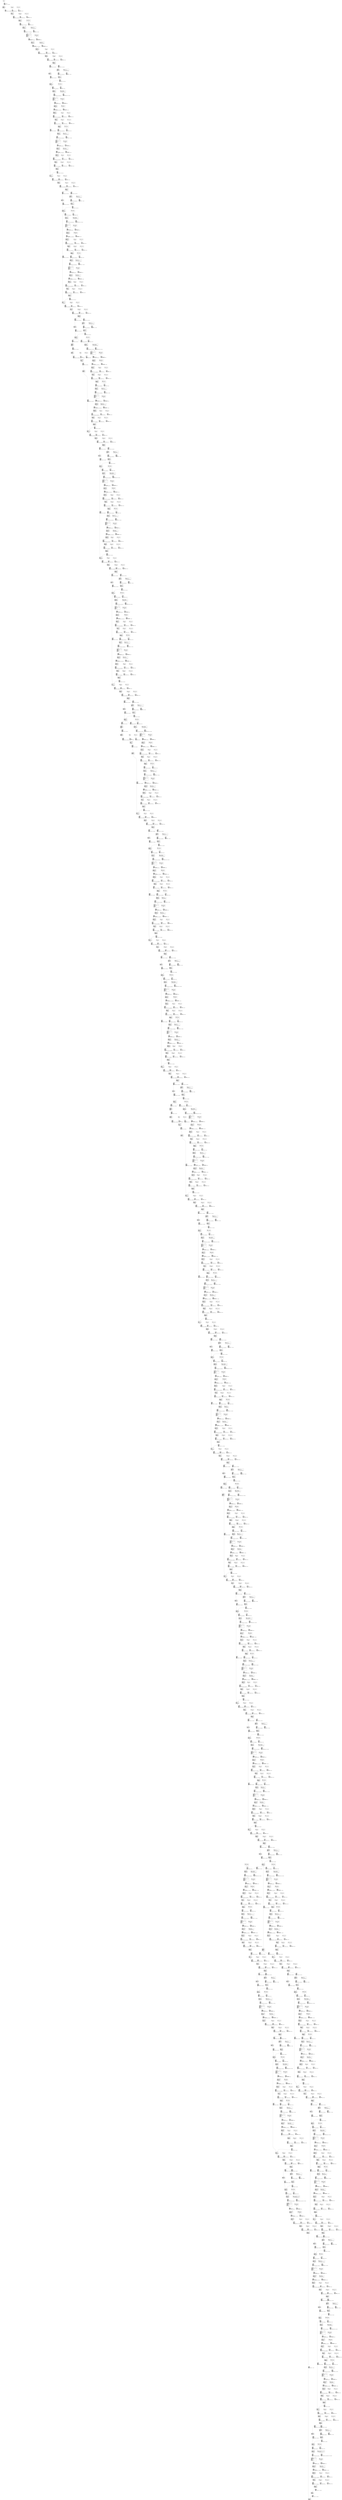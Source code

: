 digraph G {
graph [ fontsize=11 ];
node [ fontsize=11 ];
edge [ fontsize=10 ];
rankdir=BU
ranksep=1.5
nodesep=1
splines=spline
compound=true
Graphinfo [ label="" shape=plaintext, style=rounded, color=black, fontname="Arial-Bold" ];
Quantize_194_y_zero_point [ label="{ { <i0> 0} |  [780]\lQuantize_194_y_zero_point\l -3 | { <o0> 0} }", shape=record, color=black, style=rounded  ] ;
Conv2D_141_weights_inflated_453 [ label="{ { <i0> 0} |  [554]\lConv2D_141_weights_inflated_453\l(bytes=9216 , 1.3% of total)\l\l -0.0290201 -0.0483668 -0.106407 0.00967335 ... | { <o0> 0} }", shape=record, color=black, style=rounded  ] ;
PReLU_7_alpha [ label="{ { <i0> 0} |  [26]\lPReLU_7_alpha\l(bytes=16 , 0.0023% of total)\l\l 0.773307 0.626476 0.440491 -0.0293661 ... | { <o0> 0} }", shape=record, color=black, style=rounded  ] ;
Conv2D_134_mul_scale_244 [ label="{ { <i0> 0} |  [528]\lConv2D_134_mul_scale_244\l(bytes=1 , 0.00014% of total)\l\l 0.000465777 | { <o0> 0} }", shape=record, color=black, style=rounded  ] ;
Dequantize_146_x_zero_point [ label="{ { <i0> 0} |  [578]\lDequantize_146_x_zero_point\l 15 | { <o0> 0} }", shape=record, color=black, style=rounded  ] ;
Dequantize_16_x_zero_point [ label="{ { <i0> 0} |  [62]\lDequantize_16_x_zero_point\l -11 | { <o0> 0} }", shape=record, color=black, style=rounded  ] ;
Quantize_228_y_zero_point [ label="{ { <i0> 0} |  [927]\lQuantize_228_y_zero_point\l -16 | { <o0> 0} }", shape=record, color=black, style=rounded  ] ;
Quantize_87_y_zero_point [ label="{ { <i0> 0} |  [344]\lQuantize_87_y_zero_point\l -3 | { <o0> 0} }", shape=record, color=black, style=rounded  ] ;
Conv2D_21_mul_scale_64 [ label="{ { <i0> 0} |  [89]\lConv2D_21_mul_scale_64\l(bytes=1 , 0.00014% of total)\l\l 0.00233809 | { <o0> 0} }", shape=record, color=black, style=rounded  ] ;
Dequantize_212_x_zero_point [ label="{ { <i0> 0} |  [853]\lDequantize_212_x_zero_point\l -4 | { <o0> 0} }", shape=record, color=black, style=rounded  ] ;
Conv2D_162_mul_scale_289 [ label="{ { <i0> 0} |  [641]\lConv2D_162_mul_scale_289\l(bytes=1 , 0.00014% of total)\l\l 0.00122436 | { <o0> 0} }", shape=record, color=black, style=rounded  ] ;
Quantize_197_y_zero_point [ label="{ { <i0> 0} |  [787]\lQuantize_197_y_zero_point\l -75 | { <o0> 0} }", shape=record, color=black, style=rounded  ] ;
Dequantize_164_x_zero_point [ label="{ { <i0> 0} |  [649]\lDequantize_164_x_zero_point\l -12 | { <o0> 0} }", shape=record, color=black, style=rounded  ] ;
Dequantize_34_x_zero_point [ label="{ { <i0> 0} |  [131]\lDequantize_34_x_zero_point\l -4 | { <o0> 0} }", shape=record, color=black, style=rounded  ] ;
Conv2D_176_weights_inflated_459 [ label="{ { <i0> 0} |  [702]\lConv2D_176_weights_inflated_459\l(bytes=2304 , 0.33% of total)\l\l 0.347526 -0.74038 0.0151098 0.521288 ... | { <o0> 0} }", shape=record, color=black, style=rounded  ] ;
Conv2D_100_weights_inflated_445 [ label="{ { <i0> 0} |  [385]\lConv2D_100_weights_inflated_445\l(bytes=4608 , 0.65% of total)\l\l 0.0424689 0.0707816 0.19111 -0.0637034 ... | { <o0> 0} }", shape=record, color=black, style=rounded  ] ;
Dequantize_149_x_zero_point [ label="{ { <i0> 0} |  [585]\lDequantize_149_x_zero_point\l -57 | { <o0> 0} }", shape=record, color=black, style=rounded  ] ;
Dequantize_50_x_zero_point [ label="{ { <i0> 0} |  [194]\lDequantize_50_x_zero_point\l 21 | { <o0> 0} }", shape=record, color=black, style=rounded  ] ;
Conv2D_113_mul_scale_208 [ label="{ { <i0> 0} |  [443]\lConv2D_113_mul_scale_208\l(bytes=1 , 0.00014% of total)\l\l 0.000395464 | { <o0> 0} }", shape=record, color=black, style=rounded  ] ;
Dequantize_181_x_zero_point [ label="{ { <i0> 0} |  [726]\lDequantize_181_x_zero_point\l -6 | { <o0> 0} }", shape=record, color=black, style=rounded  ] ;
Conv2D_190_mul_scale_343 [ label="{ { <i0> 0} |  [761]\lConv2D_190_mul_scale_343\l(bytes=1 , 0.00014% of total)\l\l 0.00140583 | { <o0> 0} }", shape=record, color=black, style=rounded  ] ;
Dequantize_215_x_zero_point [ label="{ { <i0> 0} |  [867]\lDequantize_215_x_zero_point\l 21 | { <o0> 0} }", shape=record, color=black, style=rounded  ] ;
Conv2D_110_zero_off_196 [ label="{ { <i0> 0} |  [425]\lConv2D_110_zero_off_196\l(bytes=1 , 0.00014% of total)\l\l 0 | { <o0> 0} }", shape=record, color=black, style=rounded  ] ;
Conv2D_141_mul_scale_253 [ label="{ { <i0> 0} |  [556]\lConv2D_141_mul_scale_253\l(bytes=1 , 0.00014% of total)\l\l 0.00127443 | { <o0> 0} }", shape=record, color=black, style=rounded  ] ;
Dequantize_167_x_zero_point [ label="{ { <i0> 0} |  [663]\lDequantize_167_x_zero_point\l 20 | { <o0> 0} }", shape=record, color=black, style=rounded  ] ;
Dequantize_37_x_zero_point [ label="{ { <i0> 0} |  [145]\lDequantize_37_x_zero_point\l 15 | { <o0> 0} }", shape=record, color=black, style=rounded  ] ;
PReLU_233_alpha [ label="{ { <i0> 0} |  [943]\lPReLU_233_alpha\l(bytes=32 , 0.0045% of total)\l\l -0.0570866 -0.242618 0.849163 -0.135581 ... | { <o0> 0} }", shape=record, color=black, style=rounded  ] ;
PReLU_223_alpha [ label="{ { <i0> 0} |  [901]\lPReLU_223_alpha\l(bytes=32 , 0.0045% of total)\l\l -0.626169 0.294353 0.1445 0.524483 ... | { <o0> 0} }", shape=record, color=black, style=rounded  ] ;
PReLU_219_alpha [ label="{ { <i0> 0} |  [880]\lPReLU_219_alpha\l(bytes=128 , 0.018% of total)\l\l -0.609098 -0.229515 -0.0971026 -0.432548 ... | { <o0> 0} }", shape=record, color=black, style=rounded  ] ;
PReLU_209_alpha [ label="{ { <i0> 0} |  [838]\lPReLU_209_alpha\l(bytes=128 , 0.018% of total)\l\l 0.304238 -0.468058 0.0780097 0.218427 ... | { <o0> 0} }", shape=record, color=black, style=rounded  ] ;
PReLU_199_alpha [ label="{ { <i0> 0} |  [796]\lPReLU_199_alpha\l(bytes=128 , 0.018% of total)\l\l 0.280496 0.431533 0.32365 0.463898 ... | { <o0> 0} }", shape=record, color=black, style=rounded  ] ;
PReLU_185_alpha [ label="{ { <i0> 0} |  [739]\lPReLU_185_alpha\l(bytes=32 , 0.0045% of total)\l\l -0.0124416 -0.258162 -0.124416 -0.227058 ... | { <o0> 0} }", shape=record, color=black, style=rounded  ] ;
PReLU_175_alpha [ label="{ { <i0> 0} |  [697]\lPReLU_175_alpha\l(bytes=32 , 0.0045% of total)\l\l 0.11099 0.0554949 -0.107026 -0.118918 ... | { <o0> 0} }", shape=record, color=black, style=rounded  ] ;
PReLU_171_alpha [ label="{ { <i0> 0} |  [676]\lPReLU_171_alpha\l(bytes=128 , 0.018% of total)\l\l 0 -0.10187 -0.458415 0.292876 ... | { <o0> 0} }", shape=record, color=black, style=rounded  ] ;
PReLU_160_alpha [ label="{ { <i0> 0} |  [633]\lPReLU_160_alpha\l(bytes=128 , 0.018% of total)\l\l -0.175497 -0.1876 0.0242064 -0.217858 ... | { <o0> 0} }", shape=record, color=black, style=rounded  ] ;
PReLU_150_alpha [ label="{ { <i0> 0} |  [591]\lPReLU_150_alpha\l(bytes=128 , 0.018% of total)\l\l -0.296583 -0.562485 0.429534 0.439761 ... | { <o0> 0} }", shape=record, color=black, style=rounded  ] ;
PReLU_140_alpha [ label="{ { <i0> 0} |  [549]\lPReLU_140_alpha\l(bytes=128 , 0.018% of total)\l\l 0.130936 0.196404 0.465551 0.196404 ... | { <o0> 0} }", shape=record, color=black, style=rounded  ] ;
PReLU_129_alpha [ label="{ { <i0> 0} |  [506]\lPReLU_129_alpha\l(bytes=128 , 0.018% of total)\l\l -0.384781 -0.524264 -0.341493 -0.235678 ... | { <o0> 0} }", shape=record, color=black, style=rounded  ] ;
PReLU_119_alpha [ label="{ { <i0> 0} |  [464]\lPReLU_119_alpha\l(bytes=128 , 0.018% of total)\l\l -0.062327 -0.0287663 0.163009 -0.450672 ... | { <o0> 0} }", shape=record, color=black, style=rounded  ] ;
PReLU_109_alpha [ label="{ { <i0> 0} |  [422]\lPReLU_109_alpha\l(bytes=128 , 0.018% of total)\l\l -0.0168515 0.241538 0.15728 0.516778 ... | { <o0> 0} }", shape=record, color=black, style=rounded  ] ;
Dequantize_232_x_zero_point [ label="{ { <i0> 0} |  [937]\lDequantize_232_x_zero_point\l -53 | { <o0> 0} }", shape=record, color=black, style=rounded  ] ;
Conv2D_227_mul_scale_415 [ label="{ { <i0> 0} |  [922]\lConv2D_227_mul_scale_415\l(bytes=1 , 0.00014% of total)\l\l 0.000204739 | { <o0> 0} }", shape=record, color=black, style=rounded  ] ;
Conv2D_79_mul_scale_154 [ label="{ { <i0> 0} |  [311]\lConv2D_79_mul_scale_154\l(bytes=1 , 0.00014% of total)\l\l 0.00105822 | { <o0> 0} }", shape=record, color=black, style=rounded  ] ;
Conv2D_42_mul_scale_91 [ label="{ { <i0> 0} |  [165]\lConv2D_42_mul_scale_91\l(bytes=1 , 0.00014% of total)\l\l 0.00119706 | { <o0> 0} }", shape=record, color=black, style=rounded  ] ;
Dequantize_184_x_zero_point [ label="{ { <i0> 0} |  [733]\lDequantize_184_x_zero_point\l -47 | { <o0> 0} }", shape=record, color=black, style=rounded  ] ;
Quantize_101_y_zero_point [ label="{ { <i0> 0} |  [392]\lQuantize_101_y_zero_point\l -14 | { <o0> 0} }", shape=record, color=black, style=rounded  ] ;
Dequantize_54_x_zero_point [ label="{ { <i0> 0} |  [215]\lDequantize_54_x_zero_point\l -5 | { <o0> 0} }", shape=record, color=black, style=rounded  ] ;
Conv2D_110_off_bias_202 [ label="{ { <i0> 0} |  [431]\lConv2D_110_off_bias_202\l(bytes=256 , 0.036% of total)\l\l 0 0 0 0 ... | { <o0> 0} }", shape=record, color=black, style=rounded  ] ;
Dequantize_6_x_scale [ label="{ { <i0> 0} |  [19]\lDequantize_6_x_scale\l 0.0798333 | { <o0> 0} }", shape=record, color=black, style=rounded  ] ;
Dequantize_3_x_scale [ label="{ { <i0> 0} |  [5]\lDequantize_3_x_scale\l 0.00784314 | { <o0> 0} }", shape=record, color=black, style=rounded  ] ;
Conv2D_18_zero_off_52 [ label="{ { <i0> 0} |  [71]\lConv2D_18_zero_off_52\l(bytes=1 , 0.00014% of total)\l\l 0 | { <o0> 0} }", shape=record, color=black, style=rounded  ] ;
Conv2D_18_off_bias_58 [ label="{ { <i0> 0} |  [77]\lConv2D_18_off_bias_58\l(bytes=32 , 0.0045% of total)\l\l 0 0 0 0 ... | { <o0> 0} }", shape=record, color=black, style=rounded  ] ;
Dequantize_218_x_zero_point [ label="{ { <i0> 0} |  [874]\lDequantize_218_x_zero_point\l -51 | { <o0> 0} }", shape=record, color=black, style=rounded  ] ;
Conv2D_113_zero_off_205 [ label="{ { <i0> 0} |  [439]\lConv2D_113_zero_off_205\l(bytes=1 , 0.00014% of total)\l\l 0 | { <o0> 0} }", shape=record, color=black, style=rounded  ] ;
Dequantize_71_x_zero_point [ label="{ { <i0> 0} |  [277]\lDequantize_71_x_zero_point\l 29 | { <o0> 0} }", shape=record, color=black, style=rounded  ] ;
Quantize_2_y_zero_point [ label="{ { <i0> 0} |  [3]\lQuantize_2_y_zero_point\l -1 | { <o0> 0} }", shape=record, color=black, style=rounded  ] ;
Conv2D_120_mul_scale_217 [ label="{ { <i0> 0} |  [471]\lConv2D_120_mul_scale_217\l(bytes=1 , 0.00014% of total)\l\l 0.000861743 | { <o0> 0} }", shape=record, color=black, style=rounded  ] ;
Conv2D_162_weights_inflated_457 [ label="{ { <i0> 0} |  [639]\lConv2D_162_weights_inflated_457\l(bytes=9216 , 1.3% of total)\l\l -0.295606 0.135819 -0.806925 0.0319574 ... | { <o0> 0} }", shape=record, color=black, style=rounded  ] ;
Conv2D_45_off_bias_103 [ label="{ { <i0> 0} |  [181]\lConv2D_45_off_bias_103\l(bytes=64 , 0.009% of total)\l\l 0.48443 -0.594112 0.0566691 1.10779 ... | { <o0> 0} }", shape=record, color=black, style=rounded  ] ;
Quantize_104_y_zero_point [ label="{ { <i0> 0} |  [406]\lQuantize_104_y_zero_point\l 12 | { <o0> 0} }", shape=record, color=black, style=rounded  ] ;
Dequantize_57_x_zero_point [ label="{ { <i0> 0} |  [229]\lDequantize_57_x_zero_point\l 19 | { <o0> 0} }", shape=record, color=black, style=rounded  ] ;
Conv2D_113_off_bias_211 [ label="{ { <i0> 0} |  [445]\lConv2D_113_off_bias_211\l(bytes=256 , 0.036% of total)\l\l 0.893748 -0.461902 -0.153835 0.753359 ... | { <o0> 0} }", shape=record, color=black, style=rounded  ] ;
Dequantize_236_x_zero_point [ label="{ { <i0> 0} |  [958]\lDequantize_236_x_zero_point\l -67 | { <o0> 0} }", shape=record, color=black, style=rounded  ] ;
Conv2D_131_zero_off_232 [ label="{ { <i0> 0} |  [510]\lConv2D_131_zero_off_232\l(bytes=1 , 0.00014% of total)\l\l 0 | { <o0> 0} }", shape=record, color=black, style=rounded  ] ;
Dequantize_188_x_zero_point [ label="{ { <i0> 0} |  [754]\lDequantize_188_x_zero_point\l -112 | { <o0> 0} }", shape=record, color=black, style=rounded  ] ;
Quantize_12_y_zero_point [ label="{ { <i0> 0} |  [52]\lQuantize_12_y_zero_point\l -3 | { <o0> 0} }", shape=record, color=black, style=rounded  ] ;
Quantize_121_y_zero_point [ label="{ { <i0> 0} |  [476]\lQuantize_121_y_zero_point\l 17 | { <o0> 0} }", shape=record, color=black, style=rounded  ] ;
Dequantize_74_x_zero_point [ label="{ { <i0> 0} |  [284]\lDequantize_74_x_zero_point\l -37 | { <o0> 0} }", shape=record, color=black, style=rounded  ] ;
Quantize_5_y_zero_point [ label="{ { <i0> 0} |  [17]\lQuantize_5_y_zero_point\l -3 | { <o0> 0} }", shape=record, color=black, style=rounded  ] ;
Conv2D_234_mul_scale_424 [ label="{ { <i0> 0} |  [950]\lConv2D_234_mul_scale_424\l(bytes=1 , 0.00014% of total)\l\l 0.000596994 | { <o0> 0} }", shape=record, color=black, style=rounded  ] ;
Conv2D_86_mul_scale_163 [ label="{ { <i0> 0} |  [339]\lConv2D_86_mul_scale_163\l(bytes=1 , 0.00014% of total)\l\l 0.000916643 | { <o0> 0} }", shape=record, color=black, style=rounded  ] ;
Conv2D_131_off_bias_238 [ label="{ { <i0> 0} |  [516]\lConv2D_131_off_bias_238\l(bytes=256 , 0.036% of total)\l\l 0 0 0 0 ... | { <o0> 0} }", shape=record, color=black, style=rounded  ] ;
Quantize_107_y_zero_point [ label="{ { <i0> 0} |  [413]\lQuantize_107_y_zero_point\l -43 | { <o0> 0} }", shape=record, color=black, style=rounded  ] ;
Dequantize_91_x_zero_point [ label="{ { <i0> 0} |  [361]\lDequantize_91_x_zero_point\l 25 | { <o0> 0} }", shape=record, color=black, style=rounded  ] ;
Conv2D_42_weights_inflated_435 [ label="{ { <i0> 0} |  [163]\lConv2D_42_weights_inflated_435\l(bytes=2304 , 0.33% of total)\l\l -0.215943 -0.0657219 -0.0281665 0.178388 ... | { <o0> 0} }", shape=record, color=black, style=rounded  ] ;
Conv2D_66_zero_off_124 [ label="{ { <i0> 0} |  [251]\lConv2D_66_zero_off_124\l(bytes=1 , 0.00014% of total)\l\l 0 | { <o0> 0} }", shape=record, color=black, style=rounded  ] ;
Conv2D_134_zero_off_241 [ label="{ { <i0> 0} |  [524]\lConv2D_134_zero_off_241\l(bytes=1 , 0.00014% of total)\l\l 0 | { <o0> 0} }", shape=record, color=black, style=rounded  ] ;
Pad_98_pads [ label="{ { <i0> 0} |  [379]\lPad_98_pads\l 0 0 0 0 ... | { <o0> 0} }", shape=record, color=black, style=rounded  ] ;
Pad_64_pads [ label="{ { <i0> 0} |  [247]\lPad_64_pads\l 0 0 0 0 ... | { <o0> 0} }", shape=record, color=black, style=rounded  ] ;
Pad_30_pads [ label="{ { <i0> 0} |  [115]\lPad_30_pads\l 0 0 0 0 ... | { <o0> 0} }", shape=record, color=black, style=rounded  ] ;
Quantize_15_y_zero_point [ label="{ { <i0> 0} |  [59]\lQuantize_15_y_zero_point\l -11 | { <o0> 0} }", shape=record, color=black, style=rounded  ] ;
Quantize_124_y_zero_point [ label="{ { <i0> 0} |  [490]\lQuantize_124_y_zero_point\l -7 | { <o0> 0} }", shape=record, color=black, style=rounded  ] ;
Conv2D_66_off_bias_130 [ label="{ { <i0> 0} |  [257]\lConv2D_66_off_bias_130\l(bytes=64 , 0.009% of total)\l\l 0 0 0 0 ... | { <o0> 0} }", shape=record, color=black, style=rounded  ] ;
Conv2D_151_zero_off_268 [ label="{ { <i0> 0} |  [594]\lConv2D_151_zero_off_268\l(bytes=1 , 0.00014% of total)\l\l 0 | { <o0> 0} }", shape=record, color=black, style=rounded  ] ;
Conv2D_200_zero_off_358 [ label="{ { <i0> 0} |  [799]\lConv2D_200_zero_off_358\l(bytes=1 , 0.00014% of total)\l\l 0 | { <o0> 0} }", shape=record, color=black, style=rounded  ] ;
Dequantize_78_x_zero_point [ label="{ { <i0> 0} |  [305]\lDequantize_78_x_zero_point\l 2 | { <o0> 0} }", shape=record, color=black, style=rounded  ] ;
Conv2D_134_off_bias_247 [ label="{ { <i0> 0} |  [530]\lConv2D_134_off_bias_247\l(bytes=256 , 0.036% of total)\l\l 0.709379 1.89664 2.48818 2.967 ... | { <o0> 0} }", shape=record, color=black, style=rounded  ] ;
Quantize_9_y_zero_point [ label="{ { <i0> 0} |  [38]\lQuantize_9_y_zero_point\l 11 | { <o0> 0} }", shape=record, color=black, style=rounded  ] ;
Conv2D_213_mul_scale_388 [ label="{ { <i0> 0} |  [859]\lConv2D_213_mul_scale_388\l(bytes=1 , 0.00014% of total)\l\l 0.000363952 | { <o0> 0} }", shape=record, color=black, style=rounded  ] ;
Dequantize_94_x_zero_point [ label="{ { <i0> 0} |  [368]\lDequantize_94_x_zero_point\l -22 | { <o0> 0} }", shape=record, color=black, style=rounded  ] ;
Conv2D_224_weights_inflated_467 [ label="{ { <i0> 0} |  [906]\lConv2D_224_weights_inflated_467\l(bytes=2304 , 0.33% of total)\l\l 0.11282 0.239742 0.260896 0.359613 ... | { <o0> 0} }", shape=record, color=black, style=rounded  ] ;
Conv2D_69_zero_off_133 [ label="{ { <i0> 0} |  [265]\lConv2D_69_zero_off_133\l(bytes=1 , 0.00014% of total)\l\l 0 | { <o0> 0} }", shape=record, color=black, style=rounded  ] ;
Quantize_33_y_zero_point [ label="{ { <i0> 0} |  [128]\lQuantize_33_y_zero_point\l -4 | { <o0> 0} }", shape=record, color=black, style=rounded  ] ;
Quantize_142_y_zero_point [ label="{ { <i0> 0} |  [561]\lQuantize_142_y_zero_point\l 17 | { <o0> 0} }", shape=record, color=black, style=rounded  ] ;
Conv2D_151_off_bias_274 [ label="{ { <i0> 0} |  [600]\lConv2D_151_off_bias_274\l(bytes=256 , 0.036% of total)\l\l 0 0 0 0 ... | { <o0> 0} }", shape=record, color=black, style=rounded  ] ;
Conv2D_200_off_bias_364 [ label="{ { <i0> 0} |  [805]\lConv2D_200_off_bias_364\l(bytes=256 , 0.036% of total)\l\l 0 0 0 0 ... | { <o0> 0} }", shape=record, color=black, style=rounded  ] ;
Conv2D_86_weights_inflated_443 [ label="{ { <i0> 0} |  [337]\lConv2D_86_weights_inflated_443\l(bytes=4608 , 0.65% of total)\l\l -0.361297 -0.237928 0.00881213 -0.2908 ... | { <o0> 0} }", shape=record, color=black, style=rounded  ] ;
Quantize_127_y_zero_point [ label="{ { <i0> 0} |  [497]\lQuantize_127_y_zero_point\l -31 | { <o0> 0} }", shape=record, color=black, style=rounded  ] ;
Conv2D_86_zero_off_160 [ label="{ { <i0> 0} |  [335]\lConv2D_86_zero_off_160\l(bytes=1 , 0.00014% of total)\l\l 0 | { <o0> 0} }", shape=record, color=black, style=rounded  ] ;
PReLU_95_alpha [ label="{ { <i0> 0} |  [374]\lPReLU_95_alpha\l(bytes=64 , 0.009% of total)\l\l 0.876953 0.00690514 -0.158818 -0.262395 ... | { <o0> 0} }", shape=record, color=black, style=rounded  ] ;
PReLU_85_alpha [ label="{ { <i0> 0} |  [332]\lPReLU_85_alpha\l(bytes=64 , 0.009% of total)\l\l -0.231007 0.814941 -0.288759 0.404262 ... | { <o0> 0} }", shape=record, color=black, style=rounded  ] ;
PReLU_75_alpha [ label="{ { <i0> 0} |  [290]\lPReLU_75_alpha\l(bytes=64 , 0.009% of total)\l\l 0.108452 -0.0542261 0.671048 0.277909 ... | { <o0> 0} }", shape=record, color=black, style=rounded  ] ;
PReLU_61_alpha [ label="{ { <i0> 0} |  [242]\lPReLU_61_alpha\l(bytes=32 , 0.0045% of total)\l\l -0.0280973 -0.463606 -0.47063 -0.0913163 ... | { <o0> 0} }", shape=record, color=black, style=rounded  ] ;
PReLU_51_alpha [ label="{ { <i0> 0} |  [200]\lPReLU_51_alpha\l(bytes=32 , 0.0045% of total)\l\l 0.0127684 0.00425612 0.349002 0.28516 ... | { <o0> 0} }", shape=record, color=black, style=rounded  ] ;
PReLU_41_alpha [ label="{ { <i0> 0} |  [158]\lPReLU_41_alpha\l(bytes=32 , 0.0045% of total)\l\l -0.342028 0.205217 0.49594 0.11971 ... | { <o0> 0} }", shape=record, color=black, style=rounded  ] ;
PReLU_27_alpha [ label="{ { <i0> 0} |  [110]\lPReLU_27_alpha\l(bytes=16 , 0.0023% of total)\l\l 0.106545 0.273022 0.126523 -0.326295 ... | { <o0> 0} }", shape=record, color=black, style=rounded  ] ;
PReLU_17_alpha [ label="{ { <i0> 0} |  [68]\lPReLU_17_alpha\l(bytes=16 , 0.0023% of total)\l\l -0.30423 0.206647 -0.729004 -0.384593 ... | { <o0> 0} }", shape=record, color=black, style=rounded  ] ;
Conv2D_18_weights_inflated_431 [ label="{ { <i0> 0} |  [73]\lConv2D_18_weights_inflated_431\l(bytes=1152 , 0.16% of total)\l\l -0.115065 0.316429 0.220542 -0.671214 ... | { <o0> 0} }", shape=record, color=black, style=rounded  ] ;
Conv2D_69_off_bias_139 [ label="{ { <i0> 0} |  [271]\lConv2D_69_off_bias_139\l(bytes=128 , 0.018% of total)\l\l -0.115708 0.747553 0.383527 0.675398 ... | { <o0> 0} }", shape=record, color=black, style=rounded  ] ;
Conv2D_154_zero_off_277 [ label="{ { <i0> 0} |  [608]\lConv2D_154_zero_off_277\l(bytes=1 , 0.00014% of total)\l\l 0 | { <o0> 0} }", shape=record, color=black, style=rounded  ] ;
Quantize_19_y_zero_point [ label="{ { <i0> 0} |  [80]\lQuantize_19_y_zero_point\l -7 | { <o0> 0} }", shape=record, color=black, style=rounded  ] ;
Conv2D_203_zero_off_367 [ label="{ { <i0> 0} |  [813]\lConv2D_203_zero_off_367\l(bytes=1 , 0.00014% of total)\l\l 0 | { <o0> 0} }", shape=record, color=black, style=rounded  ] ;
Conv2D_86_off_bias_166 [ label="{ { <i0> 0} |  [341]\lConv2D_86_off_bias_166\l(bytes=128 , 0.018% of total)\l\l 0 0 0 0 ... | { <o0> 0} }", shape=record, color=black, style=rounded  ] ;
Quantize_36_y_zero_point [ label="{ { <i0> 0} |  [142]\lQuantize_36_y_zero_point\l 15 | { <o0> 0} }", shape=record, color=black, style=rounded  ] ;
Quantize_145_y_zero_point [ label="{ { <i0> 0} |  [575]\lQuantize_145_y_zero_point\l 15 | { <o0> 0} }", shape=record, color=black, style=rounded  ] ;
Conv2D_220_zero_off_394 [ label="{ { <i0> 0} |  [883]\lConv2D_220_zero_off_394\l(bytes=1 , 0.00014% of total)\l\l 0 | { <o0> 0} }", shape=record, color=black, style=rounded  ] ;
Dequantize_112_x_zero_point [ label="{ { <i0> 0} |  [437]\lDequantize_112_x_zero_point\l -6 | { <o0> 0} }", shape=record, color=black, style=rounded  ] ;
Conv2D_154_off_bias_283 [ label="{ { <i0> 0} |  [614]\lConv2D_154_off_bias_283\l(bytes=256 , 0.036% of total)\l\l 1.77712 2.05062 -1.50363 1.15994 ... | { <o0> 0} }", shape=record, color=black, style=rounded  ] ;
Conv2D_203_off_bias_373 [ label="{ { <i0> 0} |  [819]\lConv2D_203_off_bias_373\l(bytes=256 , 0.036% of total)\l\l 2.06245 -0.520614 1.18462 6.59375 ... | { <o0> 0} }", shape=record, color=black, style=rounded  ] ;
Conv2D_172_zero_off_304 [ label="{ { <i0> 0} |  [679]\lConv2D_172_zero_off_304\l(bytes=1 , 0.00014% of total)\l\l 0 | { <o0> 0} }", shape=record, color=black, style=rounded  ] ;
Conv2D_8_zero_off_34 [ label="{ { <i0> 0} |  [29]\lConv2D_8_zero_off_34\l(bytes=1 , 0.00014% of total)\l\l 0 | { <o0> 0} }", shape=record, color=black, style=rounded  ] ;
Conv2D_8_off_bias_40 [ label="{ { <i0> 0} |  [35]\lConv2D_8_off_bias_40\l(bytes=32 , 0.0045% of total)\l\l 0 0 0 0 ... | { <o0> 0} }", shape=record, color=black, style=rounded  ] ;
Conv2D_89_zero_off_169 [ label="{ { <i0> 0} |  [349]\lConv2D_89_zero_off_169\l(bytes=1 , 0.00014% of total)\l\l 0 | { <o0> 0} }", shape=record, color=black, style=rounded  ] ;
Conv2D_103_mul_scale_190 [ label="{ { <i0> 0} |  [401]\lConv2D_103_mul_scale_190\l(bytes=1 , 0.00014% of total)\l\l 0.000569308 | { <o0> 0} }", shape=record, color=black, style=rounded  ] ;
Quantize_53_y_zero_point [ label="{ { <i0> 0} |  [212]\lQuantize_53_y_zero_point\l -5 | { <o0> 0} }", shape=record, color=black, style=rounded  ] ;
Conv2D_220_mul_scale_397 [ label="{ { <i0> 0} |  [887]\lConv2D_220_mul_scale_397\l(bytes=1 , 0.00014% of total)\l\l 0.000115131 | { <o0> 0} }", shape=record, color=black, style=rounded  ] ;
Quantize_211_y_zero_point [ label="{ { <i0> 0} |  [850]\lQuantize_211_y_zero_point\l -4 | { <o0> 0} }", shape=record, color=black, style=rounded  ] ;
Conv2D_220_off_bias_400 [ label="{ { <i0> 0} |  [889]\lConv2D_220_off_bias_400\l(bytes=64 , 0.009% of total)\l\l 2.70903 3.10739 4.24615 3.28319 ... | { <o0> 0} }", shape=record, color=black, style=rounded  ] ;
Quantize_163_y_zero_point [ label="{ { <i0> 0} |  [646]\lQuantize_163_y_zero_point\l -12 | { <o0> 0} }", shape=record, color=black, style=rounded  ] ;
Dequantize_94_x_scale [ label="{ { <i0> 0} |  [367]\lDequantize_94_x_scale\l 0.120122 | { <o0> 0} }", shape=record, color=black, style=rounded  ] ;
Dequantize_91_x_scale [ label="{ { <i0> 0} |  [360]\lDequantize_91_x_scale\l 0.0845806 | { <o0> 0} }", shape=record, color=black, style=rounded  ] ;
Dequantize_88_x_scale [ label="{ { <i0> 0} |  [346]\lDequantize_88_x_scale\l 0.131116 | { <o0> 0} }", shape=record, color=black, style=rounded  ] ;
Dequantize_84_x_scale [ label="{ { <i0> 0} |  [325]\lDequantize_84_x_scale\l 0.144077 | { <o0> 0} }", shape=record, color=black, style=rounded  ] ;
Dequantize_81_x_scale [ label="{ { <i0> 0} |  [318]\lDequantize_81_x_scale\l 0.100933 | { <o0> 0} }", shape=record, color=black, style=rounded  ] ;
Dequantize_78_x_scale [ label="{ { <i0> 0} |  [304]\lDequantize_78_x_scale\l 0.170743 | { <o0> 0} }", shape=record, color=black, style=rounded  ] ;
Dequantize_74_x_scale [ label="{ { <i0> 0} |  [283]\lDequantize_74_x_scale\l 0.12617 | { <o0> 0} }", shape=record, color=black, style=rounded  ] ;
Dequantize_71_x_scale [ label="{ { <i0> 0} |  [276]\lDequantize_71_x_scale\l 0.0908191 | { <o0> 0} }", shape=record, color=black, style=rounded  ] ;
Dequantize_68_x_scale [ label="{ { <i0> 0} |  [262]\lDequantize_68_x_scale\l 0.214561 | { <o0> 0} }", shape=record, color=black, style=rounded  ] ;
Dequantize_60_x_scale [ label="{ { <i0> 0} |  [235]\lDequantize_60_x_scale\l 0.152996 | { <o0> 0} }", shape=record, color=black, style=rounded  ] ;
Dequantize_57_x_scale [ label="{ { <i0> 0} |  [228]\lDequantize_57_x_scale\l 0.0980031 | { <o0> 0} }", shape=record, color=black, style=rounded  ] ;
Dequantize_54_x_scale [ label="{ { <i0> 0} |  [214]\lDequantize_54_x_scale\l 0.153551 | { <o0> 0} }", shape=record, color=black, style=rounded  ] ;
Dequantize_50_x_scale [ label="{ { <i0> 0} |  [193]\lDequantize_50_x_scale\l 0.177636 | { <o0> 0} }", shape=record, color=black, style=rounded  ] ;
Dequantize_47_x_scale [ label="{ { <i0> 0} |  [186]\lDequantize_47_x_scale\l 0.159445 | { <o0> 0} }", shape=record, color=black, style=rounded  ] ;
Dequantize_44_x_scale [ label="{ { <i0> 0} |  [172]\lDequantize_44_x_scale\l 0.286597 | { <o0> 0} }", shape=record, color=black, style=rounded  ] ;
Dequantize_40_x_scale [ label="{ { <i0> 0} |  [151]\lDequantize_40_x_scale\l 0.159312 | { <o0> 0} }", shape=record, color=black, style=rounded  ] ;
Dequantize_37_x_scale [ label="{ { <i0> 0} |  [144]\lDequantize_37_x_scale\l 0.13172 | { <o0> 0} }", shape=record, color=black, style=rounded  ] ;
Dequantize_34_x_scale [ label="{ { <i0> 0} |  [130]\lDequantize_34_x_scale\l 0.296225 | { <o0> 0} }", shape=record, color=black, style=rounded  ] ;
Dequantize_26_x_scale [ label="{ { <i0> 0} |  [103]\lDequantize_26_x_scale\l 0.294951 | { <o0> 0} }", shape=record, color=black, style=rounded  ] ;
Dequantize_23_x_scale [ label="{ { <i0> 0} |  [96]\lDequantize_23_x_scale\l 0.295259 | { <o0> 0} }", shape=record, color=black, style=rounded  ] ;
Dequantize_20_x_scale [ label="{ { <i0> 0} |  [82]\lDequantize_20_x_scale\l 0.330683 | { <o0> 0} }", shape=record, color=black, style=rounded  ] ;
Dequantize_16_x_scale [ label="{ { <i0> 0} |  [61]\lDequantize_16_x_scale\l 0.18817 | { <o0> 0} }", shape=record, color=black, style=rounded  ] ;
Dequantize_13_x_scale [ label="{ { <i0> 0} |  [54]\lDequantize_13_x_scale\l 0.179461 | { <o0> 0} }", shape=record, color=black, style=rounded  ] ;
Dequantize_10_x_scale [ label="{ { <i0> 0} |  [40]\lDequantize_10_x_scale\l 0.120817 | { <o0> 0} }", shape=record, color=black, style=rounded  ] ;
Conv2D_172_off_bias_310 [ label="{ { <i0> 0} |  [685]\lConv2D_172_off_bias_310\l(bytes=64 , 0.009% of total)\l\l -1.26268 4.26169 -2.82622 -2.19731 ... | { <o0> 0} }", shape=record, color=black, style=rounded  ] ;
Conv2D_89_off_bias_175 [ label="{ { <i0> 0} |  [355]\lConv2D_89_off_bias_175\l(bytes=128 , 0.018% of total)\l\l 0.935267 0.424763 0.398154 -0.906686 ... | { <o0> 0} }", shape=record, color=black, style=rounded  ] ;
Conv2D_210_weights_inflated_465 [ label="{ { <i0> 0} |  [843]\lConv2D_210_weights_inflated_465\l(bytes=9216 , 1.3% of total)\l\l 0.037986 0.151944 0.142447 -0.341874 ... | { <o0> 0} }", shape=record, color=black, style=rounded  ] ;
Quantize_70_y_zero_point [ label="{ { <i0> 0} |  [274]\lQuantize_70_y_zero_point\l 29 | { <o0> 0} }", shape=record, color=black, style=rounded  ] ;
Quantize_39_y_zero_point [ label="{ { <i0> 0} |  [149]\lQuantize_39_y_zero_point\l -9 | { <o0> 0} }", shape=record, color=black, style=rounded  ] ;
Quantize_148_y_zero_point [ label="{ { <i0> 0} |  [582]\lQuantize_148_y_zero_point\l -57 | { <o0> 0} }", shape=record, color=black, style=rounded  ] ;
Dequantize_115_x_zero_point [ label="{ { <i0> 0} |  [451]\lDequantize_115_x_zero_point\l 7 | { <o0> 0} }", shape=record, color=black, style=rounded  ] ;
Conv2D_190_zero_off_340 [ label="{ { <i0> 0} |  [757]\lConv2D_190_zero_off_340\l(bytes=1 , 0.00014% of total)\l\l 0 | { <o0> 0} }", shape=record, color=black, style=rounded  ] ;
Conv2D_151_weights_inflated_455 [ label="{ { <i0> 0} |  [596]\lConv2D_151_weights_inflated_455\l(bytes=9216 , 1.3% of total)\l\l 0.153943 0.197927 -0.0549797 0.0109959 ... | { <o0> 0} }", shape=record, color=black, style=rounded  ] ;
Conv2D_131_mul_scale_235 [ label="{ { <i0> 0} |  [514]\lConv2D_131_mul_scale_235\l(bytes=1 , 0.00014% of total)\l\l 0.00089857 | { <o0> 0} }", shape=record, color=black, style=rounded  ] ;
Quantize_180_y_zero_point [ label="{ { <i0> 0} |  [723]\lQuantize_180_y_zero_point\l -6 | { <o0> 0} }", shape=record, color=black, style=rounded  ] ;
Conv2D_224_zero_off_403 [ label="{ { <i0> 0} |  [904]\lConv2D_224_zero_off_403\l(bytes=1 , 0.00014% of total)\l\l 0 | { <o0> 0} }", shape=record, color=black, style=rounded  ] ;
Quantize_56_y_zero_point [ label="{ { <i0> 0} |  [226]\lQuantize_56_y_zero_point\l 19 | { <o0> 0} }", shape=record, color=black, style=rounded  ] ;
Pad_64_constant_value [ label="{ { <i0> 0} |  [248]\lPad_64_constant_value\l 0 | { <o0> 0} }", shape=record, color=black, style=rounded  ] ;
Conv2D_154_mul_scale_280 [ label="{ { <i0> 0} |  [612]\lConv2D_154_mul_scale_280\l(bytes=1 , 0.00014% of total)\l\l 0.000605081 | { <o0> 0} }", shape=record, color=black, style=rounded  ] ;
Conv2D_176_zero_off_313 [ label="{ { <i0> 0} |  [700]\lConv2D_176_zero_off_313\l(bytes=1 , 0.00014% of total)\l\l 0 | { <o0> 0} }", shape=record, color=black, style=rounded  ] ;
Quantize_214_y_zero_point [ label="{ { <i0> 0} |  [864]\lQuantize_214_y_zero_point\l 21 | { <o0> 0} }", shape=record, color=black, style=rounded  ] ;
Conv2D_69_mul_scale_136 [ label="{ { <i0> 0} |  [269]\lConv2D_69_mul_scale_136\l(bytes=1 , 0.00014% of total)\l\l 0.000650046 | { <o0> 0} }", shape=record, color=black, style=rounded  ] ;
Conv2D_190_off_bias_346 [ label="{ { <i0> 0} |  [763]\lConv2D_190_off_bias_346\l(bytes=256 , 0.036% of total)\l\l 0 0 0 0 ... | { <o0> 0} }", shape=record, color=black, style=rounded  ] ;
Quantize_166_y_zero_point [ label="{ { <i0> 0} |  [660]\lQuantize_166_y_zero_point\l 20 | { <o0> 0} }", shape=record, color=black, style=rounded  ] ;
Dequantize_133_x_zero_point [ label="{ { <i0> 0} |  [522]\lDequantize_133_x_zero_point\l 5 | { <o0> 0} }", shape=record, color=black, style=rounded  ] ;
Conv2D_224_off_bias_409 [ label="{ { <i0> 0} |  [910]\lConv2D_224_off_bias_409\l(bytes=64 , 0.009% of total)\l\l 0 0 0 0 ... | { <o0> 0} }", shape=record, color=black, style=rounded  ] ;
Quantize_73_y_zero_point [ label="{ { <i0> 0} |  [281]\lQuantize_73_y_zero_point\l -37 | { <o0> 0} }", shape=record, color=black, style=rounded  ] ;
Dequantize_118_x_zero_point [ label="{ { <i0> 0} |  [458]\lDequantize_118_x_zero_point\l -32 | { <o0> 0} }", shape=record, color=black, style=rounded  ] ;
Conv2D_193_zero_off_349 [ label="{ { <i0> 0} |  [771]\lConv2D_193_zero_off_349\l(bytes=1 , 0.00014% of total)\l\l 0 | { <o0> 0} }", shape=record, color=black, style=rounded  ] ;
Quantize_231_y_zero_point [ label="{ { <i0> 0} |  [934]\lQuantize_231_y_zero_point\l -53 | { <o0> 0} }", shape=record, color=black, style=rounded  ] ;
Conv2D_35_zero_off_79 [ label="{ { <i0> 0} |  [133]\lConv2D_35_zero_off_79\l(bytes=1 , 0.00014% of total)\l\l 0 | { <o0> 0} }", shape=record, color=black, style=rounded  ] ;
Conv2D_35_off_bias_85 [ label="{ { <i0> 0} |  [139]\lConv2D_35_off_bias_85\l(bytes=64 , 0.009% of total)\l\l 0.608358 -0.041479 0.302796 -0.790866 ... | { <o0> 0} }", shape=record, color=black, style=rounded  ] ;
Conv2D_176_off_bias_319 [ label="{ { <i0> 0} |  [706]\lConv2D_176_off_bias_319\l(bytes=64 , 0.009% of total)\l\l 0 0 0 0 ... | { <o0> 0} }", shape=record, color=black, style=rounded  ] ;
Quantize_183_y_zero_point [ label="{ { <i0> 0} |  [730]\lQuantize_183_y_zero_point\l -47 | { <o0> 0} }", shape=record, color=black, style=rounded  ] ;
Conv2D_227_zero_off_412 [ label="{ { <i0> 0} |  [918]\lConv2D_227_zero_off_412\l(bytes=1 , 0.00014% of total)\l\l 0 | { <o0> 0} }", shape=record, color=black, style=rounded  ] ;
Conv2D_110_weights_inflated_447 [ label="{ { <i0> 0} |  [427]\lConv2D_110_weights_inflated_447\l(bytes=9216 , 1.3% of total)\l\l -0.109552 -0.0486897 0.377345 -0.109552 ... | { <o0> 0} }", shape=record, color=black, style=rounded  ] ;
Dequantize_20_x_zero_point [ label="{ { <i0> 0} |  [83]\lDequantize_20_x_zero_point\l -7 | { <o0> 0} }", shape=record, color=black, style=rounded  ] ;
Conv2D_110_mul_scale_199 [ label="{ { <i0> 0} |  [429]\lConv2D_110_mul_scale_199\l(bytes=1 , 0.00014% of total)\l\l 0.000943001 | { <o0> 0} }", shape=record, color=black, style=rounded  ] ;
Conv2D_45_zero_off_97 [ label="{ { <i0> 0} |  [175]\lConv2D_45_zero_off_97\l(bytes=1 , 0.00014% of total)\l\l 0 | { <o0> 0} }", shape=record, color=black, style=rounded  ] ;
Quantize_90_y_zero_point [ label="{ { <i0> 0} |  [358]\lQuantize_90_y_zero_point\l 25 | { <o0> 0} }", shape=record, color=black, style=rounded  ] ;
Quantize_59_y_zero_point [ label="{ { <i0> 0} |  [233]\lQuantize_59_y_zero_point\l -24 | { <o0> 0} }", shape=record, color=black, style=rounded  ] ;
Conv2D_179_zero_off_322 [ label="{ { <i0> 0} |  [714]\lConv2D_179_zero_off_322\l(bytes=1 , 0.00014% of total)\l\l 0 | { <o0> 0} }", shape=record, color=black, style=rounded  ] ;
Quantize_217_y_zero_point [ label="{ { <i0> 0} |  [871]\lQuantize_217_y_zero_point\l -51 | { <o0> 0} }", shape=record, color=black, style=rounded  ] ;
Conv2D_193_off_bias_355 [ label="{ { <i0> 0} |  [777]\lConv2D_193_off_bias_355\l(bytes=256 , 0.036% of total)\l\l 0.974246 -0.464871 0.872661 1.16677 ... | { <o0> 0} }", shape=record, color=black, style=rounded  ] ;
Quantize_169_y_zero_point [ label="{ { <i0> 0} |  [667]\lQuantize_169_y_zero_point\l -75 | { <o0> 0} }", shape=record, color=black, style=rounded  ] ;
Dequantize_136_x_zero_point [ label="{ { <i0> 0} |  [536]\lDequantize_136_x_zero_point\l 6 | { <o0> 0} }", shape=record, color=black, style=rounded  ] ;
Conv2D_227_off_bias_418 [ label="{ { <i0> 0} |  [924]\lConv2D_227_off_bias_418\l(bytes=64 , 0.009% of total)\l\l 1.9268 1.39653 4.29297 1.42376 ... | { <o0> 0} }", shape=record, color=black, style=rounded  ] ;
Conv2D_179_off_bias_328 [ label="{ { <i0> 0} |  [720]\lConv2D_179_off_bias_328\l(bytes=64 , 0.009% of total)\l\l -0.0592342 -0.0928094 -0.110825 0.0767042 ... | { <o0> 0} }", shape=record, color=black, style=rounded  ] ;
Quantize_77_y_zero_point [ label="{ { <i0> 0} |  [302]\lQuantize_77_y_zero_point\l 2 | { <o0> 0} }", shape=record, color=black, style=rounded  ] ;
Conv2D_11_mul_scale_46 [ label="{ { <i0> 0} |  [47]\lConv2D_11_mul_scale_46\l(bytes=1 , 0.00014% of total)\l\l 0.000830078 | { <o0> 0} }", shape=record, color=black, style=rounded  ] ;
Dequantize_153_x_zero_point [ label="{ { <i0> 0} |  [606]\lDequantize_153_x_zero_point\l -2 | { <o0> 0} }", shape=record, color=black, style=rounded  ] ;
Conv2D_179_mul_scale_325 [ label="{ { <i0> 0} |  [718]\lConv2D_179_mul_scale_325\l(bytes=1 , 0.00014% of total)\l\l 0.000272969 | { <o0> 0} }", shape=record, color=black, style=rounded  ] ;
Dequantize_23_x_zero_point [ label="{ { <i0> 0} |  [97]\lDequantize_23_x_zero_point\l 58 | { <o0> 0} }", shape=record, color=black, style=rounded  ] ;
Quantize_235_y_zero_point [ label="{ { <i0> 0} |  [955]\lQuantize_235_y_zero_point\l -67 | { <o0> 0} }", shape=record, color=black, style=rounded  ] ;
Conv2D_4_weights [ label="{ { <i0> 0} |  [10]\lConv2D_4_weights\l(bytes=432 , 0.061% of total)\l\l 0.106576 0.329417 0.23253 0.145331 ... | { <o0> 0} }", shape=record, color=black, style=rounded  ] ;
Dequantize_202_x_zero_point [ label="{ { <i0> 0} |  [811]\lDequantize_202_x_zero_point\l -6 | { <o0> 0} }", shape=record, color=black, style=rounded  ] ;
Quantize_93_y_zero_point [ label="{ { <i0> 0} |  [365]\lQuantize_93_y_zero_point\l -22 | { <o0> 0} }", shape=record, color=black, style=rounded  ] ;
Conv2D_224_mul_scale_406 [ label="{ { <i0> 0} |  [908]\lConv2D_224_mul_scale_406\l(bytes=1 , 0.00014% of total)\l\l 0.000249515 | { <o0> 0} }", shape=record, color=black, style=rounded  ] ;
Conv2D_76_mul_scale_145 [ label="{ { <i0> 0} |  [297]\lConv2D_76_mul_scale_145\l(bytes=1 , 0.00014% of total)\l\l 0.0010395 | { <o0> 0} }", shape=record, color=black, style=rounded  ] ;
Conv2D_66_weights_inflated_439 [ label="{ { <i0> 0} |  [253]\lConv2D_66_weights_inflated_439\l(bytes=2304 , 0.33% of total)\l\l -0.429134 -0.388903 0.093873 -0.63029 ... | { <o0> 0} }", shape=record, color=black, style=rounded  ] ;
Quantize_187_y_zero_point [ label="{ { <i0> 0} |  [751]\lQuantize_187_y_zero_point\l -112 | { <o0> 0} }", shape=record, color=black, style=rounded  ] ;
Dequantize_170_x_zero_point [ label="{ { <i0> 0} |  [670]\lDequantize_170_x_zero_point\l -75 | { <o0> 0} }", shape=record, color=black, style=rounded  ] ;
Dequantize_139_x_zero_point [ label="{ { <i0> 0} |  [543]\lDequantize_139_x_zero_point\l -56 | { <o0> 0} }", shape=record, color=black, style=rounded  ] ;
Dequantize_40_x_zero_point [ label="{ { <i0> 0} |  [152]\lDequantize_40_x_zero_point\l -9 | { <o0> 0} }", shape=record, color=black, style=rounded  ] ;
Dequantize_156_x_zero_point [ label="{ { <i0> 0} |  [620]\lDequantize_156_x_zero_point\l 4 | { <o0> 0} }", shape=record, color=black, style=rounded  ] ;
Dequantize_26_x_zero_point [ label="{ { <i0> 0} |  [104]\lDequantize_26_x_zero_point\l 53 | { <o0> 0} }", shape=record, color=black, style=rounded  ] ;
Dequantize_205_x_zero_point [ label="{ { <i0> 0} |  [825]\lDequantize_205_x_zero_point\l 24 | { <o0> 0} }", shape=record, color=black, style=rounded  ] ;
Conv2D_100_zero_off_178 [ label="{ { <i0> 0} |  [383]\lConv2D_100_zero_off_178\l(bytes=1 , 0.00014% of total)\l\l 0 | { <o0> 0} }", shape=record, color=black, style=rounded  ] ;
Input_0_out_0 [ label="{ { <i0> 0} |  [0]\lInput_0_out_0 | { <o0> 0} }", shape=record, color=black, style=rounded  ] ;
Conv2D_203_mul_scale_370 [ label="{ { <i0> 0} |  [817]\lConv2D_203_mul_scale_370\l(bytes=1 , 0.00014% of total)\l\l 0.000416825 | { <o0> 0} }", shape=record, color=black, style=rounded  ] ;
Conv2D_55_mul_scale_118 [ label="{ { <i0> 0} |  [221]\lConv2D_55_mul_scale_118\l(bytes=1 , 0.00014% of total)\l\l 0.00171324 | { <o0> 0} }", shape=record, color=black, style=rounded  ] ;
Dequantize_222_x_zero_point [ label="{ { <i0> 0} |  [895]\lDequantize_222_x_zero_point\l -23 | { <o0> 0} }", shape=record, color=black, style=rounded  ] ;
Dequantize_236_x_scale [ label="{ { <i0> 0} |  [957]\lDequantize_236_x_scale\l 0.839546 | { <o0> 0} }", shape=record, color=black, style=rounded  ] ;
Dequantize_232_x_scale [ label="{ { <i0> 0} |  [936]\lDequantize_232_x_scale\l 0.0566065 | { <o0> 0} }", shape=record, color=black, style=rounded  ] ;
Dequantize_229_x_scale [ label="{ { <i0> 0} |  [929]\lDequantize_229_x_scale\l 0.0332116 | { <o0> 0} }", shape=record, color=black, style=rounded  ] ;
Dequantize_226_x_scale [ label="{ { <i0> 0} |  [915]\lDequantize_226_x_scale\l 0.0377941 | { <o0> 0} }", shape=record, color=black, style=rounded  ] ;
Dequantize_222_x_scale [ label="{ { <i0> 0} |  [894]\lDequantize_222_x_scale\l 0.0472496 | { <o0> 0} }", shape=record, color=black, style=rounded  ] ;
Dequantize_218_x_scale [ label="{ { <i0> 0} |  [873]\lDequantize_218_x_scale\l 0.192546 | { <o0> 0} }", shape=record, color=black, style=rounded  ] ;
Dequantize_215_x_scale [ label="{ { <i0> 0} |  [866]\lDequantize_215_x_scale\l 0.0786691 | { <o0> 0} }", shape=record, color=black, style=rounded  ] ;
Dequantize_212_x_scale [ label="{ { <i0> 0} |  [852]\lDequantize_212_x_scale\l 0.144413 | { <o0> 0} }", shape=record, color=black, style=rounded  ] ;
Dequantize_208_x_scale [ label="{ { <i0> 0} |  [831]\lDequantize_208_x_scale\l 0.171041 | { <o0> 0} }", shape=record, color=black, style=rounded  ] ;
Dequantize_205_x_scale [ label="{ { <i0> 0} |  [824]\lDequantize_205_x_scale\l 0.0797945 | { <o0> 0} }", shape=record, color=black, style=rounded  ] ;
Dequantize_202_x_scale [ label="{ { <i0> 0} |  [810]\lDequantize_202_x_scale\l 0.179941 | { <o0> 0} }", shape=record, color=black, style=rounded  ] ;
Dequantize_198_x_scale [ label="{ { <i0> 0} |  [789]\lDequantize_198_x_scale\l 0.16901 | { <o0> 0} }", shape=record, color=black, style=rounded  ] ;
Dequantize_195_x_scale [ label="{ { <i0> 0} |  [782]\lDequantize_195_x_scale\l 0.0831551 | { <o0> 0} }", shape=record, color=black, style=rounded  ] ;
Dequantize_192_x_scale [ label="{ { <i0> 0} |  [768]\lDequantize_192_x_scale\l 0.152692 | { <o0> 0} }", shape=record, color=black, style=rounded  ] ;
Dequantize_188_x_scale [ label="{ { <i0> 0} |  [753]\lDequantize_188_x_scale\l 0.166032 | { <o0> 0} }", shape=record, color=black, style=rounded  ] ;
Dequantize_184_x_scale [ label="{ { <i0> 0} |  [732]\lDequantize_184_x_scale\l 0.064435 | { <o0> 0} }", shape=record, color=black, style=rounded  ] ;
Dequantize_181_x_scale [ label="{ { <i0> 0} |  [725]\lDequantize_181_x_scale\l 0.0448857 | { <o0> 0} }", shape=record, color=black, style=rounded  ] ;
Dequantize_178_x_scale [ label="{ { <i0> 0} |  [711]\lDequantize_178_x_scale\l 0.0427957 | { <o0> 0} }", shape=record, color=black, style=rounded  ] ;
Dequantize_174_x_scale [ label="{ { <i0> 0} |  [690]\lDequantize_174_x_scale\l 0.0528963 | { <o0> 0} }", shape=record, color=black, style=rounded  ] ;
Dequantize_170_x_scale [ label="{ { <i0> 0} |  [669]\lDequantize_170_x_scale\l 0.164664 | { <o0> 0} }", shape=record, color=black, style=rounded  ] ;
Dequantize_167_x_scale [ label="{ { <i0> 0} |  [662]\lDequantize_167_x_scale\l 0.0577282 | { <o0> 0} }", shape=record, color=black, style=rounded  ] ;
Dequantize_164_x_scale [ label="{ { <i0> 0} |  [648]\lDequantize_164_x_scale\l 0.196734 | { <o0> 0} }", shape=record, color=black, style=rounded  ] ;
Dequantize_159_x_scale [ label="{ { <i0> 0} |  [626]\lDequantize_159_x_scale\l 0.190499 | { <o0> 0} }", shape=record, color=black, style=rounded  ] ;
Dequantize_156_x_scale [ label="{ { <i0> 0} |  [619]\lDequantize_156_x_scale\l 0.0862968 | { <o0> 0} }", shape=record, color=black, style=rounded  ] ;
Dequantize_153_x_scale [ label="{ { <i0> 0} |  [605]\lDequantize_153_x_scale\l 0.151472 | { <o0> 0} }", shape=record, color=black, style=rounded  ] ;
Dequantize_149_x_scale [ label="{ { <i0> 0} |  [584]\lDequantize_149_x_scale\l 0.171491 | { <o0> 0} }", shape=record, color=black, style=rounded  ] ;
Dequantize_146_x_scale [ label="{ { <i0> 0} |  [577]\lDequantize_146_x_scale\l 0.0889822 | { <o0> 0} }", shape=record, color=black, style=rounded  ] ;
Dequantize_143_x_scale [ label="{ { <i0> 0} |  [563]\lDequantize_143_x_scale\l 0.135683 | { <o0> 0} }", shape=record, color=black, style=rounded  ] ;
Dequantize_139_x_scale [ label="{ { <i0> 0} |  [542]\lDequantize_139_x_scale\l 0.153827 | { <o0> 0} }", shape=record, color=black, style=rounded  ] ;
Dequantize_136_x_scale [ label="{ { <i0> 0} |  [535]\lDequantize_136_x_scale\l 0.0887645 | { <o0> 0} }", shape=record, color=black, style=rounded  ] ;
Dequantize_133_x_scale [ label="{ { <i0> 0} |  [521]\lDequantize_133_x_scale\l 0.129846 | { <o0> 0} }", shape=record, color=black, style=rounded  ] ;
Dequantize_128_x_scale [ label="{ { <i0> 0} |  [499]\lDequantize_128_x_scale\l 0.13274 | { <o0> 0} }", shape=record, color=black, style=rounded  ] ;
Dequantize_125_x_scale [ label="{ { <i0> 0} |  [492]\lDequantize_125_x_scale\l 0.104808 | { <o0> 0} }", shape=record, color=black, style=rounded  ] ;
Dequantize_122_x_scale [ label="{ { <i0> 0} |  [478]\lDequantize_122_x_scale\l 0.0903452 | { <o0> 0} }", shape=record, color=black, style=rounded  ] ;
Dequantize_118_x_scale [ label="{ { <i0> 0} |  [457]\lDequantize_118_x_scale\l 0.119299 | { <o0> 0} }", shape=record, color=black, style=rounded  ] ;
Dequantize_115_x_scale [ label="{ { <i0> 0} |  [450]\lDequantize_115_x_scale\l 0.0806887 | { <o0> 0} }", shape=record, color=black, style=rounded  ] ;
Dequantize_112_x_scale [ label="{ { <i0> 0} |  [436]\lDequantize_112_x_scale\l 0.0795503 | { <o0> 0} }", shape=record, color=black, style=rounded  ] ;
Dequantize_108_x_scale [ label="{ { <i0> 0} |  [415]\lDequantize_108_x_scale\l 0.0991911 | { <o0> 0} }", shape=record, color=black, style=rounded  ] ;
Dequantize_105_x_scale [ label="{ { <i0> 0} |  [408]\lDequantize_105_x_scale\l 0.0658523 | { <o0> 0} }", shape=record, color=black, style=rounded  ] ;
Dequantize_102_x_scale [ label="{ { <i0> 0} |  [394]\lDequantize_102_x_scale\l 0.166096 | { <o0> 0} }", shape=record, color=black, style=rounded  ] ;
Conv2D_190_weights_inflated_461 [ label="{ { <i0> 0} |  [759]\lConv2D_190_weights_inflated_461\l(bytes=9216 , 1.3% of total)\l\l 0.348594 0.0458677 0.431156 0.0366941 ... | { <o0> 0} }", shape=record, color=black, style=rounded  ] ;
Conv2D_32_mul_scale_73 [ label="{ { <i0> 0} |  [123]\lConv2D_32_mul_scale_73\l(bytes=1 , 0.00014% of total)\l\l 0.00115327 | { <o0> 0} }", shape=record, color=black, style=rounded  ] ;
Dequantize_174_x_zero_point [ label="{ { <i0> 0} |  [691]\lDequantize_174_x_zero_point\l -17 | { <o0> 0} }", shape=record, color=black, style=rounded  ] ;
Dequantize_44_x_zero_point [ label="{ { <i0> 0} |  [173]\lDequantize_44_x_zero_point\l -9 | { <o0> 0} }", shape=record, color=black, style=rounded  ] ;
Conv2D_100_off_bias_184 [ label="{ { <i0> 0} |  [389]\lConv2D_100_off_bias_184\l(bytes=128 , 0.018% of total)\l\l 0 0 0 0 ... | { <o0> 0} }", shape=record, color=black, style=rounded  ] ;
Conv2D_186_mul_scale_334 [ label="{ { <i0> 0} |  [746]\lConv2D_186_mul_scale_334\l(bytes=1 , 0.00014% of total)\l\l 0.00046453 | { <o0> 0} }", shape=record, color=black, style=rounded  ] ;
Dequantize_159_x_zero_point [ label="{ { <i0> 0} |  [627]\lDequantize_159_x_zero_point\l -60 | { <o0> 0} }", shape=record, color=black, style=rounded  ] ;
Dequantize_60_x_zero_point [ label="{ { <i0> 0} |  [236]\lDequantize_60_x_zero_point\l -24 | { <o0> 0} }", shape=record, color=black, style=rounded  ] ;
Dequantize_208_x_zero_point [ label="{ { <i0> 0} |  [832]\lDequantize_208_x_zero_point\l -61 | { <o0> 0} }", shape=record, color=black, style=rounded  ] ;
Conv2D_103_zero_off_187 [ label="{ { <i0> 0} |  [397]\lConv2D_103_zero_off_187\l(bytes=1 , 0.00014% of total)\l\l 0 | { <o0> 0} }", shape=record, color=black, style=rounded  ] ;
Conv2D_131_weights_inflated_451 [ label="{ { <i0> 0} |  [512]\lConv2D_131_weights_inflated_451\l(bytes=9216 , 1.3% of total)\l\l 0.0690053 0.0887211 0.167584 0.177442 ... | { <o0> 0} }", shape=record, color=black, style=rounded  ] ;
Conv2D_18_mul_scale_55 [ label="{ { <i0> 0} |  [75]\lConv2D_18_mul_scale_55\l(bytes=1 , 0.00014% of total)\l\l 0.0011546 | { <o0> 0} }", shape=record, color=black, style=rounded  ] ;
Conv2D_52_weights_inflated_437 [ label="{ { <i0> 0} |  [205]\lConv2D_52_weights_inflated_437\l(bytes=2304 , 0.33% of total)\l\l 0.0295045 0.26554 0.727777 -0.373724 ... | { <o0> 0} }", shape=record, color=black, style=rounded  ] ;
Conv2D_4_mul_scale_28 [ label="{ { <i0> 0} |  [12]\lConv2D_4_mul_scale_28\l(bytes=1 , 0.00014% of total)\l\l 7.599e-05 | { <o0> 0} }", shape=record, color=black, style=rounded  ] ;
Conv2D_52_zero_off_106 [ label="{ { <i0> 0} |  [203]\lConv2D_52_zero_off_106\l(bytes=1 , 0.00014% of total)\l\l 0 | { <o0> 0} }", shape=record, color=black, style=rounded  ] ;
Dequantize_192_x_zero_point [ label="{ { <i0> 0} |  [769]\lDequantize_192_x_zero_point\l -15 | { <o0> 0} }", shape=record, color=black, style=rounded  ] ;
Conv2D_120_zero_off_214 [ label="{ { <i0> 0} |  [467]\lConv2D_120_zero_off_214\l(bytes=1 , 0.00014% of total)\l\l 0 | { <o0> 0} }", shape=record, color=black, style=rounded  ] ;
Conv2D_35_mul_scale_82 [ label="{ { <i0> 0} |  [137]\lConv2D_35_mul_scale_82\l(bytes=1 , 0.00014% of total)\l\l 0.00138263 | { <o0> 0} }", shape=record, color=black, style=rounded  ] ;
Dequantize_47_x_zero_point [ label="{ { <i0> 0} |  [187]\lDequantize_47_x_zero_point\l 39 | { <o0> 0} }", shape=record, color=black, style=rounded  ] ;
Conv2D_103_off_bias_193 [ label="{ { <i0> 0} |  [403]\lConv2D_103_off_bias_193\l(bytes=256 , 0.036% of total)\l\l 2.78733 0.881289 0.879582 -0.460001 ... | { <o0> 0} }", shape=record, color=black, style=rounded  ] ;
Dequantize_226_x_zero_point [ label="{ { <i0> 0} |  [916]\lDequantize_226_x_zero_point\l -5 | { <o0> 0} }", shape=record, color=black, style=rounded  ] ;
Conv2D_165_mul_scale_298 [ label="{ { <i0> 0} |  [655]\lConv2D_165_mul_scale_298\l(bytes=1 , 0.00014% of total)\l\l 0.000293858 | { <o0> 0} }", shape=record, color=black, style=rounded  ] ;
Dequantize_178_x_zero_point [ label="{ { <i0> 0} |  [712]\lDequantize_178_x_zero_point\l 7 | { <o0> 0} }", shape=record, color=black, style=rounded  ] ;
Conv2D_52_off_bias_112 [ label="{ { <i0> 0} |  [209]\lConv2D_52_off_bias_112\l(bytes=64 , 0.009% of total)\l\l 0 0 0 0 ... | { <o0> 0} }", shape=record, color=black, style=rounded  ] ;
Conv2D_210_mul_scale_379 [ label="{ { <i0> 0} |  [845]\lConv2D_210_mul_scale_379\l(bytes=1 , 0.00014% of total)\l\l 0.00141043 | { <o0> 0} }", shape=record, color=black, style=rounded  ] ;
Quantize_111_y_zero_point [ label="{ { <i0> 0} |  [434]\lQuantize_111_y_zero_point\l -6 | { <o0> 0} }", shape=record, color=black, style=rounded  ] ;
Conv2D_120_off_bias_220 [ label="{ { <i0> 0} |  [473]\lConv2D_120_off_bias_220\l(bytes=256 , 0.036% of total)\l\l 0 0 0 0 ... | { <o0> 0} }", shape=record, color=black, style=rounded  ] ;
Quantize_235_y_scale [ label="{ { <i0> 0} |  [954]\lQuantize_235_y_scale\l 0.839546 | { <o0> 0} }", shape=record, color=black, style=rounded  ] ;
Quantize_231_y_scale [ label="{ { <i0> 0} |  [933]\lQuantize_231_y_scale\l 0.0566065 | { <o0> 0} }", shape=record, color=black, style=rounded  ] ;
Quantize_228_y_scale [ label="{ { <i0> 0} |  [926]\lQuantize_228_y_scale\l 0.0332116 | { <o0> 0} }", shape=record, color=black, style=rounded  ] ;
Quantize_225_y_scale [ label="{ { <i0> 0} |  [912]\lQuantize_225_y_scale\l 0.0377941 | { <o0> 0} }", shape=record, color=black, style=rounded  ] ;
Quantize_221_y_scale [ label="{ { <i0> 0} |  [891]\lQuantize_221_y_scale\l 0.0472496 | { <o0> 0} }", shape=record, color=black, style=rounded  ] ;
Quantize_217_y_scale [ label="{ { <i0> 0} |  [870]\lQuantize_217_y_scale\l 0.192546 | { <o0> 0} }", shape=record, color=black, style=rounded  ] ;
Quantize_214_y_scale [ label="{ { <i0> 0} |  [863]\lQuantize_214_y_scale\l 0.0786691 | { <o0> 0} }", shape=record, color=black, style=rounded  ] ;
Quantize_211_y_scale [ label="{ { <i0> 0} |  [849]\lQuantize_211_y_scale\l 0.144413 | { <o0> 0} }", shape=record, color=black, style=rounded  ] ;
Quantize_207_y_scale [ label="{ { <i0> 0} |  [828]\lQuantize_207_y_scale\l 0.171041 | { <o0> 0} }", shape=record, color=black, style=rounded  ] ;
Quantize_204_y_scale [ label="{ { <i0> 0} |  [821]\lQuantize_204_y_scale\l 0.0797945 | { <o0> 0} }", shape=record, color=black, style=rounded  ] ;
Quantize_201_y_scale [ label="{ { <i0> 0} |  [807]\lQuantize_201_y_scale\l 0.179941 | { <o0> 0} }", shape=record, color=black, style=rounded  ] ;
Quantize_197_y_scale [ label="{ { <i0> 0} |  [786]\lQuantize_197_y_scale\l 0.16901 | { <o0> 0} }", shape=record, color=black, style=rounded  ] ;
Quantize_194_y_scale [ label="{ { <i0> 0} |  [779]\lQuantize_194_y_scale\l 0.0831551 | { <o0> 0} }", shape=record, color=black, style=rounded  ] ;
Quantize_191_y_scale [ label="{ { <i0> 0} |  [765]\lQuantize_191_y_scale\l 0.152692 | { <o0> 0} }", shape=record, color=black, style=rounded  ] ;
Quantize_187_y_scale [ label="{ { <i0> 0} |  [750]\lQuantize_187_y_scale\l 0.166032 | { <o0> 0} }", shape=record, color=black, style=rounded  ] ;
Quantize_183_y_scale [ label="{ { <i0> 0} |  [729]\lQuantize_183_y_scale\l 0.064435 | { <o0> 0} }", shape=record, color=black, style=rounded  ] ;
Quantize_180_y_scale [ label="{ { <i0> 0} |  [722]\lQuantize_180_y_scale\l 0.0448857 | { <o0> 0} }", shape=record, color=black, style=rounded  ] ;
Quantize_177_y_scale [ label="{ { <i0> 0} |  [708]\lQuantize_177_y_scale\l 0.0427957 | { <o0> 0} }", shape=record, color=black, style=rounded  ] ;
Quantize_173_y_scale [ label="{ { <i0> 0} |  [687]\lQuantize_173_y_scale\l 0.0528963 | { <o0> 0} }", shape=record, color=black, style=rounded  ] ;
Quantize_169_y_scale [ label="{ { <i0> 0} |  [666]\lQuantize_169_y_scale\l 0.164664 | { <o0> 0} }", shape=record, color=black, style=rounded  ] ;
Quantize_166_y_scale [ label="{ { <i0> 0} |  [659]\lQuantize_166_y_scale\l 0.0577282 | { <o0> 0} }", shape=record, color=black, style=rounded  ] ;
Quantize_163_y_scale [ label="{ { <i0> 0} |  [645]\lQuantize_163_y_scale\l 0.196734 | { <o0> 0} }", shape=record, color=black, style=rounded  ] ;
Quantize_158_y_scale [ label="{ { <i0> 0} |  [623]\lQuantize_158_y_scale\l 0.190499 | { <o0> 0} }", shape=record, color=black, style=rounded  ] ;
Quantize_155_y_scale [ label="{ { <i0> 0} |  [616]\lQuantize_155_y_scale\l 0.0862968 | { <o0> 0} }", shape=record, color=black, style=rounded  ] ;
Quantize_152_y_scale [ label="{ { <i0> 0} |  [602]\lQuantize_152_y_scale\l 0.151472 | { <o0> 0} }", shape=record, color=black, style=rounded  ] ;
Quantize_148_y_scale [ label="{ { <i0> 0} |  [581]\lQuantize_148_y_scale\l 0.171491 | { <o0> 0} }", shape=record, color=black, style=rounded  ] ;
Quantize_145_y_scale [ label="{ { <i0> 0} |  [574]\lQuantize_145_y_scale\l 0.0889822 | { <o0> 0} }", shape=record, color=black, style=rounded  ] ;
Quantize_142_y_scale [ label="{ { <i0> 0} |  [560]\lQuantize_142_y_scale\l 0.135683 | { <o0> 0} }", shape=record, color=black, style=rounded  ] ;
Quantize_138_y_scale [ label="{ { <i0> 0} |  [539]\lQuantize_138_y_scale\l 0.153827 | { <o0> 0} }", shape=record, color=black, style=rounded  ] ;
Quantize_135_y_scale [ label="{ { <i0> 0} |  [532]\lQuantize_135_y_scale\l 0.0887645 | { <o0> 0} }", shape=record, color=black, style=rounded  ] ;
Quantize_132_y_scale [ label="{ { <i0> 0} |  [518]\lQuantize_132_y_scale\l 0.129846 | { <o0> 0} }", shape=record, color=black, style=rounded  ] ;
Quantize_127_y_scale [ label="{ { <i0> 0} |  [496]\lQuantize_127_y_scale\l 0.13274 | { <o0> 0} }", shape=record, color=black, style=rounded  ] ;
Quantize_124_y_scale [ label="{ { <i0> 0} |  [489]\lQuantize_124_y_scale\l 0.104808 | { <o0> 0} }", shape=record, color=black, style=rounded  ] ;
Quantize_121_y_scale [ label="{ { <i0> 0} |  [475]\lQuantize_121_y_scale\l 0.0903452 | { <o0> 0} }", shape=record, color=black, style=rounded  ] ;
Quantize_117_y_scale [ label="{ { <i0> 0} |  [454]\lQuantize_117_y_scale\l 0.119299 | { <o0> 0} }", shape=record, color=black, style=rounded  ] ;
Quantize_114_y_scale [ label="{ { <i0> 0} |  [447]\lQuantize_114_y_scale\l 0.0806887 | { <o0> 0} }", shape=record, color=black, style=rounded  ] ;
Quantize_111_y_scale [ label="{ { <i0> 0} |  [433]\lQuantize_111_y_scale\l 0.0795503 | { <o0> 0} }", shape=record, color=black, style=rounded  ] ;
Quantize_107_y_scale [ label="{ { <i0> 0} |  [412]\lQuantize_107_y_scale\l 0.0991911 | { <o0> 0} }", shape=record, color=black, style=rounded  ] ;
Quantize_104_y_scale [ label="{ { <i0> 0} |  [405]\lQuantize_104_y_scale\l 0.0658523 | { <o0> 0} }", shape=record, color=black, style=rounded  ] ;
Quantize_101_y_scale [ label="{ { <i0> 0} |  [391]\lQuantize_101_y_scale\l 0.166096 | { <o0> 0} }", shape=record, color=black, style=rounded  ] ;
Conv2D_55_zero_off_115 [ label="{ { <i0> 0} |  [217]\lConv2D_55_zero_off_115\l(bytes=1 , 0.00014% of total)\l\l 0 | { <o0> 0} }", shape=record, color=black, style=rounded  ] ;
Dequantize_195_x_zero_point [ label="{ { <i0> 0} |  [783]\lDequantize_195_x_zero_point\l -3 | { <o0> 0} }", shape=record, color=black, style=rounded  ] ;
Conv2D_123_zero_off_223 [ label="{ { <i0> 0} |  [481]\lConv2D_123_zero_off_223\l(bytes=1 , 0.00014% of total)\l\l 0 | { <o0> 0} }", shape=record, color=black, style=rounded  ] ;
Conv2D_8_mul_scale_37 [ label="{ { <i0> 0} |  [33]\lConv2D_8_mul_scale_37\l(bytes=1 , 0.00014% of total)\l\l 0.000876075 | { <o0> 0} }", shape=record, color=black, style=rounded  ] ;
Dequantize_81_x_zero_point [ label="{ { <i0> 0} |  [319]\lDequantize_81_x_zero_point\l 32 | { <o0> 0} }", shape=record, color=black, style=rounded  ] ;
Conv2D_193_mul_scale_352 [ label="{ { <i0> 0} |  [775]\lConv2D_193_mul_scale_352\l(bytes=1 , 0.00014% of total)\l\l 0.000483737 | { <o0> 0} }", shape=record, color=black, style=rounded  ] ;
Dequantize_229_x_zero_point [ label="{ { <i0> 0} |  [930]\lDequantize_229_x_zero_point\l -16 | { <o0> 0} }", shape=record, color=black, style=rounded  ] ;
Conv2D_55_off_bias_121 [ label="{ { <i0> 0} |  [223]\lConv2D_55_off_bias_121\l(bytes=64 , 0.009% of total)\l\l -0.080522 0.567081 -0.358066 0.699 ... | { <o0> 0} }", shape=record, color=black, style=rounded  ] ;
Conv2D_144_mul_scale_262 [ label="{ { <i0> 0} |  [570]\lConv2D_144_mul_scale_262\l(bytes=1 , 0.00014% of total)\l\l 0.000880049 | { <o0> 0} }", shape=record, color=black, style=rounded  ] ;
Conv2D_32_zero_off_70 [ label="{ { <i0> 0} |  [119]\lConv2D_32_zero_off_70\l(bytes=1 , 0.00014% of total)\l\l 0 | { <o0> 0} }", shape=record, color=black, style=rounded  ] ;
Quantize_114_y_zero_point [ label="{ { <i0> 0} |  [448]\lQuantize_114_y_zero_point\l 7 | { <o0> 0} }", shape=record, color=black, style=rounded  ] ;
Conv2D_32_off_bias_76 [ label="{ { <i0> 0} |  [125]\lConv2D_32_off_bias_76\l(bytes=32 , 0.0045% of total)\l\l 0 0 0 0 ... | { <o0> 0} }", shape=record, color=black, style=rounded  ] ;
Conv2D_4_zero_off_25 [ label="{ { <i0> 0} |  [8]\lConv2D_4_zero_off_25\l(bytes=1 , 0.00014% of total)\l\l 0 | { <o0> 0} }", shape=record, color=black, style=rounded  ] ;
Conv2D_4_off_bias_31 [ label="{ { <i0> 0} |  [14]\lConv2D_4_off_bias_31\l(bytes=32 , 0.0045% of total)\l\l 1.55954 -1.06348 1.1416 1.12594 ... | { <o0> 0} }", shape=record, color=black, style=rounded  ] ;
Conv2D_123_off_bias_229 [ label="{ { <i0> 0} |  [487]\lConv2D_123_off_bias_229\l(bytes=256 , 0.036% of total)\l\l -0.441354 -0.135332 -1.16617 1.33991 ... | { <o0> 0} }", shape=record, color=black, style=rounded  ] ;
Conv2D_141_zero_off_250 [ label="{ { <i0> 0} |  [552]\lConv2D_141_zero_off_250\l(bytes=1 , 0.00014% of total)\l\l 0 | { <o0> 0} }", shape=record, color=black, style=rounded  ] ;
Conv2D_227_weights [ label="{ { <i0> 0} |  [920]\lConv2D_227_weights\l(bytes=1024 , 0.14% of total)\l\l 0.140848 0.205855 -0.146265 0.124596 ... | { <o0> 0} }", shape=record, color=black, style=rounded  ] ;
Conv2D_220_weights [ label="{ { <i0> 0} |  [885]\lConv2D_220_weights\l(bytes=4096 , 0.58% of total)\l\l 0.00380148 -0.00836326 -0.0152059 -0.0258501 ... | { <o0> 0} }", shape=record, color=black, style=rounded  ] ;
Conv2D_213_weights [ label="{ { <i0> 0} |  [857]\lConv2D_213_weights\l(bytes=16384 , 2.3% of total)\l\l 0.100809 0 -0.0378034 -0.0856876 ... | { <o0> 0} }", shape=record, color=black, style=rounded  ] ;
Conv2D_203_weights [ label="{ { <i0> 0} |  [815]\lConv2D_203_weights\l(bytes=16384 , 2.3% of total)\l\l 0.0416961 0.0301139 0.0115823 -0.0602278 ... | { <o0> 0} }", shape=record, color=black, style=rounded  ] ;
Conv2D_193_weights [ label="{ { <i0> 0} |  [773]\lConv2D_193_weights\l(bytes=16384 , 2.3% of total)\l\l 0.050689 -0.0728654 -0.0380167 0.0316806 ... | { <o0> 0} }", shape=record, color=black, style=rounded  ] ;
Conv2D_179_weights [ label="{ { <i0> 0} |  [716]\lConv2D_179_weights\l(bytes=1024 , 0.14% of total)\l\l 0.24238 -0.0318921 0.0574057 -0.261515 ... | { <o0> 0} }", shape=record, color=black, style=rounded  ] ;
Conv2D_172_weights [ label="{ { <i0> 0} |  [681]\lConv2D_172_weights\l(bytes=4096 , 0.58% of total)\l\l -0.00265719 -0.0203718 -0.0318863 0.00885731 ... | { <o0> 0} }", shape=record, color=black, style=rounded  ] ;
Conv2D_165_weights [ label="{ { <i0> 0} |  [653]\lConv2D_165_weights\l(bytes=16384 , 2.3% of total)\l\l -0.00597472 -0.00149368 0.00149368 -0.0194178 ... | { <o0> 0} }", shape=record, color=black, style=rounded  ] ;
Conv2D_154_weights [ label="{ { <i0> 0} |  [610]\lConv2D_154_weights\l(bytes=16384 , 2.3% of total)\l\l -0.407457 0 0.0559255 -0.0479361 ... | { <o0> 0} }", shape=record, color=black, style=rounded  ] ;
Conv2D_144_weights [ label="{ { <i0> 0} |  [568]\lConv2D_144_weights\l(bytes=16384 , 2.3% of total)\l\l -0.116749 0.0194582 0.00648607 0.0908049 ... | { <o0> 0} }", shape=record, color=black, style=rounded  ] ;
Conv2D_134_weights [ label="{ { <i0> 0} |  [526]\lConv2D_134_weights\l(bytes=16384 , 2.3% of total)\l\l -0.204467 -0.0538071 -0.104027 -0.10044 ... | { <o0> 0} }", shape=record, color=black, style=rounded  ] ;
Conv2D_123_weights [ label="{ { <i0> 0} |  [483]\lConv2D_123_weights\l(bytes=16384 , 2.3% of total)\l\l -0.209173 0.2699 0 -0.10796 ... | { <o0> 0} }", shape=record, color=black, style=rounded  ] ;
Conv2D_113_weights [ label="{ { <i0> 0} |  [441]\lConv2D_113_weights\l(bytes=16384 , 2.3% of total)\l\l -0.0994248 0.0248562 0.0298274 0.23862 ... | { <o0> 0} }", shape=record, color=black, style=rounded  ] ;
Conv2D_103_weights [ label="{ { <i0> 0} |  [399]\lConv2D_103_weights\l(bytes=8192 , 1.2% of total)\l\l -0.0925447 0.164524 0.140531 0.167951 ... | { <o0> 0} }", shape=record, color=black, style=rounded  ] ;
Conv2D_42_zero_off_88 [ label="{ { <i0> 0} |  [161]\lConv2D_42_zero_off_88\l(bytes=1 , 0.00014% of total)\l\l 0 | { <o0> 0} }", shape=record, color=black, style=rounded  ] ;
Dequantize_198_x_zero_point [ label="{ { <i0> 0} |  [790]\lDequantize_198_x_zero_point\l -75 | { <o0> 0} }", shape=record, color=black, style=rounded  ] ;
Conv2D_42_off_bias_94 [ label="{ { <i0> 0} |  [167]\lConv2D_42_off_bias_94\l(bytes=64 , 0.009% of total)\l\l 0 0 0 0 ... | { <o0> 0} }", shape=record, color=black, style=rounded  ] ;
Dequantize_68_x_zero_point [ label="{ { <i0> 0} |  [263]\lDequantize_68_x_zero_point\l -16 | { <o0> 0} }", shape=record, color=black, style=rounded  ] ;
Quantize_22_y_zero_point [ label="{ { <i0> 0} |  [94]\lQuantize_22_y_zero_point\l 58 | { <o0> 0} }", shape=record, color=black, style=rounded  ] ;
Dequantize_84_x_zero_point [ label="{ { <i0> 0} |  [326]\lDequantize_84_x_zero_point\l -12 | { <o0> 0} }", shape=record, color=black, style=rounded  ] ;
Conv2D_89_weights [ label="{ { <i0> 0} |  [351]\lConv2D_89_weights\l(bytes=4096 , 0.58% of total)\l\l 0.0901975 0.142813 0.0901975 -0.135296 ... | { <o0> 0} }", shape=record, color=black, style=rounded  ] ;
Conv2D_79_weights [ label="{ { <i0> 0} |  [309]\lConv2D_79_weights\l(bytes=4096 , 0.58% of total)\l\l -0.0557794 0 0.148745 0.13635 ... | { <o0> 0} }", shape=record, color=black, style=rounded  ] ;
Conv2D_69_weights [ label="{ { <i0> 0} |  [267]\lConv2D_69_weights\l(bytes=2048 , 0.29% of total)\l\l 0.00908895 -0.106038 -0.218135 -0.0515041 ... | { <o0> 0} }", shape=record, color=black, style=rounded  ] ;
Conv2D_55_weights [ label="{ { <i0> 0} |  [219]\lConv2D_55_weights\l(bytes=1024 , 0.14% of total)\l\l 0.234306 -0.100417 -0.245463 0.156204 ... | { <o0> 0} }", shape=record, color=black, style=rounded  ] ;
Conv2D_45_weights [ label="{ { <i0> 0} |  [177]\lConv2D_45_weights\l(bytes=1024 , 0.14% of total)\l\l 0.414597 -0.0318921 -0.165839 0.0127568 ... | { <o0> 0} }", shape=record, color=black, style=rounded  ] ;
Conv2D_172_mul_scale_307 [ label="{ { <i0> 0} |  [683]\lConv2D_172_mul_scale_307\l(bytes=1 , 0.00014% of total)\l\l 0.000118684 | { <o0> 0} }", shape=record, color=black, style=rounded  ] ;
Conv2D_35_weights [ label="{ { <i0> 0} |  [135]\lConv2D_35_weights\l(bytes=512 , 0.072% of total)\l\l 0.14936 -0.0560101 0.154028 -0.01867 ... | { <o0> 0} }", shape=record, color=black, style=rounded  ] ;
Conv2D_21_weights [ label="{ { <i0> 0} |  [87]\lConv2D_21_weights\l(bytes=256 , 0.036% of total)\l\l 0.0212114 0.0141409 0.268678 -0.0282819 ... | { <o0> 0} }", shape=record, color=black, style=rounded  ] ;
Conv2D_11_weights [ label="{ { <i0> 0} |  [45]\lConv2D_11_weights\l(bytes=256 , 0.036% of total)\l\l -0.158022 0.206116 -0.13054 -0.0343527 ... | { <o0> 0} }", shape=record, color=black, style=rounded  ] ;
Conv2D_100_mul_scale_181 [ label="{ { <i0> 0} |  [387]\lConv2D_100_mul_scale_181\l(bytes=1 , 0.00014% of total)\l\l 0.000687671 | { <o0> 0} }", shape=record, color=black, style=rounded  ] ;
Quantize_132_y_zero_point [ label="{ { <i0> 0} |  [519]\lQuantize_132_y_zero_point\l 5 | { <o0> 0} }", shape=record, color=black, style=rounded  ] ;
Conv2D_141_off_bias_256 [ label="{ { <i0> 0} |  [558]\lConv2D_141_off_bias_256\l(bytes=256 , 0.036% of total)\l\l 0 0 0 0 ... | { <o0> 0} }", shape=record, color=black, style=rounded  ] ;
Quantize_117_y_zero_point [ label="{ { <i0> 0} |  [455]\lQuantize_117_y_zero_point\l -32 | { <o0> 0} }", shape=record, color=black, style=rounded  ] ;
Conv2D_76_zero_off_142 [ label="{ { <i0> 0} |  [293]\lConv2D_76_zero_off_142\l(bytes=1 , 0.00014% of total)\l\l 0 | { <o0> 0} }", shape=record, color=black, style=rounded  ] ;
Conv2D_123_mul_scale_226 [ label="{ { <i0> 0} |  [485]\lConv2D_123_mul_scale_226\l(bytes=1 , 0.00014% of total)\l\l 0.000609605 | { <o0> 0} }", shape=record, color=black, style=rounded  ] ;
Conv2D_11_zero_off_43 [ label="{ { <i0> 0} |  [43]\lConv2D_11_zero_off_43\l(bytes=1 , 0.00014% of total)\l\l 0 | { <o0> 0} }", shape=record, color=black, style=rounded  ] ;
Conv2D_11_off_bias_49 [ label="{ { <i0> 0} |  [49]\lConv2D_11_off_bias_49\l(bytes=32 , 0.0045% of total)\l\l 0.226611 0.63418 0.7479 -0.00498047 ... | { <o0> 0} }", shape=record, color=black, style=rounded  ] ;
Conv2D_144_zero_off_259 [ label="{ { <i0> 0} |  [566]\lConv2D_144_zero_off_259\l(bytes=1 , 0.00014% of total)\l\l 0 | { <o0> 0} }", shape=record, color=black, style=rounded  ] ;
Quantize_25_y_zero_point [ label="{ { <i0> 0} |  [101]\lQuantize_25_y_zero_point\l 53 | { <o0> 0} }", shape=record, color=black, style=rounded  ] ;
Conv2D_21_zero_off_61 [ label="{ { <i0> 0} |  [85]\lConv2D_21_zero_off_61\l(bytes=1 , 0.00014% of total)\l\l 0 | { <o0> 0} }", shape=record, color=black, style=rounded  ] ;
Conv2D_21_off_bias_67 [ label="{ { <i0> 0} |  [91]\lConv2D_21_off_bias_67\l(bytes=32 , 0.0045% of total)\l\l 1.01473 0.448912 0.783259 -1.28829 ... | { <o0> 0} }", shape=record, color=black, style=rounded  ] ;
Conv2D_76_off_bias_148 [ label="{ { <i0> 0} |  [299]\lConv2D_76_off_bias_148\l(bytes=128 , 0.018% of total)\l\l 0 0 0 0 ... | { <o0> 0} }", shape=record, color=black, style=rounded  ] ;
Quantize_135_y_zero_point [ label="{ { <i0> 0} |  [533]\lQuantize_135_y_zero_point\l 6 | { <o0> 0} }", shape=record, color=black, style=rounded  ] ;
Conv2D_210_zero_off_376 [ label="{ { <i0> 0} |  [841]\lConv2D_210_zero_off_376\l(bytes=1 , 0.00014% of total)\l\l 0 | { <o0> 0} }", shape=record, color=black, style=rounded  ] ;
Dequantize_88_x_zero_point [ label="{ { <i0> 0} |  [347]\lDequantize_88_x_zero_point\l -3 | { <o0> 0} }", shape=record, color=black, style=rounded  ] ;
Dequantize_102_x_zero_point [ label="{ { <i0> 0} |  [395]\lDequantize_102_x_zero_point\l -14 | { <o0> 0} }", shape=record, color=black, style=rounded  ] ;
Conv2D_144_off_bias_265 [ label="{ { <i0> 0} |  [572]\lConv2D_144_off_bias_265\l(bytes=256 , 0.036% of total)\l\l 0.575552 1.96163 -3.42955 1.24879 ... | { <o0> 0} }", shape=record, color=black, style=rounded  ] ;
Conv2D_151_mul_scale_271 [ label="{ { <i0> 0} |  [598]\lConv2D_151_mul_scale_271\l(bytes=1 , 0.00014% of total)\l\l 0.00158226 | { <o0> 0} }", shape=record, color=black, style=rounded  ] ;
Conv2D_66_mul_scale_127 [ label="{ { <i0> 0} |  [255]\lConv2D_66_mul_scale_127\l(bytes=1 , 0.00014% of total)\l\l 0.00069768 | { <o0> 0} }", shape=record, color=black, style=rounded  ] ;
Conv2D_162_zero_off_286 [ label="{ { <i0> 0} |  [637]\lConv2D_162_zero_off_286\l(bytes=1 , 0.00014% of total)\l\l 0 | { <o0> 0} }", shape=record, color=black, style=rounded  ] ;
Conv2D_79_zero_off_151 [ label="{ { <i0> 0} |  [307]\lConv2D_79_zero_off_151\l(bytes=1 , 0.00014% of total)\l\l 0 | { <o0> 0} }", shape=record, color=black, style=rounded  ] ;
Conv2D_89_mul_scale_172 [ label="{ { <i0> 0} |  [353]\lConv2D_89_mul_scale_172\l(bytes=1 , 0.00014% of total)\l\l 0.000985529 | { <o0> 0} }", shape=record, color=black, style=rounded  ] ;
Quantize_43_y_zero_point [ label="{ { <i0> 0} |  [170]\lQuantize_43_y_zero_point\l -9 | { <o0> 0} }", shape=record, color=black, style=rounded  ] ;
Quantize_152_y_zero_point [ label="{ { <i0> 0} |  [603]\lQuantize_152_y_zero_point\l -2 | { <o0> 0} }", shape=record, color=black, style=rounded  ] ;
Quantize_201_y_zero_point [ label="{ { <i0> 0} |  [808]\lQuantize_201_y_zero_point\l -6 | { <o0> 0} }", shape=record, color=black, style=rounded  ] ;
Conv2D_210_off_bias_382 [ label="{ { <i0> 0} |  [847]\lConv2D_210_off_bias_382\l(bytes=256 , 0.036% of total)\l\l 0 0 0 0 ... | { <o0> 0} }", shape=record, color=black, style=rounded  ] ;
Dequantize_3_x_zero_point [ label="{ { <i0> 0} |  [6]\lDequantize_3_x_zero_point\l -1 | { <o0> 0} }", shape=record, color=black, style=rounded  ] ;
Conv2D_32_weights_inflated_433 [ label="{ { <i0> 0} |  [121]\lConv2D_32_weights_inflated_433\l(bytes=1152 , 0.16% of total)\l\l -0.204017 0.092735 0.102008 -0.695512 ... | { <o0> 0} }", shape=record, color=black, style=rounded  ] ;
Quantize_93_y_scale [ label="{ { <i0> 0} |  [364]\lQuantize_93_y_scale\l 0.120122 | { <o0> 0} }", shape=record, color=black, style=rounded  ] ;
Quantize_90_y_scale [ label="{ { <i0> 0} |  [357]\lQuantize_90_y_scale\l 0.0845806 | { <o0> 0} }", shape=record, color=black, style=rounded  ] ;
Quantize_87_y_scale [ label="{ { <i0> 0} |  [343]\lQuantize_87_y_scale\l 0.131116 | { <o0> 0} }", shape=record, color=black, style=rounded  ] ;
Quantize_83_y_scale [ label="{ { <i0> 0} |  [322]\lQuantize_83_y_scale\l 0.144077 | { <o0> 0} }", shape=record, color=black, style=rounded  ] ;
Quantize_80_y_scale [ label="{ { <i0> 0} |  [315]\lQuantize_80_y_scale\l 0.100933 | { <o0> 0} }", shape=record, color=black, style=rounded  ] ;
Quantize_77_y_scale [ label="{ { <i0> 0} |  [301]\lQuantize_77_y_scale\l 0.170743 | { <o0> 0} }", shape=record, color=black, style=rounded  ] ;
Quantize_73_y_scale [ label="{ { <i0> 0} |  [280]\lQuantize_73_y_scale\l 0.12617 | { <o0> 0} }", shape=record, color=black, style=rounded  ] ;
Quantize_70_y_scale [ label="{ { <i0> 0} |  [273]\lQuantize_70_y_scale\l 0.0908191 | { <o0> 0} }", shape=record, color=black, style=rounded  ] ;
Quantize_67_y_scale [ label="{ { <i0> 0} |  [259]\lQuantize_67_y_scale\l 0.214561 | { <o0> 0} }", shape=record, color=black, style=rounded  ] ;
Quantize_59_y_scale [ label="{ { <i0> 0} |  [232]\lQuantize_59_y_scale\l 0.152996 | { <o0> 0} }", shape=record, color=black, style=rounded  ] ;
Quantize_56_y_scale [ label="{ { <i0> 0} |  [225]\lQuantize_56_y_scale\l 0.0980031 | { <o0> 0} }", shape=record, color=black, style=rounded  ] ;
Quantize_53_y_scale [ label="{ { <i0> 0} |  [211]\lQuantize_53_y_scale\l 0.153551 | { <o0> 0} }", shape=record, color=black, style=rounded  ] ;
Quantize_49_y_scale [ label="{ { <i0> 0} |  [190]\lQuantize_49_y_scale\l 0.177636 | { <o0> 0} }", shape=record, color=black, style=rounded  ] ;
Quantize_46_y_scale [ label="{ { <i0> 0} |  [183]\lQuantize_46_y_scale\l 0.159445 | { <o0> 0} }", shape=record, color=black, style=rounded  ] ;
Quantize_43_y_scale [ label="{ { <i0> 0} |  [169]\lQuantize_43_y_scale\l 0.286597 | { <o0> 0} }", shape=record, color=black, style=rounded  ] ;
Quantize_39_y_scale [ label="{ { <i0> 0} |  [148]\lQuantize_39_y_scale\l 0.159312 | { <o0> 0} }", shape=record, color=black, style=rounded  ] ;
Quantize_36_y_scale [ label="{ { <i0> 0} |  [141]\lQuantize_36_y_scale\l 0.13172 | { <o0> 0} }", shape=record, color=black, style=rounded  ] ;
Quantize_33_y_scale [ label="{ { <i0> 0} |  [127]\lQuantize_33_y_scale\l 0.296225 | { <o0> 0} }", shape=record, color=black, style=rounded  ] ;
Quantize_25_y_scale [ label="{ { <i0> 0} |  [100]\lQuantize_25_y_scale\l 0.294951 | { <o0> 0} }", shape=record, color=black, style=rounded  ] ;
Quantize_22_y_scale [ label="{ { <i0> 0} |  [93]\lQuantize_22_y_scale\l 0.295259 | { <o0> 0} }", shape=record, color=black, style=rounded  ] ;
Quantize_19_y_scale [ label="{ { <i0> 0} |  [79]\lQuantize_19_y_scale\l 0.330683 | { <o0> 0} }", shape=record, color=black, style=rounded  ] ;
Quantize_15_y_scale [ label="{ { <i0> 0} |  [58]\lQuantize_15_y_scale\l 0.18817 | { <o0> 0} }", shape=record, color=black, style=rounded  ] ;
Quantize_12_y_scale [ label="{ { <i0> 0} |  [51]\lQuantize_12_y_scale\l 0.179461 | { <o0> 0} }", shape=record, color=black, style=rounded  ] ;
Conv2D_162_off_bias_292 [ label="{ { <i0> 0} |  [643]\lConv2D_162_off_bias_292\l(bytes=256 , 0.036% of total)\l\l 0 0 0 0 ... | { <o0> 0} }", shape=record, color=black, style=rounded  ] ;
Conv2D_120_weights_inflated_449 [ label="{ { <i0> 0} |  [469]\lConv2D_120_weights_inflated_449\l(bytes=9216 , 1.3% of total)\l\l 0.0283511 0.122855 -0.0567021 -0.151206 ... | { <o0> 0} }", shape=record, color=black, style=rounded  ] ;
Conv2D_79_off_bias_157 [ label="{ { <i0> 0} |  [313]\lConv2D_79_off_bias_157\l(bytes=128 , 0.018% of total)\l\l -0.317465 0.211643 0.675142 1.98204 ... | { <o0> 0} }", shape=record, color=black, style=rounded  ] ;
Pad_98_constant_value [ label="{ { <i0> 0} |  [380]\lPad_98_constant_value\l 0 | { <o0> 0} }", shape=record, color=black, style=rounded  ] ;
Quantize_138_y_zero_point [ label="{ { <i0> 0} |  [540]\lQuantize_138_y_zero_point\l -56 | { <o0> 0} }", shape=record, color=black, style=rounded  ] ;
Conv2D_213_zero_off_385 [ label="{ { <i0> 0} |  [855]\lConv2D_213_zero_off_385\l(bytes=1 , 0.00014% of total)\l\l 0 | { <o0> 0} }", shape=record, color=black, style=rounded  ] ;
Dequantize_105_x_zero_point [ label="{ { <i0> 0} |  [409]\lDequantize_105_x_zero_point\l 12 | { <o0> 0} }", shape=record, color=black, style=rounded  ] ;
Conv2D_165_zero_off_295 [ label="{ { <i0> 0} |  [651]\lConv2D_165_zero_off_295\l(bytes=1 , 0.00014% of total)\l\l 0 | { <o0> 0} }", shape=record, color=black, style=rounded  ] ;
Conv2D_45_mul_scale_100 [ label="{ { <i0> 0} |  [179]\lConv2D_45_mul_scale_100\l(bytes=1 , 0.00014% of total)\l\l 0.00182804 | { <o0> 0} }", shape=record, color=black, style=rounded  ] ;
Quantize_46_y_zero_point [ label="{ { <i0> 0} |  [184]\lQuantize_46_y_zero_point\l 39 | { <o0> 0} }", shape=record, color=black, style=rounded  ] ;
Quantize_155_y_zero_point [ label="{ { <i0> 0} |  [617]\lQuantize_155_y_zero_point\l 4 | { <o0> 0} }", shape=record, color=black, style=rounded  ] ;
Dequantize_122_x_zero_point [ label="{ { <i0> 0} |  [479]\lDequantize_122_x_zero_point\l 17 | { <o0> 0} }", shape=record, color=black, style=rounded  ] ;
Quantize_204_y_zero_point [ label="{ { <i0> 0} |  [822]\lQuantize_204_y_zero_point\l 24 | { <o0> 0} }", shape=record, color=black, style=rounded  ] ;
Conv2D_213_off_bias_391 [ label="{ { <i0> 0} |  [861]\lConv2D_213_off_bias_391\l(bytes=256 , 0.036% of total)\l\l 0.279151 1.74624 0.991769 4.33576 ... | { <o0> 0} }", shape=record, color=black, style=rounded  ] ;
Dequantize_6_x_zero_point [ label="{ { <i0> 0} |  [20]\lDequantize_6_x_zero_point\l -3 | { <o0> 0} }", shape=record, color=black, style=rounded  ] ;
Conv2D_165_off_bias_301 [ label="{ { <i0> 0} |  [657]\lConv2D_165_off_bias_301\l(bytes=256 , 0.036% of total)\l\l 0.700264 0.69086 0.507199 0.936526 ... | { <o0> 0} }", shape=record, color=black, style=rounded  ] ;
Conv2D_176_mul_scale_316 [ label="{ { <i0> 0} |  [704]\lConv2D_176_mul_scale_316\l(bytes=1 , 0.00014% of total)\l\l 0.000299007 | { <o0> 0} }", shape=record, color=black, style=rounded  ] ;
Dequantize_108_x_zero_point [ label="{ { <i0> 0} |  [416]\lDequantize_108_x_zero_point\l -43 | { <o0> 0} }", shape=record, color=black, style=rounded  ] ;
Quantize_221_y_zero_point [ label="{ { <i0> 0} |  [892]\lQuantize_221_y_zero_point\l -23 | { <o0> 0} }", shape=record, color=black, style=rounded  ] ;
Conv2D_76_weights_inflated_441 [ label="{ { <i0> 0} |  [295]\lConv2D_76_weights_inflated_441\l(bytes=4608 , 0.65% of total)\l\l -0.028997 -0.0193313 -0.299635 0.376961 ... | { <o0> 0} }", shape=record, color=black, style=rounded  ] ;
Conv2D_186_weights_submask_0_0_0_0_1_32_3_3_468 [ label="{ { <i0> 0} |  [744]\lConv2D_186_weights_submask_0_0_0_0_1_32_3_3_468\l(bytes=288 , 0.041% of total)\l\l -0.364173 -0.0590551 -0.0590551 0.187008 ... | { <o0> 0} }", shape=record, color=black, style=rounded  ] ;
Quantize_173_y_zero_point [ label="{ { <i0> 0} |  [688]\lQuantize_173_y_zero_point\l -17 | { <o0> 0} }", shape=record, color=black, style=rounded  ] ;
Dequantize_10_x_zero_point [ label="{ { <i0> 0} |  [41]\lDequantize_10_x_zero_point\l 11 | { <o0> 0} }", shape=record, color=black, style=rounded  ] ;
Quantize_80_y_zero_point [ label="{ { <i0> 0} |  [316]\lQuantize_80_y_zero_point\l 32 | { <o0> 0} }", shape=record, color=black, style=rounded  ] ;
Quantize_49_y_zero_point [ label="{ { <i0> 0} |  [191]\lQuantize_49_y_zero_point\l 21 | { <o0> 0} }", shape=record, color=black, style=rounded  ] ;
Quantize_158_y_zero_point [ label="{ { <i0> 0} |  [624]\lQuantize_158_y_zero_point\l -60 | { <o0> 0} }", shape=record, color=black, style=rounded  ] ;
Dequantize_125_x_zero_point [ label="{ { <i0> 0} |  [493]\lDequantize_125_x_zero_point\l -7 | { <o0> 0} }", shape=record, color=black, style=rounded  ] ;
Quantize_207_y_zero_point [ label="{ { <i0> 0} |  [829]\lQuantize_207_y_zero_point\l -61 | { <o0> 0} }", shape=record, color=black, style=rounded  ] ;
Conv2D_234_zero_off_421 [ label="{ { <i0> 0} |  [946]\lConv2D_234_zero_off_421\l(bytes=1 , 0.00014% of total)\l\l 0 | { <o0> 0} }", shape=record, color=black, style=rounded  ] ;
Conv2D_186_zero_off_331 [ label="{ { <i0> 0} |  [742]\lConv2D_186_zero_off_331\l(bytes=1 , 0.00014% of total)\l\l 0 | { <o0> 0} }", shape=record, color=black, style=rounded  ] ;
Quantize_191_y_zero_point [ label="{ { <i0> 0} |  [766]\lQuantize_191_y_zero_point\l -15 | { <o0> 0} }", shape=record, color=black, style=rounded  ] ;
Conv2D_200_mul_scale_361 [ label="{ { <i0> 0} |  [803]\lConv2D_200_mul_scale_361\l(bytes=1 , 0.00014% of total)\l\l 0.00137565 | { <o0> 0} }", shape=record, color=black, style=rounded  ] ;
Conv2D_52_mul_scale_109 [ label="{ { <i0> 0} |  [207]\lConv2D_52_mul_scale_109\l(bytes=1 , 0.00014% of total)\l\l 0.000901895 | { <o0> 0} }", shape=record, color=black, style=rounded  ] ;
Quantize_67_y_zero_point [ label="{ { <i0> 0} |  [260]\lQuantize_67_y_zero_point\l -16 | { <o0> 0} }", shape=record, color=black, style=rounded  ] ;
Dequantize_143_x_zero_point [ label="{ { <i0> 0} |  [564]\lDequantize_143_x_zero_point\l 17 | { <o0> 0} }", shape=record, color=black, style=rounded  ] ;
Dequantize_13_x_zero_point [ label="{ { <i0> 0} |  [55]\lDequantize_13_x_zero_point\l -3 | { <o0> 0} }", shape=record, color=black, style=rounded  ] ;
Quantize_225_y_zero_point [ label="{ { <i0> 0} |  [913]\lQuantize_225_y_zero_point\l -5 | { <o0> 0} }", shape=record, color=black, style=rounded  ] ;
Conv2D_234_off_bias_427 [ label="{ { <i0> 0} |  [952]\lConv2D_234_off_bias_427\l(bytes=2808 , 0.4% of total)\l\l 0.18865 0.235216 -0.0399986 0.180292 ... | { <o0> 0} }", shape=record, color=black, style=rounded  ] ;
Quantize_83_y_zero_point [ label="{ { <i0> 0} |  [323]\lQuantize_83_y_zero_point\l -12 | { <o0> 0} }", shape=record, color=black, style=rounded  ] ;
Dequantize_128_x_zero_point [ label="{ { <i0> 0} |  [500]\lDequantize_128_x_zero_point\l -31 | { <o0> 0} }", shape=record, color=black, style=rounded  ] ;
Pad_30_constant_value [ label="{ { <i0> 0} |  [116]\lPad_30_constant_value\l 0 | { <o0> 0} }", shape=record, color=black, style=rounded  ] ;
Quantize_177_y_zero_point [ label="{ { <i0> 0} |  [709]\lQuantize_177_y_zero_point\l 7 | { <o0> 0} }", shape=record, color=black, style=rounded  ] ;
Conv2D_186_off_bias_337 [ label="{ { <i0> 0} |  [748]\lConv2D_186_off_bias_337\l(bytes=2 , 0.00028% of total)\l\l -0.303338 | { <o0> 0} }", shape=record, color=black, style=rounded  ] ;
Conv2D_234_weights_submask_0_0_0_0_1404_32_3_3_469 [ label="{ { <i0> 0} |  [948]\lConv2D_234_weights_submask_0_0_0_0_1404_32_3_3_469\l(bytes=404352 , 57% of total)\l\l 0.0818159 0.280512 0.17532 0.151944 ... | { <o0> 0} }", shape=record, color=black, style=rounded  ] ;
Conv2D_200_weights_inflated_463 [ label="{ { <i0> 0} |  [801]\lConv2D_200_weights_inflated_463\l(bytes=9216 , 1.3% of total)\l\l 0.0444451 -0.337783 -0.0533342 0.0888903 ... | { <o0> 0} }", shape=record, color=black, style=rounded  ] ;
Quantize_9_y_scale [ label="{ { <i0> 0} |  [37]\lQuantize_9_y_scale\l 0.120817 | { <o0> 0} }", shape=record, color=black, style=rounded  ] ;
Quantize_5_y_scale [ label="{ { <i0> 0} |  [16]\lQuantize_5_y_scale\l 0.0798333 | { <o0> 0} }", shape=record, color=black, style=rounded  ] ;
Quantize_2_y_scale [ label="{ { <i0> 0} |  [2]\lQuantize_2_y_scale\l 0.00784314 | { <o0> 0} }", shape=record, color=black, style=rounded  ] ;
Conv2D_8_weights_inflated_429 [ label="{ { <i0> 0} |  [31]\lConv2D_8_weights_inflated_429\l(bytes=1152 , 0.16% of total)\l\l -0.174213 0.195989 -0.391978 0.326649 ... | { <o0> 0} }", shape=record, color=black, style=rounded  ] ;
Transpose_1 [ label="{ { < i0>  0 S } | id=[1] tid=[474]\lTranspose_1\lkind=Transpose\lhw unit=NULL_UNIT\lperm is 0 3 1 2\l | { < o0>  0 S } }", shape=record, color=black, style=rounded  ] ;
Quantize_2 [ label="{ { < i0>  0 S  | < i1>  1 S  | < i2>  2 S } | id=[4] tid=[475]\lQuantize_2\lkind=QuantizeLinear\lhw unit=NULL_UNIT\l | { < o0>  0 S } }", shape=record, color=black, style=rounded  ] ;
Dequantize_3 [ label="{ { < i0>  0 S  | < i1>  1 S  | < i2>  2 S } | id=[7] tid=[476]\lDequantize_3\lkind=DequantizeLinear\lhw unit=NULL_UNIT\l | { < o0>  0 S } }", shape=record, color=black, style=rounded  ] ;
Conv2D_4_suboff_23 [ label="{ { < i0>  0 S  | < i1>  1 S } | id=[9] tid=[477]\lConv2D_4_suboff_23\lkind=Sub\lNUM_OPS = 110.59 KOPS\lhw unit=NULL_UNIT\l | { < o0>  0 S } }", shape=record, color=black, style=rounded  ] ;
Conv2D_4 [ label="{ { < i0>  0 S  | < i1>  1 S } | id=[11] tid=[478]\lConv2D_4\lkind=Conv\lNUM_OPS = 7.96 MOPS( 5.3% of total )\lhw unit=NULL_UNIT\ldilations is 1 1\lgroup i 1\lkernel_shape is 3 3\lpads is 0 0 2 2\lstrides is 2 2\l | { < o0>  0 S } }", shape=record, color=black, style=rounded  ] ;
Conv2D_4_mul_scale_26 [ label="{ { < i0>  0 S  | < i1>  1 S } | id=[13] tid=[479]\lConv2D_4_mul_scale_26\lkind=Mul\lNUM_OPS = 147.46 KOPS\lhw unit=NULL_UNIT\l | { < o0>  0 S } }", shape=record, color=black, style=rounded  ] ;
Conv2D_4_off_bias_29 [ label="{ { < i0>  0 S  | < i1>  1 S } | id=[15] tid=[480]\lConv2D_4_off_bias_29\lkind=Add\lNUM_OPS = 147.46 KOPS\lhw unit=NULL_UNIT\l | { < o0>  0 S } }", shape=record, color=black, style=rounded  ] ;
Quantize_5 [ label="{ { < i0>  0 S  | < i1>  1 S  | < i2>  2 S } | id=[18] tid=[481]\lQuantize_5\lkind=QuantizeLinear\lhw unit=NULL_UNIT\l | { < o0>  0 S } }", shape=record, color=black, style=rounded  ] ;
Dequantize_6 [ label="{ { < i0>  0 S  | < i1>  1 S  | < i2>  2 S } | id=[21] tid=[482]\lDequantize_6\lkind=DequantizeLinear\lhw unit=NULL_UNIT\l | { < o0>  0 S } }", shape=record, color=black, style=rounded  ] ;
PReLU_7_0_relu_x [ label="{ { < i0>  0 S } | id=[22] tid=[483]\lPReLU_7_0_relu_x\lkind=Relu\lhw unit=NULL_UNIT\l | { < o0>  0 S } }", shape=record, color=black, style=rounded  ] ;
PReLU_7_0_clip_x [ label="{ { < i0>  0 S } | id=[25] tid=[484]\lPReLU_7_0_clip_x\lkind=Clip\lhw unit=NULL_UNIT\lmin f -3.40282e+38\lmax f 0\l | { < o0>  0 S } }", shape=record, color=black, style=rounded  ] ;
PReLU_7_0_mul_x [ label="{ { < i0>  0 S  | < i1>  1 S } | id=[27] tid=[485]\lPReLU_7_0_mul_x\lkind=Mul\lNUM_OPS = 147.46 KOPS\lhw unit=NULL_UNIT\l | { < o0>  0 S } }", shape=record, color=black, style=rounded  ] ;
PReLU_7_0_add_x [ label="{ { < i0>  0 S  | < i1>  1 S } | id=[28] tid=[486]\lPReLU_7_0_add_x\lkind=Add\lNUM_OPS = 147.46 KOPS\lhw unit=NULL_UNIT\l | { < o0>  0 S } }", shape=record, color=black, style=rounded  ] ;
Conv2D_8_suboff_32 [ label="{ { < i0>  0 S  | < i1>  1 S } | id=[30] tid=[487]\lConv2D_8_suboff_32\lkind=Sub\lNUM_OPS = 147.46 KOPS\lhw unit=NULL_UNIT\l | { < o0>  0 S } }", shape=record, color=black, style=rounded  ] ;
Conv2D_8 [ label="{ { < i0>  0 S  | < i1>  1 S } | id=[32] tid=[488]\lConv2D_8\lkind=Conv\lNUM_OPS = 21.23 MOPS( 14% of total )\lhw unit=NULL_UNIT\ldilations is 1 1\lgroup i 2\lkernel_shape is 3 3\lpads is 1 1 1 1\lstrides is 1 1\l | { < o0>  0 S } }", shape=record, color=black, style=rounded  ] ;
Conv2D_8_mul_scale_35 [ label="{ { < i0>  0 S  | < i1>  1 S } | id=[34] tid=[489]\lConv2D_8_mul_scale_35\lkind=Mul\lNUM_OPS = 147.46 KOPS\lhw unit=NULL_UNIT\l | { < o0>  0 S } }", shape=record, color=black, style=rounded  ] ;
Conv2D_8_off_bias_38 [ label="{ { < i0>  0 S  | < i1>  1 S } | id=[36] tid=[490]\lConv2D_8_off_bias_38\lkind=Add\lNUM_OPS = 147.46 KOPS\lhw unit=NULL_UNIT\l | { < o0>  0 S } }", shape=record, color=black, style=rounded  ] ;
Quantize_9 [ label="{ { < i0>  0 S  | < i1>  1 S  | < i2>  2 S } | id=[39] tid=[491]\lQuantize_9\lkind=QuantizeLinear\lhw unit=NULL_UNIT\l | { < o0>  0 S } }", shape=record, color=black, style=rounded  ] ;
Dequantize_10 [ label="{ { < i0>  0 S  | < i1>  1 S  | < i2>  2 S } | id=[42] tid=[492]\lDequantize_10\lkind=DequantizeLinear\lhw unit=NULL_UNIT\l | { < o0>  0 S } }", shape=record, color=black, style=rounded  ] ;
Conv2D_11_suboff_41 [ label="{ { < i0>  0 S  | < i1>  1 S } | id=[44] tid=[493]\lConv2D_11_suboff_41\lkind=Sub\lNUM_OPS = 147.46 KOPS\lhw unit=NULL_UNIT\l | { < o0>  0 S } }", shape=record, color=black, style=rounded  ] ;
Conv2D_11 [ label="{ { < i0>  0 S  | < i1>  1 S } | id=[46] tid=[494]\lConv2D_11\lkind=Conv\lNUM_OPS = 4.72 MOPS( 3.1% of total )\lhw unit=NULL_UNIT\ldilations is 1 1\lgroup i 1\lkernel_shape is 1 1\lpads is 0 0 0 0\lstrides is 1 1\l | { < o0>  0 S } }", shape=record, color=black, style=rounded  ] ;
Conv2D_11_mul_scale_44 [ label="{ { < i0>  0 S  | < i1>  1 S } | id=[48] tid=[495]\lConv2D_11_mul_scale_44\lkind=Mul\lNUM_OPS = 147.46 KOPS\lhw unit=NULL_UNIT\l | { < o0>  0 S } }", shape=record, color=black, style=rounded  ] ;
Conv2D_11_off_bias_47 [ label="{ { < i0>  0 S  | < i1>  1 S } | id=[50] tid=[496]\lConv2D_11_off_bias_47\lkind=Add\lNUM_OPS = 147.46 KOPS\lhw unit=NULL_UNIT\l | { < o0>  0 S } }", shape=record, color=black, style=rounded  ] ;
Quantize_12 [ label="{ { < i0>  0 S  | < i1>  1 S  | < i2>  2 S } | id=[53] tid=[497]\lQuantize_12\lkind=QuantizeLinear\lhw unit=NULL_UNIT\l | { < o0>  0 S } }", shape=record, color=black, style=rounded  ] ;
Dequantize_13 [ label="{ { < i0>  0 S  | < i1>  1 S  | < i2>  2 S } | id=[56] tid=[498]\lDequantize_13\lkind=DequantizeLinear\lhw unit=NULL_UNIT\l | { < o0>  0 S } }", shape=record, color=black, style=rounded  ] ;
Add_14 [ label="{ { < i0>  0 S  | < i1>  1 S } | id=[57] tid=[499]\lAdd_14\lkind=Add\lNUM_OPS = 147.46 KOPS\lhw unit=NULL_UNIT\l | { < o0>  0 S } }", shape=record, color=black, style=rounded  ] ;
Quantize_15 [ label="{ { < i0>  0 S  | < i1>  1 S  | < i2>  2 S } | id=[60] tid=[500]\lQuantize_15\lkind=QuantizeLinear\lhw unit=NULL_UNIT\l | { < o0>  0 S } }", shape=record, color=black, style=rounded  ] ;
Dequantize_16 [ label="{ { < i0>  0 S  | < i1>  1 S  | < i2>  2 S } | id=[63] tid=[501]\lDequantize_16\lkind=DequantizeLinear\lhw unit=NULL_UNIT\l | { < o0>  0 S } }", shape=record, color=black, style=rounded  ] ;
PReLU_17_1_relu_x [ label="{ { < i0>  0 S } | id=[64] tid=[502]\lPReLU_17_1_relu_x\lkind=Relu\lhw unit=NULL_UNIT\l | { < o0>  0 S } }", shape=record, color=black, style=rounded  ] ;
PReLU_17_1_clip_x [ label="{ { < i0>  0 S } | id=[67] tid=[503]\lPReLU_17_1_clip_x\lkind=Clip\lhw unit=NULL_UNIT\lmin f -3.40282e+38\lmax f 0\l | { < o0>  0 S } }", shape=record, color=black, style=rounded  ] ;
PReLU_17_1_mul_x [ label="{ { < i0>  0 S  | < i1>  1 S } | id=[69] tid=[504]\lPReLU_17_1_mul_x\lkind=Mul\lNUM_OPS = 147.46 KOPS\lhw unit=NULL_UNIT\l | { < o0>  0 S } }", shape=record, color=black, style=rounded  ] ;
PReLU_17_1_add_x [ label="{ { < i0>  0 S  | < i1>  1 S } | id=[70] tid=[505]\lPReLU_17_1_add_x\lkind=Add\lNUM_OPS = 147.46 KOPS\lhw unit=NULL_UNIT\l | { < o0>  0 S } }", shape=record, color=black, style=rounded  ] ;
Conv2D_18_suboff_50 [ label="{ { < i0>  0 S  | < i1>  1 S } | id=[72] tid=[506]\lConv2D_18_suboff_50\lkind=Sub\lNUM_OPS = 147.46 KOPS\lhw unit=NULL_UNIT\l | { < o0>  0 S } }", shape=record, color=black, style=rounded  ] ;
Conv2D_18 [ label="{ { < i0>  0 S  | < i1>  1 S } | id=[74] tid=[507]\lConv2D_18\lkind=Conv\lNUM_OPS = 21.23 MOPS( 14% of total )\lhw unit=NULL_UNIT\ldilations is 1 1\lgroup i 2\lkernel_shape is 3 3\lpads is 1 1 1 1\lstrides is 1 1\l | { < o0>  0 S } }", shape=record, color=black, style=rounded  ] ;
Conv2D_18_mul_scale_53 [ label="{ { < i0>  0 S  | < i1>  1 S } | id=[76] tid=[508]\lConv2D_18_mul_scale_53\lkind=Mul\lNUM_OPS = 147.46 KOPS\lhw unit=NULL_UNIT\l | { < o0>  0 S } }", shape=record, color=black, style=rounded  ] ;
Conv2D_18_off_bias_56 [ label="{ { < i0>  0 S  | < i1>  1 S } | id=[78] tid=[509]\lConv2D_18_off_bias_56\lkind=Add\lNUM_OPS = 147.46 KOPS\lhw unit=NULL_UNIT\l | { < o0>  0 S } }", shape=record, color=black, style=rounded  ] ;
Quantize_19 [ label="{ { < i0>  0 S  | < i1>  1 S  | < i2>  2 S } | id=[81] tid=[510]\lQuantize_19\lkind=QuantizeLinear\lhw unit=NULL_UNIT\l | { < o0>  0 S } }", shape=record, color=black, style=rounded  ] ;
Dequantize_20 [ label="{ { < i0>  0 S  | < i1>  1 S  | < i2>  2 S } | id=[84] tid=[511]\lDequantize_20\lkind=DequantizeLinear\lhw unit=NULL_UNIT\l | { < o0>  0 S } }", shape=record, color=black, style=rounded  ] ;
Conv2D_21_suboff_59 [ label="{ { < i0>  0 S  | < i1>  1 S } | id=[86] tid=[512]\lConv2D_21_suboff_59\lkind=Sub\lNUM_OPS = 147.46 KOPS\lhw unit=NULL_UNIT\l | { < o0>  0 S } }", shape=record, color=black, style=rounded  ] ;
Conv2D_21 [ label="{ { < i0>  0 S  | < i1>  1 S } | id=[88] tid=[513]\lConv2D_21\lkind=Conv\lNUM_OPS = 4.72 MOPS( 3.1% of total )\lhw unit=NULL_UNIT\ldilations is 1 1\lgroup i 1\lkernel_shape is 1 1\lpads is 0 0 0 0\lstrides is 1 1\l | { < o0>  0 S } }", shape=record, color=black, style=rounded  ] ;
Conv2D_21_mul_scale_62 [ label="{ { < i0>  0 S  | < i1>  1 S } | id=[90] tid=[514]\lConv2D_21_mul_scale_62\lkind=Mul\lNUM_OPS = 147.46 KOPS\lhw unit=NULL_UNIT\l | { < o0>  0 S } }", shape=record, color=black, style=rounded  ] ;
Conv2D_21_off_bias_65 [ label="{ { < i0>  0 S  | < i1>  1 S } | id=[92] tid=[515]\lConv2D_21_off_bias_65\lkind=Add\lNUM_OPS = 147.46 KOPS\lhw unit=NULL_UNIT\l | { < o0>  0 S } }", shape=record, color=black, style=rounded  ] ;
Quantize_22 [ label="{ { < i0>  0 S  | < i1>  1 S  | < i2>  2 S } | id=[95] tid=[516]\lQuantize_22\lkind=QuantizeLinear\lhw unit=NULL_UNIT\l | { < o0>  0 S } }", shape=record, color=black, style=rounded  ] ;
Dequantize_23 [ label="{ { < i0>  0 S  | < i1>  1 S  | < i2>  2 S } | id=[98] tid=[517]\lDequantize_23\lkind=DequantizeLinear\lhw unit=NULL_UNIT\l | { < o0>  0 S } }", shape=record, color=black, style=rounded  ] ;
Add_24 [ label="{ { < i0>  0 S  | < i1>  1 S } | id=[99] tid=[518]\lAdd_24\lkind=Add\lNUM_OPS = 147.46 KOPS\lhw unit=NULL_UNIT\l | { < o0>  0 S } }", shape=record, color=black, style=rounded  ] ;
Quantize_25 [ label="{ { < i0>  0 S  | < i1>  1 S  | < i2>  2 S } | id=[102] tid=[519]\lQuantize_25\lkind=QuantizeLinear\lhw unit=NULL_UNIT\l | { < o0>  0 S } }", shape=record, color=black, style=rounded  ] ;
Dequantize_26 [ label="{ { < i0>  0 S  | < i1>  1 S  | < i2>  2 S } | id=[105] tid=[520]\lDequantize_26\lkind=DequantizeLinear\lhw unit=NULL_UNIT\l | { < o0>  0 S } }", shape=record, color=black, style=rounded  ] ;
PReLU_27_2_relu_x [ label="{ { < i0>  0 S } | id=[106] tid=[521]\lPReLU_27_2_relu_x\lkind=Relu\lhw unit=NULL_UNIT\l | { < o0>  0 S } }", shape=record, color=black, style=rounded  ] ;
PReLU_27_2_clip_x [ label="{ { < i0>  0 S } | id=[109] tid=[522]\lPReLU_27_2_clip_x\lkind=Clip\lhw unit=NULL_UNIT\lmin f -3.40282e+38\lmax f 0\l | { < o0>  0 S } }", shape=record, color=black, style=rounded  ] ;
PReLU_27_2_mul_x [ label="{ { < i0>  0 S  | < i1>  1 S } | id=[111] tid=[523]\lPReLU_27_2_mul_x\lkind=Mul\lNUM_OPS = 147.46 KOPS\lhw unit=NULL_UNIT\l | { < o0>  0 S } }", shape=record, color=black, style=rounded  ] ;
PReLU_27_2_add_x [ label="{ { < i0>  0 S  | < i1>  1 S } | id=[112] tid=[524]\lPReLU_27_2_add_x\lkind=Add\lNUM_OPS = 147.46 KOPS\lhw unit=NULL_UNIT\l | { < o0>  0 S } }", shape=record, color=black, style=rounded  ] ;
Conv2D_32_suboff_68 [ label="{ { < i0>  0 S  | < i1>  1 S } | id=[120] tid=[525]\lConv2D_32_suboff_68\lkind=Sub\lNUM_OPS = 147.46 KOPS\lhw unit=NULL_UNIT\l | { < o0>  0 S } }", shape=record, color=black, style=rounded  ] ;
MaxPool_28 [ label="{ { < i0>  0 S } | id=[113] tid=[526]\lMaxPool_28\lkind=MaxPool\lhw unit=NULL_UNIT\lkernel_shape is 2 2\lpads is 0 0 0 0\lstrides is 2 2\l | { < o0>  0 S } }", shape=record, color=black, style=rounded  ] ;
Conv2D_32 [ label="{ { < i0>  0 S  | < i1>  1 S } | id=[122] tid=[527]\lConv2D_32\lkind=Conv\lNUM_OPS = 5.31 MOPS( 3.5% of total )\lhw unit=NULL_UNIT\ldilations is 1 1\lgroup i 2\lkernel_shape is 3 3\lpads is 0 0 2 2\lstrides is 2 2\l | { < o0>  0 S } }", shape=record, color=black, style=rounded  ] ;
Transpose_29 [ label="{ { < i0>  0 S } | id=[114] tid=[528]\lTranspose_29\lkind=Transpose\lhw unit=NULL_UNIT\lperm is 0 2 1 3\l | { < o0>  0 S } }", shape=record, color=black, style=rounded  ] ;
Conv2D_32_mul_scale_71 [ label="{ { < i0>  0 S  | < i1>  1 S } | id=[124] tid=[529]\lConv2D_32_mul_scale_71\lkind=Mul\lNUM_OPS = 36.86 KOPS\lhw unit=NULL_UNIT\l | { < o0>  0 S } }", shape=record, color=black, style=rounded  ] ;
Pad_30 [ label="{ { < i0>  0 S  | < i1>  1 S  | < i2>  2 S } | id=[117] tid=[530]\lPad_30\lkind=Pad\lhw unit=NULL_UNIT\lmode s constant\l | { < o0>  0 S } }", shape=record, color=black, style=rounded  ] ;
Conv2D_32_off_bias_74 [ label="{ { < i0>  0 S  | < i1>  1 S } | id=[126] tid=[531]\lConv2D_32_off_bias_74\lkind=Add\lNUM_OPS = 36.86 KOPS\lhw unit=NULL_UNIT\l | { < o0>  0 S } }", shape=record, color=black, style=rounded  ] ;
Transpose_31 [ label="{ { < i0>  0 S } | id=[118] tid=[532]\lTranspose_31\lkind=Transpose\lhw unit=NULL_UNIT\lperm is 0 2 1 3\l | { < o0>  0 S } }", shape=record, color=black, style=rounded  ] ;
Quantize_33 [ label="{ { < i0>  0 S  | < i1>  1 S  | < i2>  2 S } | id=[129] tid=[533]\lQuantize_33\lkind=QuantizeLinear\lhw unit=NULL_UNIT\l | { < o0>  0 S } }", shape=record, color=black, style=rounded  ] ;
Dequantize_34 [ label="{ { < i0>  0 S  | < i1>  1 S  | < i2>  2 S } | id=[132] tid=[534]\lDequantize_34\lkind=DequantizeLinear\lhw unit=NULL_UNIT\l | { < o0>  0 S } }", shape=record, color=black, style=rounded  ] ;
Conv2D_35_suboff_77 [ label="{ { < i0>  0 S  | < i1>  1 S } | id=[134] tid=[535]\lConv2D_35_suboff_77\lkind=Sub\lNUM_OPS = 36.86 KOPS\lhw unit=NULL_UNIT\l | { < o0>  0 S } }", shape=record, color=black, style=rounded  ] ;
Conv2D_35 [ label="{ { < i0>  0 S  | < i1>  1 S } | id=[136] tid=[536]\lConv2D_35\lkind=Conv\lNUM_OPS = 2.36 MOPS( 1.6% of total )\lhw unit=NULL_UNIT\ldilations is 1 1\lgroup i 1\lkernel_shape is 1 1\lpads is 0 0 0 0\lstrides is 1 1\l | { < o0>  0 S } }", shape=record, color=black, style=rounded  ] ;
Conv2D_35_mul_scale_80 [ label="{ { < i0>  0 S  | < i1>  1 S } | id=[138] tid=[537]\lConv2D_35_mul_scale_80\lkind=Mul\lNUM_OPS = 73.73 KOPS\lhw unit=NULL_UNIT\l | { < o0>  0 S } }", shape=record, color=black, style=rounded  ] ;
Conv2D_35_off_bias_83 [ label="{ { < i0>  0 S  | < i1>  1 S } | id=[140] tid=[538]\lConv2D_35_off_bias_83\lkind=Add\lNUM_OPS = 73.73 KOPS\lhw unit=NULL_UNIT\l | { < o0>  0 S } }", shape=record, color=black, style=rounded  ] ;
Quantize_36 [ label="{ { < i0>  0 S  | < i1>  1 S  | < i2>  2 S } | id=[143] tid=[539]\lQuantize_36\lkind=QuantizeLinear\lhw unit=NULL_UNIT\l | { < o0>  0 S } }", shape=record, color=black, style=rounded  ] ;
Dequantize_37 [ label="{ { < i0>  0 S  | < i1>  1 S  | < i2>  2 S } | id=[146] tid=[540]\lDequantize_37\lkind=DequantizeLinear\lhw unit=NULL_UNIT\l | { < o0>  0 S } }", shape=record, color=black, style=rounded  ] ;
Add_38 [ label="{ { < i0>  0 S  | < i1>  1 S } | id=[147] tid=[541]\lAdd_38\lkind=Add\lNUM_OPS = 73.73 KOPS\lhw unit=NULL_UNIT\l | { < o0>  0 S } }", shape=record, color=black, style=rounded  ] ;
Quantize_39 [ label="{ { < i0>  0 S  | < i1>  1 S  | < i2>  2 S } | id=[150] tid=[542]\lQuantize_39\lkind=QuantizeLinear\lhw unit=NULL_UNIT\l | { < o0>  0 S } }", shape=record, color=black, style=rounded  ] ;
Dequantize_40 [ label="{ { < i0>  0 S  | < i1>  1 S  | < i2>  2 S } | id=[153] tid=[543]\lDequantize_40\lkind=DequantizeLinear\lhw unit=NULL_UNIT\l | { < o0>  0 S } }", shape=record, color=black, style=rounded  ] ;
PReLU_41_3_relu_x [ label="{ { < i0>  0 S } | id=[154] tid=[544]\lPReLU_41_3_relu_x\lkind=Relu\lhw unit=NULL_UNIT\l | { < o0>  0 S } }", shape=record, color=black, style=rounded  ] ;
PReLU_41_3_clip_x [ label="{ { < i0>  0 S } | id=[157] tid=[545]\lPReLU_41_3_clip_x\lkind=Clip\lhw unit=NULL_UNIT\lmin f -3.40282e+38\lmax f 0\l | { < o0>  0 S } }", shape=record, color=black, style=rounded  ] ;
PReLU_41_3_mul_x [ label="{ { < i0>  0 S  | < i1>  1 S } | id=[159] tid=[546]\lPReLU_41_3_mul_x\lkind=Mul\lNUM_OPS = 73.73 KOPS\lhw unit=NULL_UNIT\l | { < o0>  0 S } }", shape=record, color=black, style=rounded  ] ;
PReLU_41_3_add_x [ label="{ { < i0>  0 S  | < i1>  1 S } | id=[160] tid=[547]\lPReLU_41_3_add_x\lkind=Add\lNUM_OPS = 73.73 KOPS\lhw unit=NULL_UNIT\l | { < o0>  0 S } }", shape=record, color=black, style=rounded  ] ;
Conv2D_42_suboff_86 [ label="{ { < i0>  0 S  | < i1>  1 S } | id=[162] tid=[548]\lConv2D_42_suboff_86\lkind=Sub\lNUM_OPS = 73.73 KOPS\lhw unit=NULL_UNIT\l | { < o0>  0 S } }", shape=record, color=black, style=rounded  ] ;
Conv2D_42 [ label="{ { < i0>  0 S  | < i1>  1 S } | id=[164] tid=[549]\lConv2D_42\lkind=Conv\lNUM_OPS = 10.62 MOPS( 7.1% of total )\lhw unit=NULL_UNIT\ldilations is 1 1\lgroup i 4\lkernel_shape is 3 3\lpads is 1 1 1 1\lstrides is 1 1\l | { < o0>  0 S } }", shape=record, color=black, style=rounded  ] ;
Conv2D_42_mul_scale_89 [ label="{ { < i0>  0 S  | < i1>  1 S } | id=[166] tid=[550]\lConv2D_42_mul_scale_89\lkind=Mul\lNUM_OPS = 73.73 KOPS\lhw unit=NULL_UNIT\l | { < o0>  0 S } }", shape=record, color=black, style=rounded  ] ;
Conv2D_42_off_bias_92 [ label="{ { < i0>  0 S  | < i1>  1 S } | id=[168] tid=[551]\lConv2D_42_off_bias_92\lkind=Add\lNUM_OPS = 73.73 KOPS\lhw unit=NULL_UNIT\l | { < o0>  0 S } }", shape=record, color=black, style=rounded  ] ;
Quantize_43 [ label="{ { < i0>  0 S  | < i1>  1 S  | < i2>  2 S } | id=[171] tid=[552]\lQuantize_43\lkind=QuantizeLinear\lhw unit=NULL_UNIT\l | { < o0>  0 S } }", shape=record, color=black, style=rounded  ] ;
Dequantize_44 [ label="{ { < i0>  0 S  | < i1>  1 S  | < i2>  2 S } | id=[174] tid=[553]\lDequantize_44\lkind=DequantizeLinear\lhw unit=NULL_UNIT\l | { < o0>  0 S } }", shape=record, color=black, style=rounded  ] ;
Conv2D_45_suboff_95 [ label="{ { < i0>  0 S  | < i1>  1 S } | id=[176] tid=[554]\lConv2D_45_suboff_95\lkind=Sub\lNUM_OPS = 73.73 KOPS\lhw unit=NULL_UNIT\l | { < o0>  0 S } }", shape=record, color=black, style=rounded  ] ;
Conv2D_45 [ label="{ { < i0>  0 S  | < i1>  1 S } | id=[178] tid=[555]\lConv2D_45\lkind=Conv\lNUM_OPS = 4.72 MOPS( 3.1% of total )\lhw unit=NULL_UNIT\ldilations is 1 1\lgroup i 1\lkernel_shape is 1 1\lpads is 0 0 0 0\lstrides is 1 1\l | { < o0>  0 S } }", shape=record, color=black, style=rounded  ] ;
Conv2D_45_mul_scale_98 [ label="{ { < i0>  0 S  | < i1>  1 S } | id=[180] tid=[556]\lConv2D_45_mul_scale_98\lkind=Mul\lNUM_OPS = 73.73 KOPS\lhw unit=NULL_UNIT\l | { < o0>  0 S } }", shape=record, color=black, style=rounded  ] ;
Conv2D_45_off_bias_101 [ label="{ { < i0>  0 S  | < i1>  1 S } | id=[182] tid=[557]\lConv2D_45_off_bias_101\lkind=Add\lNUM_OPS = 73.73 KOPS\lhw unit=NULL_UNIT\l | { < o0>  0 S } }", shape=record, color=black, style=rounded  ] ;
Quantize_46 [ label="{ { < i0>  0 S  | < i1>  1 S  | < i2>  2 S } | id=[185] tid=[558]\lQuantize_46\lkind=QuantizeLinear\lhw unit=NULL_UNIT\l | { < o0>  0 S } }", shape=record, color=black, style=rounded  ] ;
Dequantize_47 [ label="{ { < i0>  0 S  | < i1>  1 S  | < i2>  2 S } | id=[188] tid=[559]\lDequantize_47\lkind=DequantizeLinear\lhw unit=NULL_UNIT\l | { < o0>  0 S } }", shape=record, color=black, style=rounded  ] ;
Add_48 [ label="{ { < i0>  0 S  | < i1>  1 S } | id=[189] tid=[560]\lAdd_48\lkind=Add\lNUM_OPS = 73.73 KOPS\lhw unit=NULL_UNIT\l | { < o0>  0 S } }", shape=record, color=black, style=rounded  ] ;
Quantize_49 [ label="{ { < i0>  0 S  | < i1>  1 S  | < i2>  2 S } | id=[192] tid=[561]\lQuantize_49\lkind=QuantizeLinear\lhw unit=NULL_UNIT\l | { < o0>  0 S } }", shape=record, color=black, style=rounded  ] ;
Dequantize_50 [ label="{ { < i0>  0 S  | < i1>  1 S  | < i2>  2 S } | id=[195] tid=[562]\lDequantize_50\lkind=DequantizeLinear\lhw unit=NULL_UNIT\l | { < o0>  0 S } }", shape=record, color=black, style=rounded  ] ;
PReLU_51_4_relu_x [ label="{ { < i0>  0 S } | id=[196] tid=[563]\lPReLU_51_4_relu_x\lkind=Relu\lhw unit=NULL_UNIT\l | { < o0>  0 S } }", shape=record, color=black, style=rounded  ] ;
PReLU_51_4_clip_x [ label="{ { < i0>  0 S } | id=[199] tid=[564]\lPReLU_51_4_clip_x\lkind=Clip\lhw unit=NULL_UNIT\lmin f -3.40282e+38\lmax f 0\l | { < o0>  0 S } }", shape=record, color=black, style=rounded  ] ;
PReLU_51_4_mul_x [ label="{ { < i0>  0 S  | < i1>  1 S } | id=[201] tid=[565]\lPReLU_51_4_mul_x\lkind=Mul\lNUM_OPS = 73.73 KOPS\lhw unit=NULL_UNIT\l | { < o0>  0 S } }", shape=record, color=black, style=rounded  ] ;
PReLU_51_4_add_x [ label="{ { < i0>  0 S  | < i1>  1 S } | id=[202] tid=[566]\lPReLU_51_4_add_x\lkind=Add\lNUM_OPS = 73.73 KOPS\lhw unit=NULL_UNIT\l | { < o0>  0 S } }", shape=record, color=black, style=rounded  ] ;
Conv2D_52_suboff_104 [ label="{ { < i0>  0 S  | < i1>  1 S } | id=[204] tid=[567]\lConv2D_52_suboff_104\lkind=Sub\lNUM_OPS = 73.73 KOPS\lhw unit=NULL_UNIT\l | { < o0>  0 S } }", shape=record, color=black, style=rounded  ] ;
Conv2D_52 [ label="{ { < i0>  0 S  | < i1>  1 S } | id=[206] tid=[568]\lConv2D_52\lkind=Conv\lNUM_OPS = 10.62 MOPS( 7.1% of total )\lhw unit=NULL_UNIT\ldilations is 1 1\lgroup i 4\lkernel_shape is 3 3\lpads is 1 1 1 1\lstrides is 1 1\l | { < o0>  0 S } }", shape=record, color=black, style=rounded  ] ;
Conv2D_52_mul_scale_107 [ label="{ { < i0>  0 S  | < i1>  1 S } | id=[208] tid=[569]\lConv2D_52_mul_scale_107\lkind=Mul\lNUM_OPS = 73.73 KOPS\lhw unit=NULL_UNIT\l | { < o0>  0 S } }", shape=record, color=black, style=rounded  ] ;
Conv2D_52_off_bias_110 [ label="{ { < i0>  0 S  | < i1>  1 S } | id=[210] tid=[570]\lConv2D_52_off_bias_110\lkind=Add\lNUM_OPS = 73.73 KOPS\lhw unit=NULL_UNIT\l | { < o0>  0 S } }", shape=record, color=black, style=rounded  ] ;
Quantize_53 [ label="{ { < i0>  0 S  | < i1>  1 S  | < i2>  2 S } | id=[213] tid=[571]\lQuantize_53\lkind=QuantizeLinear\lhw unit=NULL_UNIT\l | { < o0>  0 S } }", shape=record, color=black, style=rounded  ] ;
Dequantize_54 [ label="{ { < i0>  0 S  | < i1>  1 S  | < i2>  2 S } | id=[216] tid=[572]\lDequantize_54\lkind=DequantizeLinear\lhw unit=NULL_UNIT\l | { < o0>  0 S } }", shape=record, color=black, style=rounded  ] ;
Conv2D_55_suboff_113 [ label="{ { < i0>  0 S  | < i1>  1 S } | id=[218] tid=[573]\lConv2D_55_suboff_113\lkind=Sub\lNUM_OPS = 73.73 KOPS\lhw unit=NULL_UNIT\l | { < o0>  0 S } }", shape=record, color=black, style=rounded  ] ;
Conv2D_55 [ label="{ { < i0>  0 S  | < i1>  1 S } | id=[220] tid=[574]\lConv2D_55\lkind=Conv\lNUM_OPS = 4.72 MOPS( 3.1% of total )\lhw unit=NULL_UNIT\ldilations is 1 1\lgroup i 1\lkernel_shape is 1 1\lpads is 0 0 0 0\lstrides is 1 1\l | { < o0>  0 S } }", shape=record, color=black, style=rounded  ] ;
Conv2D_55_mul_scale_116 [ label="{ { < i0>  0 S  | < i1>  1 S } | id=[222] tid=[575]\lConv2D_55_mul_scale_116\lkind=Mul\lNUM_OPS = 73.73 KOPS\lhw unit=NULL_UNIT\l | { < o0>  0 S } }", shape=record, color=black, style=rounded  ] ;
Conv2D_55_off_bias_119 [ label="{ { < i0>  0 S  | < i1>  1 S } | id=[224] tid=[576]\lConv2D_55_off_bias_119\lkind=Add\lNUM_OPS = 73.73 KOPS\lhw unit=NULL_UNIT\l | { < o0>  0 S } }", shape=record, color=black, style=rounded  ] ;
Quantize_56 [ label="{ { < i0>  0 S  | < i1>  1 S  | < i2>  2 S } | id=[227] tid=[577]\lQuantize_56\lkind=QuantizeLinear\lhw unit=NULL_UNIT\l | { < o0>  0 S } }", shape=record, color=black, style=rounded  ] ;
Dequantize_57 [ label="{ { < i0>  0 S  | < i1>  1 S  | < i2>  2 S } | id=[230] tid=[578]\lDequantize_57\lkind=DequantizeLinear\lhw unit=NULL_UNIT\l | { < o0>  0 S } }", shape=record, color=black, style=rounded  ] ;
Add_58 [ label="{ { < i0>  0 S  | < i1>  1 S } | id=[231] tid=[579]\lAdd_58\lkind=Add\lNUM_OPS = 73.73 KOPS\lhw unit=NULL_UNIT\l | { < o0>  0 S } }", shape=record, color=black, style=rounded  ] ;
Quantize_59 [ label="{ { < i0>  0 S  | < i1>  1 S  | < i2>  2 S } | id=[234] tid=[580]\lQuantize_59\lkind=QuantizeLinear\lhw unit=NULL_UNIT\l | { < o0>  0 S } }", shape=record, color=black, style=rounded  ] ;
Dequantize_60 [ label="{ { < i0>  0 S  | < i1>  1 S  | < i2>  2 S } | id=[237] tid=[581]\lDequantize_60\lkind=DequantizeLinear\lhw unit=NULL_UNIT\l | { < o0>  0 S } }", shape=record, color=black, style=rounded  ] ;
PReLU_61_5_relu_x [ label="{ { < i0>  0 S } | id=[238] tid=[582]\lPReLU_61_5_relu_x\lkind=Relu\lhw unit=NULL_UNIT\l | { < o0>  0 S } }", shape=record, color=black, style=rounded  ] ;
PReLU_61_5_clip_x [ label="{ { < i0>  0 S } | id=[241] tid=[583]\lPReLU_61_5_clip_x\lkind=Clip\lhw unit=NULL_UNIT\lmin f -3.40282e+38\lmax f 0\l | { < o0>  0 S } }", shape=record, color=black, style=rounded  ] ;
PReLU_61_5_mul_x [ label="{ { < i0>  0 S  | < i1>  1 S } | id=[243] tid=[584]\lPReLU_61_5_mul_x\lkind=Mul\lNUM_OPS = 73.73 KOPS\lhw unit=NULL_UNIT\l | { < o0>  0 S } }", shape=record, color=black, style=rounded  ] ;
PReLU_61_5_add_x [ label="{ { < i0>  0 S  | < i1>  1 S } | id=[244] tid=[585]\lPReLU_61_5_add_x\lkind=Add\lNUM_OPS = 73.73 KOPS\lhw unit=NULL_UNIT\l | { < o0>  0 S } }", shape=record, color=black, style=rounded  ] ;
MaxPool_62 [ label="{ { < i0>  0 S } | id=[245] tid=[586]\lMaxPool_62\lkind=MaxPool\lhw unit=NULL_UNIT\lkernel_shape is 2 2\lpads is 0 0 0 0\lstrides is 2 2\l | { < o0>  0 S } }", shape=record, color=black, style=rounded  ] ;
Conv2D_66_suboff_122 [ label="{ { < i0>  0 S  | < i1>  1 S } | id=[252] tid=[587]\lConv2D_66_suboff_122\lkind=Sub\lNUM_OPS = 73.73 KOPS\lhw unit=NULL_UNIT\l | { < o0>  0 S } }", shape=record, color=black, style=rounded  ] ;
Transpose_63 [ label="{ { < i0>  0 S } | id=[246] tid=[588]\lTranspose_63\lkind=Transpose\lhw unit=NULL_UNIT\lperm is 0 2 1 3\l | { < o0>  0 S } }", shape=record, color=black, style=rounded  ] ;
Conv2D_66 [ label="{ { < i0>  0 S  | < i1>  1 S } | id=[254] tid=[589]\lConv2D_66\lkind=Conv\lNUM_OPS = 2.65 MOPS( 1.8% of total )\lhw unit=NULL_UNIT\ldilations is 1 1\lgroup i 4\lkernel_shape is 3 3\lpads is 0 0 2 2\lstrides is 2 2\l | { < o0>  0 S } }", shape=record, color=black, style=rounded  ] ;
Pad_64 [ label="{ { < i0>  0 S  | < i1>  1 S  | < i2>  2 S } | id=[249] tid=[590]\lPad_64\lkind=Pad\lhw unit=NULL_UNIT\lmode s constant\l | { < o0>  0 S } }", shape=record, color=black, style=rounded  ] ;
Conv2D_66_mul_scale_125 [ label="{ { < i0>  0 S  | < i1>  1 S } | id=[256] tid=[591]\lConv2D_66_mul_scale_125\lkind=Mul\lNUM_OPS = 18.43 KOPS\lhw unit=NULL_UNIT\l | { < o0>  0 S } }", shape=record, color=black, style=rounded  ] ;
Transpose_65 [ label="{ { < i0>  0 S } | id=[250] tid=[592]\lTranspose_65\lkind=Transpose\lhw unit=NULL_UNIT\lperm is 0 2 1 3\l | { < o0>  0 S } }", shape=record, color=black, style=rounded  ] ;
Conv2D_66_off_bias_128 [ label="{ { < i0>  0 S  | < i1>  1 S } | id=[258] tid=[593]\lConv2D_66_off_bias_128\lkind=Add\lNUM_OPS = 18.43 KOPS\lhw unit=NULL_UNIT\l | { < o0>  0 S } }", shape=record, color=black, style=rounded  ] ;
Quantize_67 [ label="{ { < i0>  0 S  | < i1>  1 S  | < i2>  2 S } | id=[261] tid=[594]\lQuantize_67\lkind=QuantizeLinear\lhw unit=NULL_UNIT\l | { < o0>  0 S } }", shape=record, color=black, style=rounded  ] ;
Dequantize_68 [ label="{ { < i0>  0 S  | < i1>  1 S  | < i2>  2 S } | id=[264] tid=[595]\lDequantize_68\lkind=DequantizeLinear\lhw unit=NULL_UNIT\l | { < o0>  0 S } }", shape=record, color=black, style=rounded  ] ;
Conv2D_69_suboff_131 [ label="{ { < i0>  0 S  | < i1>  1 S } | id=[266] tid=[596]\lConv2D_69_suboff_131\lkind=Sub\lNUM_OPS = 18.43 KOPS\lhw unit=NULL_UNIT\l | { < o0>  0 S } }", shape=record, color=black, style=rounded  ] ;
Conv2D_69 [ label="{ { < i0>  0 S  | < i1>  1 S } | id=[268] tid=[597]\lConv2D_69\lkind=Conv\lNUM_OPS = 2.36 MOPS( 1.6% of total )\lhw unit=NULL_UNIT\ldilations is 1 1\lgroup i 1\lkernel_shape is 1 1\lpads is 0 0 0 0\lstrides is 1 1\l | { < o0>  0 S } }", shape=record, color=black, style=rounded  ] ;
Conv2D_69_mul_scale_134 [ label="{ { < i0>  0 S  | < i1>  1 S } | id=[270] tid=[598]\lConv2D_69_mul_scale_134\lkind=Mul\lNUM_OPS = 36.86 KOPS\lhw unit=NULL_UNIT\l | { < o0>  0 S } }", shape=record, color=black, style=rounded  ] ;
Conv2D_69_off_bias_137 [ label="{ { < i0>  0 S  | < i1>  1 S } | id=[272] tid=[599]\lConv2D_69_off_bias_137\lkind=Add\lNUM_OPS = 36.86 KOPS\lhw unit=NULL_UNIT\l | { < o0>  0 S } }", shape=record, color=black, style=rounded  ] ;
Quantize_70 [ label="{ { < i0>  0 S  | < i1>  1 S  | < i2>  2 S } | id=[275] tid=[600]\lQuantize_70\lkind=QuantizeLinear\lhw unit=NULL_UNIT\l | { < o0>  0 S } }", shape=record, color=black, style=rounded  ] ;
Dequantize_71 [ label="{ { < i0>  0 S  | < i1>  1 S  | < i2>  2 S } | id=[278] tid=[601]\lDequantize_71\lkind=DequantizeLinear\lhw unit=NULL_UNIT\l | { < o0>  0 S } }", shape=record, color=black, style=rounded  ] ;
Add_72 [ label="{ { < i0>  0 S  | < i1>  1 S } | id=[279] tid=[602]\lAdd_72\lkind=Add\lNUM_OPS = 36.86 KOPS\lhw unit=NULL_UNIT\l | { < o0>  0 S } }", shape=record, color=black, style=rounded  ] ;
Quantize_73 [ label="{ { < i0>  0 S  | < i1>  1 S  | < i2>  2 S } | id=[282] tid=[603]\lQuantize_73\lkind=QuantizeLinear\lhw unit=NULL_UNIT\l | { < o0>  0 S } }", shape=record, color=black, style=rounded  ] ;
Dequantize_74 [ label="{ { < i0>  0 S  | < i1>  1 S  | < i2>  2 S } | id=[285] tid=[604]\lDequantize_74\lkind=DequantizeLinear\lhw unit=NULL_UNIT\l | { < o0>  0 S } }", shape=record, color=black, style=rounded  ] ;
PReLU_75_6_relu_x [ label="{ { < i0>  0 S } | id=[286] tid=[605]\lPReLU_75_6_relu_x\lkind=Relu\lhw unit=NULL_UNIT\l | { < o0>  0 S } }", shape=record, color=black, style=rounded  ] ;
PReLU_75_6_clip_x [ label="{ { < i0>  0 S } | id=[289] tid=[606]\lPReLU_75_6_clip_x\lkind=Clip\lhw unit=NULL_UNIT\lmin f -3.40282e+38\lmax f 0\l | { < o0>  0 S } }", shape=record, color=black, style=rounded  ] ;
PReLU_75_6_mul_x [ label="{ { < i0>  0 S  | < i1>  1 S } | id=[291] tid=[607]\lPReLU_75_6_mul_x\lkind=Mul\lNUM_OPS = 36.86 KOPS\lhw unit=NULL_UNIT\l | { < o0>  0 S } }", shape=record, color=black, style=rounded  ] ;
PReLU_75_6_add_x [ label="{ { < i0>  0 S  | < i1>  1 S } | id=[292] tid=[608]\lPReLU_75_6_add_x\lkind=Add\lNUM_OPS = 36.86 KOPS\lhw unit=NULL_UNIT\l | { < o0>  0 S } }", shape=record, color=black, style=rounded  ] ;
Conv2D_76_suboff_140 [ label="{ { < i0>  0 S  | < i1>  1 S } | id=[294] tid=[609]\lConv2D_76_suboff_140\lkind=Sub\lNUM_OPS = 36.86 KOPS\lhw unit=NULL_UNIT\l | { < o0>  0 S } }", shape=record, color=black, style=rounded  ] ;
Conv2D_76 [ label="{ { < i0>  0 S  | < i1>  1 S } | id=[296] tid=[610]\lConv2D_76\lkind=Conv\lNUM_OPS = 5.31 MOPS( 3.5% of total )\lhw unit=NULL_UNIT\ldilations is 1 1\lgroup i 8\lkernel_shape is 3 3\lpads is 1 1 1 1\lstrides is 1 1\l | { < o0>  0 S } }", shape=record, color=black, style=rounded  ] ;
Conv2D_76_mul_scale_143 [ label="{ { < i0>  0 S  | < i1>  1 S } | id=[298] tid=[611]\lConv2D_76_mul_scale_143\lkind=Mul\lNUM_OPS = 36.86 KOPS\lhw unit=NULL_UNIT\l | { < o0>  0 S } }", shape=record, color=black, style=rounded  ] ;
Conv2D_76_off_bias_146 [ label="{ { < i0>  0 S  | < i1>  1 S } | id=[300] tid=[612]\lConv2D_76_off_bias_146\lkind=Add\lNUM_OPS = 36.86 KOPS\lhw unit=NULL_UNIT\l | { < o0>  0 S } }", shape=record, color=black, style=rounded  ] ;
Quantize_77 [ label="{ { < i0>  0 S  | < i1>  1 S  | < i2>  2 S } | id=[303] tid=[613]\lQuantize_77\lkind=QuantizeLinear\lhw unit=NULL_UNIT\l | { < o0>  0 S } }", shape=record, color=black, style=rounded  ] ;
Dequantize_78 [ label="{ { < i0>  0 S  | < i1>  1 S  | < i2>  2 S } | id=[306] tid=[614]\lDequantize_78\lkind=DequantizeLinear\lhw unit=NULL_UNIT\l | { < o0>  0 S } }", shape=record, color=black, style=rounded  ] ;
Conv2D_79_suboff_149 [ label="{ { < i0>  0 S  | < i1>  1 S } | id=[308] tid=[615]\lConv2D_79_suboff_149\lkind=Sub\lNUM_OPS = 36.86 KOPS\lhw unit=NULL_UNIT\l | { < o0>  0 S } }", shape=record, color=black, style=rounded  ] ;
Conv2D_79 [ label="{ { < i0>  0 S  | < i1>  1 S } | id=[310] tid=[616]\lConv2D_79\lkind=Conv\lNUM_OPS = 4.72 MOPS( 3.1% of total )\lhw unit=NULL_UNIT\ldilations is 1 1\lgroup i 1\lkernel_shape is 1 1\lpads is 0 0 0 0\lstrides is 1 1\l | { < o0>  0 S } }", shape=record, color=black, style=rounded  ] ;
Conv2D_79_mul_scale_152 [ label="{ { < i0>  0 S  | < i1>  1 S } | id=[312] tid=[617]\lConv2D_79_mul_scale_152\lkind=Mul\lNUM_OPS = 36.86 KOPS\lhw unit=NULL_UNIT\l | { < o0>  0 S } }", shape=record, color=black, style=rounded  ] ;
Conv2D_79_off_bias_155 [ label="{ { < i0>  0 S  | < i1>  1 S } | id=[314] tid=[618]\lConv2D_79_off_bias_155\lkind=Add\lNUM_OPS = 36.86 KOPS\lhw unit=NULL_UNIT\l | { < o0>  0 S } }", shape=record, color=black, style=rounded  ] ;
Quantize_80 [ label="{ { < i0>  0 S  | < i1>  1 S  | < i2>  2 S } | id=[317] tid=[619]\lQuantize_80\lkind=QuantizeLinear\lhw unit=NULL_UNIT\l | { < o0>  0 S } }", shape=record, color=black, style=rounded  ] ;
Dequantize_81 [ label="{ { < i0>  0 S  | < i1>  1 S  | < i2>  2 S } | id=[320] tid=[620]\lDequantize_81\lkind=DequantizeLinear\lhw unit=NULL_UNIT\l | { < o0>  0 S } }", shape=record, color=black, style=rounded  ] ;
Add_82 [ label="{ { < i0>  0 S  | < i1>  1 S } | id=[321] tid=[621]\lAdd_82\lkind=Add\lNUM_OPS = 36.86 KOPS\lhw unit=NULL_UNIT\l | { < o0>  0 S } }", shape=record, color=black, style=rounded  ] ;
Quantize_83 [ label="{ { < i0>  0 S  | < i1>  1 S  | < i2>  2 S } | id=[324] tid=[622]\lQuantize_83\lkind=QuantizeLinear\lhw unit=NULL_UNIT\l | { < o0>  0 S } }", shape=record, color=black, style=rounded  ] ;
Dequantize_84 [ label="{ { < i0>  0 S  | < i1>  1 S  | < i2>  2 S } | id=[327] tid=[623]\lDequantize_84\lkind=DequantizeLinear\lhw unit=NULL_UNIT\l | { < o0>  0 S } }", shape=record, color=black, style=rounded  ] ;
PReLU_85_7_relu_x [ label="{ { < i0>  0 S } | id=[328] tid=[624]\lPReLU_85_7_relu_x\lkind=Relu\lhw unit=NULL_UNIT\l | { < o0>  0 S } }", shape=record, color=black, style=rounded  ] ;
PReLU_85_7_clip_x [ label="{ { < i0>  0 S } | id=[331] tid=[625]\lPReLU_85_7_clip_x\lkind=Clip\lhw unit=NULL_UNIT\lmin f -3.40282e+38\lmax f 0\l | { < o0>  0 S } }", shape=record, color=black, style=rounded  ] ;
PReLU_85_7_mul_x [ label="{ { < i0>  0 S  | < i1>  1 S } | id=[333] tid=[626]\lPReLU_85_7_mul_x\lkind=Mul\lNUM_OPS = 36.86 KOPS\lhw unit=NULL_UNIT\l | { < o0>  0 S } }", shape=record, color=black, style=rounded  ] ;
PReLU_85_7_add_x [ label="{ { < i0>  0 S  | < i1>  1 S } | id=[334] tid=[627]\lPReLU_85_7_add_x\lkind=Add\lNUM_OPS = 36.86 KOPS\lhw unit=NULL_UNIT\l | { < o0>  0 S } }", shape=record, color=black, style=rounded  ] ;
Conv2D_86_suboff_158 [ label="{ { < i0>  0 S  | < i1>  1 S } | id=[336] tid=[628]\lConv2D_86_suboff_158\lkind=Sub\lNUM_OPS = 36.86 KOPS\lhw unit=NULL_UNIT\l | { < o0>  0 S } }", shape=record, color=black, style=rounded  ] ;
Conv2D_86 [ label="{ { < i0>  0 S  | < i1>  1 S } | id=[338] tid=[629]\lConv2D_86\lkind=Conv\lNUM_OPS = 5.31 MOPS( 3.5% of total )\lhw unit=NULL_UNIT\ldilations is 1 1\lgroup i 8\lkernel_shape is 3 3\lpads is 1 1 1 1\lstrides is 1 1\l | { < o0>  0 S } }", shape=record, color=black, style=rounded  ] ;
Conv2D_86_mul_scale_161 [ label="{ { < i0>  0 S  | < i1>  1 S } | id=[340] tid=[630]\lConv2D_86_mul_scale_161\lkind=Mul\lNUM_OPS = 36.86 KOPS\lhw unit=NULL_UNIT\l | { < o0>  0 S } }", shape=record, color=black, style=rounded  ] ;
Conv2D_86_off_bias_164 [ label="{ { < i0>  0 S  | < i1>  1 S } | id=[342] tid=[631]\lConv2D_86_off_bias_164\lkind=Add\lNUM_OPS = 36.86 KOPS\lhw unit=NULL_UNIT\l | { < o0>  0 S } }", shape=record, color=black, style=rounded  ] ;
Quantize_87 [ label="{ { < i0>  0 S  | < i1>  1 S  | < i2>  2 S } | id=[345] tid=[632]\lQuantize_87\lkind=QuantizeLinear\lhw unit=NULL_UNIT\l | { < o0>  0 S } }", shape=record, color=black, style=rounded  ] ;
Dequantize_88 [ label="{ { < i0>  0 S  | < i1>  1 S  | < i2>  2 S } | id=[348] tid=[633]\lDequantize_88\lkind=DequantizeLinear\lhw unit=NULL_UNIT\l | { < o0>  0 S } }", shape=record, color=black, style=rounded  ] ;
Conv2D_89_suboff_167 [ label="{ { < i0>  0 S  | < i1>  1 S } | id=[350] tid=[634]\lConv2D_89_suboff_167\lkind=Sub\lNUM_OPS = 36.86 KOPS\lhw unit=NULL_UNIT\l | { < o0>  0 S } }", shape=record, color=black, style=rounded  ] ;
Conv2D_89 [ label="{ { < i0>  0 S  | < i1>  1 S } | id=[352] tid=[635]\lConv2D_89\lkind=Conv\lNUM_OPS = 4.72 MOPS( 3.1% of total )\lhw unit=NULL_UNIT\ldilations is 1 1\lgroup i 1\lkernel_shape is 1 1\lpads is 0 0 0 0\lstrides is 1 1\l | { < o0>  0 S } }", shape=record, color=black, style=rounded  ] ;
Conv2D_89_mul_scale_170 [ label="{ { < i0>  0 S  | < i1>  1 S } | id=[354] tid=[636]\lConv2D_89_mul_scale_170\lkind=Mul\lNUM_OPS = 36.86 KOPS\lhw unit=NULL_UNIT\l | { < o0>  0 S } }", shape=record, color=black, style=rounded  ] ;
Conv2D_89_off_bias_173 [ label="{ { < i0>  0 S  | < i1>  1 S } | id=[356] tid=[637]\lConv2D_89_off_bias_173\lkind=Add\lNUM_OPS = 36.86 KOPS\lhw unit=NULL_UNIT\l | { < o0>  0 S } }", shape=record, color=black, style=rounded  ] ;
Quantize_90 [ label="{ { < i0>  0 S  | < i1>  1 S  | < i2>  2 S } | id=[359] tid=[638]\lQuantize_90\lkind=QuantizeLinear\lhw unit=NULL_UNIT\l | { < o0>  0 S } }", shape=record, color=black, style=rounded  ] ;
Dequantize_91 [ label="{ { < i0>  0 S  | < i1>  1 S  | < i2>  2 S } | id=[362] tid=[639]\lDequantize_91\lkind=DequantizeLinear\lhw unit=NULL_UNIT\l | { < o0>  0 S } }", shape=record, color=black, style=rounded  ] ;
Add_92 [ label="{ { < i0>  0 S  | < i1>  1 S } | id=[363] tid=[640]\lAdd_92\lkind=Add\lNUM_OPS = 36.86 KOPS\lhw unit=NULL_UNIT\l | { < o0>  0 S } }", shape=record, color=black, style=rounded  ] ;
Quantize_93 [ label="{ { < i0>  0 S  | < i1>  1 S  | < i2>  2 S } | id=[366] tid=[641]\lQuantize_93\lkind=QuantizeLinear\lhw unit=NULL_UNIT\l | { < o0>  0 S } }", shape=record, color=black, style=rounded  ] ;
Dequantize_94 [ label="{ { < i0>  0 S  | < i1>  1 S  | < i2>  2 S } | id=[369] tid=[642]\lDequantize_94\lkind=DequantizeLinear\lhw unit=NULL_UNIT\l | { < o0>  0 S } }", shape=record, color=black, style=rounded  ] ;
PReLU_95_8_relu_x [ label="{ { < i0>  0 S } | id=[370] tid=[643]\lPReLU_95_8_relu_x\lkind=Relu\lhw unit=NULL_UNIT\l | { < o0>  0 S } }", shape=record, color=black, style=rounded  ] ;
PReLU_95_8_clip_x [ label="{ { < i0>  0 S } | id=[373] tid=[644]\lPReLU_95_8_clip_x\lkind=Clip\lhw unit=NULL_UNIT\lmin f -3.40282e+38\lmax f 0\l | { < o0>  0 S } }", shape=record, color=black, style=rounded  ] ;
PReLU_95_8_mul_x [ label="{ { < i0>  0 S  | < i1>  1 S } | id=[375] tid=[645]\lPReLU_95_8_mul_x\lkind=Mul\lNUM_OPS = 36.86 KOPS\lhw unit=NULL_UNIT\l | { < o0>  0 S } }", shape=record, color=black, style=rounded  ] ;
PReLU_95_8_add_x [ label="{ { < i0>  0 S  | < i1>  1 S } | id=[376] tid=[646]\lPReLU_95_8_add_x\lkind=Add\lNUM_OPS = 36.86 KOPS\lhw unit=NULL_UNIT\l | { < o0>  0 S } }", shape=record, color=black, style=rounded  ] ;
MaxPool_96 [ label="{ { < i0>  0 S } | id=[377] tid=[647]\lMaxPool_96\lkind=MaxPool\lhw unit=NULL_UNIT\lkernel_shape is 2 2\lpads is 0 0 0 0\lstrides is 2 2\l | { < o0>  0 S } }", shape=record, color=black, style=rounded  ] ;
Conv2D_100_suboff_176 [ label="{ { < i0>  0 S  | < i1>  1 S } | id=[384] tid=[648]\lConv2D_100_suboff_176\lkind=Sub\lNUM_OPS = 36.86 KOPS\lhw unit=NULL_UNIT\l | { < o0>  0 S } }", shape=record, color=black, style=rounded  ] ;
Transpose_97 [ label="{ { < i0>  0 S } | id=[378] tid=[649]\lTranspose_97\lkind=Transpose\lhw unit=NULL_UNIT\lperm is 0 2 1 3\l | { < o0>  0 S } }", shape=record, color=black, style=rounded  ] ;
Conv2D_100 [ label="{ { < i0>  0 S  | < i1>  1 S } | id=[386] tid=[650]\lConv2D_100\lkind=Conv\lNUM_OPS = 1.33 MOPS( 0.88% of total )\lhw unit=NULL_UNIT\ldilations is 1 1\lgroup i 8\lkernel_shape is 3 3\lpads is 0 0 2 2\lstrides is 2 2\l | { < o0>  0 S } }", shape=record, color=black, style=rounded  ] ;
Pad_98 [ label="{ { < i0>  0 S  | < i1>  1 S  | < i2>  2 S } | id=[381] tid=[651]\lPad_98\lkind=Pad\lhw unit=NULL_UNIT\lmode s constant\l | { < o0>  0 S } }", shape=record, color=black, style=rounded  ] ;
Conv2D_100_mul_scale_179 [ label="{ { < i0>  0 S  | < i1>  1 S } | id=[388] tid=[652]\lConv2D_100_mul_scale_179\lkind=Mul\lNUM_OPS = 9.22 KOPS\lhw unit=NULL_UNIT\l | { < o0>  0 S } }", shape=record, color=black, style=rounded  ] ;
Transpose_99 [ label="{ { < i0>  0 S } | id=[382] tid=[653]\lTranspose_99\lkind=Transpose\lhw unit=NULL_UNIT\lperm is 0 2 1 3\l | { < o0>  0 S } }", shape=record, color=black, style=rounded  ] ;
Conv2D_100_off_bias_182 [ label="{ { < i0>  0 S  | < i1>  1 S } | id=[390] tid=[654]\lConv2D_100_off_bias_182\lkind=Add\lNUM_OPS = 9.22 KOPS\lhw unit=NULL_UNIT\l | { < o0>  0 S } }", shape=record, color=black, style=rounded  ] ;
Quantize_101 [ label="{ { < i0>  0 S  | < i1>  1 S  | < i2>  2 S } | id=[393] tid=[655]\lQuantize_101\lkind=QuantizeLinear\lhw unit=NULL_UNIT\l | { < o0>  0 S } }", shape=record, color=black, style=rounded  ] ;
Dequantize_102 [ label="{ { < i0>  0 S  | < i1>  1 S  | < i2>  2 S } | id=[396] tid=[656]\lDequantize_102\lkind=DequantizeLinear\lhw unit=NULL_UNIT\l | { < o0>  0 S } }", shape=record, color=black, style=rounded  ] ;
Conv2D_103_suboff_185 [ label="{ { < i0>  0 S  | < i1>  1 S } | id=[398] tid=[657]\lConv2D_103_suboff_185\lkind=Sub\lNUM_OPS = 9.22 KOPS\lhw unit=NULL_UNIT\l | { < o0>  0 S } }", shape=record, color=black, style=rounded  ] ;
Conv2D_103 [ label="{ { < i0>  0 S  | < i1>  1 S } | id=[400] tid=[658]\lConv2D_103\lkind=Conv\lNUM_OPS = 2.36 MOPS( 1.6% of total )\lhw unit=NULL_UNIT\ldilations is 1 1\lgroup i 1\lkernel_shape is 1 1\lpads is 0 0 0 0\lstrides is 1 1\l | { < o0>  0 S } }", shape=record, color=black, style=rounded  ] ;
Conv2D_103_mul_scale_188 [ label="{ { < i0>  0 S  | < i1>  1 S } | id=[402] tid=[659]\lConv2D_103_mul_scale_188\lkind=Mul\lNUM_OPS = 18.43 KOPS\lhw unit=NULL_UNIT\l | { < o0>  0 S } }", shape=record, color=black, style=rounded  ] ;
Conv2D_103_off_bias_191 [ label="{ { < i0>  0 S  | < i1>  1 S } | id=[404] tid=[660]\lConv2D_103_off_bias_191\lkind=Add\lNUM_OPS = 18.43 KOPS\lhw unit=NULL_UNIT\l | { < o0>  0 S } }", shape=record, color=black, style=rounded  ] ;
Quantize_104 [ label="{ { < i0>  0 S  | < i1>  1 S  | < i2>  2 S } | id=[407] tid=[661]\lQuantize_104\lkind=QuantizeLinear\lhw unit=NULL_UNIT\l | { < o0>  0 S } }", shape=record, color=black, style=rounded  ] ;
Dequantize_105 [ label="{ { < i0>  0 S  | < i1>  1 S  | < i2>  2 S } | id=[410] tid=[662]\lDequantize_105\lkind=DequantizeLinear\lhw unit=NULL_UNIT\l | { < o0>  0 S } }", shape=record, color=black, style=rounded  ] ;
Add_106 [ label="{ { < i0>  0 S  | < i1>  1 S } | id=[411] tid=[663]\lAdd_106\lkind=Add\lNUM_OPS = 18.43 KOPS\lhw unit=NULL_UNIT\l | { < o0>  0 S } }", shape=record, color=black, style=rounded  ] ;
Quantize_107 [ label="{ { < i0>  0 S  | < i1>  1 S  | < i2>  2 S } | id=[414] tid=[664]\lQuantize_107\lkind=QuantizeLinear\lhw unit=NULL_UNIT\l | { < o0>  0 S } }", shape=record, color=black, style=rounded  ] ;
Dequantize_108 [ label="{ { < i0>  0 S  | < i1>  1 S  | < i2>  2 S } | id=[417] tid=[665]\lDequantize_108\lkind=DequantizeLinear\lhw unit=NULL_UNIT\l | { < o0>  0 S } }", shape=record, color=black, style=rounded  ] ;
PReLU_109_9_relu_x [ label="{ { < i0>  0 S } | id=[418] tid=[666]\lPReLU_109_9_relu_x\lkind=Relu\lhw unit=NULL_UNIT\l | { < o0>  0 S } }", shape=record, color=black, style=rounded  ] ;
PReLU_109_9_clip_x [ label="{ { < i0>  0 S } | id=[421] tid=[667]\lPReLU_109_9_clip_x\lkind=Clip\lhw unit=NULL_UNIT\lmin f -3.40282e+38\lmax f 0\l | { < o0>  0 S } }", shape=record, color=black, style=rounded  ] ;
PReLU_109_9_mul_x [ label="{ { < i0>  0 S  | < i1>  1 S } | id=[423] tid=[668]\lPReLU_109_9_mul_x\lkind=Mul\lNUM_OPS = 18.43 KOPS\lhw unit=NULL_UNIT\l | { < o0>  0 S } }", shape=record, color=black, style=rounded  ] ;
PReLU_109_9_add_x [ label="{ { < i0>  0 S  | < i1>  1 S } | id=[424] tid=[669]\lPReLU_109_9_add_x\lkind=Add\lNUM_OPS = 18.43 KOPS\lhw unit=NULL_UNIT\l | { < o0>  0 S } }", shape=record, color=black, style=rounded  ] ;
Conv2D_110_suboff_194 [ label="{ { < i0>  0 S  | < i1>  1 S } | id=[426] tid=[670]\lConv2D_110_suboff_194\lkind=Sub\lNUM_OPS = 18.43 KOPS\lhw unit=NULL_UNIT\l | { < o0>  0 S } }", shape=record, color=black, style=rounded  ] ;
Conv2D_110 [ label="{ { < i0>  0 S  | < i1>  1 S } | id=[428] tid=[671]\lConv2D_110\lkind=Conv\lNUM_OPS = 2.65 MOPS( 1.8% of total )\lhw unit=NULL_UNIT\ldilations is 1 1\lgroup i 16\lkernel_shape is 3 3\lpads is 1 1 1 1\lstrides is 1 1\l | { < o0>  0 S } }", shape=record, color=black, style=rounded  ] ;
Conv2D_110_mul_scale_197 [ label="{ { < i0>  0 S  | < i1>  1 S } | id=[430] tid=[672]\lConv2D_110_mul_scale_197\lkind=Mul\lNUM_OPS = 18.43 KOPS\lhw unit=NULL_UNIT\l | { < o0>  0 S } }", shape=record, color=black, style=rounded  ] ;
Conv2D_110_off_bias_200 [ label="{ { < i0>  0 S  | < i1>  1 S } | id=[432] tid=[673]\lConv2D_110_off_bias_200\lkind=Add\lNUM_OPS = 18.43 KOPS\lhw unit=NULL_UNIT\l | { < o0>  0 S } }", shape=record, color=black, style=rounded  ] ;
Quantize_111 [ label="{ { < i0>  0 S  | < i1>  1 S  | < i2>  2 S } | id=[435] tid=[674]\lQuantize_111\lkind=QuantizeLinear\lhw unit=NULL_UNIT\l | { < o0>  0 S } }", shape=record, color=black, style=rounded  ] ;
Dequantize_112 [ label="{ { < i0>  0 S  | < i1>  1 S  | < i2>  2 S } | id=[438] tid=[675]\lDequantize_112\lkind=DequantizeLinear\lhw unit=NULL_UNIT\l | { < o0>  0 S } }", shape=record, color=black, style=rounded  ] ;
Conv2D_113_suboff_203 [ label="{ { < i0>  0 S  | < i1>  1 S } | id=[440] tid=[676]\lConv2D_113_suboff_203\lkind=Sub\lNUM_OPS = 18.43 KOPS\lhw unit=NULL_UNIT\l | { < o0>  0 S } }", shape=record, color=black, style=rounded  ] ;
Conv2D_113 [ label="{ { < i0>  0 S  | < i1>  1 S } | id=[442] tid=[677]\lConv2D_113\lkind=Conv\lNUM_OPS = 4.72 MOPS( 3.1% of total )\lhw unit=NULL_UNIT\ldilations is 1 1\lgroup i 1\lkernel_shape is 1 1\lpads is 0 0 0 0\lstrides is 1 1\l | { < o0>  0 S } }", shape=record, color=black, style=rounded  ] ;
Conv2D_113_mul_scale_206 [ label="{ { < i0>  0 S  | < i1>  1 S } | id=[444] tid=[678]\lConv2D_113_mul_scale_206\lkind=Mul\lNUM_OPS = 18.43 KOPS\lhw unit=NULL_UNIT\l | { < o0>  0 S } }", shape=record, color=black, style=rounded  ] ;
Conv2D_113_off_bias_209 [ label="{ { < i0>  0 S  | < i1>  1 S } | id=[446] tid=[679]\lConv2D_113_off_bias_209\lkind=Add\lNUM_OPS = 18.43 KOPS\lhw unit=NULL_UNIT\l | { < o0>  0 S } }", shape=record, color=black, style=rounded  ] ;
Quantize_114 [ label="{ { < i0>  0 S  | < i1>  1 S  | < i2>  2 S } | id=[449] tid=[680]\lQuantize_114\lkind=QuantizeLinear\lhw unit=NULL_UNIT\l | { < o0>  0 S } }", shape=record, color=black, style=rounded  ] ;
Dequantize_115 [ label="{ { < i0>  0 S  | < i1>  1 S  | < i2>  2 S } | id=[452] tid=[681]\lDequantize_115\lkind=DequantizeLinear\lhw unit=NULL_UNIT\l | { < o0>  0 S } }", shape=record, color=black, style=rounded  ] ;
Add_116 [ label="{ { < i0>  0 S  | < i1>  1 S } | id=[453] tid=[682]\lAdd_116\lkind=Add\lNUM_OPS = 18.43 KOPS\lhw unit=NULL_UNIT\l | { < o0>  0 S } }", shape=record, color=black, style=rounded  ] ;
Quantize_117 [ label="{ { < i0>  0 S  | < i1>  1 S  | < i2>  2 S } | id=[456] tid=[683]\lQuantize_117\lkind=QuantizeLinear\lhw unit=NULL_UNIT\l | { < o0>  0 S } }", shape=record, color=black, style=rounded  ] ;
Dequantize_118 [ label="{ { < i0>  0 S  | < i1>  1 S  | < i2>  2 S } | id=[459] tid=[684]\lDequantize_118\lkind=DequantizeLinear\lhw unit=NULL_UNIT\l | { < o0>  0 S } }", shape=record, color=black, style=rounded  ] ;
PReLU_119_10_relu_x [ label="{ { < i0>  0 S } | id=[460] tid=[685]\lPReLU_119_10_relu_x\lkind=Relu\lhw unit=NULL_UNIT\l | { < o0>  0 S } }", shape=record, color=black, style=rounded  ] ;
PReLU_119_10_clip_x [ label="{ { < i0>  0 S } | id=[463] tid=[686]\lPReLU_119_10_clip_x\lkind=Clip\lhw unit=NULL_UNIT\lmin f -3.40282e+38\lmax f 0\l | { < o0>  0 S } }", shape=record, color=black, style=rounded  ] ;
PReLU_119_10_mul_x [ label="{ { < i0>  0 S  | < i1>  1 S } | id=[465] tid=[687]\lPReLU_119_10_mul_x\lkind=Mul\lNUM_OPS = 18.43 KOPS\lhw unit=NULL_UNIT\l | { < o0>  0 S } }", shape=record, color=black, style=rounded  ] ;
PReLU_119_10_add_x [ label="{ { < i0>  0 S  | < i1>  1 S } | id=[466] tid=[688]\lPReLU_119_10_add_x\lkind=Add\lNUM_OPS = 18.43 KOPS\lhw unit=NULL_UNIT\l | { < o0>  0 S } }", shape=record, color=black, style=rounded  ] ;
Conv2D_120_suboff_212 [ label="{ { < i0>  0 S  | < i1>  1 S } | id=[468] tid=[689]\lConv2D_120_suboff_212\lkind=Sub\lNUM_OPS = 18.43 KOPS\lhw unit=NULL_UNIT\l | { < o0>  0 S } }", shape=record, color=black, style=rounded  ] ;
Conv2D_120 [ label="{ { < i0>  0 S  | < i1>  1 S } | id=[470] tid=[690]\lConv2D_120\lkind=Conv\lNUM_OPS = 2.65 MOPS( 1.8% of total )\lhw unit=NULL_UNIT\ldilations is 1 1\lgroup i 16\lkernel_shape is 3 3\lpads is 1 1 1 1\lstrides is 1 1\l | { < o0>  0 S } }", shape=record, color=black, style=rounded  ] ;
Conv2D_120_mul_scale_215 [ label="{ { < i0>  0 S  | < i1>  1 S } | id=[472] tid=[691]\lConv2D_120_mul_scale_215\lkind=Mul\lNUM_OPS = 18.43 KOPS\lhw unit=NULL_UNIT\l | { < o0>  0 S } }", shape=record, color=black, style=rounded  ] ;
Conv2D_120_off_bias_218 [ label="{ { < i0>  0 S  | < i1>  1 S } | id=[474] tid=[692]\lConv2D_120_off_bias_218\lkind=Add\lNUM_OPS = 18.43 KOPS\lhw unit=NULL_UNIT\l | { < o0>  0 S } }", shape=record, color=black, style=rounded  ] ;
Quantize_121 [ label="{ { < i0>  0 S  | < i1>  1 S  | < i2>  2 S } | id=[477] tid=[693]\lQuantize_121\lkind=QuantizeLinear\lhw unit=NULL_UNIT\l | { < o0>  0 S } }", shape=record, color=black, style=rounded  ] ;
Dequantize_122 [ label="{ { < i0>  0 S  | < i1>  1 S  | < i2>  2 S } | id=[480] tid=[694]\lDequantize_122\lkind=DequantizeLinear\lhw unit=NULL_UNIT\l | { < o0>  0 S } }", shape=record, color=black, style=rounded  ] ;
Conv2D_123_suboff_221 [ label="{ { < i0>  0 S  | < i1>  1 S } | id=[482] tid=[695]\lConv2D_123_suboff_221\lkind=Sub\lNUM_OPS = 18.43 KOPS\lhw unit=NULL_UNIT\l | { < o0>  0 S } }", shape=record, color=black, style=rounded  ] ;
Conv2D_123 [ label="{ { < i0>  0 S  | < i1>  1 S } | id=[484] tid=[696]\lConv2D_123\lkind=Conv\lNUM_OPS = 4.72 MOPS( 3.1% of total )\lhw unit=NULL_UNIT\ldilations is 1 1\lgroup i 1\lkernel_shape is 1 1\lpads is 0 0 0 0\lstrides is 1 1\l | { < o0>  0 S } }", shape=record, color=black, style=rounded  ] ;
Conv2D_123_mul_scale_224 [ label="{ { < i0>  0 S  | < i1>  1 S } | id=[486] tid=[697]\lConv2D_123_mul_scale_224\lkind=Mul\lNUM_OPS = 18.43 KOPS\lhw unit=NULL_UNIT\l | { < o0>  0 S } }", shape=record, color=black, style=rounded  ] ;
Conv2D_123_off_bias_227 [ label="{ { < i0>  0 S  | < i1>  1 S } | id=[488] tid=[698]\lConv2D_123_off_bias_227\lkind=Add\lNUM_OPS = 18.43 KOPS\lhw unit=NULL_UNIT\l | { < o0>  0 S } }", shape=record, color=black, style=rounded  ] ;
Quantize_124 [ label="{ { < i0>  0 S  | < i1>  1 S  | < i2>  2 S } | id=[491] tid=[699]\lQuantize_124\lkind=QuantizeLinear\lhw unit=NULL_UNIT\l | { < o0>  0 S } }", shape=record, color=black, style=rounded  ] ;
Dequantize_125 [ label="{ { < i0>  0 S  | < i1>  1 S  | < i2>  2 S } | id=[494] tid=[700]\lDequantize_125\lkind=DequantizeLinear\lhw unit=NULL_UNIT\l | { < o0>  0 S } }", shape=record, color=black, style=rounded  ] ;
Add_126 [ label="{ { < i0>  0 S  | < i1>  1 S } | id=[495] tid=[701]\lAdd_126\lkind=Add\lNUM_OPS = 18.43 KOPS\lhw unit=NULL_UNIT\l | { < o0>  0 S } }", shape=record, color=black, style=rounded  ] ;
Quantize_127 [ label="{ { < i0>  0 S  | < i1>  1 S  | < i2>  2 S } | id=[498] tid=[702]\lQuantize_127\lkind=QuantizeLinear\lhw unit=NULL_UNIT\l | { < o0>  0 S } }", shape=record, color=black, style=rounded  ] ;
Dequantize_128 [ label="{ { < i0>  0 S  | < i1>  1 S  | < i2>  2 S } | id=[501] tid=[703]\lDequantize_128\lkind=DequantizeLinear\lhw unit=NULL_UNIT\l | { < o0>  0 S } }", shape=record, color=black, style=rounded  ] ;
PReLU_129_11_relu_x [ label="{ { < i0>  0 S } | id=[502] tid=[704]\lPReLU_129_11_relu_x\lkind=Relu\lhw unit=NULL_UNIT\l | { < o0>  0 S } }", shape=record, color=black, style=rounded  ] ;
PReLU_129_11_clip_x [ label="{ { < i0>  0 S } | id=[505] tid=[705]\lPReLU_129_11_clip_x\lkind=Clip\lhw unit=NULL_UNIT\lmin f -3.40282e+38\lmax f 0\l | { < o0>  0 S } }", shape=record, color=black, style=rounded  ] ;
PReLU_129_11_mul_x [ label="{ { < i0>  0 S  | < i1>  1 S } | id=[507] tid=[706]\lPReLU_129_11_mul_x\lkind=Mul\lNUM_OPS = 18.43 KOPS\lhw unit=NULL_UNIT\l | { < o0>  0 S } }", shape=record, color=black, style=rounded  ] ;
PReLU_129_11_add_x [ label="{ { < i0>  0 S  | < i1>  1 S } | id=[508] tid=[707]\lPReLU_129_11_add_x\lkind=Add\lNUM_OPS = 18.43 KOPS\lhw unit=NULL_UNIT\l | { < o0>  0 S } }", shape=record, color=black, style=rounded  ] ;
MaxPool_130 [ label="{ { < i0>  0 S } | id=[509] tid=[708]\lMaxPool_130\lkind=MaxPool\lhw unit=NULL_UNIT\lkernel_shape is 2 2\lpads is 0 0 0 0\lstrides is 2 2\l | { < o0>  0 S } }", shape=record, color=black, style=rounded  ] ;
Conv2D_131_suboff_230 [ label="{ { < i0>  0 S  | < i1>  1 S } | id=[511] tid=[709]\lConv2D_131_suboff_230\lkind=Sub\lNUM_OPS = 18.43 KOPS\lhw unit=NULL_UNIT\l | { < o0>  0 S } }", shape=record, color=black, style=rounded  ] ;
Conv2D_131 [ label="{ { < i0>  0 S  | < i1>  1 S } | id=[513] tid=[710]\lConv2D_131\lkind=Conv\lNUM_OPS = 663.55 KOPS( 0.44% of total )\lhw unit=NULL_UNIT\ldilations is 1 1\lgroup i 16\lkernel_shape is 3 3\lpads is 0 0 2 2\lstrides is 2 2\l | { < o0>  0 S } }", shape=record, color=black, style=rounded  ] ;
Conv2D_131_mul_scale_233 [ label="{ { < i0>  0 S  | < i1>  1 S } | id=[515] tid=[711]\lConv2D_131_mul_scale_233\lkind=Mul\lNUM_OPS = 4.61 KOPS\lhw unit=NULL_UNIT\l | { < o0>  0 S } }", shape=record, color=black, style=rounded  ] ;
Conv2D_131_off_bias_236 [ label="{ { < i0>  0 S  | < i1>  1 S } | id=[517] tid=[712]\lConv2D_131_off_bias_236\lkind=Add\lNUM_OPS = 4.61 KOPS\lhw unit=NULL_UNIT\l | { < o0>  0 S } }", shape=record, color=black, style=rounded  ] ;
Quantize_132 [ label="{ { < i0>  0 S  | < i1>  1 S  | < i2>  2 S } | id=[520] tid=[713]\lQuantize_132\lkind=QuantizeLinear\lhw unit=NULL_UNIT\l | { < o0>  0 S } }", shape=record, color=black, style=rounded  ] ;
Dequantize_133 [ label="{ { < i0>  0 S  | < i1>  1 S  | < i2>  2 S } | id=[523] tid=[714]\lDequantize_133\lkind=DequantizeLinear\lhw unit=NULL_UNIT\l | { < o0>  0 S } }", shape=record, color=black, style=rounded  ] ;
Conv2D_134_suboff_239 [ label="{ { < i0>  0 S  | < i1>  1 S } | id=[525] tid=[715]\lConv2D_134_suboff_239\lkind=Sub\lNUM_OPS = 4.61 KOPS\lhw unit=NULL_UNIT\l | { < o0>  0 S } }", shape=record, color=black, style=rounded  ] ;
Conv2D_134 [ label="{ { < i0>  0 S  | < i1>  1 S } | id=[527] tid=[716]\lConv2D_134\lkind=Conv\lNUM_OPS = 1.18 MOPS( 0.79% of total )\lhw unit=NULL_UNIT\ldilations is 1 1\lgroup i 1\lkernel_shape is 1 1\lpads is 0 0 0 0\lstrides is 1 1\l | { < o0>  0 S } }", shape=record, color=black, style=rounded  ] ;
Conv2D_134_mul_scale_242 [ label="{ { < i0>  0 S  | < i1>  1 S } | id=[529] tid=[717]\lConv2D_134_mul_scale_242\lkind=Mul\lNUM_OPS = 4.61 KOPS\lhw unit=NULL_UNIT\l | { < o0>  0 S } }", shape=record, color=black, style=rounded  ] ;
Conv2D_134_off_bias_245 [ label="{ { < i0>  0 S  | < i1>  1 S } | id=[531] tid=[718]\lConv2D_134_off_bias_245\lkind=Add\lNUM_OPS = 4.61 KOPS\lhw unit=NULL_UNIT\l | { < o0>  0 S } }", shape=record, color=black, style=rounded  ] ;
Quantize_135 [ label="{ { < i0>  0 S  | < i1>  1 S  | < i2>  2 S } | id=[534] tid=[719]\lQuantize_135\lkind=QuantizeLinear\lhw unit=NULL_UNIT\l | { < o0>  0 S } }", shape=record, color=black, style=rounded  ] ;
Dequantize_136 [ label="{ { < i0>  0 S  | < i1>  1 S  | < i2>  2 S } | id=[537] tid=[720]\lDequantize_136\lkind=DequantizeLinear\lhw unit=NULL_UNIT\l | { < o0>  0 S } }", shape=record, color=black, style=rounded  ] ;
Add_137 [ label="{ { < i0>  0 S  | < i1>  1 S } | id=[538] tid=[721]\lAdd_137\lkind=Add\lNUM_OPS = 4.61 KOPS\lhw unit=NULL_UNIT\l | { < o0>  0 S } }", shape=record, color=black, style=rounded  ] ;
Quantize_138 [ label="{ { < i0>  0 S  | < i1>  1 S  | < i2>  2 S } | id=[541] tid=[722]\lQuantize_138\lkind=QuantizeLinear\lhw unit=NULL_UNIT\l | { < o0>  0 S } }", shape=record, color=black, style=rounded  ] ;
Dequantize_139 [ label="{ { < i0>  0 S  | < i1>  1 S  | < i2>  2 S } | id=[544] tid=[723]\lDequantize_139\lkind=DequantizeLinear\lhw unit=NULL_UNIT\l | { < o0>  0 S } }", shape=record, color=black, style=rounded  ] ;
PReLU_140_12_relu_x [ label="{ { < i0>  0 S } | id=[545] tid=[724]\lPReLU_140_12_relu_x\lkind=Relu\lhw unit=NULL_UNIT\l | { < o0>  0 S } }", shape=record, color=black, style=rounded  ] ;
PReLU_140_12_clip_x [ label="{ { < i0>  0 S } | id=[548] tid=[725]\lPReLU_140_12_clip_x\lkind=Clip\lhw unit=NULL_UNIT\lmin f -3.40282e+38\lmax f 0\l | { < o0>  0 S } }", shape=record, color=black, style=rounded  ] ;
PReLU_140_12_mul_x [ label="{ { < i0>  0 S  | < i1>  1 S } | id=[550] tid=[726]\lPReLU_140_12_mul_x\lkind=Mul\lNUM_OPS = 4.61 KOPS\lhw unit=NULL_UNIT\l | { < o0>  0 S } }", shape=record, color=black, style=rounded  ] ;
PReLU_140_12_add_x [ label="{ { < i0>  0 S  | < i1>  1 S } | id=[551] tid=[727]\lPReLU_140_12_add_x\lkind=Add\lNUM_OPS = 4.61 KOPS\lhw unit=NULL_UNIT\l | { < o0>  0 S } }", shape=record, color=black, style=rounded  ] ;
Conv2D_141_suboff_248 [ label="{ { < i0>  0 S  | < i1>  1 S } | id=[553] tid=[728]\lConv2D_141_suboff_248\lkind=Sub\lNUM_OPS = 4.61 KOPS\lhw unit=NULL_UNIT\l | { < o0>  0 S } }", shape=record, color=black, style=rounded  ] ;
Conv2D_141 [ label="{ { < i0>  0 S  | < i1>  1 S } | id=[555] tid=[729]\lConv2D_141\lkind=Conv\lNUM_OPS = 663.55 KOPS( 0.44% of total )\lhw unit=NULL_UNIT\ldilations is 1 1\lgroup i 16\lkernel_shape is 3 3\lpads is 1 1 1 1\lstrides is 1 1\l | { < o0>  0 S } }", shape=record, color=black, style=rounded  ] ;
Conv2D_141_mul_scale_251 [ label="{ { < i0>  0 S  | < i1>  1 S } | id=[557] tid=[730]\lConv2D_141_mul_scale_251\lkind=Mul\lNUM_OPS = 4.61 KOPS\lhw unit=NULL_UNIT\l | { < o0>  0 S } }", shape=record, color=black, style=rounded  ] ;
Conv2D_141_off_bias_254 [ label="{ { < i0>  0 S  | < i1>  1 S } | id=[559] tid=[731]\lConv2D_141_off_bias_254\lkind=Add\lNUM_OPS = 4.61 KOPS\lhw unit=NULL_UNIT\l | { < o0>  0 S } }", shape=record, color=black, style=rounded  ] ;
Quantize_142 [ label="{ { < i0>  0 S  | < i1>  1 S  | < i2>  2 S } | id=[562] tid=[732]\lQuantize_142\lkind=QuantizeLinear\lhw unit=NULL_UNIT\l | { < o0>  0 S } }", shape=record, color=black, style=rounded  ] ;
Dequantize_143 [ label="{ { < i0>  0 S  | < i1>  1 S  | < i2>  2 S } | id=[565] tid=[733]\lDequantize_143\lkind=DequantizeLinear\lhw unit=NULL_UNIT\l | { < o0>  0 S } }", shape=record, color=black, style=rounded  ] ;
Conv2D_144_suboff_257 [ label="{ { < i0>  0 S  | < i1>  1 S } | id=[567] tid=[734]\lConv2D_144_suboff_257\lkind=Sub\lNUM_OPS = 4.61 KOPS\lhw unit=NULL_UNIT\l | { < o0>  0 S } }", shape=record, color=black, style=rounded  ] ;
Conv2D_144 [ label="{ { < i0>  0 S  | < i1>  1 S } | id=[569] tid=[735]\lConv2D_144\lkind=Conv\lNUM_OPS = 1.18 MOPS( 0.79% of total )\lhw unit=NULL_UNIT\ldilations is 1 1\lgroup i 1\lkernel_shape is 1 1\lpads is 0 0 0 0\lstrides is 1 1\l | { < o0>  0 S } }", shape=record, color=black, style=rounded  ] ;
Conv2D_144_mul_scale_260 [ label="{ { < i0>  0 S  | < i1>  1 S } | id=[571] tid=[736]\lConv2D_144_mul_scale_260\lkind=Mul\lNUM_OPS = 4.61 KOPS\lhw unit=NULL_UNIT\l | { < o0>  0 S } }", shape=record, color=black, style=rounded  ] ;
Conv2D_144_off_bias_263 [ label="{ { < i0>  0 S  | < i1>  1 S } | id=[573] tid=[737]\lConv2D_144_off_bias_263\lkind=Add\lNUM_OPS = 4.61 KOPS\lhw unit=NULL_UNIT\l | { < o0>  0 S } }", shape=record, color=black, style=rounded  ] ;
Quantize_145 [ label="{ { < i0>  0 S  | < i1>  1 S  | < i2>  2 S } | id=[576] tid=[738]\lQuantize_145\lkind=QuantizeLinear\lhw unit=NULL_UNIT\l | { < o0>  0 S } }", shape=record, color=black, style=rounded  ] ;
Dequantize_146 [ label="{ { < i0>  0 S  | < i1>  1 S  | < i2>  2 S } | id=[579] tid=[739]\lDequantize_146\lkind=DequantizeLinear\lhw unit=NULL_UNIT\l | { < o0>  0 S } }", shape=record, color=black, style=rounded  ] ;
Add_147 [ label="{ { < i0>  0 S  | < i1>  1 S } | id=[580] tid=[740]\lAdd_147\lkind=Add\lNUM_OPS = 4.61 KOPS\lhw unit=NULL_UNIT\l | { < o0>  0 S } }", shape=record, color=black, style=rounded  ] ;
Quantize_148 [ label="{ { < i0>  0 S  | < i1>  1 S  | < i2>  2 S } | id=[583] tid=[741]\lQuantize_148\lkind=QuantizeLinear\lhw unit=NULL_UNIT\l | { < o0>  0 S } }", shape=record, color=black, style=rounded  ] ;
Dequantize_149 [ label="{ { < i0>  0 S  | < i1>  1 S  | < i2>  2 S } | id=[586] tid=[742]\lDequantize_149\lkind=DequantizeLinear\lhw unit=NULL_UNIT\l | { < o0>  0 S } }", shape=record, color=black, style=rounded  ] ;
PReLU_150_13_relu_x [ label="{ { < i0>  0 S } | id=[587] tid=[743]\lPReLU_150_13_relu_x\lkind=Relu\lhw unit=NULL_UNIT\l | { < o0>  0 S } }", shape=record, color=black, style=rounded  ] ;
PReLU_150_13_clip_x [ label="{ { < i0>  0 S } | id=[590] tid=[744]\lPReLU_150_13_clip_x\lkind=Clip\lhw unit=NULL_UNIT\lmin f -3.40282e+38\lmax f 0\l | { < o0>  0 S } }", shape=record, color=black, style=rounded  ] ;
PReLU_150_13_mul_x [ label="{ { < i0>  0 S  | < i1>  1 S } | id=[592] tid=[745]\lPReLU_150_13_mul_x\lkind=Mul\lNUM_OPS = 4.61 KOPS\lhw unit=NULL_UNIT\l | { < o0>  0 S } }", shape=record, color=black, style=rounded  ] ;
PReLU_150_13_add_x [ label="{ { < i0>  0 S  | < i1>  1 S } | id=[593] tid=[746]\lPReLU_150_13_add_x\lkind=Add\lNUM_OPS = 4.61 KOPS\lhw unit=NULL_UNIT\l | { < o0>  0 S } }", shape=record, color=black, style=rounded  ] ;
Conv2D_151_suboff_266 [ label="{ { < i0>  0 S  | < i1>  1 S } | id=[595] tid=[747]\lConv2D_151_suboff_266\lkind=Sub\lNUM_OPS = 4.61 KOPS\lhw unit=NULL_UNIT\l | { < o0>  0 S } }", shape=record, color=black, style=rounded  ] ;
Conv2D_151 [ label="{ { < i0>  0 S  | < i1>  1 S } | id=[597] tid=[748]\lConv2D_151\lkind=Conv\lNUM_OPS = 663.55 KOPS( 0.44% of total )\lhw unit=NULL_UNIT\ldilations is 1 1\lgroup i 16\lkernel_shape is 3 3\lpads is 1 1 1 1\lstrides is 1 1\l | { < o0>  0 S } }", shape=record, color=black, style=rounded  ] ;
Conv2D_151_mul_scale_269 [ label="{ { < i0>  0 S  | < i1>  1 S } | id=[599] tid=[749]\lConv2D_151_mul_scale_269\lkind=Mul\lNUM_OPS = 4.61 KOPS\lhw unit=NULL_UNIT\l | { < o0>  0 S } }", shape=record, color=black, style=rounded  ] ;
Conv2D_151_off_bias_272 [ label="{ { < i0>  0 S  | < i1>  1 S } | id=[601] tid=[750]\lConv2D_151_off_bias_272\lkind=Add\lNUM_OPS = 4.61 KOPS\lhw unit=NULL_UNIT\l | { < o0>  0 S } }", shape=record, color=black, style=rounded  ] ;
Quantize_152 [ label="{ { < i0>  0 S  | < i1>  1 S  | < i2>  2 S } | id=[604] tid=[751]\lQuantize_152\lkind=QuantizeLinear\lhw unit=NULL_UNIT\l | { < o0>  0 S } }", shape=record, color=black, style=rounded  ] ;
Dequantize_153 [ label="{ { < i0>  0 S  | < i1>  1 S  | < i2>  2 S } | id=[607] tid=[752]\lDequantize_153\lkind=DequantizeLinear\lhw unit=NULL_UNIT\l | { < o0>  0 S } }", shape=record, color=black, style=rounded  ] ;
Conv2D_154_suboff_275 [ label="{ { < i0>  0 S  | < i1>  1 S } | id=[609] tid=[753]\lConv2D_154_suboff_275\lkind=Sub\lNUM_OPS = 4.61 KOPS\lhw unit=NULL_UNIT\l | { < o0>  0 S } }", shape=record, color=black, style=rounded  ] ;
Conv2D_154 [ label="{ { < i0>  0 S  | < i1>  1 S } | id=[611] tid=[754]\lConv2D_154\lkind=Conv\lNUM_OPS = 1.18 MOPS( 0.79% of total )\lhw unit=NULL_UNIT\ldilations is 1 1\lgroup i 1\lkernel_shape is 1 1\lpads is 0 0 0 0\lstrides is 1 1\l | { < o0>  0 S } }", shape=record, color=black, style=rounded  ] ;
Conv2D_154_mul_scale_278 [ label="{ { < i0>  0 S  | < i1>  1 S } | id=[613] tid=[755]\lConv2D_154_mul_scale_278\lkind=Mul\lNUM_OPS = 4.61 KOPS\lhw unit=NULL_UNIT\l | { < o0>  0 S } }", shape=record, color=black, style=rounded  ] ;
Conv2D_154_off_bias_281 [ label="{ { < i0>  0 S  | < i1>  1 S } | id=[615] tid=[756]\lConv2D_154_off_bias_281\lkind=Add\lNUM_OPS = 4.61 KOPS\lhw unit=NULL_UNIT\l | { < o0>  0 S } }", shape=record, color=black, style=rounded  ] ;
Quantize_155 [ label="{ { < i0>  0 S  | < i1>  1 S  | < i2>  2 S } | id=[618] tid=[757]\lQuantize_155\lkind=QuantizeLinear\lhw unit=NULL_UNIT\l | { < o0>  0 S } }", shape=record, color=black, style=rounded  ] ;
Dequantize_156 [ label="{ { < i0>  0 S  | < i1>  1 S  | < i2>  2 S } | id=[621] tid=[758]\lDequantize_156\lkind=DequantizeLinear\lhw unit=NULL_UNIT\l | { < o0>  0 S } }", shape=record, color=black, style=rounded  ] ;
Add_157 [ label="{ { < i0>  0 S  | < i1>  1 S } | id=[622] tid=[759]\lAdd_157\lkind=Add\lNUM_OPS = 4.61 KOPS\lhw unit=NULL_UNIT\l | { < o0>  0 S } }", shape=record, color=black, style=rounded  ] ;
Quantize_158 [ label="{ { < i0>  0 S  | < i1>  1 S  | < i2>  2 S } | id=[625] tid=[760]\lQuantize_158\lkind=QuantizeLinear\lhw unit=NULL_UNIT\l | { < o0>  0 S } }", shape=record, color=black, style=rounded  ] ;
Dequantize_159 [ label="{ { < i0>  0 S  | < i1>  1 S  | < i2>  2 S } | id=[628] tid=[761]\lDequantize_159\lkind=DequantizeLinear\lhw unit=NULL_UNIT\l | { < o0>  0 S } }", shape=record, color=black, style=rounded  ] ;
PReLU_160_14_relu_x [ label="{ { < i0>  0 S } | id=[629] tid=[762]\lPReLU_160_14_relu_x\lkind=Relu\lhw unit=NULL_UNIT\l | { < o0>  0 S } }", shape=record, color=black, style=rounded  ] ;
PReLU_160_14_clip_x [ label="{ { < i0>  0 S } | id=[632] tid=[763]\lPReLU_160_14_clip_x\lkind=Clip\lhw unit=NULL_UNIT\lmin f -3.40282e+38\lmax f 0\l | { < o0>  0 S } }", shape=record, color=black, style=rounded  ] ;
PReLU_160_14_mul_x [ label="{ { < i0>  0 S  | < i1>  1 S } | id=[634] tid=[764]\lPReLU_160_14_mul_x\lkind=Mul\lNUM_OPS = 4.61 KOPS\lhw unit=NULL_UNIT\l | { < o0>  0 S } }", shape=record, color=black, style=rounded  ] ;
PReLU_160_14_add_x [ label="{ { < i0>  0 S  | < i1>  1 S } | id=[635] tid=[765]\lPReLU_160_14_add_x\lkind=Add\lNUM_OPS = 4.61 KOPS\lhw unit=NULL_UNIT\l | { < o0>  0 S } }", shape=record, color=black, style=rounded  ] ;
Conv2D_190_suboff_338 [ label="{ { < i0>  0 S  | < i1>  1 S } | id=[758] tid=[766]\lConv2D_190_suboff_338\lkind=Sub\lNUM_OPS = 4.61 KOPS\lhw unit=NULL_UNIT\l | { < o0>  0 S } }", shape=record, color=black, style=rounded  ] ;
MaxPool_161 [ label="{ { < i0>  0 S } | id=[636] tid=[767]\lMaxPool_161\lkind=MaxPool\lhw unit=NULL_UNIT\lkernel_shape is 2 2\lpads is 0 0 0 0\lstrides is 2 2\l | { < o0>  0 S } }", shape=record, color=black, style=rounded  ] ;
Conv2D_162_suboff_284 [ label="{ { < i0>  0 S  | < i1>  1 S } | id=[638] tid=[768]\lConv2D_162_suboff_284\lkind=Sub\lNUM_OPS = 4.61 KOPS\lhw unit=NULL_UNIT\l | { < o0>  0 S } }", shape=record, color=black, style=rounded  ] ;
Conv2D_190 [ label="{ { < i0>  0 S  | < i1>  1 S } | id=[760] tid=[769]\lConv2D_190\lkind=Conv\lNUM_OPS = 165.89 KOPS( 0.11% of total )\lhw unit=NULL_UNIT\ldilations is 1 1\lgroup i 16\lkernel_shape is 3 3\lpads is 0 0 2 2\lstrides is 2 2\l | { < o0>  0 S } }", shape=record, color=black, style=rounded  ] ;
Conv2D_162 [ label="{ { < i0>  0 S  | < i1>  1 S } | id=[640] tid=[770]\lConv2D_162\lkind=Conv\lNUM_OPS = 165.89 KOPS( 0.11% of total )\lhw unit=NULL_UNIT\ldilations is 1 1\lgroup i 16\lkernel_shape is 3 3\lpads is 0 0 2 2\lstrides is 2 2\l | { < o0>  0 S } }", shape=record, color=black, style=rounded  ] ;
Conv2D_190_mul_scale_341 [ label="{ { < i0>  0 S  | < i1>  1 S } | id=[762] tid=[771]\lConv2D_190_mul_scale_341\lkind=Mul\lNUM_OPS = 1.15 KOPS\lhw unit=NULL_UNIT\l | { < o0>  0 S } }", shape=record, color=black, style=rounded  ] ;
Conv2D_162_mul_scale_287 [ label="{ { < i0>  0 S  | < i1>  1 S } | id=[642] tid=[772]\lConv2D_162_mul_scale_287\lkind=Mul\lNUM_OPS = 1.15 KOPS\lhw unit=NULL_UNIT\l | { < o0>  0 S } }", shape=record, color=black, style=rounded  ] ;
Conv2D_190_off_bias_344 [ label="{ { < i0>  0 S  | < i1>  1 S } | id=[764] tid=[773]\lConv2D_190_off_bias_344\lkind=Add\lNUM_OPS = 1.15 KOPS\lhw unit=NULL_UNIT\l | { < o0>  0 S } }", shape=record, color=black, style=rounded  ] ;
Conv2D_162_off_bias_290 [ label="{ { < i0>  0 S  | < i1>  1 S } | id=[644] tid=[774]\lConv2D_162_off_bias_290\lkind=Add\lNUM_OPS = 1.15 KOPS\lhw unit=NULL_UNIT\l | { < o0>  0 S } }", shape=record, color=black, style=rounded  ] ;
Quantize_191 [ label="{ { < i0>  0 S  | < i1>  1 S  | < i2>  2 S } | id=[767] tid=[775]\lQuantize_191\lkind=QuantizeLinear\lhw unit=NULL_UNIT\l | { < o0>  0 S } }", shape=record, color=black, style=rounded  ] ;
Quantize_163 [ label="{ { < i0>  0 S  | < i1>  1 S  | < i2>  2 S } | id=[647] tid=[776]\lQuantize_163\lkind=QuantizeLinear\lhw unit=NULL_UNIT\l | { < o0>  0 S } }", shape=record, color=black, style=rounded  ] ;
Dequantize_192 [ label="{ { < i0>  0 S  | < i1>  1 S  | < i2>  2 S } | id=[770] tid=[777]\lDequantize_192\lkind=DequantizeLinear\lhw unit=NULL_UNIT\l | { < o0>  0 S } }", shape=record, color=black, style=rounded  ] ;
Dequantize_164 [ label="{ { < i0>  0 S  | < i1>  1 S  | < i2>  2 S } | id=[650] tid=[778]\lDequantize_164\lkind=DequantizeLinear\lhw unit=NULL_UNIT\l | { < o0>  0 S } }", shape=record, color=black, style=rounded  ] ;
Conv2D_193_suboff_347 [ label="{ { < i0>  0 S  | < i1>  1 S } | id=[772] tid=[779]\lConv2D_193_suboff_347\lkind=Sub\lNUM_OPS = 1.15 KOPS\lhw unit=NULL_UNIT\l | { < o0>  0 S } }", shape=record, color=black, style=rounded  ] ;
Conv2D_165_suboff_293 [ label="{ { < i0>  0 S  | < i1>  1 S } | id=[652] tid=[780]\lConv2D_165_suboff_293\lkind=Sub\lNUM_OPS = 1.15 KOPS\lhw unit=NULL_UNIT\l | { < o0>  0 S } }", shape=record, color=black, style=rounded  ] ;
Conv2D_193 [ label="{ { < i0>  0 S  | < i1>  1 S } | id=[774] tid=[781]\lConv2D_193\lkind=Conv\lNUM_OPS = 294.91 KOPS( 0.2% of total )\lhw unit=NULL_UNIT\ldilations is 1 1\lgroup i 1\lkernel_shape is 1 1\lpads is 0 0 0 0\lstrides is 1 1\l | { < o0>  0 S } }", shape=record, color=black, style=rounded  ] ;
Conv2D_165 [ label="{ { < i0>  0 S  | < i1>  1 S } | id=[654] tid=[782]\lConv2D_165\lkind=Conv\lNUM_OPS = 294.91 KOPS( 0.2% of total )\lhw unit=NULL_UNIT\ldilations is 1 1\lgroup i 1\lkernel_shape is 1 1\lpads is 0 0 0 0\lstrides is 1 1\l | { < o0>  0 S } }", shape=record, color=black, style=rounded  ] ;
Conv2D_193_mul_scale_350 [ label="{ { < i0>  0 S  | < i1>  1 S } | id=[776] tid=[783]\lConv2D_193_mul_scale_350\lkind=Mul\lNUM_OPS = 1.15 KOPS\lhw unit=NULL_UNIT\l | { < o0>  0 S } }", shape=record, color=black, style=rounded  ] ;
Conv2D_165_mul_scale_296 [ label="{ { < i0>  0 S  | < i1>  1 S } | id=[656] tid=[784]\lConv2D_165_mul_scale_296\lkind=Mul\lNUM_OPS = 1.15 KOPS\lhw unit=NULL_UNIT\l | { < o0>  0 S } }", shape=record, color=black, style=rounded  ] ;
Conv2D_193_off_bias_353 [ label="{ { < i0>  0 S  | < i1>  1 S } | id=[778] tid=[785]\lConv2D_193_off_bias_353\lkind=Add\lNUM_OPS = 1.15 KOPS\lhw unit=NULL_UNIT\l | { < o0>  0 S } }", shape=record, color=black, style=rounded  ] ;
Conv2D_165_off_bias_299 [ label="{ { < i0>  0 S  | < i1>  1 S } | id=[658] tid=[786]\lConv2D_165_off_bias_299\lkind=Add\lNUM_OPS = 1.15 KOPS\lhw unit=NULL_UNIT\l | { < o0>  0 S } }", shape=record, color=black, style=rounded  ] ;
Quantize_194 [ label="{ { < i0>  0 S  | < i1>  1 S  | < i2>  2 S } | id=[781] tid=[787]\lQuantize_194\lkind=QuantizeLinear\lhw unit=NULL_UNIT\l | { < o0>  0 S } }", shape=record, color=black, style=rounded  ] ;
Quantize_166 [ label="{ { < i0>  0 S  | < i1>  1 S  | < i2>  2 S } | id=[661] tid=[788]\lQuantize_166\lkind=QuantizeLinear\lhw unit=NULL_UNIT\l | { < o0>  0 S } }", shape=record, color=black, style=rounded  ] ;
Dequantize_195 [ label="{ { < i0>  0 S  | < i1>  1 S  | < i2>  2 S } | id=[784] tid=[789]\lDequantize_195\lkind=DequantizeLinear\lhw unit=NULL_UNIT\l | { < o0>  0 S } }", shape=record, color=black, style=rounded  ] ;
Dequantize_167 [ label="{ { < i0>  0 S  | < i1>  1 S  | < i2>  2 S } | id=[664] tid=[790]\lDequantize_167\lkind=DequantizeLinear\lhw unit=NULL_UNIT\l | { < o0>  0 S } }", shape=record, color=black, style=rounded  ] ;
Add_196 [ label="{ { < i0>  0 S  | < i1>  1 S } | id=[785] tid=[791]\lAdd_196\lkind=Add\lNUM_OPS = 1.15 KOPS\lhw unit=NULL_UNIT\l | { < o0>  0 S } }", shape=record, color=black, style=rounded  ] ;
Add_168 [ label="{ { < i0>  0 S  | < i1>  1 S } | id=[665] tid=[792]\lAdd_168\lkind=Add\lNUM_OPS = 1.15 KOPS\lhw unit=NULL_UNIT\l | { < o0>  0 S } }", shape=record, color=black, style=rounded  ] ;
Quantize_197 [ label="{ { < i0>  0 S  | < i1>  1 S  | < i2>  2 S } | id=[788] tid=[793]\lQuantize_197\lkind=QuantizeLinear\lhw unit=NULL_UNIT\l | { < o0>  0 S } }", shape=record, color=black, style=rounded  ] ;
Quantize_169 [ label="{ { < i0>  0 S  | < i1>  1 S  | < i2>  2 S } | id=[668] tid=[794]\lQuantize_169\lkind=QuantizeLinear\lhw unit=NULL_UNIT\l | { < o0>  0 S } }", shape=record, color=black, style=rounded  ] ;
Dequantize_198 [ label="{ { < i0>  0 S  | < i1>  1 S  | < i2>  2 S } | id=[791] tid=[795]\lDequantize_198\lkind=DequantizeLinear\lhw unit=NULL_UNIT\l | { < o0>  0 S } }", shape=record, color=black, style=rounded  ] ;
Dequantize_170 [ label="{ { < i0>  0 S  | < i1>  1 S  | < i2>  2 S } | id=[671] tid=[796]\lDequantize_170\lkind=DequantizeLinear\lhw unit=NULL_UNIT\l | { < o0>  0 S } }", shape=record, color=black, style=rounded  ] ;
PReLU_199_18_relu_x [ label="{ { < i0>  0 S } | id=[792] tid=[797]\lPReLU_199_18_relu_x\lkind=Relu\lhw unit=NULL_UNIT\l | { < o0>  0 S } }", shape=record, color=black, style=rounded  ] ;
PReLU_199_18_clip_x [ label="{ { < i0>  0 S } | id=[795] tid=[798]\lPReLU_199_18_clip_x\lkind=Clip\lhw unit=NULL_UNIT\lmin f -3.40282e+38\lmax f 0\l | { < o0>  0 S } }", shape=record, color=black, style=rounded  ] ;
PReLU_171_15_relu_x [ label="{ { < i0>  0 S } | id=[672] tid=[799]\lPReLU_171_15_relu_x\lkind=Relu\lhw unit=NULL_UNIT\l | { < o0>  0 S } }", shape=record, color=black, style=rounded  ] ;
PReLU_171_15_clip_x [ label="{ { < i0>  0 S } | id=[675] tid=[800]\lPReLU_171_15_clip_x\lkind=Clip\lhw unit=NULL_UNIT\lmin f -3.40282e+38\lmax f 0\l | { < o0>  0 S } }", shape=record, color=black, style=rounded  ] ;
PReLU_199_18_mul_x [ label="{ { < i0>  0 S  | < i1>  1 S } | id=[797] tid=[801]\lPReLU_199_18_mul_x\lkind=Mul\lNUM_OPS = 1.15 KOPS\lhw unit=NULL_UNIT\l | { < o0>  0 S } }", shape=record, color=black, style=rounded  ] ;
PReLU_171_15_mul_x [ label="{ { < i0>  0 S  | < i1>  1 S } | id=[677] tid=[802]\lPReLU_171_15_mul_x\lkind=Mul\lNUM_OPS = 1.15 KOPS\lhw unit=NULL_UNIT\l | { < o0>  0 S } }", shape=record, color=black, style=rounded  ] ;
PReLU_199_18_add_x [ label="{ { < i0>  0 S  | < i1>  1 S } | id=[798] tid=[803]\lPReLU_199_18_add_x\lkind=Add\lNUM_OPS = 1.15 KOPS\lhw unit=NULL_UNIT\l | { < o0>  0 S } }", shape=record, color=black, style=rounded  ] ;
PReLU_171_15_add_x [ label="{ { < i0>  0 S  | < i1>  1 S } | id=[678] tid=[804]\lPReLU_171_15_add_x\lkind=Add\lNUM_OPS = 1.15 KOPS\lhw unit=NULL_UNIT\l | { < o0>  0 S } }", shape=record, color=black, style=rounded  ] ;
Conv2D_200_suboff_356 [ label="{ { < i0>  0 S  | < i1>  1 S } | id=[800] tid=[805]\lConv2D_200_suboff_356\lkind=Sub\lNUM_OPS = 1.15 KOPS\lhw unit=NULL_UNIT\l | { < o0>  0 S } }", shape=record, color=black, style=rounded  ] ;
Conv2D_172_suboff_302 [ label="{ { < i0>  0 S  | < i1>  1 S } | id=[680] tid=[806]\lConv2D_172_suboff_302\lkind=Sub\lNUM_OPS = 1.15 KOPS\lhw unit=NULL_UNIT\l | { < o0>  0 S } }", shape=record, color=black, style=rounded  ] ;
Conv2D_200 [ label="{ { < i0>  0 S  | < i1>  1 S } | id=[802] tid=[807]\lConv2D_200\lkind=Conv\lNUM_OPS = 165.89 KOPS( 0.11% of total )\lhw unit=NULL_UNIT\ldilations is 1 1\lgroup i 16\lkernel_shape is 3 3\lpads is 1 1 1 1\lstrides is 1 1\l | { < o0>  0 S } }", shape=record, color=black, style=rounded  ] ;
Conv2D_172 [ label="{ { < i0>  0 S  | < i1>  1 S } | id=[682] tid=[808]\lConv2D_172\lkind=Conv\lNUM_OPS = 73.73 KOPS( 0.049% of total )\lhw unit=NULL_UNIT\ldilations is 1 1\lgroup i 1\lkernel_shape is 1 1\lpads is 0 0 0 0\lstrides is 1 1\l | { < o0>  0 S } }", shape=record, color=black, style=rounded  ] ;
Conv2D_200_mul_scale_359 [ label="{ { < i0>  0 S  | < i1>  1 S } | id=[804] tid=[809]\lConv2D_200_mul_scale_359\lkind=Mul\lNUM_OPS = 1.15 KOPS\lhw unit=NULL_UNIT\l | { < o0>  0 S } }", shape=record, color=black, style=rounded  ] ;
Conv2D_172_mul_scale_305 [ label="{ { < i0>  0 S  | < i1>  1 S } | id=[684] tid=[810]\lConv2D_172_mul_scale_305\lkind=Mul\lNUM_OPS = 288 OPS\lhw unit=NULL_UNIT\l | { < o0>  0 S } }", shape=record, color=black, style=rounded  ] ;
Conv2D_200_off_bias_362 [ label="{ { < i0>  0 S  | < i1>  1 S } | id=[806] tid=[811]\lConv2D_200_off_bias_362\lkind=Add\lNUM_OPS = 1.15 KOPS\lhw unit=NULL_UNIT\l | { < o0>  0 S } }", shape=record, color=black, style=rounded  ] ;
Conv2D_172_off_bias_308 [ label="{ { < i0>  0 S  | < i1>  1 S } | id=[686] tid=[812]\lConv2D_172_off_bias_308\lkind=Add\lNUM_OPS = 288 OPS\lhw unit=NULL_UNIT\l | { < o0>  0 S } }", shape=record, color=black, style=rounded  ] ;
Quantize_201 [ label="{ { < i0>  0 S  | < i1>  1 S  | < i2>  2 S } | id=[809] tid=[813]\lQuantize_201\lkind=QuantizeLinear\lhw unit=NULL_UNIT\l | { < o0>  0 S } }", shape=record, color=black, style=rounded  ] ;
Quantize_173 [ label="{ { < i0>  0 S  | < i1>  1 S  | < i2>  2 S } | id=[689] tid=[814]\lQuantize_173\lkind=QuantizeLinear\lhw unit=NULL_UNIT\l | { < o0>  0 S } }", shape=record, color=black, style=rounded  ] ;
Dequantize_202 [ label="{ { < i0>  0 S  | < i1>  1 S  | < i2>  2 S } | id=[812] tid=[815]\lDequantize_202\lkind=DequantizeLinear\lhw unit=NULL_UNIT\l | { < o0>  0 S } }", shape=record, color=black, style=rounded  ] ;
Dequantize_174 [ label="{ { < i0>  0 S  | < i1>  1 S  | < i2>  2 S } | id=[692] tid=[816]\lDequantize_174\lkind=DequantizeLinear\lhw unit=NULL_UNIT\l | { < o0>  0 S } }", shape=record, color=black, style=rounded  ] ;
Conv2D_203_suboff_365 [ label="{ { < i0>  0 S  | < i1>  1 S } | id=[814] tid=[817]\lConv2D_203_suboff_365\lkind=Sub\lNUM_OPS = 1.15 KOPS\lhw unit=NULL_UNIT\l | { < o0>  0 S } }", shape=record, color=black, style=rounded  ] ;
PReLU_175_16_relu_x [ label="{ { < i0>  0 S } | id=[693] tid=[818]\lPReLU_175_16_relu_x\lkind=Relu\lhw unit=NULL_UNIT\l | { < o0>  0 S } }", shape=record, color=black, style=rounded  ] ;
PReLU_175_16_clip_x [ label="{ { < i0>  0 S } | id=[696] tid=[819]\lPReLU_175_16_clip_x\lkind=Clip\lhw unit=NULL_UNIT\lmin f -3.40282e+38\lmax f 0\l | { < o0>  0 S } }", shape=record, color=black, style=rounded  ] ;
Conv2D_203 [ label="{ { < i0>  0 S  | < i1>  1 S } | id=[816] tid=[820]\lConv2D_203\lkind=Conv\lNUM_OPS = 294.91 KOPS( 0.2% of total )\lhw unit=NULL_UNIT\ldilations is 1 1\lgroup i 1\lkernel_shape is 1 1\lpads is 0 0 0 0\lstrides is 1 1\l | { < o0>  0 S } }", shape=record, color=black, style=rounded  ] ;
PReLU_175_16_mul_x [ label="{ { < i0>  0 S  | < i1>  1 S } | id=[698] tid=[821]\lPReLU_175_16_mul_x\lkind=Mul\lNUM_OPS = 288 OPS\lhw unit=NULL_UNIT\l | { < o0>  0 S } }", shape=record, color=black, style=rounded  ] ;
Conv2D_203_mul_scale_368 [ label="{ { < i0>  0 S  | < i1>  1 S } | id=[818] tid=[822]\lConv2D_203_mul_scale_368\lkind=Mul\lNUM_OPS = 1.15 KOPS\lhw unit=NULL_UNIT\l | { < o0>  0 S } }", shape=record, color=black, style=rounded  ] ;
PReLU_175_16_add_x [ label="{ { < i0>  0 S  | < i1>  1 S } | id=[699] tid=[823]\lPReLU_175_16_add_x\lkind=Add\lNUM_OPS = 288 OPS\lhw unit=NULL_UNIT\l | { < o0>  0 S } }", shape=record, color=black, style=rounded  ] ;
Conv2D_203_off_bias_371 [ label="{ { < i0>  0 S  | < i1>  1 S } | id=[820] tid=[824]\lConv2D_203_off_bias_371\lkind=Add\lNUM_OPS = 1.15 KOPS\lhw unit=NULL_UNIT\l | { < o0>  0 S } }", shape=record, color=black, style=rounded  ] ;
Conv2D_176_suboff_311 [ label="{ { < i0>  0 S  | < i1>  1 S } | id=[701] tid=[825]\lConv2D_176_suboff_311\lkind=Sub\lNUM_OPS = 288 OPS\lhw unit=NULL_UNIT\l | { < o0>  0 S } }", shape=record, color=black, style=rounded  ] ;
Quantize_204 [ label="{ { < i0>  0 S  | < i1>  1 S  | < i2>  2 S } | id=[823] tid=[826]\lQuantize_204\lkind=QuantizeLinear\lhw unit=NULL_UNIT\l | { < o0>  0 S } }", shape=record, color=black, style=rounded  ] ;
Conv2D_176 [ label="{ { < i0>  0 S  | < i1>  1 S } | id=[703] tid=[827]\lConv2D_176\lkind=Conv\lNUM_OPS = 41.47 KOPS( 0.028% of total )\lhw unit=NULL_UNIT\ldilations is 1 1\lgroup i 4\lkernel_shape is 3 3\lpads is 1 1 1 1\lstrides is 1 1\l | { < o0>  0 S } }", shape=record, color=black, style=rounded  ] ;
Dequantize_205 [ label="{ { < i0>  0 S  | < i1>  1 S  | < i2>  2 S } | id=[826] tid=[828]\lDequantize_205\lkind=DequantizeLinear\lhw unit=NULL_UNIT\l | { < o0>  0 S } }", shape=record, color=black, style=rounded  ] ;
Conv2D_176_mul_scale_314 [ label="{ { < i0>  0 S  | < i1>  1 S } | id=[705] tid=[829]\lConv2D_176_mul_scale_314\lkind=Mul\lNUM_OPS = 288 OPS\lhw unit=NULL_UNIT\l | { < o0>  0 S } }", shape=record, color=black, style=rounded  ] ;
Add_206 [ label="{ { < i0>  0 S  | < i1>  1 S } | id=[827] tid=[830]\lAdd_206\lkind=Add\lNUM_OPS = 1.15 KOPS\lhw unit=NULL_UNIT\l | { < o0>  0 S } }", shape=record, color=black, style=rounded  ] ;
Conv2D_176_off_bias_317 [ label="{ { < i0>  0 S  | < i1>  1 S } | id=[707] tid=[831]\lConv2D_176_off_bias_317\lkind=Add\lNUM_OPS = 288 OPS\lhw unit=NULL_UNIT\l | { < o0>  0 S } }", shape=record, color=black, style=rounded  ] ;
Quantize_207 [ label="{ { < i0>  0 S  | < i1>  1 S  | < i2>  2 S } | id=[830] tid=[832]\lQuantize_207\lkind=QuantizeLinear\lhw unit=NULL_UNIT\l | { < o0>  0 S } }", shape=record, color=black, style=rounded  ] ;
Quantize_177 [ label="{ { < i0>  0 S  | < i1>  1 S  | < i2>  2 S } | id=[710] tid=[833]\lQuantize_177\lkind=QuantizeLinear\lhw unit=NULL_UNIT\l | { < o0>  0 S } }", shape=record, color=black, style=rounded  ] ;
Dequantize_208 [ label="{ { < i0>  0 S  | < i1>  1 S  | < i2>  2 S } | id=[833] tid=[834]\lDequantize_208\lkind=DequantizeLinear\lhw unit=NULL_UNIT\l | { < o0>  0 S } }", shape=record, color=black, style=rounded  ] ;
Dequantize_178 [ label="{ { < i0>  0 S  | < i1>  1 S  | < i2>  2 S } | id=[713] tid=[835]\lDequantize_178\lkind=DequantizeLinear\lhw unit=NULL_UNIT\l | { < o0>  0 S } }", shape=record, color=black, style=rounded  ] ;
PReLU_209_19_relu_x [ label="{ { < i0>  0 S } | id=[834] tid=[836]\lPReLU_209_19_relu_x\lkind=Relu\lhw unit=NULL_UNIT\l | { < o0>  0 S } }", shape=record, color=black, style=rounded  ] ;
PReLU_209_19_clip_x [ label="{ { < i0>  0 S } | id=[837] tid=[837]\lPReLU_209_19_clip_x\lkind=Clip\lhw unit=NULL_UNIT\lmin f -3.40282e+38\lmax f 0\l | { < o0>  0 S } }", shape=record, color=black, style=rounded  ] ;
Conv2D_179_suboff_320 [ label="{ { < i0>  0 S  | < i1>  1 S } | id=[715] tid=[838]\lConv2D_179_suboff_320\lkind=Sub\lNUM_OPS = 288 OPS\lhw unit=NULL_UNIT\l | { < o0>  0 S } }", shape=record, color=black, style=rounded  ] ;
PReLU_209_19_mul_x [ label="{ { < i0>  0 S  | < i1>  1 S } | id=[839] tid=[839]\lPReLU_209_19_mul_x\lkind=Mul\lNUM_OPS = 1.15 KOPS\lhw unit=NULL_UNIT\l | { < o0>  0 S } }", shape=record, color=black, style=rounded  ] ;
Conv2D_179 [ label="{ { < i0>  0 S  | < i1>  1 S } | id=[717] tid=[840]\lConv2D_179\lkind=Conv\lNUM_OPS = 18.43 KOPS( 0.012% of total )\lhw unit=NULL_UNIT\ldilations is 1 1\lgroup i 1\lkernel_shape is 1 1\lpads is 0 0 0 0\lstrides is 1 1\l | { < o0>  0 S } }", shape=record, color=black, style=rounded  ] ;
PReLU_209_19_add_x [ label="{ { < i0>  0 S  | < i1>  1 S } | id=[840] tid=[841]\lPReLU_209_19_add_x\lkind=Add\lNUM_OPS = 1.15 KOPS\lhw unit=NULL_UNIT\l | { < o0>  0 S } }", shape=record, color=black, style=rounded  ] ;
Conv2D_179_mul_scale_323 [ label="{ { < i0>  0 S  | < i1>  1 S } | id=[719] tid=[842]\lConv2D_179_mul_scale_323\lkind=Mul\lNUM_OPS = 288 OPS\lhw unit=NULL_UNIT\l | { < o0>  0 S } }", shape=record, color=black, style=rounded  ] ;
Conv2D_210_suboff_374 [ label="{ { < i0>  0 S  | < i1>  1 S } | id=[842] tid=[843]\lConv2D_210_suboff_374\lkind=Sub\lNUM_OPS = 1.15 KOPS\lhw unit=NULL_UNIT\l | { < o0>  0 S } }", shape=record, color=black, style=rounded  ] ;
Conv2D_179_off_bias_326 [ label="{ { < i0>  0 S  | < i1>  1 S } | id=[721] tid=[844]\lConv2D_179_off_bias_326\lkind=Add\lNUM_OPS = 288 OPS\lhw unit=NULL_UNIT\l | { < o0>  0 S } }", shape=record, color=black, style=rounded  ] ;
Conv2D_210 [ label="{ { < i0>  0 S  | < i1>  1 S } | id=[844] tid=[845]\lConv2D_210\lkind=Conv\lNUM_OPS = 165.89 KOPS( 0.11% of total )\lhw unit=NULL_UNIT\ldilations is 1 1\lgroup i 16\lkernel_shape is 3 3\lpads is 1 1 1 1\lstrides is 1 1\l | { < o0>  0 S } }", shape=record, color=black, style=rounded  ] ;
Quantize_180 [ label="{ { < i0>  0 S  | < i1>  1 S  | < i2>  2 S } | id=[724] tid=[846]\lQuantize_180\lkind=QuantizeLinear\lhw unit=NULL_UNIT\l | { < o0>  0 S } }", shape=record, color=black, style=rounded  ] ;
Conv2D_210_mul_scale_377 [ label="{ { < i0>  0 S  | < i1>  1 S } | id=[846] tid=[847]\lConv2D_210_mul_scale_377\lkind=Mul\lNUM_OPS = 1.15 KOPS\lhw unit=NULL_UNIT\l | { < o0>  0 S } }", shape=record, color=black, style=rounded  ] ;
Dequantize_181 [ label="{ { < i0>  0 S  | < i1>  1 S  | < i2>  2 S } | id=[727] tid=[848]\lDequantize_181\lkind=DequantizeLinear\lhw unit=NULL_UNIT\l | { < o0>  0 S } }", shape=record, color=black, style=rounded  ] ;
Conv2D_210_off_bias_380 [ label="{ { < i0>  0 S  | < i1>  1 S } | id=[848] tid=[849]\lConv2D_210_off_bias_380\lkind=Add\lNUM_OPS = 1.15 KOPS\lhw unit=NULL_UNIT\l | { < o0>  0 S } }", shape=record, color=black, style=rounded  ] ;
Add_182 [ label="{ { < i0>  0 S  | < i1>  1 S } | id=[728] tid=[850]\lAdd_182\lkind=Add\lNUM_OPS = 288 OPS\lhw unit=NULL_UNIT\l | { < o0>  0 S } }", shape=record, color=black, style=rounded  ] ;
Quantize_211 [ label="{ { < i0>  0 S  | < i1>  1 S  | < i2>  2 S } | id=[851] tid=[851]\lQuantize_211\lkind=QuantizeLinear\lhw unit=NULL_UNIT\l | { < o0>  0 S } }", shape=record, color=black, style=rounded  ] ;
Quantize_183 [ label="{ { < i0>  0 S  | < i1>  1 S  | < i2>  2 S } | id=[731] tid=[852]\lQuantize_183\lkind=QuantizeLinear\lhw unit=NULL_UNIT\l | { < o0>  0 S } }", shape=record, color=black, style=rounded  ] ;
Dequantize_212 [ label="{ { < i0>  0 S  | < i1>  1 S  | < i2>  2 S } | id=[854] tid=[853]\lDequantize_212\lkind=DequantizeLinear\lhw unit=NULL_UNIT\l | { < o0>  0 S } }", shape=record, color=black, style=rounded  ] ;
Dequantize_184 [ label="{ { < i0>  0 S  | < i1>  1 S  | < i2>  2 S } | id=[734] tid=[854]\lDequantize_184\lkind=DequantizeLinear\lhw unit=NULL_UNIT\l | { < o0>  0 S } }", shape=record, color=black, style=rounded  ] ;
Conv2D_213_suboff_383 [ label="{ { < i0>  0 S  | < i1>  1 S } | id=[856] tid=[855]\lConv2D_213_suboff_383\lkind=Sub\lNUM_OPS = 1.15 KOPS\lhw unit=NULL_UNIT\l | { < o0>  0 S } }", shape=record, color=black, style=rounded  ] ;
PReLU_185_17_relu_x [ label="{ { < i0>  0 S } | id=[735] tid=[856]\lPReLU_185_17_relu_x\lkind=Relu\lhw unit=NULL_UNIT\l | { < o0>  0 S } }", shape=record, color=black, style=rounded  ] ;
PReLU_185_17_clip_x [ label="{ { < i0>  0 S } | id=[738] tid=[857]\lPReLU_185_17_clip_x\lkind=Clip\lhw unit=NULL_UNIT\lmin f -3.40282e+38\lmax f 0\l | { < o0>  0 S } }", shape=record, color=black, style=rounded  ] ;
Conv2D_213 [ label="{ { < i0>  0 S  | < i1>  1 S } | id=[858] tid=[858]\lConv2D_213\lkind=Conv\lNUM_OPS = 294.91 KOPS( 0.2% of total )\lhw unit=NULL_UNIT\ldilations is 1 1\lgroup i 1\lkernel_shape is 1 1\lpads is 0 0 0 0\lstrides is 1 1\l | { < o0>  0 S } }", shape=record, color=black, style=rounded  ] ;
PReLU_185_17_mul_x [ label="{ { < i0>  0 S  | < i1>  1 S } | id=[740] tid=[859]\lPReLU_185_17_mul_x\lkind=Mul\lNUM_OPS = 288 OPS\lhw unit=NULL_UNIT\l | { < o0>  0 S } }", shape=record, color=black, style=rounded  ] ;
Conv2D_213_mul_scale_386 [ label="{ { < i0>  0 S  | < i1>  1 S } | id=[860] tid=[860]\lConv2D_213_mul_scale_386\lkind=Mul\lNUM_OPS = 1.15 KOPS\lhw unit=NULL_UNIT\l | { < o0>  0 S } }", shape=record, color=black, style=rounded  ] ;
PReLU_185_17_add_x [ label="{ { < i0>  0 S  | < i1>  1 S } | id=[741] tid=[861]\lPReLU_185_17_add_x\lkind=Add\lNUM_OPS = 288 OPS\lhw unit=NULL_UNIT\l | { < o0>  0 S } }", shape=record, color=black, style=rounded  ] ;
Conv2D_213_off_bias_389 [ label="{ { < i0>  0 S  | < i1>  1 S } | id=[862] tid=[862]\lConv2D_213_off_bias_389\lkind=Add\lNUM_OPS = 1.15 KOPS\lhw unit=NULL_UNIT\l | { < o0>  0 S } }", shape=record, color=black, style=rounded  ] ;
Conv2D_186_suboff_329 [ label="{ { < i0>  0 S  | < i1>  1 S } | id=[743] tid=[863]\lConv2D_186_suboff_329\lkind=Sub\lNUM_OPS = 288 OPS\lhw unit=NULL_UNIT\l | { < o0>  0 S } }", shape=record, color=black, style=rounded  ] ;
Quantize_214 [ label="{ { < i0>  0 S  | < i1>  1 S  | < i2>  2 S } | id=[865] tid=[864]\lQuantize_214\lkind=QuantizeLinear\lhw unit=NULL_UNIT\l | { < o0>  0 S } }", shape=record, color=black, style=rounded  ] ;
Conv2D_186_subm_0 [ label="{ { < i0>  0 S  | < i1>  1 S } | id=[745] tid=[865]\lConv2D_186_subm_0\lkind=Conv\lNUM_OPS = 576 OPS( 0.00038% of total )\lhw unit=NULL_UNIT\ldilations is 1 1\lgroup i 1\lstrides is 3 3\lpads is 0 0 0 0\lkernel_shape is 3 3\l | { < o0>  0 S } }", shape=record, color=black, style=rounded  ] ;
Dequantize_215 [ label="{ { < i0>  0 S  | < i1>  1 S  | < i2>  2 S } | id=[868] tid=[866]\lDequantize_215\lkind=DequantizeLinear\lhw unit=NULL_UNIT\l | { < o0>  0 S } }", shape=record, color=black, style=rounded  ] ;
Conv2D_186_mul_scale_332 [ label="{ { < i0>  0 S  | < i1>  1 S } | id=[747] tid=[867]\lConv2D_186_mul_scale_332\lkind=Mul\lNUM_OPS = 1 OPS\lhw unit=NULL_UNIT\l | { < o0>  0 S } }", shape=record, color=black, style=rounded  ] ;
Add_216 [ label="{ { < i0>  0 S  | < i1>  1 S } | id=[869] tid=[868]\lAdd_216\lkind=Add\lNUM_OPS = 1.15 KOPS\lhw unit=NULL_UNIT\l | { < o0>  0 S } }", shape=record, color=black, style=rounded  ] ;
Conv2D_186_off_bias_335 [ label="{ { < i0>  0 S  | < i1>  1 S } | id=[749] tid=[869]\lConv2D_186_off_bias_335\lkind=Add\lNUM_OPS = 1 OPS\lhw unit=NULL_UNIT\l | { < o0>  0 S } }", shape=record, color=black, style=rounded  ] ;
Quantize_217 [ label="{ { < i0>  0 S  | < i1>  1 S  | < i2>  2 S } | id=[872] tid=[870]\lQuantize_217\lkind=QuantizeLinear\lhw unit=NULL_UNIT\l | { < o0>  0 S } }", shape=record, color=black, style=rounded  ] ;
Quantize_187 [ label="{ { < i0>  0 S  | < i1>  1 S  | < i2>  2 S } | id=[752] tid=[871]\lQuantize_187\lkind=QuantizeLinear\lhw unit=NULL_UNIT\l | { < o0>  0 S } }", shape=record, color=black, style=rounded  ] ;
Dequantize_218 [ label="{ { < i0>  0 S  | < i1>  1 S  | < i2>  2 S } | id=[875] tid=[872]\lDequantize_218\lkind=DequantizeLinear\lhw unit=NULL_UNIT\l | { < o0>  0 S } }", shape=record, color=black, style=rounded  ] ;
Dequantize_188 [ label="{ { < i0>  0 S  | < i1>  1 S  | < i2>  2 S } | id=[755] tid=[873]\lDequantize_188\lkind=DequantizeLinear\lhw unit=NULL_UNIT\l | { < o0>  0 S } }", shape=record, color=black, style=rounded  ] ;
PReLU_219_20_relu_x [ label="{ { < i0>  0 S } | id=[876] tid=[874]\lPReLU_219_20_relu_x\lkind=Relu\lhw unit=NULL_UNIT\l | { < o0>  0 S } }", shape=record, color=black, style=rounded  ] ;
PReLU_219_20_clip_x [ label="{ { < i0>  0 S } | id=[879] tid=[875]\lPReLU_219_20_clip_x\lkind=Clip\lhw unit=NULL_UNIT\lmin f -3.40282e+38\lmax f 0\l | { < o0>  0 S } }", shape=record, color=black, style=rounded  ] ;
PReLU_219_20_mul_x [ label="{ { < i0>  0 S  | < i1>  1 S } | id=[881] tid=[876]\lPReLU_219_20_mul_x\lkind=Mul\lNUM_OPS = 1.15 KOPS\lhw unit=NULL_UNIT\l | { < o0>  0 S } }", shape=record, color=black, style=rounded  ] ;
PReLU_219_20_add_x [ label="{ { < i0>  0 S  | < i1>  1 S } | id=[882] tid=[877]\lPReLU_219_20_add_x\lkind=Add\lNUM_OPS = 1.15 KOPS\lhw unit=NULL_UNIT\l | { < o0>  0 S } }", shape=record, color=black, style=rounded  ] ;
Conv2D_220_suboff_392 [ label="{ { < i0>  0 S  | < i1>  1 S } | id=[884] tid=[878]\lConv2D_220_suboff_392\lkind=Sub\lNUM_OPS = 1.15 KOPS\lhw unit=NULL_UNIT\l | { < o0>  0 S } }", shape=record, color=black, style=rounded  ] ;
Conv2D_220 [ label="{ { < i0>  0 S  | < i1>  1 S } | id=[886] tid=[879]\lConv2D_220\lkind=Conv\lNUM_OPS = 73.73 KOPS( 0.049% of total )\lhw unit=NULL_UNIT\ldilations is 1 1\lgroup i 1\lkernel_shape is 1 1\lpads is 0 0 0 0\lstrides is 1 1\l | { < o0>  0 S } }", shape=record, color=black, style=rounded  ] ;
Conv2D_220_mul_scale_395 [ label="{ { < i0>  0 S  | < i1>  1 S } | id=[888] tid=[880]\lConv2D_220_mul_scale_395\lkind=Mul\lNUM_OPS = 288 OPS\lhw unit=NULL_UNIT\l | { < o0>  0 S } }", shape=record, color=black, style=rounded  ] ;
Conv2D_220_off_bias_398 [ label="{ { < i0>  0 S  | < i1>  1 S } | id=[890] tid=[881]\lConv2D_220_off_bias_398\lkind=Add\lNUM_OPS = 288 OPS\lhw unit=NULL_UNIT\l | { < o0>  0 S } }", shape=record, color=black, style=rounded  ] ;
Quantize_221 [ label="{ { < i0>  0 S  | < i1>  1 S  | < i2>  2 S } | id=[893] tid=[882]\lQuantize_221\lkind=QuantizeLinear\lhw unit=NULL_UNIT\l | { < o0>  0 S } }", shape=record, color=black, style=rounded  ] ;
Dequantize_222 [ label="{ { < i0>  0 S  | < i1>  1 S  | < i2>  2 S } | id=[896] tid=[883]\lDequantize_222\lkind=DequantizeLinear\lhw unit=NULL_UNIT\l | { < o0>  0 S } }", shape=record, color=black, style=rounded  ] ;
PReLU_223_21_relu_x [ label="{ { < i0>  0 S } | id=[897] tid=[884]\lPReLU_223_21_relu_x\lkind=Relu\lhw unit=NULL_UNIT\l | { < o0>  0 S } }", shape=record, color=black, style=rounded  ] ;
PReLU_223_21_clip_x [ label="{ { < i0>  0 S } | id=[900] tid=[885]\lPReLU_223_21_clip_x\lkind=Clip\lhw unit=NULL_UNIT\lmin f -3.40282e+38\lmax f 0\l | { < o0>  0 S } }", shape=record, color=black, style=rounded  ] ;
PReLU_223_21_mul_x [ label="{ { < i0>  0 S  | < i1>  1 S } | id=[902] tid=[886]\lPReLU_223_21_mul_x\lkind=Mul\lNUM_OPS = 288 OPS\lhw unit=NULL_UNIT\l | { < o0>  0 S } }", shape=record, color=black, style=rounded  ] ;
PReLU_223_21_add_x [ label="{ { < i0>  0 S  | < i1>  1 S } | id=[903] tid=[887]\lPReLU_223_21_add_x\lkind=Add\lNUM_OPS = 288 OPS\lhw unit=NULL_UNIT\l | { < o0>  0 S } }", shape=record, color=black, style=rounded  ] ;
Conv2D_224_suboff_401 [ label="{ { < i0>  0 S  | < i1>  1 S } | id=[905] tid=[888]\lConv2D_224_suboff_401\lkind=Sub\lNUM_OPS = 288 OPS\lhw unit=NULL_UNIT\l | { < o0>  0 S } }", shape=record, color=black, style=rounded  ] ;
Conv2D_224 [ label="{ { < i0>  0 S  | < i1>  1 S } | id=[907] tid=[889]\lConv2D_224\lkind=Conv\lNUM_OPS = 41.47 KOPS( 0.028% of total )\lhw unit=NULL_UNIT\ldilations is 1 1\lgroup i 4\lkernel_shape is 3 3\lpads is 1 1 1 1\lstrides is 1 1\l | { < o0>  0 S } }", shape=record, color=black, style=rounded  ] ;
Conv2D_224_mul_scale_404 [ label="{ { < i0>  0 S  | < i1>  1 S } | id=[909] tid=[890]\lConv2D_224_mul_scale_404\lkind=Mul\lNUM_OPS = 288 OPS\lhw unit=NULL_UNIT\l | { < o0>  0 S } }", shape=record, color=black, style=rounded  ] ;
Conv2D_224_off_bias_407 [ label="{ { < i0>  0 S  | < i1>  1 S } | id=[911] tid=[891]\lConv2D_224_off_bias_407\lkind=Add\lNUM_OPS = 288 OPS\lhw unit=NULL_UNIT\l | { < o0>  0 S } }", shape=record, color=black, style=rounded  ] ;
Quantize_225 [ label="{ { < i0>  0 S  | < i1>  1 S  | < i2>  2 S } | id=[914] tid=[892]\lQuantize_225\lkind=QuantizeLinear\lhw unit=NULL_UNIT\l | { < o0>  0 S } }", shape=record, color=black, style=rounded  ] ;
Dequantize_226 [ label="{ { < i0>  0 S  | < i1>  1 S  | < i2>  2 S } | id=[917] tid=[893]\lDequantize_226\lkind=DequantizeLinear\lhw unit=NULL_UNIT\l | { < o0>  0 S } }", shape=record, color=black, style=rounded  ] ;
Conv2D_227_suboff_410 [ label="{ { < i0>  0 S  | < i1>  1 S } | id=[919] tid=[894]\lConv2D_227_suboff_410\lkind=Sub\lNUM_OPS = 288 OPS\lhw unit=NULL_UNIT\l | { < o0>  0 S } }", shape=record, color=black, style=rounded  ] ;
Conv2D_227 [ label="{ { < i0>  0 S  | < i1>  1 S } | id=[921] tid=[895]\lConv2D_227\lkind=Conv\lNUM_OPS = 18.43 KOPS( 0.012% of total )\lhw unit=NULL_UNIT\ldilations is 1 1\lgroup i 1\lkernel_shape is 1 1\lpads is 0 0 0 0\lstrides is 1 1\l | { < o0>  0 S } }", shape=record, color=black, style=rounded  ] ;
Conv2D_227_mul_scale_413 [ label="{ { < i0>  0 S  | < i1>  1 S } | id=[923] tid=[896]\lConv2D_227_mul_scale_413\lkind=Mul\lNUM_OPS = 288 OPS\lhw unit=NULL_UNIT\l | { < o0>  0 S } }", shape=record, color=black, style=rounded  ] ;
Conv2D_227_off_bias_416 [ label="{ { < i0>  0 S  | < i1>  1 S } | id=[925] tid=[897]\lConv2D_227_off_bias_416\lkind=Add\lNUM_OPS = 288 OPS\lhw unit=NULL_UNIT\l | { < o0>  0 S } }", shape=record, color=black, style=rounded  ] ;
Quantize_228 [ label="{ { < i0>  0 S  | < i1>  1 S  | < i2>  2 S } | id=[928] tid=[898]\lQuantize_228\lkind=QuantizeLinear\lhw unit=NULL_UNIT\l | { < o0>  0 S } }", shape=record, color=black, style=rounded  ] ;
Dequantize_229 [ label="{ { < i0>  0 S  | < i1>  1 S  | < i2>  2 S } | id=[931] tid=[899]\lDequantize_229\lkind=DequantizeLinear\lhw unit=NULL_UNIT\l | { < o0>  0 S } }", shape=record, color=black, style=rounded  ] ;
Add_230 [ label="{ { < i0>  0 S  | < i1>  1 S } | id=[932] tid=[900]\lAdd_230\lkind=Add\lNUM_OPS = 288 OPS\lhw unit=NULL_UNIT\l | { < o0>  0 S } }", shape=record, color=black, style=rounded  ] ;
Quantize_231 [ label="{ { < i0>  0 S  | < i1>  1 S  | < i2>  2 S } | id=[935] tid=[901]\lQuantize_231\lkind=QuantizeLinear\lhw unit=NULL_UNIT\l | { < o0>  0 S } }", shape=record, color=black, style=rounded  ] ;
Dequantize_232 [ label="{ { < i0>  0 S  | < i1>  1 S  | < i2>  2 S } | id=[938] tid=[902]\lDequantize_232\lkind=DequantizeLinear\lhw unit=NULL_UNIT\l | { < o0>  0 S } }", shape=record, color=black, style=rounded  ] ;
PReLU_233_22_relu_x [ label="{ { < i0>  0 S } | id=[939] tid=[903]\lPReLU_233_22_relu_x\lkind=Relu\lhw unit=NULL_UNIT\l | { < o0>  0 S } }", shape=record, color=black, style=rounded  ] ;
PReLU_233_22_clip_x [ label="{ { < i0>  0 S } | id=[942] tid=[904]\lPReLU_233_22_clip_x\lkind=Clip\lhw unit=NULL_UNIT\lmin f -3.40282e+38\lmax f 0\l | { < o0>  0 S } }", shape=record, color=black, style=rounded  ] ;
PReLU_233_22_mul_x [ label="{ { < i0>  0 S  | < i1>  1 S } | id=[944] tid=[905]\lPReLU_233_22_mul_x\lkind=Mul\lNUM_OPS = 288 OPS\lhw unit=NULL_UNIT\l | { < o0>  0 S } }", shape=record, color=black, style=rounded  ] ;
PReLU_233_22_add_x [ label="{ { < i0>  0 S  | < i1>  1 S } | id=[945] tid=[906]\lPReLU_233_22_add_x\lkind=Add\lNUM_OPS = 288 OPS\lhw unit=NULL_UNIT\l | { < o0>  0 S } }", shape=record, color=black, style=rounded  ] ;
Conv2D_234_suboff_419 [ label="{ { < i0>  0 S  | < i1>  1 S } | id=[947] tid=[907]\lConv2D_234_suboff_419\lkind=Sub\lNUM_OPS = 288 OPS\lhw unit=NULL_UNIT\l | { < o0>  0 S } }", shape=record, color=black, style=rounded  ] ;
Conv2D_234_subm_0 [ label="{ { < i0>  0 S  | < i1>  1 S } | id=[949] tid=[908]\lConv2D_234_subm_0\lkind=Conv\lNUM_OPS = 808.70 KOPS( 0.54% of total )\lhw unit=NULL_UNIT\ldilations is 1 1\lgroup i 1\lstrides is 3 3\lpads is 0 0 0 0\lkernel_shape is 3 3\l | { < o0>  0 S } }", shape=record, color=black, style=rounded  ] ;
Conv2D_234_mul_scale_422 [ label="{ { < i0>  0 S  | < i1>  1 S } | id=[951] tid=[909]\lConv2D_234_mul_scale_422\lkind=Mul\lNUM_OPS = 1.40 KOPS\lhw unit=NULL_UNIT\l | { < o0>  0 S } }", shape=record, color=black, style=rounded  ] ;
Conv2D_234_off_bias_425 [ label="{ { < i0>  0 S  | < i1>  1 S } | id=[953] tid=[910]\lConv2D_234_off_bias_425\lkind=Add\lNUM_OPS = 1.40 KOPS\lhw unit=NULL_UNIT\l | { < o0>  0 S } }", shape=record, color=black, style=rounded  ] ;
Quantize_235 [ label="{ { < i0>  0 S  | < i1>  1 S  | < i2>  2 S } | id=[956] tid=[911]\lQuantize_235\lkind=QuantizeLinear\lhw unit=NULL_UNIT\l | { < o0>  0 S } }", shape=record, color=black, style=rounded  ] ;
Dequantize_236 [ label="{ { < i0>  0 S  | < i1>  1 S  | < i2>  2 S } | id=[959] tid=[912]\lDequantize_236\lkind=DequantizeLinear\lhw unit=NULL_UNIT\l | { < o0>  0 S } }", shape=record, color=black, style=rounded  ] ;
Transpose_237 [ label="{ { < i0>  0 S } | id=[960] tid=[913]\lTranspose_237\lkind=Reshape\lhw unit=NULL_UNIT\l | { < o0>  0 S } }", shape=record, color=black, style=rounded  ] ;
__NN__RETURN__ [ label="{ { < i0>  0 S  | < i1>  1 S } | id=[961] tid=[914]\l__NN__RETURN__\lkind=Return\lhw unit=NULL_UNIT\l}", shape=record, color=black, style=rounded  ] ;
Input_0_out_0:o0:s->Transpose_1:i0:n [ label="edge id=[0]\ltid=7 8\lbatch: 1(in) 1(out,L) 1(mem,L) \l1x192x192x3\lbits=32\lin=out: Float\lInput_0_out_0 FLOAT( 1 192 192 3 ) edge bs=442368\lout bw=?\l" ]; 
Transpose_1:o0:s->Quantize_2:i0:n [ label="edge id=[1]\ltid=19 20\l1x3x192x192\lbits=32\lin=out: Float\lTranspose_1_out_0 FLOAT( 1 3 192 192 ) edge bs=442368\lout bw=?\l" ]; 
Quantize_2_y_scale:o0:s->Quantize_2:i1:n [ label="edge id=[2]\ltid=23 24\l1\lbits=32\lin=out: Float\lQuantize_2_y_scale FLOAT( ) edge bs=4\lout bw=?\l" ]; 
Quantize_2_y_zero_point:o0:s->Quantize_2:i2:n [ label="edge id=[3]\ltid=27 28\l1\lbits=8\lin=out: No format info\lQuantize_2_y_zero_point INT8( ) edge bs=1\lout bw=?\l" ]; 
Quantize_2:o0:s->Dequantize_3:i0:n [ label="edge id=[4]\ltid=39 40\l1x3x192x192\lbits=8\lin=out: (S8)\lscale=(0.00784314, )\loffset=(-1, )\lQuantize_2_out_0 INT8( 1 3 192 192 ) edge bs=110592\lout bw=?\l" ]; 
Dequantize_3_x_scale:o0:s->Dequantize_3:i1:n [ label="edge id=[5]\ltid=43 44\l1\lbits=32\lin=out: Float\lDequantize_3_x_scale FLOAT( ) edge bs=4\lout bw=?\l" ]; 
Dequantize_3_x_zero_point:o0:s->Dequantize_3:i2:n [ label="edge id=[6]\ltid=47 48\l1\lbits=8\lin=out: No format info\lDequantize_3_x_zero_point INT8( ) edge bs=1\lout bw=?\l" ]; 
Dequantize_3:o0:s->Conv2D_4_suboff_23:i0:n [ label="edge id=[7]\ltid=56 57\l1x3x192x192\lbits=8\lin=out: (S8)\lscale=(0.00784314, )\loffset=(-1, )\lDequantize_3_out_0 FLOAT( 1 3 192 192 ) edge bs=110592\lout bw=?\l" ]; 
Conv2D_4_zero_off_25:o0:s->Conv2D_4_suboff_23:i1:n [ label="edge id=[8]\ltid=60 61\l1\lbits=8\lin=out: (S8)\lscale=(0.00784314, )\loffset=(0, )\lConv2D_4_zero_off_25 FLOAT( 1 ) edge bs=1\lout bw=?\l" ]; 
Conv2D_4_suboff_23:o0:s->Conv2D_4:i0:n [ label="edge id=[9]\ltid=69 70\l1x3x192x192\lbits=8\lin=out: (S8)\lscale=(0.00784314, )\loffset=(0, )\lConv2D_4_zero_off_out_24 FLOAT( 1 3 192 192 ) edge bs=110592\lout bw=?\l" ]; 
Conv2D_4_weights:o0:s->Conv2D_4:i1:n [ label="edge id=[10]\ltid=73 74\l16x3x3x3\lbits=8\lin=out: (S8)\lscale=(0.00968873, )\loffset=(0, )\lConv2D_4_weights FLOAT( 16 3 3 3 ) edge bs=432\lout bw=?\l" ]; 
Conv2D_4:o0:s->Conv2D_4_mul_scale_26:i0:n [ label="edge id=[11]\ltid=82 83\l1x16x96x96\lin=out Q[17S.-2]\lin=out: (S8) M=17 N=-2 sign=true\lConv2D_4_out_0 FLOAT( 1 16 96 96 ) edge bs=294912\lout bw=?\l" ]; 
Conv2D_4_mul_scale_28:o0:s->Conv2D_4_mul_scale_26:i1:n [ label="edge id=[12]\ltid=86 87\l1\lin=out Q[-13S.28]\lin=out: (S8) M=-13 N=28 sign=true\lConv2D_4_mul_scale_28 FLOAT( 1 ) edge bs=2\lout bw=?\l" ]; 
Conv2D_4_mul_scale_26:o0:s->Conv2D_4_off_bias_29:i0:n [ label="edge id=[13]\ltid=95 96\l1x16x96x96\lin=out Q[6S.9]\lin=out: (S8) M=6 N=9 sign=true\lConv2D_4_mul_scale_out_27 FLOAT( 1 16 96 96 ) edge bs=294912\lout bw=?\l" ]; 
Conv2D_4_off_bias_31:o0:s->Conv2D_4_off_bias_29:i1:n [ label="edge id=[14]\ltid=99 100\l16x1x1\lin=out Q[6S.9]\lin=out: (S16) M=6 N=9 sign=true\lConv2D_4_off_bias_31 FLOAT( 16 1 1 ) edge bs=32\lout bw=?\l" ]; 
Conv2D_4_off_bias_29:o0:s->Quantize_5:i0:n [ label="edge id=[15]\ltid=111 112\l1x16x96x96\lbits=8\lin=out: (S8)\lscale=(0.0798333, )\loffset=(-3, )\lConv2D_4_off_bias_out_30 FLOAT( 1 16 96 96 ) edge bs=147456\lout bw=?\l" ]; 
Quantize_5_y_scale:o0:s->Quantize_5:i1:n [ label="edge id=[16]\ltid=115 116\l1\lbits=32\lin=out: Float\lQuantize_5_y_scale FLOAT( ) edge bs=4\lout bw=?\l" ]; 
Quantize_5_y_zero_point:o0:s->Quantize_5:i2:n [ label="edge id=[17]\ltid=119 120\l1\lbits=8\lin=out: No format info\lQuantize_5_y_zero_point INT8( ) edge bs=1\lout bw=?\l" ]; 
Quantize_5:o0:s->Dequantize_6:i0:n [ label="edge id=[18]\ltid=131 132\l1x16x96x96\lbits=8\lin=out: (S8)\lscale=(0.0798333, )\loffset=(-3, )\lQuantize_5_out_0 INT8( 1 16 96 96 ) edge bs=147456\lout bw=?\l" ]; 
Dequantize_6_x_scale:o0:s->Dequantize_6:i1:n [ label="edge id=[19]\ltid=135 136\l1\lbits=32\lin=out: Float\lDequantize_6_x_scale FLOAT( ) edge bs=4\lout bw=?\l" ]; 
Dequantize_6_x_zero_point:o0:s->Dequantize_6:i2:n [ label="edge id=[20]\ltid=139 140\l1\lbits=8\lin=out: No format info\lDequantize_6_x_zero_point INT8( ) edge bs=1\lout bw=?\l" ]; 
Dequantize_6:o0:s->PReLU_7_0_relu_x:i0:n [ label="edge id=[21]\ltid=155 146\l1x16x96x96\lbits=8\lin=out: (S8)\lscale=(0.0798333, )\loffset=(-3, )\lDequantize_6_out_0 FLOAT( 1 16 96 96 ) edge bs=147456\lout bw=?\l" ]; 
Dequantize_6:o0:s->PReLU_7_0_clip_x:i0:n [ label="edge id=[22]\ltid=155 156\l1x16x96x96\lbits=8\lin=out: (S8)\lscale=(0.0798333, )\loffset=(-3, )\lDequantize_6_out_0 FLOAT( 1 16 96 96 ) edge bs=147456\lout bw=?\l" ]; 
PReLU_7_0_clip_x:o0:s->PReLU_7_0_mul_x:i0:n [ label="edge id=[25]\ltid=172 173\l1x16x96x96\lbits=8\lin=out: (S8)\lscale=(0.0798333, )\loffset=(-3, )\lPReLU_7_0_clip_x FLOAT( 1 16 96 96 ) edge bs=147456\lout bw=?\l" ]; 
PReLU_7_alpha:o0:s->PReLU_7_0_mul_x:i1:n [ label="edge id=[26]\ltid=176 177\l1x16x1x1\lbits=8\lin=out: (S8)\lscale=(0.00978869, )\loffset=(0, )\lPReLU_7_alpha FLOAT( 1 16 1 1 ) edge bs=16\lout bw=?\l" ]; 
PReLU_7_0_relu_x:o0:s->PReLU_7_0_add_x:i0:n [ label="edge id=[27]\ltid=182 183\l1x16x96x96\lbits=8\lin=out: (S8)\lscale=(0.0804603, )\loffset=(-2, )\lPReLU_7_0_relu_x FLOAT( 1 16 96 96 ) edge bs=147456\lout bw=?\l" ]; 
PReLU_7_0_mul_x:o0:s->PReLU_7_0_add_x:i1:n [ label="edge id=[28]\ltid=186 187\l1x16x96x96\lbits=8\lin=out: (S8)\lscale=(0.0804603, )\loffset=(-2, )\lPReLU_7_0_mul_x FLOAT( 1 16 96 96 ) edge bs=147456\lout bw=?\l" ]; 
PReLU_7_0_add_x:o0:s->Conv2D_8_suboff_32:i0:n [ label="edge id=[29]\ltid=374 196\l1x16x96x96\lbits=8\lin=out: (S8)\lscale=(0.0804603, )\loffset=(-2, )\lPReLU_7_out_0 FLOAT( 1 16 96 96 ) edge bs=147456\lout bw=?\l" ]; 
Conv2D_8_zero_off_34:o0:s->Conv2D_8_suboff_32:i1:n [ label="edge id=[30]\ltid=199 200\l1\lbits=8\lin=out: (S8)\lscale=(0.0804603, )\loffset=(0, )\lConv2D_8_zero_off_34 FLOAT( 1 ) edge bs=1\lout bw=?\l" ]; 
Conv2D_8_suboff_32:o0:s->Conv2D_8:i0:n [ label="edge id=[31]\ltid=208 209\l1x16x96x96\lbits=8\lin=out: (S8)\lscale=(0.0804603, )\loffset=(0, )\lConv2D_8_zero_off_out_33 FLOAT( 1 16 96 96 ) edge bs=147456\lout bw=?\l" ]; 
Conv2D_8_weights_inflated_429:o0:s->Conv2D_8:i1:n [ label="edge id=[32]\ltid=212 213\l16x8x3x3\lbits=8\lin=out: (S8)\lscale=(0.0108883, )\loffset=(0, )\lConv2D_8_weights_inflated_429 FLOAT( 16 8 3 3 ) edge bs=1152\lout bw=?\l" ]; 
Conv2D_8:o0:s->Conv2D_8_mul_scale_35:i0:n [ label="edge id=[33]\ltid=221 222\l1x16x96x96\lin=out Q[16S.-1]\lin=out: (S8) M=16 N=-1 sign=true\lConv2D_8_out_0 FLOAT( 1 16 96 96 ) edge bs=294912\lout bw=?\l" ]; 
Conv2D_8_mul_scale_37:o0:s->Conv2D_8_mul_scale_35:i1:n [ label="edge id=[34]\ltid=225 226\l1\lin=out Q[-10S.25]\lin=out: (S8) M=-10 N=25 sign=true\lConv2D_8_mul_scale_37 FLOAT( 1 ) edge bs=2\lout bw=?\l" ]; 
Conv2D_8_mul_scale_35:o0:s->Conv2D_8_off_bias_38:i0:n [ label="edge id=[35]\ltid=234 235\l1x16x96x96\lin=out Q[6S.9]\lin=out: (S8) M=6 N=9 sign=true\lConv2D_8_mul_scale_out_36 FLOAT( 1 16 96 96 ) edge bs=294912\lout bw=?\l" ]; 
Conv2D_8_off_bias_40:o0:s->Conv2D_8_off_bias_38:i1:n [ label="edge id=[36]\ltid=238 239\l16x1x1\lin=out Q[6S.9]\lin=out: (S16) M=6 N=9 sign=true\lConv2D_8_off_bias_40 FLOAT( 16 1 1 ) edge bs=32\lout bw=?\l" ]; 
Conv2D_8_off_bias_38:o0:s->Quantize_9:i0:n [ label="edge id=[37]\ltid=250 251\l1x16x96x96\lbits=8\lin=out: (S8)\lscale=(0.120817, )\loffset=(11, )\lConv2D_8_off_bias_out_39 FLOAT( 1 16 96 96 ) edge bs=147456\lout bw=?\l" ]; 
Quantize_9_y_scale:o0:s->Quantize_9:i1:n [ label="edge id=[38]\ltid=254 255\l1\lbits=32\lin=out: Float\lQuantize_9_y_scale FLOAT( ) edge bs=4\lout bw=?\l" ]; 
Quantize_9_y_zero_point:o0:s->Quantize_9:i2:n [ label="edge id=[39]\ltid=258 259\l1\lbits=8\lin=out: No format info\lQuantize_9_y_zero_point INT8( ) edge bs=1\lout bw=?\l" ]; 
Quantize_9:o0:s->Dequantize_10:i0:n [ label="edge id=[40]\ltid=270 271\l1x16x96x96\lbits=8\lin=out: (S8)\lscale=(0.120817, )\loffset=(11, )\lQuantize_9_out_0 INT8( 1 16 96 96 ) edge bs=147456\lout bw=?\l" ]; 
Dequantize_10_x_scale:o0:s->Dequantize_10:i1:n [ label="edge id=[41]\ltid=274 275\l1\lbits=32\lin=out: Float\lDequantize_10_x_scale FLOAT( ) edge bs=4\lout bw=?\l" ]; 
Dequantize_10_x_zero_point:o0:s->Dequantize_10:i2:n [ label="edge id=[42]\ltid=278 279\l1\lbits=8\lin=out: No format info\lDequantize_10_x_zero_point INT8( ) edge bs=1\lout bw=?\l" ]; 
Dequantize_10:o0:s->Conv2D_11_suboff_41:i0:n [ label="edge id=[43]\ltid=287 288\l1x16x96x96\lbits=8\lin=out: (S8)\lscale=(0.120817, )\loffset=(11, )\lDequantize_10_out_0 FLOAT( 1 16 96 96 ) edge bs=147456\lout bw=?\l" ]; 
Conv2D_11_zero_off_43:o0:s->Conv2D_11_suboff_41:i1:n [ label="edge id=[44]\ltid=291 292\l1\lbits=8\lin=out: (S8)\lscale=(0.120817, )\loffset=(0, )\lConv2D_11_zero_off_43 FLOAT( 1 ) edge bs=1\lout bw=?\l" ]; 
Conv2D_11_suboff_41:o0:s->Conv2D_11:i0:n [ label="edge id=[45]\ltid=300 301\l1x16x96x96\lbits=8\lin=out: (S8)\lscale=(0.120817, )\loffset=(0, )\lConv2D_11_zero_off_out_42 FLOAT( 1 16 96 96 ) edge bs=147456\lout bw=?\l" ]; 
Conv2D_11_weights:o0:s->Conv2D_11:i1:n [ label="edge id=[46]\ltid=304 305\l16x16x1x1\lbits=8\lin=out: (S8)\lscale=(0.00687054, )\loffset=(0, )\lConv2D_11_weights FLOAT( 16 16 1 1 ) edge bs=256\lout bw=?\l" ]; 
Conv2D_11:o0:s->Conv2D_11_mul_scale_44:i0:n [ label="edge id=[47]\ltid=313 314\l1x16x96x96\lin=out Q[17S.-2]\lin=out: (S8) M=17 N=-2 sign=true\lConv2D_11_out_0 FLOAT( 1 16 96 96 ) edge bs=294912\lout bw=?\l" ]; 
Conv2D_11_mul_scale_46:o0:s->Conv2D_11_mul_scale_44:i1:n [ label="edge id=[48]\ltid=317 318\l1\lin=out Q[-10S.25]\lin=out: (S8) M=-10 N=25 sign=true\lConv2D_11_mul_scale_46 FLOAT( 1 ) edge bs=2\lout bw=?\l" ]; 
Conv2D_11_mul_scale_44:o0:s->Conv2D_11_off_bias_47:i0:n [ label="edge id=[49]\ltid=326 327\l1x16x96x96\lin=out Q[7S.8]\lin=out: (S8) M=7 N=8 sign=true\lConv2D_11_mul_scale_out_45 FLOAT( 1 16 96 96 ) edge bs=294912\lout bw=?\l" ]; 
Conv2D_11_off_bias_49:o0:s->Conv2D_11_off_bias_47:i1:n [ label="edge id=[50]\ltid=330 331\l16x1x1\lin=out Q[7S.8]\lin=out: (S16) M=7 N=8 sign=true\lConv2D_11_off_bias_49 FLOAT( 16 1 1 ) edge bs=32\lout bw=?\l" ]; 
Conv2D_11_off_bias_47:o0:s->Quantize_12:i0:n [ label="edge id=[51]\ltid=342 343\l1x16x96x96\lbits=8\lin=out: (S8)\lscale=(0.179461, )\loffset=(-3, )\lConv2D_11_off_bias_out_48 FLOAT( 1 16 96 96 ) edge bs=147456\lout bw=?\l" ]; 
Quantize_12_y_scale:o0:s->Quantize_12:i1:n [ label="edge id=[52]\ltid=346 347\l1\lbits=32\lin=out: Float\lQuantize_12_y_scale FLOAT( ) edge bs=4\lout bw=?\l" ]; 
Quantize_12_y_zero_point:o0:s->Quantize_12:i2:n [ label="edge id=[53]\ltid=350 351\l1\lbits=8\lin=out: No format info\lQuantize_12_y_zero_point INT8( ) edge bs=1\lout bw=?\l" ]; 
Quantize_12:o0:s->Dequantize_13:i0:n [ label="edge id=[54]\ltid=362 363\l1x16x96x96\lbits=8\lin=out: (S8)\lscale=(0.179461, )\loffset=(-3, )\lQuantize_12_out_0 INT8( 1 16 96 96 ) edge bs=147456\lout bw=?\l" ]; 
Dequantize_13_x_scale:o0:s->Dequantize_13:i1:n [ label="edge id=[55]\ltid=366 367\l1\lbits=32\lin=out: Float\lDequantize_13_x_scale FLOAT( ) edge bs=4\lout bw=?\l" ]; 
Dequantize_13_x_zero_point:o0:s->Dequantize_13:i2:n [ label="edge id=[56]\ltid=370 371\l1\lbits=8\lin=out: No format info\lDequantize_13_x_zero_point INT8( ) edge bs=1\lout bw=?\l" ]; 
PReLU_7_0_add_x:o0:s->Add_14:i0:n [ label="edge id=[57]\ltid=374 375\l1x16x96x96\lbits=8\lin=out: (S8)\lscale=(0.0804603, )\loffset=(-2, )\lPReLU_7_out_0 FLOAT( 1 16 96 96 ) edge bs=147456\lout bw=?\l" ]; 
Dequantize_13:o0:s->Add_14:i1:n [ label="edge id=[58]\ltid=378 379\l1x16x96x96\lbits=8\lin=out: (S8)\lscale=(0.179461, )\loffset=(-3, )\lDequantize_13_out_0 FLOAT( 1 16 96 96 ) edge bs=147456\lout bw=?\l" ]; 
Add_14:o0:s->Quantize_15:i0:n [ label="edge id=[59]\ltid=390 391\l1x16x96x96\lbits=8\lin=out: (S8)\lscale=(0.18817, )\loffset=(-11, )\lAdd_14_out_0 FLOAT( 1 16 96 96 ) edge bs=147456\lout bw=?\l" ]; 
Quantize_15_y_scale:o0:s->Quantize_15:i1:n [ label="edge id=[60]\ltid=394 395\l1\lbits=32\lin=out: Float\lQuantize_15_y_scale FLOAT( ) edge bs=4\lout bw=?\l" ]; 
Quantize_15_y_zero_point:o0:s->Quantize_15:i2:n [ label="edge id=[61]\ltid=398 399\l1\lbits=8\lin=out: No format info\lQuantize_15_y_zero_point INT8( ) edge bs=1\lout bw=?\l" ]; 
Quantize_15:o0:s->Dequantize_16:i0:n [ label="edge id=[62]\ltid=410 411\l1x16x96x96\lbits=8\lin=out: (S8)\lscale=(0.18817, )\loffset=(-11, )\lQuantize_15_out_0 INT8( 1 16 96 96 ) edge bs=147456\lout bw=?\l" ]; 
Dequantize_16_x_scale:o0:s->Dequantize_16:i1:n [ label="edge id=[63]\ltid=414 415\l1\lbits=32\lin=out: Float\lDequantize_16_x_scale FLOAT( ) edge bs=4\lout bw=?\l" ]; 
Dequantize_16_x_zero_point:o0:s->Dequantize_16:i2:n [ label="edge id=[64]\ltid=418 419\l1\lbits=8\lin=out: No format info\lDequantize_16_x_zero_point INT8( ) edge bs=1\lout bw=?\l" ]; 
Dequantize_16:o0:s->PReLU_17_1_relu_x:i0:n [ label="edge id=[65]\ltid=434 425\l1x16x96x96\lbits=8\lin=out: (S8)\lscale=(0.18817, )\loffset=(-11, )\lDequantize_16_out_0 FLOAT( 1 16 96 96 ) edge bs=147456\lout bw=?\l" ]; 
Dequantize_16:o0:s->PReLU_17_1_clip_x:i0:n [ label="edge id=[66]\ltid=434 435\l1x16x96x96\lbits=8\lin=out: (S8)\lscale=(0.18817, )\loffset=(-11, )\lDequantize_16_out_0 FLOAT( 1 16 96 96 ) edge bs=147456\lout bw=?\l" ]; 
PReLU_17_1_clip_x:o0:s->PReLU_17_1_mul_x:i0:n [ label="edge id=[69]\ltid=451 452\l1x16x96x96\lbits=8\lin=out: (S8)\lscale=(0.18817, )\loffset=(-11, )\lPReLU_17_1_clip_x FLOAT( 1 16 96 96 ) edge bs=147456\lout bw=?\l" ]; 
PReLU_17_alpha:o0:s->PReLU_17_1_mul_x:i1:n [ label="edge id=[70]\ltid=455 456\l1x16x1x1\lbits=8\lin=out: (S8)\lscale=(0.00574019, )\loffset=(0, )\lPReLU_17_alpha FLOAT( 1 16 1 1 ) edge bs=16\lout bw=?\l" ]; 
PReLU_17_1_relu_x:o0:s->PReLU_17_1_add_x:i0:n [ label="edge id=[71]\ltid=461 462\l1x16x96x96\lbits=8\lin=out: (S8)\lscale=(0.120411, )\loffset=(-89, )\lPReLU_17_1_relu_x FLOAT( 1 16 96 96 ) edge bs=147456\lout bw=?\l" ]; 
PReLU_17_1_mul_x:o0:s->PReLU_17_1_add_x:i1:n [ label="edge id=[72]\ltid=465 466\l1x16x96x96\lbits=8\lin=out: (S8)\lscale=(0.120411, )\loffset=(-89, )\lPReLU_17_1_mul_x FLOAT( 1 16 96 96 ) edge bs=147456\lout bw=?\l" ]; 
PReLU_17_1_add_x:o0:s->Conv2D_18_suboff_50:i0:n [ label="edge id=[73]\ltid=653 475\l1x16x96x96\lbits=8\lin=out: (S8)\lscale=(0.120411, )\loffset=(-89, )\lPReLU_17_out_0 FLOAT( 1 16 96 96 ) edge bs=147456\lout bw=?\l" ]; 
Conv2D_18_zero_off_52:o0:s->Conv2D_18_suboff_50:i1:n [ label="edge id=[74]\ltid=478 479\l1\lbits=8\lin=out: (S8)\lscale=(0.120411, )\loffset=(0, )\lConv2D_18_zero_off_52 FLOAT( 1 ) edge bs=1\lout bw=?\l" ]; 
Conv2D_18_suboff_50:o0:s->Conv2D_18:i0:n [ label="edge id=[75]\ltid=487 488\l1x16x96x96\lbits=8\lin=out: (S8)\lscale=(0.120411, )\loffset=(0, )\lConv2D_18_zero_off_out_51 FLOAT( 1 16 96 96 ) edge bs=147456\lout bw=?\l" ]; 
Conv2D_18_weights_inflated_431:o0:s->Conv2D_18:i1:n [ label="edge id=[76]\ltid=491 492\l16x8x3x3\lbits=8\lin=out: (S8)\lscale=(0.00958877, )\loffset=(0, )\lConv2D_18_weights_inflated_431 FLOAT( 16 8 3 3 ) edge bs=1152\lout bw=?\l" ]; 
Conv2D_18:o0:s->Conv2D_18_mul_scale_53:i0:n [ label="edge id=[77]\ltid=500 501\l1x16x96x96\lin=out Q[17S.-2]\lin=out: (S8) M=17 N=-2 sign=true\lConv2D_18_out_0 FLOAT( 1 16 96 96 ) edge bs=294912\lout bw=?\l" ]; 
Conv2D_18_mul_scale_55:o0:s->Conv2D_18_mul_scale_53:i1:n [ label="edge id=[78]\ltid=504 505\l1\lin=out Q[-9S.24]\lin=out: (S8) M=-9 N=24 sign=true\lConv2D_18_mul_scale_55 FLOAT( 1 ) edge bs=2\lout bw=?\l" ]; 
Conv2D_18_mul_scale_53:o0:s->Conv2D_18_off_bias_56:i0:n [ label="edge id=[79]\ltid=513 514\l1x16x96x96\lin=out Q[8S.7]\lin=out: (S8) M=8 N=7 sign=true\lConv2D_18_mul_scale_out_54 FLOAT( 1 16 96 96 ) edge bs=294912\lout bw=?\l" ]; 
Conv2D_18_off_bias_58:o0:s->Conv2D_18_off_bias_56:i1:n [ label="edge id=[80]\ltid=517 518\l16x1x1\lin=out Q[8S.7]\lin=out: (S16) M=8 N=7 sign=true\lConv2D_18_off_bias_58 FLOAT( 16 1 1 ) edge bs=32\lout bw=?\l" ]; 
Conv2D_18_off_bias_56:o0:s->Quantize_19:i0:n [ label="edge id=[81]\ltid=529 530\l1x16x96x96\lbits=8\lin=out: (S8)\lscale=(0.330683, )\loffset=(-7, )\lConv2D_18_off_bias_out_57 FLOAT( 1 16 96 96 ) edge bs=147456\lout bw=?\l" ]; 
Quantize_19_y_scale:o0:s->Quantize_19:i1:n [ label="edge id=[82]\ltid=533 534\l1\lbits=32\lin=out: Float\lQuantize_19_y_scale FLOAT( ) edge bs=4\lout bw=?\l" ]; 
Quantize_19_y_zero_point:o0:s->Quantize_19:i2:n [ label="edge id=[83]\ltid=537 538\l1\lbits=8\lin=out: No format info\lQuantize_19_y_zero_point INT8( ) edge bs=1\lout bw=?\l" ]; 
Quantize_19:o0:s->Dequantize_20:i0:n [ label="edge id=[84]\ltid=549 550\l1x16x96x96\lbits=8\lin=out: (S8)\lscale=(0.330683, )\loffset=(-7, )\lQuantize_19_out_0 INT8( 1 16 96 96 ) edge bs=147456\lout bw=?\l" ]; 
Dequantize_20_x_scale:o0:s->Dequantize_20:i1:n [ label="edge id=[85]\ltid=553 554\l1\lbits=32\lin=out: Float\lDequantize_20_x_scale FLOAT( ) edge bs=4\lout bw=?\l" ]; 
Dequantize_20_x_zero_point:o0:s->Dequantize_20:i2:n [ label="edge id=[86]\ltid=557 558\l1\lbits=8\lin=out: No format info\lDequantize_20_x_zero_point INT8( ) edge bs=1\lout bw=?\l" ]; 
Dequantize_20:o0:s->Conv2D_21_suboff_59:i0:n [ label="edge id=[87]\ltid=566 567\l1x16x96x96\lbits=8\lin=out: (S8)\lscale=(0.330683, )\loffset=(-7, )\lDequantize_20_out_0 FLOAT( 1 16 96 96 ) edge bs=147456\lout bw=?\l" ]; 
Conv2D_21_zero_off_61:o0:s->Conv2D_21_suboff_59:i1:n [ label="edge id=[88]\ltid=570 571\l1\lbits=8\lin=out: (S8)\lscale=(0.330683, )\loffset=(0, )\lConv2D_21_zero_off_61 FLOAT( 1 ) edge bs=1\lout bw=?\l" ]; 
Conv2D_21_suboff_59:o0:s->Conv2D_21:i0:n [ label="edge id=[89]\ltid=579 580\l1x16x96x96\lbits=8\lin=out: (S8)\lscale=(0.330683, )\loffset=(0, )\lConv2D_21_zero_off_out_60 FLOAT( 1 16 96 96 ) edge bs=147456\lout bw=?\l" ]; 
Conv2D_21_weights:o0:s->Conv2D_21:i1:n [ label="edge id=[90]\ltid=583 584\l16x16x1x1\lbits=8\lin=out: (S8)\lscale=(0.00707047, )\loffset=(0, )\lConv2D_21_weights FLOAT( 16 16 1 1 ) edge bs=256\lout bw=?\l" ]; 
Conv2D_21:o0:s->Conv2D_21_mul_scale_62:i0:n [ label="edge id=[91]\ltid=592 593\l1x16x96x96\lin=out Q[16S.-1]\lin=out: (S8) M=16 N=-1 sign=true\lConv2D_21_out_0 FLOAT( 1 16 96 96 ) edge bs=294912\lout bw=?\l" ]; 
Conv2D_21_mul_scale_64:o0:s->Conv2D_21_mul_scale_62:i1:n [ label="edge id=[92]\ltid=596 597\l1\lin=out Q[-8S.23]\lin=out: (S8) M=-8 N=23 sign=true\lConv2D_21_mul_scale_64 FLOAT( 1 ) edge bs=2\lout bw=?\l" ]; 
Conv2D_21_mul_scale_62:o0:s->Conv2D_21_off_bias_65:i0:n [ label="edge id=[93]\ltid=605 606\l1x16x96x96\lin=out Q[8S.7]\lin=out: (S8) M=8 N=7 sign=true\lConv2D_21_mul_scale_out_63 FLOAT( 1 16 96 96 ) edge bs=294912\lout bw=?\l" ]; 
Conv2D_21_off_bias_67:o0:s->Conv2D_21_off_bias_65:i1:n [ label="edge id=[94]\ltid=609 610\l16x1x1\lin=out Q[8S.7]\lin=out: (S16) M=8 N=7 sign=true\lConv2D_21_off_bias_67 FLOAT( 16 1 1 ) edge bs=32\lout bw=?\l" ]; 
Conv2D_21_off_bias_65:o0:s->Quantize_22:i0:n [ label="edge id=[95]\ltid=621 622\l1x16x96x96\lbits=8\lin=out: (S8)\lscale=(0.295259, )\loffset=(58, )\lConv2D_21_off_bias_out_66 FLOAT( 1 16 96 96 ) edge bs=147456\lout bw=?\l" ]; 
Quantize_22_y_scale:o0:s->Quantize_22:i1:n [ label="edge id=[96]\ltid=625 626\l1\lbits=32\lin=out: Float\lQuantize_22_y_scale FLOAT( ) edge bs=4\lout bw=?\l" ]; 
Quantize_22_y_zero_point:o0:s->Quantize_22:i2:n [ label="edge id=[97]\ltid=629 630\l1\lbits=8\lin=out: No format info\lQuantize_22_y_zero_point INT8( ) edge bs=1\lout bw=?\l" ]; 
Quantize_22:o0:s->Dequantize_23:i0:n [ label="edge id=[98]\ltid=641 642\l1x16x96x96\lbits=8\lin=out: (S8)\lscale=(0.295259, )\loffset=(58, )\lQuantize_22_out_0 INT8( 1 16 96 96 ) edge bs=147456\lout bw=?\l" ]; 
Dequantize_23_x_scale:o0:s->Dequantize_23:i1:n [ label="edge id=[99]\ltid=645 646\l1\lbits=32\lin=out: Float\lDequantize_23_x_scale FLOAT( ) edge bs=4\lout bw=?\l" ]; 
Dequantize_23_x_zero_point:o0:s->Dequantize_23:i2:n [ label="edge id=[100]\ltid=649 650\l1\lbits=8\lin=out: No format info\lDequantize_23_x_zero_point INT8( ) edge bs=1\lout bw=?\l" ]; 
PReLU_17_1_add_x:o0:s->Add_24:i0:n [ label="edge id=[101]\ltid=653 654\l1x16x96x96\lbits=8\lin=out: (S8)\lscale=(0.120411, )\loffset=(-89, )\lPReLU_17_out_0 FLOAT( 1 16 96 96 ) edge bs=147456\lout bw=?\l" ]; 
Dequantize_23:o0:s->Add_24:i1:n [ label="edge id=[102]\ltid=657 658\l1x16x96x96\lbits=8\lin=out: (S8)\lscale=(0.295259, )\loffset=(58, )\lDequantize_23_out_0 FLOAT( 1 16 96 96 ) edge bs=147456\lout bw=?\l" ]; 
Add_24:o0:s->Quantize_25:i0:n [ label="edge id=[103]\ltid=669 670\l1x16x96x96\lbits=8\lin=out: (S8)\lscale=(0.294951, )\loffset=(53, )\lAdd_24_out_0 FLOAT( 1 16 96 96 ) edge bs=147456\lout bw=?\l" ]; 
Quantize_25_y_scale:o0:s->Quantize_25:i1:n [ label="edge id=[104]\ltid=673 674\l1\lbits=32\lin=out: Float\lQuantize_25_y_scale FLOAT( ) edge bs=4\lout bw=?\l" ]; 
Quantize_25_y_zero_point:o0:s->Quantize_25:i2:n [ label="edge id=[105]\ltid=677 678\l1\lbits=8\lin=out: No format info\lQuantize_25_y_zero_point INT8( ) edge bs=1\lout bw=?\l" ]; 
Quantize_25:o0:s->Dequantize_26:i0:n [ label="edge id=[106]\ltid=689 690\l1x16x96x96\lbits=8\lin=out: (S8)\lscale=(0.294951, )\loffset=(53, )\lQuantize_25_out_0 INT8( 1 16 96 96 ) edge bs=147456\lout bw=?\l" ]; 
Dequantize_26_x_scale:o0:s->Dequantize_26:i1:n [ label="edge id=[107]\ltid=693 694\l1\lbits=32\lin=out: Float\lDequantize_26_x_scale FLOAT( ) edge bs=4\lout bw=?\l" ]; 
Dequantize_26_x_zero_point:o0:s->Dequantize_26:i2:n [ label="edge id=[108]\ltid=697 698\l1\lbits=8\lin=out: No format info\lDequantize_26_x_zero_point INT8( ) edge bs=1\lout bw=?\l" ]; 
Dequantize_26:o0:s->PReLU_27_2_relu_x:i0:n [ label="edge id=[109]\ltid=713 704\l1x16x96x96\lbits=8\lin=out: (S8)\lscale=(0.294951, )\loffset=(53, )\lDequantize_26_out_0 FLOAT( 1 16 96 96 ) edge bs=147456\lout bw=?\l" ]; 
Dequantize_26:o0:s->PReLU_27_2_clip_x:i0:n [ label="edge id=[110]\ltid=713 714\l1x16x96x96\lbits=8\lin=out: (S8)\lscale=(0.294951, )\loffset=(53, )\lDequantize_26_out_0 FLOAT( 1 16 96 96 ) edge bs=147456\lout bw=?\l" ]; 
PReLU_27_2_clip_x:o0:s->PReLU_27_2_mul_x:i0:n [ label="edge id=[113]\ltid=730 731\l1x16x96x96\lbits=8\lin=out: (S8)\lscale=(0.294951, )\loffset=(53, )\lPReLU_27_2_clip_x FLOAT( 1 16 96 96 ) edge bs=147456\lout bw=?\l" ]; 
PReLU_27_alpha:o0:s->PReLU_27_2_mul_x:i1:n [ label="edge id=[114]\ltid=734 735\l1x16x1x1\lbits=8\lin=out: (S8)\lscale=(0.00665908, )\loffset=(0, )\lPReLU_27_alpha FLOAT( 1 16 1 1 ) edge bs=16\lout bw=?\l" ]; 
PReLU_27_2_relu_x:o0:s->PReLU_27_2_add_x:i0:n [ label="edge id=[115]\ltid=740 741\l1x16x96x96\lbits=8\lin=out: (S8)\lscale=(0.124362, )\loffset=(-48, )\lPReLU_27_2_relu_x FLOAT( 1 16 96 96 ) edge bs=147456\lout bw=?\l" ]; 
PReLU_27_2_mul_x:o0:s->PReLU_27_2_add_x:i1:n [ label="edge id=[116]\ltid=744 745\l1x16x96x96\lbits=8\lin=out: (S8)\lscale=(0.124362, )\loffset=(-48, )\lPReLU_27_2_mul_x FLOAT( 1 16 96 96 ) edge bs=147456\lout bw=?\l" ]; 
PReLU_27_2_add_x:o0:s->MaxPool_28:i0:n [ label="edge id=[117]\ltid=789 751\l1x16x96x96\lbits=8\lin=out: (S8)\lscale=(0.124362, )\loffset=(-48, )\lPReLU_27_out_0 FLOAT( 1 16 96 96 ) edge bs=147456\lout bw=?\l" ]; 
MaxPool_28:o0:s->Transpose_29:i0:n [ label="edge id=[118]\ltid=756 757\l1x16x48x48\lbits=8\lin=out: (S8)\lscale=(0.124362, )\loffset=(-48, )\lMaxPool_28_out_0 FLOAT( 1 16 48 48 ) edge bs=36864\lout bw=?\l" ]; 
Transpose_29:o0:s->Pad_30:i0:n [ label="edge id=[119]\ltid=768 769\l1x48x16x48\lbits=8\lin=out: (S8)\lscale=(0.124362, )\loffset=(-48, )\lTranspose_29_out_0 FLOAT( 1 48 16 48 ) edge bs=36864\lout bw=?\l" ]; 
Pad_30_pads:o0:s->Pad_30:i1:n [ label="edge id=[120]\ltid=772 773\l8\lbits=64\lin=out: No format info\lPad_30_pads INT64( 8 ) edge bs=64\lout bw=?\l" ]; 
Pad_30_constant_value:o0:s->Pad_30:i2:n [ label="edge id=[121]\ltid=776 777\l1\lbits=8\lin=out: (S8)\lscale=(0.124362, )\loffset=(-48, )\lPad_30_constant_value FLOAT( ) edge bs=1\lout bw=?\l" ]; 
Pad_30:o0:s->Transpose_31:i0:n [ label="edge id=[122]\ltid=782 783\l1x48x32x48\lbits=8\lin=out: (S8)\lscale=(0.124362, )\loffset=(-48, )\lPad_30_out_0 FLOAT( 1 48 32 48 ) edge bs=73728\lout bw=?\l" ]; 
PReLU_27_2_add_x:o0:s->Conv2D_32_suboff_68:i0:n [ label="edge id=[123]\ltid=789 790\l1x16x96x96\lbits=8\lin=out: (S8)\lscale=(0.124362, )\loffset=(-48, )\lPReLU_27_out_0 FLOAT( 1 16 96 96 ) edge bs=147456\lout bw=?\l" ]; 
Conv2D_32_zero_off_70:o0:s->Conv2D_32_suboff_68:i1:n [ label="edge id=[124]\ltid=793 794\l1\lbits=8\lin=out: (S8)\lscale=(0.124362, )\loffset=(0, )\lConv2D_32_zero_off_70 FLOAT( 1 ) edge bs=1\lout bw=?\l" ]; 
Conv2D_32_suboff_68:o0:s->Conv2D_32:i0:n [ label="edge id=[125]\ltid=802 803\l1x16x96x96\lbits=8\lin=out: (S8)\lscale=(0.124362, )\loffset=(0, )\lConv2D_32_zero_off_out_69 FLOAT( 1 16 96 96 ) edge bs=147456\lout bw=?\l" ]; 
Conv2D_32_weights_inflated_433:o0:s->Conv2D_32:i1:n [ label="edge id=[126]\ltid=806 807\l16x8x3x3\lbits=8\lin=out: (S8)\lscale=(0.0092735, )\loffset=(0, )\lConv2D_32_weights_inflated_433 FLOAT( 16 8 3 3 ) edge bs=1152\lout bw=?\l" ]; 
Conv2D_32:o0:s->Conv2D_32_mul_scale_71:i0:n [ label="edge id=[127]\ltid=815 816\l1x16x48x48\lin=out Q[17S.-2]\lin=out: (S8) M=17 N=-2 sign=true\lConv2D_32_out_0 FLOAT( 1 16 48 48 ) edge bs=73728\lout bw=?\l" ]; 
Conv2D_32_mul_scale_73:o0:s->Conv2D_32_mul_scale_71:i1:n [ label="edge id=[128]\ltid=819 820\l1\lin=out Q[-9S.24]\lin=out: (S8) M=-9 N=24 sign=true\lConv2D_32_mul_scale_73 FLOAT( 1 ) edge bs=2\lout bw=?\l" ]; 
Conv2D_32_mul_scale_71:o0:s->Conv2D_32_off_bias_74:i0:n [ label="edge id=[129]\ltid=828 829\l1x16x48x48\lin=out Q[8S.7]\lin=out: (S8) M=8 N=7 sign=true\lConv2D_32_mul_scale_out_72 FLOAT( 1 16 48 48 ) edge bs=73728\lout bw=?\l" ]; 
Conv2D_32_off_bias_76:o0:s->Conv2D_32_off_bias_74:i1:n [ label="edge id=[130]\ltid=832 833\l16x1x1\lin=out Q[8S.7]\lin=out: (S16) M=8 N=7 sign=true\lConv2D_32_off_bias_76 FLOAT( 16 1 1 ) edge bs=32\lout bw=?\l" ]; 
Conv2D_32_off_bias_74:o0:s->Quantize_33:i0:n [ label="edge id=[131]\ltid=844 845\l1x16x48x48\lbits=8\lin=out: (S8)\lscale=(0.296225, )\loffset=(-4, )\lConv2D_32_off_bias_out_75 FLOAT( 1 16 48 48 ) edge bs=36864\lout bw=?\l" ]; 
Quantize_33_y_scale:o0:s->Quantize_33:i1:n [ label="edge id=[132]\ltid=848 849\l1\lbits=32\lin=out: Float\lQuantize_33_y_scale FLOAT( ) edge bs=4\lout bw=?\l" ]; 
Quantize_33_y_zero_point:o0:s->Quantize_33:i2:n [ label="edge id=[133]\ltid=852 853\l1\lbits=8\lin=out: No format info\lQuantize_33_y_zero_point INT8( ) edge bs=1\lout bw=?\l" ]; 
Quantize_33:o0:s->Dequantize_34:i0:n [ label="edge id=[134]\ltid=864 865\l1x16x48x48\lbits=8\lin=out: (S8)\lscale=(0.296225, )\loffset=(-4, )\lQuantize_33_out_0 INT8( 1 16 48 48 ) edge bs=36864\lout bw=?\l" ]; 
Dequantize_34_x_scale:o0:s->Dequantize_34:i1:n [ label="edge id=[135]\ltid=868 869\l1\lbits=32\lin=out: Float\lDequantize_34_x_scale FLOAT( ) edge bs=4\lout bw=?\l" ]; 
Dequantize_34_x_zero_point:o0:s->Dequantize_34:i2:n [ label="edge id=[136]\ltid=872 873\l1\lbits=8\lin=out: No format info\lDequantize_34_x_zero_point INT8( ) edge bs=1\lout bw=?\l" ]; 
Dequantize_34:o0:s->Conv2D_35_suboff_77:i0:n [ label="edge id=[137]\ltid=881 882\l1x16x48x48\lbits=8\lin=out: (S8)\lscale=(0.296225, )\loffset=(-4, )\lDequantize_34_out_0 FLOAT( 1 16 48 48 ) edge bs=36864\lout bw=?\l" ]; 
Conv2D_35_zero_off_79:o0:s->Conv2D_35_suboff_77:i1:n [ label="edge id=[138]\ltid=885 886\l1\lbits=8\lin=out: (S8)\lscale=(0.296225, )\loffset=(0, )\lConv2D_35_zero_off_79 FLOAT( 1 ) edge bs=1\lout bw=?\l" ]; 
Conv2D_35_suboff_77:o0:s->Conv2D_35:i0:n [ label="edge id=[139]\ltid=894 895\l1x16x48x48\lbits=8\lin=out: (S8)\lscale=(0.296225, )\loffset=(0, )\lConv2D_35_zero_off_out_78 FLOAT( 1 16 48 48 ) edge bs=36864\lout bw=?\l" ]; 
Conv2D_35_weights:o0:s->Conv2D_35:i1:n [ label="edge id=[140]\ltid=898 899\l32x16x1x1\lbits=8\lin=out: (S8)\lscale=(0.00466751, )\loffset=(0, )\lConv2D_35_weights FLOAT( 32 16 1 1 ) edge bs=512\lout bw=?\l" ]; 
Conv2D_35:o0:s->Conv2D_35_mul_scale_80:i0:n [ label="edge id=[141]\ltid=907 908\l1x32x48x48\lin=out Q[16S.-1]\lin=out: (S8) M=16 N=-1 sign=true\lConv2D_35_out_0 FLOAT( 1 32 48 48 ) edge bs=147456\lout bw=?\l" ]; 
Conv2D_35_mul_scale_82:o0:s->Conv2D_35_mul_scale_80:i1:n [ label="edge id=[142]\ltid=911 912\l1\lin=out Q[-9S.24]\lin=out: (S8) M=-9 N=24 sign=true\lConv2D_35_mul_scale_82 FLOAT( 1 ) edge bs=2\lout bw=?\l" ]; 
Conv2D_35_mul_scale_80:o0:s->Conv2D_35_off_bias_83:i0:n [ label="edge id=[143]\ltid=920 921\l1x32x48x48\lin=out Q[7S.8]\lin=out: (S8) M=7 N=8 sign=true\lConv2D_35_mul_scale_out_81 FLOAT( 1 32 48 48 ) edge bs=147456\lout bw=?\l" ]; 
Conv2D_35_off_bias_85:o0:s->Conv2D_35_off_bias_83:i1:n [ label="edge id=[144]\ltid=924 925\l32x1x1\lin=out Q[7S.8]\lin=out: (S16) M=7 N=8 sign=true\lConv2D_35_off_bias_85 FLOAT( 32 1 1 ) edge bs=64\lout bw=?\l" ]; 
Conv2D_35_off_bias_83:o0:s->Quantize_36:i0:n [ label="edge id=[145]\ltid=936 937\l1x32x48x48\lbits=8\lin=out: (S8)\lscale=(0.13172, )\loffset=(15, )\lConv2D_35_off_bias_out_84 FLOAT( 1 32 48 48 ) edge bs=73728\lout bw=?\l" ]; 
Quantize_36_y_scale:o0:s->Quantize_36:i1:n [ label="edge id=[146]\ltid=940 941\l1\lbits=32\lin=out: Float\lQuantize_36_y_scale FLOAT( ) edge bs=4\lout bw=?\l" ]; 
Quantize_36_y_zero_point:o0:s->Quantize_36:i2:n [ label="edge id=[147]\ltid=944 945\l1\lbits=8\lin=out: No format info\lQuantize_36_y_zero_point INT8( ) edge bs=1\lout bw=?\l" ]; 
Quantize_36:o0:s->Dequantize_37:i0:n [ label="edge id=[148]\ltid=956 957\l1x32x48x48\lbits=8\lin=out: (S8)\lscale=(0.13172, )\loffset=(15, )\lQuantize_36_out_0 INT8( 1 32 48 48 ) edge bs=73728\lout bw=?\l" ]; 
Dequantize_37_x_scale:o0:s->Dequantize_37:i1:n [ label="edge id=[149]\ltid=960 961\l1\lbits=32\lin=out: Float\lDequantize_37_x_scale FLOAT( ) edge bs=4\lout bw=?\l" ]; 
Dequantize_37_x_zero_point:o0:s->Dequantize_37:i2:n [ label="edge id=[150]\ltid=964 965\l1\lbits=8\lin=out: No format info\lDequantize_37_x_zero_point INT8( ) edge bs=1\lout bw=?\l" ]; 
Transpose_31:o0:s->Add_38:i0:n [ label="edge id=[151]\ltid=970 971\l1x32x48x48\lbits=8\lin=out: (S8)\lscale=(0.124362, )\loffset=(-48, )\lTranspose_31_out_0 FLOAT( 1 32 48 48 ) edge bs=73728\lout bw=?\l" ]; 
Dequantize_37:o0:s->Add_38:i1:n [ label="edge id=[152]\ltid=974 975\l1x32x48x48\lbits=8\lin=out: (S8)\lscale=(0.13172, )\loffset=(15, )\lDequantize_37_out_0 FLOAT( 1 32 48 48 ) edge bs=73728\lout bw=?\l" ]; 
Add_38:o0:s->Quantize_39:i0:n [ label="edge id=[153]\ltid=986 987\l1x32x48x48\lbits=8\lin=out: (S8)\lscale=(0.159312, )\loffset=(-9, )\lAdd_38_out_0 FLOAT( 1 32 48 48 ) edge bs=73728\lout bw=?\l" ]; 
Quantize_39_y_scale:o0:s->Quantize_39:i1:n [ label="edge id=[154]\ltid=990 991\l1\lbits=32\lin=out: Float\lQuantize_39_y_scale FLOAT( ) edge bs=4\lout bw=?\l" ]; 
Quantize_39_y_zero_point:o0:s->Quantize_39:i2:n [ label="edge id=[155]\ltid=994 995\l1\lbits=8\lin=out: No format info\lQuantize_39_y_zero_point INT8( ) edge bs=1\lout bw=?\l" ]; 
Quantize_39:o0:s->Dequantize_40:i0:n [ label="edge id=[156]\ltid=1006 1007\l1x32x48x48\lbits=8\lin=out: (S8)\lscale=(0.159312, )\loffset=(-9, )\lQuantize_39_out_0 INT8( 1 32 48 48 ) edge bs=73728\lout bw=?\l" ]; 
Dequantize_40_x_scale:o0:s->Dequantize_40:i1:n [ label="edge id=[157]\ltid=1010 1011\l1\lbits=32\lin=out: Float\lDequantize_40_x_scale FLOAT( ) edge bs=4\lout bw=?\l" ]; 
Dequantize_40_x_zero_point:o0:s->Dequantize_40:i2:n [ label="edge id=[158]\ltid=1014 1015\l1\lbits=8\lin=out: No format info\lDequantize_40_x_zero_point INT8( ) edge bs=1\lout bw=?\l" ]; 
Dequantize_40:o0:s->PReLU_41_3_relu_x:i0:n [ label="edge id=[159]\ltid=1030 1021\l1x32x48x48\lbits=8\lin=out: (S8)\lscale=(0.159312, )\loffset=(-9, )\lDequantize_40_out_0 FLOAT( 1 32 48 48 ) edge bs=73728\lout bw=?\l" ]; 
Dequantize_40:o0:s->PReLU_41_3_clip_x:i0:n [ label="edge id=[160]\ltid=1030 1031\l1x32x48x48\lbits=8\lin=out: (S8)\lscale=(0.159312, )\loffset=(-9, )\lDequantize_40_out_0 FLOAT( 1 32 48 48 ) edge bs=73728\lout bw=?\l" ]; 
PReLU_41_3_clip_x:o0:s->PReLU_41_3_mul_x:i0:n [ label="edge id=[163]\ltid=1047 1048\l1x32x48x48\lbits=8\lin=out: (S8)\lscale=(0.159312, )\loffset=(-9, )\lPReLU_41_3_clip_x FLOAT( 1 32 48 48 ) edge bs=73728\lout bw=?\l" ]; 
PReLU_41_alpha:o0:s->PReLU_41_3_mul_x:i1:n [ label="edge id=[164]\ltid=1051 1052\l1x32x1x1\lbits=8\lin=out: (S8)\lscale=(0.00855069, )\loffset=(0, )\lPReLU_41_alpha FLOAT( 1 32 1 1 ) edge bs=32\lout bw=?\l" ]; 
PReLU_41_3_relu_x:o0:s->PReLU_41_3_add_x:i0:n [ label="edge id=[165]\ltid=1057 1058\l1x32x48x48\lbits=8\lin=out: (S8)\lscale=(0.127498, )\loffset=(-44, )\lPReLU_41_3_relu_x FLOAT( 1 32 48 48 ) edge bs=73728\lout bw=?\l" ]; 
PReLU_41_3_mul_x:o0:s->PReLU_41_3_add_x:i1:n [ label="edge id=[166]\ltid=1061 1062\l1x32x48x48\lbits=8\lin=out: (S8)\lscale=(0.127498, )\loffset=(-44, )\lPReLU_41_3_mul_x FLOAT( 1 32 48 48 ) edge bs=73728\lout bw=?\l" ]; 
PReLU_41_3_add_x:o0:s->Conv2D_42_suboff_86:i0:n [ label="edge id=[167]\ltid=1249 1071\l1x32x48x48\lbits=8\lin=out: (S8)\lscale=(0.127498, )\loffset=(-44, )\lPReLU_41_out_0 FLOAT( 1 32 48 48 ) edge bs=73728\lout bw=?\l" ]; 
Conv2D_42_zero_off_88:o0:s->Conv2D_42_suboff_86:i1:n [ label="edge id=[168]\ltid=1074 1075\l1\lbits=8\lin=out: (S8)\lscale=(0.127498, )\loffset=(0, )\lConv2D_42_zero_off_88 FLOAT( 1 ) edge bs=1\lout bw=?\l" ]; 
Conv2D_42_suboff_86:o0:s->Conv2D_42:i0:n [ label="edge id=[169]\ltid=1083 1084\l1x32x48x48\lbits=8\lin=out: (S8)\lscale=(0.127498, )\loffset=(0, )\lConv2D_42_zero_off_out_87 FLOAT( 1 32 48 48 ) edge bs=73728\lout bw=?\l" ]; 
Conv2D_42_weights_inflated_435:o0:s->Conv2D_42:i1:n [ label="edge id=[170]\ltid=1087 1088\l32x8x3x3\lbits=8\lin=out: (S8)\lscale=(0.00938884, )\loffset=(0, )\lConv2D_42_weights_inflated_435 FLOAT( 32 8 3 3 ) edge bs=2304\lout bw=?\l" ]; 
Conv2D_42:o0:s->Conv2D_42_mul_scale_89:i0:n [ label="edge id=[171]\ltid=1096 1097\l1x32x48x48\lin=out Q[17S.-2]\lin=out: (S8) M=17 N=-2 sign=true\lConv2D_42_out_0 FLOAT( 1 32 48 48 ) edge bs=147456\lout bw=?\l" ]; 
Conv2D_42_mul_scale_91:o0:s->Conv2D_42_mul_scale_89:i1:n [ label="edge id=[172]\ltid=1100 1101\l1\lin=out Q[-9S.24]\lin=out: (S8) M=-9 N=24 sign=true\lConv2D_42_mul_scale_91 FLOAT( 1 ) edge bs=2\lout bw=?\l" ]; 
Conv2D_42_mul_scale_89:o0:s->Conv2D_42_off_bias_92:i0:n [ label="edge id=[173]\ltid=1109 1110\l1x32x48x48\lin=out Q[8S.7]\lin=out: (S8) M=8 N=7 sign=true\lConv2D_42_mul_scale_out_90 FLOAT( 1 32 48 48 ) edge bs=147456\lout bw=?\l" ]; 
Conv2D_42_off_bias_94:o0:s->Conv2D_42_off_bias_92:i1:n [ label="edge id=[174]\ltid=1113 1114\l32x1x1\lin=out Q[8S.7]\lin=out: (S16) M=8 N=7 sign=true\lConv2D_42_off_bias_94 FLOAT( 32 1 1 ) edge bs=64\lout bw=?\l" ]; 
Conv2D_42_off_bias_92:o0:s->Quantize_43:i0:n [ label="edge id=[175]\ltid=1125 1126\l1x32x48x48\lbits=8\lin=out: (S8)\lscale=(0.286597, )\loffset=(-9, )\lConv2D_42_off_bias_out_93 FLOAT( 1 32 48 48 ) edge bs=73728\lout bw=?\l" ]; 
Quantize_43_y_scale:o0:s->Quantize_43:i1:n [ label="edge id=[176]\ltid=1129 1130\l1\lbits=32\lin=out: Float\lQuantize_43_y_scale FLOAT( ) edge bs=4\lout bw=?\l" ]; 
Quantize_43_y_zero_point:o0:s->Quantize_43:i2:n [ label="edge id=[177]\ltid=1133 1134\l1\lbits=8\lin=out: No format info\lQuantize_43_y_zero_point INT8( ) edge bs=1\lout bw=?\l" ]; 
Quantize_43:o0:s->Dequantize_44:i0:n [ label="edge id=[178]\ltid=1145 1146\l1x32x48x48\lbits=8\lin=out: (S8)\lscale=(0.286597, )\loffset=(-9, )\lQuantize_43_out_0 INT8( 1 32 48 48 ) edge bs=73728\lout bw=?\l" ]; 
Dequantize_44_x_scale:o0:s->Dequantize_44:i1:n [ label="edge id=[179]\ltid=1149 1150\l1\lbits=32\lin=out: Float\lDequantize_44_x_scale FLOAT( ) edge bs=4\lout bw=?\l" ]; 
Dequantize_44_x_zero_point:o0:s->Dequantize_44:i2:n [ label="edge id=[180]\ltid=1153 1154\l1\lbits=8\lin=out: No format info\lDequantize_44_x_zero_point INT8( ) edge bs=1\lout bw=?\l" ]; 
Dequantize_44:o0:s->Conv2D_45_suboff_95:i0:n [ label="edge id=[181]\ltid=1162 1163\l1x32x48x48\lbits=8\lin=out: (S8)\lscale=(0.286597, )\loffset=(-9, )\lDequantize_44_out_0 FLOAT( 1 32 48 48 ) edge bs=73728\lout bw=?\l" ]; 
Conv2D_45_zero_off_97:o0:s->Conv2D_45_suboff_95:i1:n [ label="edge id=[182]\ltid=1166 1167\l1\lbits=8\lin=out: (S8)\lscale=(0.286597, )\loffset=(0, )\lConv2D_45_zero_off_97 FLOAT( 1 ) edge bs=1\lout bw=?\l" ]; 
Conv2D_45_suboff_95:o0:s->Conv2D_45:i0:n [ label="edge id=[183]\ltid=1175 1176\l1x32x48x48\lbits=8\lin=out: (S8)\lscale=(0.286597, )\loffset=(0, )\lConv2D_45_zero_off_out_96 FLOAT( 1 32 48 48 ) edge bs=73728\lout bw=?\l" ]; 
Conv2D_45_weights:o0:s->Conv2D_45:i1:n [ label="edge id=[184]\ltid=1179 1180\l32x32x1x1\lbits=8\lin=out: (S8)\lscale=(0.00637841, )\loffset=(0, )\lConv2D_45_weights FLOAT( 32 32 1 1 ) edge bs=1024\lout bw=?\l" ]; 
Conv2D_45:o0:s->Conv2D_45_mul_scale_98:i0:n [ label="edge id=[185]\ltid=1188 1189\l1x32x48x48\lin=out Q[17S.-2]\lin=out: (S8) M=17 N=-2 sign=true\lConv2D_45_out_0 FLOAT( 1 32 48 48 ) edge bs=147456\lout bw=?\l" ]; 
Conv2D_45_mul_scale_100:o0:s->Conv2D_45_mul_scale_98:i1:n [ label="edge id=[186]\ltid=1192 1193\l1\lin=out Q[-9S.24]\lin=out: (S8) M=-9 N=24 sign=true\lConv2D_45_mul_scale_100 FLOAT( 1 ) edge bs=2\lout bw=?\l" ]; 
Conv2D_45_mul_scale_98:o0:s->Conv2D_45_off_bias_101:i0:n [ label="edge id=[187]\ltid=1201 1202\l1x32x48x48\lin=out Q[7S.8]\lin=out: (S8) M=7 N=8 sign=true\lConv2D_45_mul_scale_out_99 FLOAT( 1 32 48 48 ) edge bs=147456\lout bw=?\l" ]; 
Conv2D_45_off_bias_103:o0:s->Conv2D_45_off_bias_101:i1:n [ label="edge id=[188]\ltid=1205 1206\l32x1x1\lin=out Q[7S.8]\lin=out: (S16) M=7 N=8 sign=true\lConv2D_45_off_bias_103 FLOAT( 32 1 1 ) edge bs=64\lout bw=?\l" ]; 
Conv2D_45_off_bias_101:o0:s->Quantize_46:i0:n [ label="edge id=[189]\ltid=1217 1218\l1x32x48x48\lbits=8\lin=out: (S8)\lscale=(0.159445, )\loffset=(39, )\lConv2D_45_off_bias_out_102 FLOAT( 1 32 48 48 ) edge bs=73728\lout bw=?\l" ]; 
Quantize_46_y_scale:o0:s->Quantize_46:i1:n [ label="edge id=[190]\ltid=1221 1222\l1\lbits=32\lin=out: Float\lQuantize_46_y_scale FLOAT( ) edge bs=4\lout bw=?\l" ]; 
Quantize_46_y_zero_point:o0:s->Quantize_46:i2:n [ label="edge id=[191]\ltid=1225 1226\l1\lbits=8\lin=out: No format info\lQuantize_46_y_zero_point INT8( ) edge bs=1\lout bw=?\l" ]; 
Quantize_46:o0:s->Dequantize_47:i0:n [ label="edge id=[192]\ltid=1237 1238\l1x32x48x48\lbits=8\lin=out: (S8)\lscale=(0.159445, )\loffset=(39, )\lQuantize_46_out_0 INT8( 1 32 48 48 ) edge bs=73728\lout bw=?\l" ]; 
Dequantize_47_x_scale:o0:s->Dequantize_47:i1:n [ label="edge id=[193]\ltid=1241 1242\l1\lbits=32\lin=out: Float\lDequantize_47_x_scale FLOAT( ) edge bs=4\lout bw=?\l" ]; 
Dequantize_47_x_zero_point:o0:s->Dequantize_47:i2:n [ label="edge id=[194]\ltid=1245 1246\l1\lbits=8\lin=out: No format info\lDequantize_47_x_zero_point INT8( ) edge bs=1\lout bw=?\l" ]; 
PReLU_41_3_add_x:o0:s->Add_48:i0:n [ label="edge id=[195]\ltid=1249 1250\l1x32x48x48\lbits=8\lin=out: (S8)\lscale=(0.127498, )\loffset=(-44, )\lPReLU_41_out_0 FLOAT( 1 32 48 48 ) edge bs=73728\lout bw=?\l" ]; 
Dequantize_47:o0:s->Add_48:i1:n [ label="edge id=[196]\ltid=1253 1254\l1x32x48x48\lbits=8\lin=out: (S8)\lscale=(0.159445, )\loffset=(39, )\lDequantize_47_out_0 FLOAT( 1 32 48 48 ) edge bs=73728\lout bw=?\l" ]; 
Add_48:o0:s->Quantize_49:i0:n [ label="edge id=[197]\ltid=1265 1266\l1x32x48x48\lbits=8\lin=out: (S8)\lscale=(0.177636, )\loffset=(21, )\lAdd_48_out_0 FLOAT( 1 32 48 48 ) edge bs=73728\lout bw=?\l" ]; 
Quantize_49_y_scale:o0:s->Quantize_49:i1:n [ label="edge id=[198]\ltid=1269 1270\l1\lbits=32\lin=out: Float\lQuantize_49_y_scale FLOAT( ) edge bs=4\lout bw=?\l" ]; 
Quantize_49_y_zero_point:o0:s->Quantize_49:i2:n [ label="edge id=[199]\ltid=1273 1274\l1\lbits=8\lin=out: No format info\lQuantize_49_y_zero_point INT8( ) edge bs=1\lout bw=?\l" ]; 
Quantize_49:o0:s->Dequantize_50:i0:n [ label="edge id=[200]\ltid=1285 1286\l1x32x48x48\lbits=8\lin=out: (S8)\lscale=(0.177636, )\loffset=(21, )\lQuantize_49_out_0 INT8( 1 32 48 48 ) edge bs=73728\lout bw=?\l" ]; 
Dequantize_50_x_scale:o0:s->Dequantize_50:i1:n [ label="edge id=[201]\ltid=1289 1290\l1\lbits=32\lin=out: Float\lDequantize_50_x_scale FLOAT( ) edge bs=4\lout bw=?\l" ]; 
Dequantize_50_x_zero_point:o0:s->Dequantize_50:i2:n [ label="edge id=[202]\ltid=1293 1294\l1\lbits=8\lin=out: No format info\lDequantize_50_x_zero_point INT8( ) edge bs=1\lout bw=?\l" ]; 
Dequantize_50:o0:s->PReLU_51_4_relu_x:i0:n [ label="edge id=[203]\ltid=1309 1300\l1x32x48x48\lbits=8\lin=out: (S8)\lscale=(0.177636, )\loffset=(21, )\lDequantize_50_out_0 FLOAT( 1 32 48 48 ) edge bs=73728\lout bw=?\l" ]; 
Dequantize_50:o0:s->PReLU_51_4_clip_x:i0:n [ label="edge id=[204]\ltid=1309 1310\l1x32x48x48\lbits=8\lin=out: (S8)\lscale=(0.177636, )\loffset=(21, )\lDequantize_50_out_0 FLOAT( 1 32 48 48 ) edge bs=73728\lout bw=?\l" ]; 
PReLU_51_4_clip_x:o0:s->PReLU_51_4_mul_x:i0:n [ label="edge id=[207]\ltid=1326 1327\l1x32x48x48\lbits=8\lin=out: (S8)\lscale=(0.177636, )\loffset=(21, )\lPReLU_51_4_clip_x FLOAT( 1 32 48 48 ) edge bs=73728\lout bw=?\l" ]; 
PReLU_51_alpha:o0:s->PReLU_51_4_mul_x:i1:n [ label="edge id=[208]\ltid=1330 1331\l1x32x1x1\lbits=8\lin=out: (S8)\lscale=(0.00425612, )\loffset=(0, )\lPReLU_51_alpha FLOAT( 1 32 1 1 ) edge bs=32\lout bw=?\l" ]; 
PReLU_51_4_relu_x:o0:s->PReLU_51_4_add_x:i0:n [ label="edge id=[209]\ltid=1336 1337\l1x32x48x48\lbits=8\lin=out: (S8)\lscale=(0.0917042, )\loffset=(-78, )\lPReLU_51_4_relu_x FLOAT( 1 32 48 48 ) edge bs=73728\lout bw=?\l" ]; 
PReLU_51_4_mul_x:o0:s->PReLU_51_4_add_x:i1:n [ label="edge id=[210]\ltid=1340 1341\l1x32x48x48\lbits=8\lin=out: (S8)\lscale=(0.0917042, )\loffset=(-78, )\lPReLU_51_4_mul_x FLOAT( 1 32 48 48 ) edge bs=73728\lout bw=?\l" ]; 
PReLU_51_4_add_x:o0:s->Conv2D_52_suboff_104:i0:n [ label="edge id=[211]\ltid=1528 1350\l1x32x48x48\lbits=8\lin=out: (S8)\lscale=(0.0917042, )\loffset=(-78, )\lPReLU_51_out_0 FLOAT( 1 32 48 48 ) edge bs=73728\lout bw=?\l" ]; 
Conv2D_52_zero_off_106:o0:s->Conv2D_52_suboff_104:i1:n [ label="edge id=[212]\ltid=1353 1354\l1\lbits=8\lin=out: (S8)\lscale=(0.0917042, )\loffset=(0, )\lConv2D_52_zero_off_106 FLOAT( 1 ) edge bs=1\lout bw=?\l" ]; 
Conv2D_52_suboff_104:o0:s->Conv2D_52:i0:n [ label="edge id=[213]\ltid=1362 1363\l1x32x48x48\lbits=8\lin=out: (S8)\lscale=(0.0917042, )\loffset=(0, )\lConv2D_52_zero_off_out_105 FLOAT( 1 32 48 48 ) edge bs=73728\lout bw=?\l" ]; 
Conv2D_52_weights_inflated_437:o0:s->Conv2D_52:i1:n [ label="edge id=[214]\ltid=1366 1367\l32x8x3x3\lbits=8\lin=out: (S8)\lscale=(0.00983483, )\loffset=(0, )\lConv2D_52_weights_inflated_437 FLOAT( 32 8 3 3 ) edge bs=2304\lout bw=?\l" ]; 
Conv2D_52:o0:s->Conv2D_52_mul_scale_107:i0:n [ label="edge id=[215]\ltid=1375 1376\l1x32x48x48\lin=out Q[16S.-1]\lin=out: (S8) M=16 N=-1 sign=true\lConv2D_52_out_0 FLOAT( 1 32 48 48 ) edge bs=147456\lout bw=?\l" ]; 
Conv2D_52_mul_scale_109:o0:s->Conv2D_52_mul_scale_107:i1:n [ label="edge id=[216]\ltid=1379 1380\l1\lin=out Q[-10S.25]\lin=out: (S8) M=-10 N=25 sign=true\lConv2D_52_mul_scale_109 FLOAT( 1 ) edge bs=2\lout bw=?\l" ]; 
Conv2D_52_mul_scale_107:o0:s->Conv2D_52_off_bias_110:i0:n [ label="edge id=[217]\ltid=1388 1389\l1x32x48x48\lin=out Q[7S.8]\lin=out: (S8) M=7 N=8 sign=true\lConv2D_52_mul_scale_out_108 FLOAT( 1 32 48 48 ) edge bs=147456\lout bw=?\l" ]; 
Conv2D_52_off_bias_112:o0:s->Conv2D_52_off_bias_110:i1:n [ label="edge id=[218]\ltid=1392 1393\l32x1x1\lin=out Q[7S.8]\lin=out: (S16) M=7 N=8 sign=true\lConv2D_52_off_bias_112 FLOAT( 32 1 1 ) edge bs=64\lout bw=?\l" ]; 
Conv2D_52_off_bias_110:o0:s->Quantize_53:i0:n [ label="edge id=[219]\ltid=1404 1405\l1x32x48x48\lbits=8\lin=out: (S8)\lscale=(0.153551, )\loffset=(-5, )\lConv2D_52_off_bias_out_111 FLOAT( 1 32 48 48 ) edge bs=73728\lout bw=?\l" ]; 
Quantize_53_y_scale:o0:s->Quantize_53:i1:n [ label="edge id=[220]\ltid=1408 1409\l1\lbits=32\lin=out: Float\lQuantize_53_y_scale FLOAT( ) edge bs=4\lout bw=?\l" ]; 
Quantize_53_y_zero_point:o0:s->Quantize_53:i2:n [ label="edge id=[221]\ltid=1412 1413\l1\lbits=8\lin=out: No format info\lQuantize_53_y_zero_point INT8( ) edge bs=1\lout bw=?\l" ]; 
Quantize_53:o0:s->Dequantize_54:i0:n [ label="edge id=[222]\ltid=1424 1425\l1x32x48x48\lbits=8\lin=out: (S8)\lscale=(0.153551, )\loffset=(-5, )\lQuantize_53_out_0 INT8( 1 32 48 48 ) edge bs=73728\lout bw=?\l" ]; 
Dequantize_54_x_scale:o0:s->Dequantize_54:i1:n [ label="edge id=[223]\ltid=1428 1429\l1\lbits=32\lin=out: Float\lDequantize_54_x_scale FLOAT( ) edge bs=4\lout bw=?\l" ]; 
Dequantize_54_x_zero_point:o0:s->Dequantize_54:i2:n [ label="edge id=[224]\ltid=1432 1433\l1\lbits=8\lin=out: No format info\lDequantize_54_x_zero_point INT8( ) edge bs=1\lout bw=?\l" ]; 
Dequantize_54:o0:s->Conv2D_55_suboff_113:i0:n [ label="edge id=[225]\ltid=1441 1442\l1x32x48x48\lbits=8\lin=out: (S8)\lscale=(0.153551, )\loffset=(-5, )\lDequantize_54_out_0 FLOAT( 1 32 48 48 ) edge bs=73728\lout bw=?\l" ]; 
Conv2D_55_zero_off_115:o0:s->Conv2D_55_suboff_113:i1:n [ label="edge id=[226]\ltid=1445 1446\l1\lbits=8\lin=out: (S8)\lscale=(0.153551, )\loffset=(0, )\lConv2D_55_zero_off_115 FLOAT( 1 ) edge bs=1\lout bw=?\l" ]; 
Conv2D_55_suboff_113:o0:s->Conv2D_55:i0:n [ label="edge id=[227]\ltid=1454 1455\l1x32x48x48\lbits=8\lin=out: (S8)\lscale=(0.153551, )\loffset=(0, )\lConv2D_55_zero_off_out_114 FLOAT( 1 32 48 48 ) edge bs=73728\lout bw=?\l" ]; 
Conv2D_55_weights:o0:s->Conv2D_55:i1:n [ label="edge id=[228]\ltid=1458 1459\l32x32x1x1\lbits=8\lin=out: (S8)\lscale=(0.0111574, )\loffset=(0, )\lConv2D_55_weights FLOAT( 32 32 1 1 ) edge bs=1024\lout bw=?\l" ]; 
Conv2D_55:o0:s->Conv2D_55_mul_scale_116:i0:n [ label="edge id=[229]\ltid=1467 1468\l1x32x48x48\lin=out Q[16S.-1]\lin=out: (S8) M=16 N=-1 sign=true\lConv2D_55_out_0 FLOAT( 1 32 48 48 ) edge bs=147456\lout bw=?\l" ]; 
Conv2D_55_mul_scale_118:o0:s->Conv2D_55_mul_scale_116:i1:n [ label="edge id=[230]\ltid=1471 1472\l1\lin=out Q[-9S.24]\lin=out: (S8) M=-9 N=24 sign=true\lConv2D_55_mul_scale_118 FLOAT( 1 ) edge bs=2\lout bw=?\l" ]; 
Conv2D_55_mul_scale_116:o0:s->Conv2D_55_off_bias_119:i0:n [ label="edge id=[231]\ltid=1480 1481\l1x32x48x48\lin=out Q[6S.9]\lin=out: (S8) M=6 N=9 sign=true\lConv2D_55_mul_scale_out_117 FLOAT( 1 32 48 48 ) edge bs=147456\lout bw=?\l" ]; 
Conv2D_55_off_bias_121:o0:s->Conv2D_55_off_bias_119:i1:n [ label="edge id=[232]\ltid=1484 1485\l32x1x1\lin=out Q[6S.9]\lin=out: (S16) M=6 N=9 sign=true\lConv2D_55_off_bias_121 FLOAT( 32 1 1 ) edge bs=64\lout bw=?\l" ]; 
Conv2D_55_off_bias_119:o0:s->Quantize_56:i0:n [ label="edge id=[233]\ltid=1496 1497\l1x32x48x48\lbits=8\lin=out: (S8)\lscale=(0.0980031, )\loffset=(19, )\lConv2D_55_off_bias_out_120 FLOAT( 1 32 48 48 ) edge bs=73728\lout bw=?\l" ]; 
Quantize_56_y_scale:o0:s->Quantize_56:i1:n [ label="edge id=[234]\ltid=1500 1501\l1\lbits=32\lin=out: Float\lQuantize_56_y_scale FLOAT( ) edge bs=4\lout bw=?\l" ]; 
Quantize_56_y_zero_point:o0:s->Quantize_56:i2:n [ label="edge id=[235]\ltid=1504 1505\l1\lbits=8\lin=out: No format info\lQuantize_56_y_zero_point INT8( ) edge bs=1\lout bw=?\l" ]; 
Quantize_56:o0:s->Dequantize_57:i0:n [ label="edge id=[236]\ltid=1516 1517\l1x32x48x48\lbits=8\lin=out: (S8)\lscale=(0.0980031, )\loffset=(19, )\lQuantize_56_out_0 INT8( 1 32 48 48 ) edge bs=73728\lout bw=?\l" ]; 
Dequantize_57_x_scale:o0:s->Dequantize_57:i1:n [ label="edge id=[237]\ltid=1520 1521\l1\lbits=32\lin=out: Float\lDequantize_57_x_scale FLOAT( ) edge bs=4\lout bw=?\l" ]; 
Dequantize_57_x_zero_point:o0:s->Dequantize_57:i2:n [ label="edge id=[238]\ltid=1524 1525\l1\lbits=8\lin=out: No format info\lDequantize_57_x_zero_point INT8( ) edge bs=1\lout bw=?\l" ]; 
PReLU_51_4_add_x:o0:s->Add_58:i0:n [ label="edge id=[239]\ltid=1528 1529\l1x32x48x48\lbits=8\lin=out: (S8)\lscale=(0.0917042, )\loffset=(-78, )\lPReLU_51_out_0 FLOAT( 1 32 48 48 ) edge bs=73728\lout bw=?\l" ]; 
Dequantize_57:o0:s->Add_58:i1:n [ label="edge id=[240]\ltid=1532 1533\l1x32x48x48\lbits=8\lin=out: (S8)\lscale=(0.0980031, )\loffset=(19, )\lDequantize_57_out_0 FLOAT( 1 32 48 48 ) edge bs=73728\lout bw=?\l" ]; 
Add_58:o0:s->Quantize_59:i0:n [ label="edge id=[241]\ltid=1544 1545\l1x32x48x48\lbits=8\lin=out: (S8)\lscale=(0.152996, )\loffset=(-24, )\lAdd_58_out_0 FLOAT( 1 32 48 48 ) edge bs=73728\lout bw=?\l" ]; 
Quantize_59_y_scale:o0:s->Quantize_59:i1:n [ label="edge id=[242]\ltid=1548 1549\l1\lbits=32\lin=out: Float\lQuantize_59_y_scale FLOAT( ) edge bs=4\lout bw=?\l" ]; 
Quantize_59_y_zero_point:o0:s->Quantize_59:i2:n [ label="edge id=[243]\ltid=1552 1553\l1\lbits=8\lin=out: No format info\lQuantize_59_y_zero_point INT8( ) edge bs=1\lout bw=?\l" ]; 
Quantize_59:o0:s->Dequantize_60:i0:n [ label="edge id=[244]\ltid=1564 1565\l1x32x48x48\lbits=8\lin=out: (S8)\lscale=(0.152996, )\loffset=(-24, )\lQuantize_59_out_0 INT8( 1 32 48 48 ) edge bs=73728\lout bw=?\l" ]; 
Dequantize_60_x_scale:o0:s->Dequantize_60:i1:n [ label="edge id=[245]\ltid=1568 1569\l1\lbits=32\lin=out: Float\lDequantize_60_x_scale FLOAT( ) edge bs=4\lout bw=?\l" ]; 
Dequantize_60_x_zero_point:o0:s->Dequantize_60:i2:n [ label="edge id=[246]\ltid=1572 1573\l1\lbits=8\lin=out: No format info\lDequantize_60_x_zero_point INT8( ) edge bs=1\lout bw=?\l" ]; 
Dequantize_60:o0:s->PReLU_61_5_relu_x:i0:n [ label="edge id=[247]\ltid=1588 1579\l1x32x48x48\lbits=8\lin=out: (S8)\lscale=(0.152996, )\loffset=(-24, )\lDequantize_60_out_0 FLOAT( 1 32 48 48 ) edge bs=73728\lout bw=?\l" ]; 
Dequantize_60:o0:s->PReLU_61_5_clip_x:i0:n [ label="edge id=[248]\ltid=1588 1589\l1x32x48x48\lbits=8\lin=out: (S8)\lscale=(0.152996, )\loffset=(-24, )\lDequantize_60_out_0 FLOAT( 1 32 48 48 ) edge bs=73728\lout bw=?\l" ]; 
PReLU_61_5_clip_x:o0:s->PReLU_61_5_mul_x:i0:n [ label="edge id=[251]\ltid=1605 1606\l1x32x48x48\lbits=8\lin=out: (S8)\lscale=(0.152996, )\loffset=(-24, )\lPReLU_61_5_clip_x FLOAT( 1 32 48 48 ) edge bs=73728\lout bw=?\l" ]; 
PReLU_61_alpha:o0:s->PReLU_61_5_mul_x:i1:n [ label="edge id=[252]\ltid=1609 1610\l1x32x1x1\lbits=8\lin=out: (S8)\lscale=(0.00702433, )\loffset=(0, )\lPReLU_61_alpha FLOAT( 1 32 1 1 ) edge bs=32\lout bw=?\l" ]; 
PReLU_61_5_relu_x:o0:s->PReLU_61_5_add_x:i0:n [ label="edge id=[253]\ltid=1615 1616\l1x32x48x48\lbits=8\lin=out: (S8)\lscale=(0.10405, )\loffset=(-95, )\lPReLU_61_5_relu_x FLOAT( 1 32 48 48 ) edge bs=73728\lout bw=?\l" ]; 
PReLU_61_5_mul_x:o0:s->PReLU_61_5_add_x:i1:n [ label="edge id=[254]\ltid=1619 1620\l1x32x48x48\lbits=8\lin=out: (S8)\lscale=(0.10405, )\loffset=(-95, )\lPReLU_61_5_mul_x FLOAT( 1 32 48 48 ) edge bs=73728\lout bw=?\l" ]; 
PReLU_61_5_add_x:o0:s->MaxPool_62:i0:n [ label="edge id=[255]\ltid=1664 1626\l1x32x48x48\lbits=8\lin=out: (S8)\lscale=(0.10405, )\loffset=(-95, )\lPReLU_61_out_0 FLOAT( 1 32 48 48 ) edge bs=73728\lout bw=?\l" ]; 
MaxPool_62:o0:s->Transpose_63:i0:n [ label="edge id=[256]\ltid=1631 1632\l1x32x24x24\lbits=8\lin=out: (S8)\lscale=(0.10405, )\loffset=(-95, )\lMaxPool_62_out_0 FLOAT( 1 32 24 24 ) edge bs=18432\lout bw=?\l" ]; 
Transpose_63:o0:s->Pad_64:i0:n [ label="edge id=[257]\ltid=1643 1644\l1x24x32x24\lbits=8\lin=out: (S8)\lscale=(0.10405, )\loffset=(-95, )\lTranspose_63_out_0 FLOAT( 1 24 32 24 ) edge bs=18432\lout bw=?\l" ]; 
Pad_64_pads:o0:s->Pad_64:i1:n [ label="edge id=[258]\ltid=1647 1648\l8\lbits=64\lin=out: No format info\lPad_64_pads INT64( 8 ) edge bs=64\lout bw=?\l" ]; 
Pad_64_constant_value:o0:s->Pad_64:i2:n [ label="edge id=[259]\ltid=1651 1652\l1\lbits=8\lin=out: (S8)\lscale=(0.10405, )\loffset=(-95, )\lPad_64_constant_value FLOAT( ) edge bs=1\lout bw=?\l" ]; 
Pad_64:o0:s->Transpose_65:i0:n [ label="edge id=[260]\ltid=1657 1658\l1x24x64x24\lbits=8\lin=out: (S8)\lscale=(0.10405, )\loffset=(-95, )\lPad_64_out_0 FLOAT( 1 24 64 24 ) edge bs=36864\lout bw=?\l" ]; 
PReLU_61_5_add_x:o0:s->Conv2D_66_suboff_122:i0:n [ label="edge id=[261]\ltid=1664 1665\l1x32x48x48\lbits=8\lin=out: (S8)\lscale=(0.10405, )\loffset=(-95, )\lPReLU_61_out_0 FLOAT( 1 32 48 48 ) edge bs=73728\lout bw=?\l" ]; 
Conv2D_66_zero_off_124:o0:s->Conv2D_66_suboff_122:i1:n [ label="edge id=[262]\ltid=1668 1669\l1\lbits=8\lin=out: (S8)\lscale=(0.10405, )\loffset=(0, )\lConv2D_66_zero_off_124 FLOAT( 1 ) edge bs=1\lout bw=?\l" ]; 
Conv2D_66_suboff_122:o0:s->Conv2D_66:i0:n [ label="edge id=[263]\ltid=1677 1678\l1x32x48x48\lbits=8\lin=out: (S8)\lscale=(0.10405, )\loffset=(0, )\lConv2D_66_zero_off_out_123 FLOAT( 1 32 48 48 ) edge bs=73728\lout bw=?\l" ]; 
Conv2D_66_weights_inflated_439:o0:s->Conv2D_66:i1:n [ label="edge id=[264]\ltid=1681 1682\l32x8x3x3\lbits=8\lin=out: (S8)\lscale=(0.00670522, )\loffset=(0, )\lConv2D_66_weights_inflated_439 FLOAT( 32 8 3 3 ) edge bs=2304\lout bw=?\l" ]; 
Conv2D_66:o0:s->Conv2D_66_mul_scale_125:i0:n [ label="edge id=[265]\ltid=1690 1691\l1x32x24x24\lin=out Q[18S.-3]\lin=out: (S8) M=18 N=-3 sign=true\lConv2D_66_out_0 FLOAT( 1 32 24 24 ) edge bs=36864\lout bw=?\l" ]; 
Conv2D_66_mul_scale_127:o0:s->Conv2D_66_mul_scale_125:i1:n [ label="edge id=[266]\ltid=1694 1695\l1\lin=out Q[-10S.25]\lin=out: (S8) M=-10 N=25 sign=true\lConv2D_66_mul_scale_127 FLOAT( 1 ) edge bs=2\lout bw=?\l" ]; 
Conv2D_66_mul_scale_125:o0:s->Conv2D_66_off_bias_128:i0:n [ label="edge id=[267]\ltid=1703 1704\l1x32x24x24\lin=out Q[7S.8]\lin=out: (S8) M=7 N=8 sign=true\lConv2D_66_mul_scale_out_126 FLOAT( 1 32 24 24 ) edge bs=36864\lout bw=?\l" ]; 
Conv2D_66_off_bias_130:o0:s->Conv2D_66_off_bias_128:i1:n [ label="edge id=[268]\ltid=1707 1708\l32x1x1\lin=out Q[7S.8]\lin=out: (S16) M=7 N=8 sign=true\lConv2D_66_off_bias_130 FLOAT( 32 1 1 ) edge bs=64\lout bw=?\l" ]; 
Conv2D_66_off_bias_128:o0:s->Quantize_67:i0:n [ label="edge id=[269]\ltid=1719 1720\l1x32x24x24\lbits=8\lin=out: (S8)\lscale=(0.214561, )\loffset=(-16, )\lConv2D_66_off_bias_out_129 FLOAT( 1 32 24 24 ) edge bs=18432\lout bw=?\l" ]; 
Quantize_67_y_scale:o0:s->Quantize_67:i1:n [ label="edge id=[270]\ltid=1723 1724\l1\lbits=32\lin=out: Float\lQuantize_67_y_scale FLOAT( ) edge bs=4\lout bw=?\l" ]; 
Quantize_67_y_zero_point:o0:s->Quantize_67:i2:n [ label="edge id=[271]\ltid=1727 1728\l1\lbits=8\lin=out: No format info\lQuantize_67_y_zero_point INT8( ) edge bs=1\lout bw=?\l" ]; 
Quantize_67:o0:s->Dequantize_68:i0:n [ label="edge id=[272]\ltid=1739 1740\l1x32x24x24\lbits=8\lin=out: (S8)\lscale=(0.214561, )\loffset=(-16, )\lQuantize_67_out_0 INT8( 1 32 24 24 ) edge bs=18432\lout bw=?\l" ]; 
Dequantize_68_x_scale:o0:s->Dequantize_68:i1:n [ label="edge id=[273]\ltid=1743 1744\l1\lbits=32\lin=out: Float\lDequantize_68_x_scale FLOAT( ) edge bs=4\lout bw=?\l" ]; 
Dequantize_68_x_zero_point:o0:s->Dequantize_68:i2:n [ label="edge id=[274]\ltid=1747 1748\l1\lbits=8\lin=out: No format info\lDequantize_68_x_zero_point INT8( ) edge bs=1\lout bw=?\l" ]; 
Dequantize_68:o0:s->Conv2D_69_suboff_131:i0:n [ label="edge id=[275]\ltid=1756 1757\l1x32x24x24\lbits=8\lin=out: (S8)\lscale=(0.214561, )\loffset=(-16, )\lDequantize_68_out_0 FLOAT( 1 32 24 24 ) edge bs=18432\lout bw=?\l" ]; 
Conv2D_69_zero_off_133:o0:s->Conv2D_69_suboff_131:i1:n [ label="edge id=[276]\ltid=1760 1761\l1\lbits=8\lin=out: (S8)\lscale=(0.214561, )\loffset=(0, )\lConv2D_69_zero_off_133 FLOAT( 1 ) edge bs=1\lout bw=?\l" ]; 
Conv2D_69_suboff_131:o0:s->Conv2D_69:i0:n [ label="edge id=[277]\ltid=1769 1770\l1x32x24x24\lbits=8\lin=out: (S8)\lscale=(0.214561, )\loffset=(0, )\lConv2D_69_zero_off_out_132 FLOAT( 1 32 24 24 ) edge bs=18432\lout bw=?\l" ]; 
Conv2D_69_weights:o0:s->Conv2D_69:i1:n [ label="edge id=[278]\ltid=1773 1774\l64x32x1x1\lbits=8\lin=out: (S8)\lscale=(0.00302965, )\loffset=(0, )\lConv2D_69_weights FLOAT( 64 32 1 1 ) edge bs=2048\lout bw=?\l" ]; 
Conv2D_69:o0:s->Conv2D_69_mul_scale_134:i0:n [ label="edge id=[279]\ltid=1782 1783\l1x64x24x24\lin=out Q[17S.-2]\lin=out: (S8) M=17 N=-2 sign=true\lConv2D_69_out_0 FLOAT( 1 64 24 24 ) edge bs=73728\lout bw=?\l" ]; 
Conv2D_69_mul_scale_136:o0:s->Conv2D_69_mul_scale_134:i1:n [ label="edge id=[280]\ltid=1786 1787\l1\lin=out Q[-10S.25]\lin=out: (S8) M=-10 N=25 sign=true\lConv2D_69_mul_scale_136 FLOAT( 1 ) edge bs=2\lout bw=?\l" ]; 
Conv2D_69_mul_scale_134:o0:s->Conv2D_69_off_bias_137:i0:n [ label="edge id=[281]\ltid=1795 1796\l1x64x24x24\lin=out Q[6S.9]\lin=out: (S8) M=6 N=9 sign=true\lConv2D_69_mul_scale_out_135 FLOAT( 1 64 24 24 ) edge bs=73728\lout bw=?\l" ]; 
Conv2D_69_off_bias_139:o0:s->Conv2D_69_off_bias_137:i1:n [ label="edge id=[282]\ltid=1799 1800\l64x1x1\lin=out Q[6S.9]\lin=out: (S16) M=6 N=9 sign=true\lConv2D_69_off_bias_139 FLOAT( 64 1 1 ) edge bs=128\lout bw=?\l" ]; 
Conv2D_69_off_bias_137:o0:s->Quantize_70:i0:n [ label="edge id=[283]\ltid=1811 1812\l1x64x24x24\lbits=8\lin=out: (S8)\lscale=(0.0908191, )\loffset=(29, )\lConv2D_69_off_bias_out_138 FLOAT( 1 64 24 24 ) edge bs=36864\lout bw=?\l" ]; 
Quantize_70_y_scale:o0:s->Quantize_70:i1:n [ label="edge id=[284]\ltid=1815 1816\l1\lbits=32\lin=out: Float\lQuantize_70_y_scale FLOAT( ) edge bs=4\lout bw=?\l" ]; 
Quantize_70_y_zero_point:o0:s->Quantize_70:i2:n [ label="edge id=[285]\ltid=1819 1820\l1\lbits=8\lin=out: No format info\lQuantize_70_y_zero_point INT8( ) edge bs=1\lout bw=?\l" ]; 
Quantize_70:o0:s->Dequantize_71:i0:n [ label="edge id=[286]\ltid=1831 1832\l1x64x24x24\lbits=8\lin=out: (S8)\lscale=(0.0908191, )\loffset=(29, )\lQuantize_70_out_0 INT8( 1 64 24 24 ) edge bs=36864\lout bw=?\l" ]; 
Dequantize_71_x_scale:o0:s->Dequantize_71:i1:n [ label="edge id=[287]\ltid=1835 1836\l1\lbits=32\lin=out: Float\lDequantize_71_x_scale FLOAT( ) edge bs=4\lout bw=?\l" ]; 
Dequantize_71_x_zero_point:o0:s->Dequantize_71:i2:n [ label="edge id=[288]\ltid=1839 1840\l1\lbits=8\lin=out: No format info\lDequantize_71_x_zero_point INT8( ) edge bs=1\lout bw=?\l" ]; 
Transpose_65:o0:s->Add_72:i0:n [ label="edge id=[289]\ltid=1845 1846\l1x64x24x24\lbits=8\lin=out: (S8)\lscale=(0.10405, )\loffset=(-95, )\lTranspose_65_out_0 FLOAT( 1 64 24 24 ) edge bs=36864\lout bw=?\l" ]; 
Dequantize_71:o0:s->Add_72:i1:n [ label="edge id=[290]\ltid=1849 1850\l1x64x24x24\lbits=8\lin=out: (S8)\lscale=(0.0908191, )\loffset=(29, )\lDequantize_71_out_0 FLOAT( 1 64 24 24 ) edge bs=36864\lout bw=?\l" ]; 
Add_72:o0:s->Quantize_73:i0:n [ label="edge id=[291]\ltid=1861 1862\l1x64x24x24\lbits=8\lin=out: (S8)\lscale=(0.12617, )\loffset=(-37, )\lAdd_72_out_0 FLOAT( 1 64 24 24 ) edge bs=36864\lout bw=?\l" ]; 
Quantize_73_y_scale:o0:s->Quantize_73:i1:n [ label="edge id=[292]\ltid=1865 1866\l1\lbits=32\lin=out: Float\lQuantize_73_y_scale FLOAT( ) edge bs=4\lout bw=?\l" ]; 
Quantize_73_y_zero_point:o0:s->Quantize_73:i2:n [ label="edge id=[293]\ltid=1869 1870\l1\lbits=8\lin=out: No format info\lQuantize_73_y_zero_point INT8( ) edge bs=1\lout bw=?\l" ]; 
Quantize_73:o0:s->Dequantize_74:i0:n [ label="edge id=[294]\ltid=1881 1882\l1x64x24x24\lbits=8\lin=out: (S8)\lscale=(0.12617, )\loffset=(-37, )\lQuantize_73_out_0 INT8( 1 64 24 24 ) edge bs=36864\lout bw=?\l" ]; 
Dequantize_74_x_scale:o0:s->Dequantize_74:i1:n [ label="edge id=[295]\ltid=1885 1886\l1\lbits=32\lin=out: Float\lDequantize_74_x_scale FLOAT( ) edge bs=4\lout bw=?\l" ]; 
Dequantize_74_x_zero_point:o0:s->Dequantize_74:i2:n [ label="edge id=[296]\ltid=1889 1890\l1\lbits=8\lin=out: No format info\lDequantize_74_x_zero_point INT8( ) edge bs=1\lout bw=?\l" ]; 
Dequantize_74:o0:s->PReLU_75_6_relu_x:i0:n [ label="edge id=[297]\ltid=1905 1896\l1x64x24x24\lbits=8\lin=out: (S8)\lscale=(0.12617, )\loffset=(-37, )\lDequantize_74_out_0 FLOAT( 1 64 24 24 ) edge bs=36864\lout bw=?\l" ]; 
Dequantize_74:o0:s->PReLU_75_6_clip_x:i0:n [ label="edge id=[298]\ltid=1905 1906\l1x64x24x24\lbits=8\lin=out: (S8)\lscale=(0.12617, )\loffset=(-37, )\lDequantize_74_out_0 FLOAT( 1 64 24 24 ) edge bs=36864\lout bw=?\l" ]; 
PReLU_75_6_clip_x:o0:s->PReLU_75_6_mul_x:i0:n [ label="edge id=[301]\ltid=1922 1923\l1x64x24x24\lbits=8\lin=out: (S8)\lscale=(0.12617, )\loffset=(-37, )\lPReLU_75_6_clip_x FLOAT( 1 64 24 24 ) edge bs=36864\lout bw=?\l" ]; 
PReLU_75_alpha:o0:s->PReLU_75_6_mul_x:i1:n [ label="edge id=[302]\ltid=1926 1927\l1x64x1x1\lbits=8\lin=out: (S8)\lscale=(0.00677827, )\loffset=(0, )\lPReLU_75_alpha FLOAT( 1 64 1 1 ) edge bs=64\lout bw=?\l" ]; 
PReLU_75_6_relu_x:o0:s->PReLU_75_6_add_x:i0:n [ label="edge id=[303]\ltid=1932 1933\l1x64x24x24\lbits=8\lin=out: (S8)\lscale=(0.107545, )\loffset=(-65, )\lPReLU_75_6_relu_x FLOAT( 1 64 24 24 ) edge bs=36864\lout bw=?\l" ]; 
PReLU_75_6_mul_x:o0:s->PReLU_75_6_add_x:i1:n [ label="edge id=[304]\ltid=1936 1937\l1x64x24x24\lbits=8\lin=out: (S8)\lscale=(0.107545, )\loffset=(-65, )\lPReLU_75_6_mul_x FLOAT( 1 64 24 24 ) edge bs=36864\lout bw=?\l" ]; 
PReLU_75_6_add_x:o0:s->Conv2D_76_suboff_140:i0:n [ label="edge id=[305]\ltid=2124 1946\l1x64x24x24\lbits=8\lin=out: (S8)\lscale=(0.107545, )\loffset=(-65, )\lPReLU_75_out_0 FLOAT( 1 64 24 24 ) edge bs=36864\lout bw=?\l" ]; 
Conv2D_76_zero_off_142:o0:s->Conv2D_76_suboff_140:i1:n [ label="edge id=[306]\ltid=1949 1950\l1\lbits=8\lin=out: (S8)\lscale=(0.107545, )\loffset=(0, )\lConv2D_76_zero_off_142 FLOAT( 1 ) edge bs=1\lout bw=?\l" ]; 
Conv2D_76_suboff_140:o0:s->Conv2D_76:i0:n [ label="edge id=[307]\ltid=1958 1959\l1x64x24x24\lbits=8\lin=out: (S8)\lscale=(0.107545, )\loffset=(0, )\lConv2D_76_zero_off_out_141 FLOAT( 1 64 24 24 ) edge bs=36864\lout bw=?\l" ]; 
Conv2D_76_weights_inflated_441:o0:s->Conv2D_76:i1:n [ label="edge id=[308]\ltid=1962 1963\l64x8x3x3\lbits=8\lin=out: (S8)\lscale=(0.00966566, )\loffset=(0, )\lConv2D_76_weights_inflated_441 FLOAT( 64 8 3 3 ) edge bs=4608\lout bw=?\l" ]; 
Conv2D_76:o0:s->Conv2D_76_mul_scale_143:i0:n [ label="edge id=[309]\ltid=1971 1972\l1x64x24x24\lin=out Q[17S.-2]\lin=out: (S8) M=17 N=-2 sign=true\lConv2D_76_out_0 FLOAT( 1 64 24 24 ) edge bs=73728\lout bw=?\l" ]; 
Conv2D_76_mul_scale_145:o0:s->Conv2D_76_mul_scale_143:i1:n [ label="edge id=[310]\ltid=1975 1976\l1\lin=out Q[-9S.24]\lin=out: (S8) M=-9 N=24 sign=true\lConv2D_76_mul_scale_145 FLOAT( 1 ) edge bs=2\lout bw=?\l" ]; 
Conv2D_76_mul_scale_143:o0:s->Conv2D_76_off_bias_146:i0:n [ label="edge id=[311]\ltid=1984 1985\l1x64x24x24\lin=out Q[7S.8]\lin=out: (S8) M=7 N=8 sign=true\lConv2D_76_mul_scale_out_144 FLOAT( 1 64 24 24 ) edge bs=73728\lout bw=?\l" ]; 
Conv2D_76_off_bias_148:o0:s->Conv2D_76_off_bias_146:i1:n [ label="edge id=[312]\ltid=1988 1989\l64x1x1\lin=out Q[7S.8]\lin=out: (S16) M=7 N=8 sign=true\lConv2D_76_off_bias_148 FLOAT( 64 1 1 ) edge bs=128\lout bw=?\l" ]; 
Conv2D_76_off_bias_146:o0:s->Quantize_77:i0:n [ label="edge id=[313]\ltid=2000 2001\l1x64x24x24\lbits=8\lin=out: (S8)\lscale=(0.170743, )\loffset=(2, )\lConv2D_76_off_bias_out_147 FLOAT( 1 64 24 24 ) edge bs=36864\lout bw=?\l" ]; 
Quantize_77_y_scale:o0:s->Quantize_77:i1:n [ label="edge id=[314]\ltid=2004 2005\l1\lbits=32\lin=out: Float\lQuantize_77_y_scale FLOAT( ) edge bs=4\lout bw=?\l" ]; 
Quantize_77_y_zero_point:o0:s->Quantize_77:i2:n [ label="edge id=[315]\ltid=2008 2009\l1\lbits=8\lin=out: No format info\lQuantize_77_y_zero_point INT8( ) edge bs=1\lout bw=?\l" ]; 
Quantize_77:o0:s->Dequantize_78:i0:n [ label="edge id=[316]\ltid=2020 2021\l1x64x24x24\lbits=8\lin=out: (S8)\lscale=(0.170743, )\loffset=(2, )\lQuantize_77_out_0 INT8( 1 64 24 24 ) edge bs=36864\lout bw=?\l" ]; 
Dequantize_78_x_scale:o0:s->Dequantize_78:i1:n [ label="edge id=[317]\ltid=2024 2025\l1\lbits=32\lin=out: Float\lDequantize_78_x_scale FLOAT( ) edge bs=4\lout bw=?\l" ]; 
Dequantize_78_x_zero_point:o0:s->Dequantize_78:i2:n [ label="edge id=[318]\ltid=2028 2029\l1\lbits=8\lin=out: No format info\lDequantize_78_x_zero_point INT8( ) edge bs=1\lout bw=?\l" ]; 
Dequantize_78:o0:s->Conv2D_79_suboff_149:i0:n [ label="edge id=[319]\ltid=2037 2038\l1x64x24x24\lbits=8\lin=out: (S8)\lscale=(0.170743, )\loffset=(2, )\lDequantize_78_out_0 FLOAT( 1 64 24 24 ) edge bs=36864\lout bw=?\l" ]; 
Conv2D_79_zero_off_151:o0:s->Conv2D_79_suboff_149:i1:n [ label="edge id=[320]\ltid=2041 2042\l1\lbits=8\lin=out: (S8)\lscale=(0.170743, )\loffset=(0, )\lConv2D_79_zero_off_151 FLOAT( 1 ) edge bs=1\lout bw=?\l" ]; 
Conv2D_79_suboff_149:o0:s->Conv2D_79:i0:n [ label="edge id=[321]\ltid=2050 2051\l1x64x24x24\lbits=8\lin=out: (S8)\lscale=(0.170743, )\loffset=(0, )\lConv2D_79_zero_off_out_150 FLOAT( 1 64 24 24 ) edge bs=36864\lout bw=?\l" ]; 
Conv2D_79_weights:o0:s->Conv2D_79:i1:n [ label="edge id=[322]\ltid=2054 2055\l64x64x1x1\lbits=8\lin=out: (S8)\lscale=(0.00619771, )\loffset=(0, )\lConv2D_79_weights FLOAT( 64 64 1 1 ) edge bs=4096\lout bw=?\l" ]; 
Conv2D_79:o0:s->Conv2D_79_mul_scale_152:i0:n [ label="edge id=[323]\ltid=2063 2064\l1x64x24x24\lin=out Q[17S.-2]\lin=out: (S8) M=17 N=-2 sign=true\lConv2D_79_out_0 FLOAT( 1 64 24 24 ) edge bs=73728\lout bw=?\l" ]; 
Conv2D_79_mul_scale_154:o0:s->Conv2D_79_mul_scale_152:i1:n [ label="edge id=[324]\ltid=2067 2068\l1\lin=out Q[-9S.24]\lin=out: (S8) M=-9 N=24 sign=true\lConv2D_79_mul_scale_154 FLOAT( 1 ) edge bs=2\lout bw=?\l" ]; 
Conv2D_79_mul_scale_152:o0:s->Conv2D_79_off_bias_155:i0:n [ label="edge id=[325]\ltid=2076 2077\l1x64x24x24\lin=out Q[6S.9]\lin=out: (S8) M=6 N=9 sign=true\lConv2D_79_mul_scale_out_153 FLOAT( 1 64 24 24 ) edge bs=73728\lout bw=?\l" ]; 
Conv2D_79_off_bias_157:o0:s->Conv2D_79_off_bias_155:i1:n [ label="edge id=[326]\ltid=2080 2081\l64x1x1\lin=out Q[6S.9]\lin=out: (S16) M=6 N=9 sign=true\lConv2D_79_off_bias_157 FLOAT( 64 1 1 ) edge bs=128\lout bw=?\l" ]; 
Conv2D_79_off_bias_155:o0:s->Quantize_80:i0:n [ label="edge id=[327]\ltid=2092 2093\l1x64x24x24\lbits=8\lin=out: (S8)\lscale=(0.100933, )\loffset=(32, )\lConv2D_79_off_bias_out_156 FLOAT( 1 64 24 24 ) edge bs=36864\lout bw=?\l" ]; 
Quantize_80_y_scale:o0:s->Quantize_80:i1:n [ label="edge id=[328]\ltid=2096 2097\l1\lbits=32\lin=out: Float\lQuantize_80_y_scale FLOAT( ) edge bs=4\lout bw=?\l" ]; 
Quantize_80_y_zero_point:o0:s->Quantize_80:i2:n [ label="edge id=[329]\ltid=2100 2101\l1\lbits=8\lin=out: No format info\lQuantize_80_y_zero_point INT8( ) edge bs=1\lout bw=?\l" ]; 
Quantize_80:o0:s->Dequantize_81:i0:n [ label="edge id=[330]\ltid=2112 2113\l1x64x24x24\lbits=8\lin=out: (S8)\lscale=(0.100933, )\loffset=(32, )\lQuantize_80_out_0 INT8( 1 64 24 24 ) edge bs=36864\lout bw=?\l" ]; 
Dequantize_81_x_scale:o0:s->Dequantize_81:i1:n [ label="edge id=[331]\ltid=2116 2117\l1\lbits=32\lin=out: Float\lDequantize_81_x_scale FLOAT( ) edge bs=4\lout bw=?\l" ]; 
Dequantize_81_x_zero_point:o0:s->Dequantize_81:i2:n [ label="edge id=[332]\ltid=2120 2121\l1\lbits=8\lin=out: No format info\lDequantize_81_x_zero_point INT8( ) edge bs=1\lout bw=?\l" ]; 
PReLU_75_6_add_x:o0:s->Add_82:i0:n [ label="edge id=[333]\ltid=2124 2125\l1x64x24x24\lbits=8\lin=out: (S8)\lscale=(0.107545, )\loffset=(-65, )\lPReLU_75_out_0 FLOAT( 1 64 24 24 ) edge bs=36864\lout bw=?\l" ]; 
Dequantize_81:o0:s->Add_82:i1:n [ label="edge id=[334]\ltid=2128 2129\l1x64x24x24\lbits=8\lin=out: (S8)\lscale=(0.100933, )\loffset=(32, )\lDequantize_81_out_0 FLOAT( 1 64 24 24 ) edge bs=36864\lout bw=?\l" ]; 
Add_82:o0:s->Quantize_83:i0:n [ label="edge id=[335]\ltid=2140 2141\l1x64x24x24\lbits=8\lin=out: (S8)\lscale=(0.144077, )\loffset=(-12, )\lAdd_82_out_0 FLOAT( 1 64 24 24 ) edge bs=36864\lout bw=?\l" ]; 
Quantize_83_y_scale:o0:s->Quantize_83:i1:n [ label="edge id=[336]\ltid=2144 2145\l1\lbits=32\lin=out: Float\lQuantize_83_y_scale FLOAT( ) edge bs=4\lout bw=?\l" ]; 
Quantize_83_y_zero_point:o0:s->Quantize_83:i2:n [ label="edge id=[337]\ltid=2148 2149\l1\lbits=8\lin=out: No format info\lQuantize_83_y_zero_point INT8( ) edge bs=1\lout bw=?\l" ]; 
Quantize_83:o0:s->Dequantize_84:i0:n [ label="edge id=[338]\ltid=2160 2161\l1x64x24x24\lbits=8\lin=out: (S8)\lscale=(0.144077, )\loffset=(-12, )\lQuantize_83_out_0 INT8( 1 64 24 24 ) edge bs=36864\lout bw=?\l" ]; 
Dequantize_84_x_scale:o0:s->Dequantize_84:i1:n [ label="edge id=[339]\ltid=2164 2165\l1\lbits=32\lin=out: Float\lDequantize_84_x_scale FLOAT( ) edge bs=4\lout bw=?\l" ]; 
Dequantize_84_x_zero_point:o0:s->Dequantize_84:i2:n [ label="edge id=[340]\ltid=2168 2169\l1\lbits=8\lin=out: No format info\lDequantize_84_x_zero_point INT8( ) edge bs=1\lout bw=?\l" ]; 
Dequantize_84:o0:s->PReLU_85_7_relu_x:i0:n [ label="edge id=[341]\ltid=2184 2175\l1x64x24x24\lbits=8\lin=out: (S8)\lscale=(0.144077, )\loffset=(-12, )\lDequantize_84_out_0 FLOAT( 1 64 24 24 ) edge bs=36864\lout bw=?\l" ]; 
Dequantize_84:o0:s->PReLU_85_7_clip_x:i0:n [ label="edge id=[342]\ltid=2184 2185\l1x64x24x24\lbits=8\lin=out: (S8)\lscale=(0.144077, )\loffset=(-12, )\lDequantize_84_out_0 FLOAT( 1 64 24 24 ) edge bs=36864\lout bw=?\l" ]; 
PReLU_85_7_clip_x:o0:s->PReLU_85_7_mul_x:i0:n [ label="edge id=[345]\ltid=2201 2202\l1x64x24x24\lbits=8\lin=out: (S8)\lscale=(0.144077, )\loffset=(-12, )\lPReLU_85_7_clip_x FLOAT( 1 64 24 24 ) edge bs=36864\lout bw=?\l" ]; 
PReLU_85_alpha:o0:s->PReLU_85_7_mul_x:i1:n [ label="edge id=[346]\ltid=2205 2206\l1x64x1x1\lbits=8\lin=out: (S8)\lscale=(0.00641686, )\loffset=(0, )\lPReLU_85_alpha FLOAT( 1 64 1 1 ) edge bs=64\lout bw=?\l" ]; 
PReLU_85_7_relu_x:o0:s->PReLU_85_7_add_x:i0:n [ label="edge id=[347]\ltid=2211 2212\l1x64x24x24\lbits=8\lin=out: (S8)\lscale=(0.104021, )\loffset=(-66, )\lPReLU_85_7_relu_x FLOAT( 1 64 24 24 ) edge bs=36864\lout bw=?\l" ]; 
PReLU_85_7_mul_x:o0:s->PReLU_85_7_add_x:i1:n [ label="edge id=[348]\ltid=2215 2216\l1x64x24x24\lbits=8\lin=out: (S8)\lscale=(0.104021, )\loffset=(-66, )\lPReLU_85_7_mul_x FLOAT( 1 64 24 24 ) edge bs=36864\lout bw=?\l" ]; 
PReLU_85_7_add_x:o0:s->Conv2D_86_suboff_158:i0:n [ label="edge id=[349]\ltid=2403 2225\l1x64x24x24\lbits=8\lin=out: (S8)\lscale=(0.104021, )\loffset=(-66, )\lPReLU_85_out_0 FLOAT( 1 64 24 24 ) edge bs=36864\lout bw=?\l" ]; 
Conv2D_86_zero_off_160:o0:s->Conv2D_86_suboff_158:i1:n [ label="edge id=[350]\ltid=2228 2229\l1\lbits=8\lin=out: (S8)\lscale=(0.104021, )\loffset=(0, )\lConv2D_86_zero_off_160 FLOAT( 1 ) edge bs=1\lout bw=?\l" ]; 
Conv2D_86_suboff_158:o0:s->Conv2D_86:i0:n [ label="edge id=[351]\ltid=2237 2238\l1x64x24x24\lbits=8\lin=out: (S8)\lscale=(0.104021, )\loffset=(0, )\lConv2D_86_zero_off_out_159 FLOAT( 1 64 24 24 ) edge bs=36864\lout bw=?\l" ]; 
Conv2D_86_weights_inflated_443:o0:s->Conv2D_86:i1:n [ label="edge id=[352]\ltid=2241 2242\l64x8x3x3\lbits=8\lin=out: (S8)\lscale=(0.00881213, )\loffset=(0, )\lConv2D_86_weights_inflated_443 FLOAT( 64 8 3 3 ) edge bs=4608\lout bw=?\l" ]; 
Conv2D_86:o0:s->Conv2D_86_mul_scale_161:i0:n [ label="edge id=[353]\ltid=2250 2251\l1x64x24x24\lin=out Q[17S.-2]\lin=out: (S8) M=17 N=-2 sign=true\lConv2D_86_out_0 FLOAT( 1 64 24 24 ) edge bs=73728\lout bw=?\l" ]; 
Conv2D_86_mul_scale_163:o0:s->Conv2D_86_mul_scale_161:i1:n [ label="edge id=[354]\ltid=2254 2255\l1\lin=out Q[-10S.25]\lin=out: (S8) M=-10 N=25 sign=true\lConv2D_86_mul_scale_163 FLOAT( 1 ) edge bs=2\lout bw=?\l" ]; 
Conv2D_86_mul_scale_161:o0:s->Conv2D_86_off_bias_164:i0:n [ label="edge id=[355]\ltid=2263 2264\l1x64x24x24\lin=out Q[7S.8]\lin=out: (S8) M=7 N=8 sign=true\lConv2D_86_mul_scale_out_162 FLOAT( 1 64 24 24 ) edge bs=73728\lout bw=?\l" ]; 
Conv2D_86_off_bias_166:o0:s->Conv2D_86_off_bias_164:i1:n [ label="edge id=[356]\ltid=2267 2268\l64x1x1\lin=out Q[7S.8]\lin=out: (S16) M=7 N=8 sign=true\lConv2D_86_off_bias_166 FLOAT( 64 1 1 ) edge bs=128\lout bw=?\l" ]; 
Conv2D_86_off_bias_164:o0:s->Quantize_87:i0:n [ label="edge id=[357]\ltid=2279 2280\l1x64x24x24\lbits=8\lin=out: (S8)\lscale=(0.131116, )\loffset=(-3, )\lConv2D_86_off_bias_out_165 FLOAT( 1 64 24 24 ) edge bs=36864\lout bw=?\l" ]; 
Quantize_87_y_scale:o0:s->Quantize_87:i1:n [ label="edge id=[358]\ltid=2283 2284\l1\lbits=32\lin=out: Float\lQuantize_87_y_scale FLOAT( ) edge bs=4\lout bw=?\l" ]; 
Quantize_87_y_zero_point:o0:s->Quantize_87:i2:n [ label="edge id=[359]\ltid=2287 2288\l1\lbits=8\lin=out: No format info\lQuantize_87_y_zero_point INT8( ) edge bs=1\lout bw=?\l" ]; 
Quantize_87:o0:s->Dequantize_88:i0:n [ label="edge id=[360]\ltid=2299 2300\l1x64x24x24\lbits=8\lin=out: (S8)\lscale=(0.131116, )\loffset=(-3, )\lQuantize_87_out_0 INT8( 1 64 24 24 ) edge bs=36864\lout bw=?\l" ]; 
Dequantize_88_x_scale:o0:s->Dequantize_88:i1:n [ label="edge id=[361]\ltid=2303 2304\l1\lbits=32\lin=out: Float\lDequantize_88_x_scale FLOAT( ) edge bs=4\lout bw=?\l" ]; 
Dequantize_88_x_zero_point:o0:s->Dequantize_88:i2:n [ label="edge id=[362]\ltid=2307 2308\l1\lbits=8\lin=out: No format info\lDequantize_88_x_zero_point INT8( ) edge bs=1\lout bw=?\l" ]; 
Dequantize_88:o0:s->Conv2D_89_suboff_167:i0:n [ label="edge id=[363]\ltid=2316 2317\l1x64x24x24\lbits=8\lin=out: (S8)\lscale=(0.131116, )\loffset=(-3, )\lDequantize_88_out_0 FLOAT( 1 64 24 24 ) edge bs=36864\lout bw=?\l" ]; 
Conv2D_89_zero_off_169:o0:s->Conv2D_89_suboff_167:i1:n [ label="edge id=[364]\ltid=2320 2321\l1\lbits=8\lin=out: (S8)\lscale=(0.131116, )\loffset=(0, )\lConv2D_89_zero_off_169 FLOAT( 1 ) edge bs=1\lout bw=?\l" ]; 
Conv2D_89_suboff_167:o0:s->Conv2D_89:i0:n [ label="edge id=[365]\ltid=2329 2330\l1x64x24x24\lbits=8\lin=out: (S8)\lscale=(0.131116, )\loffset=(0, )\lConv2D_89_zero_off_out_168 FLOAT( 1 64 24 24 ) edge bs=36864\lout bw=?\l" ]; 
Conv2D_89_weights:o0:s->Conv2D_89:i1:n [ label="edge id=[366]\ltid=2333 2334\l64x64x1x1\lbits=8\lin=out: (S8)\lscale=(0.00751646, )\loffset=(0, )\lConv2D_89_weights FLOAT( 64 64 1 1 ) edge bs=4096\lout bw=?\l" ]; 
Conv2D_89:o0:s->Conv2D_89_mul_scale_170:i0:n [ label="edge id=[367]\ltid=2342 2343\l1x64x24x24\lin=out Q[17S.-2]\lin=out: (S8) M=17 N=-2 sign=true\lConv2D_89_out_0 FLOAT( 1 64 24 24 ) edge bs=73728\lout bw=?\l" ]; 
Conv2D_89_mul_scale_172:o0:s->Conv2D_89_mul_scale_170:i1:n [ label="edge id=[368]\ltid=2346 2347\l1\lin=out Q[-9S.24]\lin=out: (S8) M=-9 N=24 sign=true\lConv2D_89_mul_scale_172 FLOAT( 1 ) edge bs=2\lout bw=?\l" ]; 
Conv2D_89_mul_scale_170:o0:s->Conv2D_89_off_bias_173:i0:n [ label="edge id=[369]\ltid=2355 2356\l1x64x24x24\lin=out Q[6S.9]\lin=out: (S8) M=6 N=9 sign=true\lConv2D_89_mul_scale_out_171 FLOAT( 1 64 24 24 ) edge bs=73728\lout bw=?\l" ]; 
Conv2D_89_off_bias_175:o0:s->Conv2D_89_off_bias_173:i1:n [ label="edge id=[370]\ltid=2359 2360\l64x1x1\lin=out Q[6S.9]\lin=out: (S16) M=6 N=9 sign=true\lConv2D_89_off_bias_175 FLOAT( 64 1 1 ) edge bs=128\lout bw=?\l" ]; 
Conv2D_89_off_bias_173:o0:s->Quantize_90:i0:n [ label="edge id=[371]\ltid=2371 2372\l1x64x24x24\lbits=8\lin=out: (S8)\lscale=(0.0845806, )\loffset=(25, )\lConv2D_89_off_bias_out_174 FLOAT( 1 64 24 24 ) edge bs=36864\lout bw=?\l" ]; 
Quantize_90_y_scale:o0:s->Quantize_90:i1:n [ label="edge id=[372]\ltid=2375 2376\l1\lbits=32\lin=out: Float\lQuantize_90_y_scale FLOAT( ) edge bs=4\lout bw=?\l" ]; 
Quantize_90_y_zero_point:o0:s->Quantize_90:i2:n [ label="edge id=[373]\ltid=2379 2380\l1\lbits=8\lin=out: No format info\lQuantize_90_y_zero_point INT8( ) edge bs=1\lout bw=?\l" ]; 
Quantize_90:o0:s->Dequantize_91:i0:n [ label="edge id=[374]\ltid=2391 2392\l1x64x24x24\lbits=8\lin=out: (S8)\lscale=(0.0845806, )\loffset=(25, )\lQuantize_90_out_0 INT8( 1 64 24 24 ) edge bs=36864\lout bw=?\l" ]; 
Dequantize_91_x_scale:o0:s->Dequantize_91:i1:n [ label="edge id=[375]\ltid=2395 2396\l1\lbits=32\lin=out: Float\lDequantize_91_x_scale FLOAT( ) edge bs=4\lout bw=?\l" ]; 
Dequantize_91_x_zero_point:o0:s->Dequantize_91:i2:n [ label="edge id=[376]\ltid=2399 2400\l1\lbits=8\lin=out: No format info\lDequantize_91_x_zero_point INT8( ) edge bs=1\lout bw=?\l" ]; 
PReLU_85_7_add_x:o0:s->Add_92:i0:n [ label="edge id=[377]\ltid=2403 2404\l1x64x24x24\lbits=8\lin=out: (S8)\lscale=(0.104021, )\loffset=(-66, )\lPReLU_85_out_0 FLOAT( 1 64 24 24 ) edge bs=36864\lout bw=?\l" ]; 
Dequantize_91:o0:s->Add_92:i1:n [ label="edge id=[378]\ltid=2407 2408\l1x64x24x24\lbits=8\lin=out: (S8)\lscale=(0.0845806, )\loffset=(25, )\lDequantize_91_out_0 FLOAT( 1 64 24 24 ) edge bs=36864\lout bw=?\l" ]; 
Add_92:o0:s->Quantize_93:i0:n [ label="edge id=[379]\ltid=2419 2420\l1x64x24x24\lbits=8\lin=out: (S8)\lscale=(0.120122, )\loffset=(-22, )\lAdd_92_out_0 FLOAT( 1 64 24 24 ) edge bs=36864\lout bw=?\l" ]; 
Quantize_93_y_scale:o0:s->Quantize_93:i1:n [ label="edge id=[380]\ltid=2423 2424\l1\lbits=32\lin=out: Float\lQuantize_93_y_scale FLOAT( ) edge bs=4\lout bw=?\l" ]; 
Quantize_93_y_zero_point:o0:s->Quantize_93:i2:n [ label="edge id=[381]\ltid=2427 2428\l1\lbits=8\lin=out: No format info\lQuantize_93_y_zero_point INT8( ) edge bs=1\lout bw=?\l" ]; 
Quantize_93:o0:s->Dequantize_94:i0:n [ label="edge id=[382]\ltid=2439 2440\l1x64x24x24\lbits=8\lin=out: (S8)\lscale=(0.120122, )\loffset=(-22, )\lQuantize_93_out_0 INT8( 1 64 24 24 ) edge bs=36864\lout bw=?\l" ]; 
Dequantize_94_x_scale:o0:s->Dequantize_94:i1:n [ label="edge id=[383]\ltid=2443 2444\l1\lbits=32\lin=out: Float\lDequantize_94_x_scale FLOAT( ) edge bs=4\lout bw=?\l" ]; 
Dequantize_94_x_zero_point:o0:s->Dequantize_94:i2:n [ label="edge id=[384]\ltid=2447 2448\l1\lbits=8\lin=out: No format info\lDequantize_94_x_zero_point INT8( ) edge bs=1\lout bw=?\l" ]; 
Dequantize_94:o0:s->PReLU_95_8_relu_x:i0:n [ label="edge id=[385]\ltid=2463 2454\l1x64x24x24\lbits=8\lin=out: (S8)\lscale=(0.120122, )\loffset=(-22, )\lDequantize_94_out_0 FLOAT( 1 64 24 24 ) edge bs=36864\lout bw=?\l" ]; 
Dequantize_94:o0:s->PReLU_95_8_clip_x:i0:n [ label="edge id=[386]\ltid=2463 2464\l1x64x24x24\lbits=8\lin=out: (S8)\lscale=(0.120122, )\loffset=(-22, )\lDequantize_94_out_0 FLOAT( 1 64 24 24 ) edge bs=36864\lout bw=?\l" ]; 
PReLU_95_8_clip_x:o0:s->PReLU_95_8_mul_x:i0:n [ label="edge id=[389]\ltid=2480 2481\l1x64x24x24\lbits=8\lin=out: (S8)\lscale=(0.120122, )\loffset=(-22, )\lPReLU_95_8_clip_x FLOAT( 1 64 24 24 ) edge bs=36864\lout bw=?\l" ]; 
PReLU_95_alpha:o0:s->PReLU_95_8_mul_x:i1:n [ label="edge id=[390]\ltid=2484 2485\l1x64x1x1\lbits=8\lin=out: (S8)\lscale=(0.00690514, )\loffset=(0, )\lPReLU_95_alpha FLOAT( 1 64 1 1 ) edge bs=64\lout bw=?\l" ]; 
PReLU_95_8_relu_x:o0:s->PReLU_95_8_add_x:i0:n [ label="edge id=[391]\ltid=2490 2491\l1x64x24x24\lbits=8\lin=out: (S8)\lscale=(0.0971539, )\loffset=(-58, )\lPReLU_95_8_relu_x FLOAT( 1 64 24 24 ) edge bs=36864\lout bw=?\l" ]; 
PReLU_95_8_mul_x:o0:s->PReLU_95_8_add_x:i1:n [ label="edge id=[392]\ltid=2494 2495\l1x64x24x24\lbits=8\lin=out: (S8)\lscale=(0.0971539, )\loffset=(-58, )\lPReLU_95_8_mul_x FLOAT( 1 64 24 24 ) edge bs=36864\lout bw=?\l" ]; 
PReLU_95_8_add_x:o0:s->MaxPool_96:i0:n [ label="edge id=[393]\ltid=2539 2501\l1x64x24x24\lbits=8\lin=out: (S8)\lscale=(0.0971539, )\loffset=(-58, )\lPReLU_95_out_0 FLOAT( 1 64 24 24 ) edge bs=36864\lout bw=?\l" ]; 
MaxPool_96:o0:s->Transpose_97:i0:n [ label="edge id=[394]\ltid=2506 2507\l1x64x12x12\lbits=8\lin=out: (S8)\lscale=(0.0971539, )\loffset=(-58, )\lMaxPool_96_out_0 FLOAT( 1 64 12 12 ) edge bs=9216\lout bw=?\l" ]; 
Transpose_97:o0:s->Pad_98:i0:n [ label="edge id=[395]\ltid=2518 2519\l1x12x64x12\lbits=8\lin=out: (S8)\lscale=(0.0971539, )\loffset=(-58, )\lTranspose_97_out_0 FLOAT( 1 12 64 12 ) edge bs=9216\lout bw=?\l" ]; 
Pad_98_pads:o0:s->Pad_98:i1:n [ label="edge id=[396]\ltid=2522 2523\l8\lbits=64\lin=out: No format info\lPad_98_pads INT64( 8 ) edge bs=64\lout bw=?\l" ]; 
Pad_98_constant_value:o0:s->Pad_98:i2:n [ label="edge id=[397]\ltid=2526 2527\l1\lbits=8\lin=out: (S8)\lscale=(0.0971539, )\loffset=(-58, )\lPad_98_constant_value FLOAT( ) edge bs=1\lout bw=?\l" ]; 
Pad_98:o0:s->Transpose_99:i0:n [ label="edge id=[398]\ltid=2532 2533\l1x12x128x12\lbits=8\lin=out: (S8)\lscale=(0.0971539, )\loffset=(-58, )\lPad_98_out_0 FLOAT( 1 12 128 12 ) edge bs=18432\lout bw=?\l" ]; 
PReLU_95_8_add_x:o0:s->Conv2D_100_suboff_176:i0:n [ label="edge id=[399]\ltid=2539 2540\l1x64x24x24\lbits=8\lin=out: (S8)\lscale=(0.0971539, )\loffset=(-58, )\lPReLU_95_out_0 FLOAT( 1 64 24 24 ) edge bs=36864\lout bw=?\l" ]; 
Conv2D_100_zero_off_178:o0:s->Conv2D_100_suboff_176:i1:n [ label="edge id=[400]\ltid=2543 2544\l1\lbits=8\lin=out: (S8)\lscale=(0.0971539, )\loffset=(0, )\lConv2D_100_zero_off_178 FLOAT( 1 ) edge bs=1\lout bw=?\l" ]; 
Conv2D_100_suboff_176:o0:s->Conv2D_100:i0:n [ label="edge id=[401]\ltid=2552 2553\l1x64x24x24\lbits=8\lin=out: (S8)\lscale=(0.0971539, )\loffset=(0, )\lConv2D_100_zero_off_out_177 FLOAT( 1 64 24 24 ) edge bs=36864\lout bw=?\l" ]; 
Conv2D_100_weights_inflated_445:o0:s->Conv2D_100:i1:n [ label="edge id=[402]\ltid=2556 2557\l64x8x3x3\lbits=8\lin=out: (S8)\lscale=(0.00707816, )\loffset=(0, )\lConv2D_100_weights_inflated_445 FLOAT( 64 8 3 3 ) edge bs=4608\lout bw=?\l" ]; 
Conv2D_100:o0:s->Conv2D_100_mul_scale_179:i0:n [ label="edge id=[403]\ltid=2565 2566\l1x64x12x12\lin=out Q[18S.-3]\lin=out: (S8) M=18 N=-3 sign=true\lConv2D_100_out_0 FLOAT( 1 64 12 12 ) edge bs=18432\lout bw=?\l" ]; 
Conv2D_100_mul_scale_181:o0:s->Conv2D_100_mul_scale_179:i1:n [ label="edge id=[404]\ltid=2569 2570\l1\lin=out Q[-10S.25]\lin=out: (S8) M=-10 N=25 sign=true\lConv2D_100_mul_scale_181 FLOAT( 1 ) edge bs=2\lout bw=?\l" ]; 
Conv2D_100_mul_scale_179:o0:s->Conv2D_100_off_bias_182:i0:n [ label="edge id=[405]\ltid=2578 2579\l1x64x12x12\lin=out Q[7S.8]\lin=out: (S8) M=7 N=8 sign=true\lConv2D_100_mul_scale_out_180 FLOAT( 1 64 12 12 ) edge bs=18432\lout bw=?\l" ]; 
Conv2D_100_off_bias_184:o0:s->Conv2D_100_off_bias_182:i1:n [ label="edge id=[406]\ltid=2582 2583\l64x1x1\lin=out Q[7S.8]\lin=out: (S16) M=7 N=8 sign=true\lConv2D_100_off_bias_184 FLOAT( 64 1 1 ) edge bs=128\lout bw=?\l" ]; 
Conv2D_100_off_bias_182:o0:s->Quantize_101:i0:n [ label="edge id=[407]\ltid=2594 2595\l1x64x12x12\lbits=8\lin=out: (S8)\lscale=(0.166096, )\loffset=(-14, )\lConv2D_100_off_bias_out_183 FLOAT( 1 64 12 12 ) edge bs=9216\lout bw=?\l" ]; 
Quantize_101_y_scale:o0:s->Quantize_101:i1:n [ label="edge id=[408]\ltid=2598 2599\l1\lbits=32\lin=out: Float\lQuantize_101_y_scale FLOAT( ) edge bs=4\lout bw=?\l" ]; 
Quantize_101_y_zero_point:o0:s->Quantize_101:i2:n [ label="edge id=[409]\ltid=2602 2603\l1\lbits=8\lin=out: No format info\lQuantize_101_y_zero_point INT8( ) edge bs=1\lout bw=?\l" ]; 
Quantize_101:o0:s->Dequantize_102:i0:n [ label="edge id=[410]\ltid=2614 2615\l1x64x12x12\lbits=8\lin=out: (S8)\lscale=(0.166096, )\loffset=(-14, )\lQuantize_101_out_0 INT8( 1 64 12 12 ) edge bs=9216\lout bw=?\l" ]; 
Dequantize_102_x_scale:o0:s->Dequantize_102:i1:n [ label="edge id=[411]\ltid=2618 2619\l1\lbits=32\lin=out: Float\lDequantize_102_x_scale FLOAT( ) edge bs=4\lout bw=?\l" ]; 
Dequantize_102_x_zero_point:o0:s->Dequantize_102:i2:n [ label="edge id=[412]\ltid=2622 2623\l1\lbits=8\lin=out: No format info\lDequantize_102_x_zero_point INT8( ) edge bs=1\lout bw=?\l" ]; 
Dequantize_102:o0:s->Conv2D_103_suboff_185:i0:n [ label="edge id=[413]\ltid=2631 2632\l1x64x12x12\lbits=8\lin=out: (S8)\lscale=(0.166096, )\loffset=(-14, )\lDequantize_102_out_0 FLOAT( 1 64 12 12 ) edge bs=9216\lout bw=?\l" ]; 
Conv2D_103_zero_off_187:o0:s->Conv2D_103_suboff_185:i1:n [ label="edge id=[414]\ltid=2635 2636\l1\lbits=8\lin=out: (S8)\lscale=(0.166096, )\loffset=(0, )\lConv2D_103_zero_off_187 FLOAT( 1 ) edge bs=1\lout bw=?\l" ]; 
Conv2D_103_suboff_185:o0:s->Conv2D_103:i0:n [ label="edge id=[415]\ltid=2644 2645\l1x64x12x12\lbits=8\lin=out: (S8)\lscale=(0.166096, )\loffset=(0, )\lConv2D_103_zero_off_out_186 FLOAT( 1 64 12 12 ) edge bs=9216\lout bw=?\l" ]; 
Conv2D_103_weights:o0:s->Conv2D_103:i1:n [ label="edge id=[416]\ltid=2648 2649\l128x64x1x1\lbits=8\lin=out: (S8)\lscale=(0.00342758, )\loffset=(0, )\lConv2D_103_weights FLOAT( 128 64 1 1 ) edge bs=8192\lout bw=?\l" ]; 
Conv2D_103:o0:s->Conv2D_103_mul_scale_188:i0:n [ label="edge id=[417]\ltid=2657 2658\l1x128x12x12\lin=out Q[17S.-2]\lin=out: (S8) M=17 N=-2 sign=true\lConv2D_103_out_0 FLOAT( 1 128 12 12 ) edge bs=36864\lout bw=?\l" ]; 
Conv2D_103_mul_scale_190:o0:s->Conv2D_103_mul_scale_188:i1:n [ label="edge id=[418]\ltid=2661 2662\l1\lin=out Q[-10S.25]\lin=out: (S8) M=-10 N=25 sign=true\lConv2D_103_mul_scale_190 FLOAT( 1 ) edge bs=2\lout bw=?\l" ]; 
Conv2D_103_mul_scale_188:o0:s->Conv2D_103_off_bias_191:i0:n [ label="edge id=[419]\ltid=2670 2671\l1x128x12x12\lin=out Q[6S.9]\lin=out: (S8) M=6 N=9 sign=true\lConv2D_103_mul_scale_out_189 FLOAT( 1 128 12 12 ) edge bs=36864\lout bw=?\l" ]; 
Conv2D_103_off_bias_193:o0:s->Conv2D_103_off_bias_191:i1:n [ label="edge id=[420]\ltid=2674 2675\l128x1x1\lin=out Q[6S.9]\lin=out: (S16) M=6 N=9 sign=true\lConv2D_103_off_bias_193 FLOAT( 128 1 1 ) edge bs=256\lout bw=?\l" ]; 
Conv2D_103_off_bias_191:o0:s->Quantize_104:i0:n [ label="edge id=[421]\ltid=2686 2687\l1x128x12x12\lbits=8\lin=out: (S8)\lscale=(0.0658523, )\loffset=(12, )\lConv2D_103_off_bias_out_192 FLOAT( 1 128 12 12 ) edge bs=18432\lout bw=?\l" ]; 
Quantize_104_y_scale:o0:s->Quantize_104:i1:n [ label="edge id=[422]\ltid=2690 2691\l1\lbits=32\lin=out: Float\lQuantize_104_y_scale FLOAT( ) edge bs=4\lout bw=?\l" ]; 
Quantize_104_y_zero_point:o0:s->Quantize_104:i2:n [ label="edge id=[423]\ltid=2694 2695\l1\lbits=8\lin=out: No format info\lQuantize_104_y_zero_point INT8( ) edge bs=1\lout bw=?\l" ]; 
Quantize_104:o0:s->Dequantize_105:i0:n [ label="edge id=[424]\ltid=2706 2707\l1x128x12x12\lbits=8\lin=out: (S8)\lscale=(0.0658523, )\loffset=(12, )\lQuantize_104_out_0 INT8( 1 128 12 12 ) edge bs=18432\lout bw=?\l" ]; 
Dequantize_105_x_scale:o0:s->Dequantize_105:i1:n [ label="edge id=[425]\ltid=2710 2711\l1\lbits=32\lin=out: Float\lDequantize_105_x_scale FLOAT( ) edge bs=4\lout bw=?\l" ]; 
Dequantize_105_x_zero_point:o0:s->Dequantize_105:i2:n [ label="edge id=[426]\ltid=2714 2715\l1\lbits=8\lin=out: No format info\lDequantize_105_x_zero_point INT8( ) edge bs=1\lout bw=?\l" ]; 
Transpose_99:o0:s->Add_106:i0:n [ label="edge id=[427]\ltid=2720 2721\l1x128x12x12\lbits=8\lin=out: (S8)\lscale=(0.0971539, )\loffset=(-58, )\lTranspose_99_out_0 FLOAT( 1 128 12 12 ) edge bs=18432\lout bw=?\l" ]; 
Dequantize_105:o0:s->Add_106:i1:n [ label="edge id=[428]\ltid=2724 2725\l1x128x12x12\lbits=8\lin=out: (S8)\lscale=(0.0658523, )\loffset=(12, )\lDequantize_105_out_0 FLOAT( 1 128 12 12 ) edge bs=18432\lout bw=?\l" ]; 
Add_106:o0:s->Quantize_107:i0:n [ label="edge id=[429]\ltid=2736 2737\l1x128x12x12\lbits=8\lin=out: (S8)\lscale=(0.0991911, )\loffset=(-43, )\lAdd_106_out_0 FLOAT( 1 128 12 12 ) edge bs=18432\lout bw=?\l" ]; 
Quantize_107_y_scale:o0:s->Quantize_107:i1:n [ label="edge id=[430]\ltid=2740 2741\l1\lbits=32\lin=out: Float\lQuantize_107_y_scale FLOAT( ) edge bs=4\lout bw=?\l" ]; 
Quantize_107_y_zero_point:o0:s->Quantize_107:i2:n [ label="edge id=[431]\ltid=2744 2745\l1\lbits=8\lin=out: No format info\lQuantize_107_y_zero_point INT8( ) edge bs=1\lout bw=?\l" ]; 
Quantize_107:o0:s->Dequantize_108:i0:n [ label="edge id=[432]\ltid=2756 2757\l1x128x12x12\lbits=8\lin=out: (S8)\lscale=(0.0991911, )\loffset=(-43, )\lQuantize_107_out_0 INT8( 1 128 12 12 ) edge bs=18432\lout bw=?\l" ]; 
Dequantize_108_x_scale:o0:s->Dequantize_108:i1:n [ label="edge id=[433]\ltid=2760 2761\l1\lbits=32\lin=out: Float\lDequantize_108_x_scale FLOAT( ) edge bs=4\lout bw=?\l" ]; 
Dequantize_108_x_zero_point:o0:s->Dequantize_108:i2:n [ label="edge id=[434]\ltid=2764 2765\l1\lbits=8\lin=out: No format info\lDequantize_108_x_zero_point INT8( ) edge bs=1\lout bw=?\l" ]; 
Dequantize_108:o0:s->PReLU_109_9_relu_x:i0:n [ label="edge id=[435]\ltid=2780 2771\l1x128x12x12\lbits=8\lin=out: (S8)\lscale=(0.0991911, )\loffset=(-43, )\lDequantize_108_out_0 FLOAT( 1 128 12 12 ) edge bs=18432\lout bw=?\l" ]; 
Dequantize_108:o0:s->PReLU_109_9_clip_x:i0:n [ label="edge id=[436]\ltid=2780 2781\l1x128x12x12\lbits=8\lin=out: (S8)\lscale=(0.0991911, )\loffset=(-43, )\lDequantize_108_out_0 FLOAT( 1 128 12 12 ) edge bs=18432\lout bw=?\l" ]; 
PReLU_109_9_clip_x:o0:s->PReLU_109_9_mul_x:i0:n [ label="edge id=[439]\ltid=2797 2798\l1x128x12x12\lbits=8\lin=out: (S8)\lscale=(0.0991911, )\loffset=(-43, )\lPReLU_109_9_clip_x FLOAT( 1 128 12 12 ) edge bs=18432\lout bw=?\l" ]; 
PReLU_109_alpha:o0:s->PReLU_109_9_mul_x:i1:n [ label="edge id=[440]\ltid=2801 2802\l1x128x1x1\lbits=8\lin=out: (S8)\lscale=(0.00561716, )\loffset=(0, )\lPReLU_109_alpha FLOAT( 1 128 1 1 ) edge bs=128\lout bw=?\l" ]; 
PReLU_109_9_relu_x:o0:s->PReLU_109_9_add_x:i0:n [ label="edge id=[441]\ltid=2807 2808\l1x128x12x12\lbits=8\lin=out: (S8)\lscale=(0.0774702, )\loffset=(-91, )\lPReLU_109_9_relu_x FLOAT( 1 128 12 12 ) edge bs=18432\lout bw=?\l" ]; 
PReLU_109_9_mul_x:o0:s->PReLU_109_9_add_x:i1:n [ label="edge id=[442]\ltid=2811 2812\l1x128x12x12\lbits=8\lin=out: (S8)\lscale=(0.0774702, )\loffset=(-91, )\lPReLU_109_9_mul_x FLOAT( 1 128 12 12 ) edge bs=18432\lout bw=?\l" ]; 
PReLU_109_9_add_x:o0:s->Conv2D_110_suboff_194:i0:n [ label="edge id=[443]\ltid=2999 2821\l1x128x12x12\lbits=8\lin=out: (S8)\lscale=(0.0774702, )\loffset=(-91, )\lPReLU_109_out_0 FLOAT( 1 128 12 12 ) edge bs=18432\lout bw=?\l" ]; 
Conv2D_110_zero_off_196:o0:s->Conv2D_110_suboff_194:i1:n [ label="edge id=[444]\ltid=2824 2825\l1\lbits=8\lin=out: (S8)\lscale=(0.0774702, )\loffset=(0, )\lConv2D_110_zero_off_196 FLOAT( 1 ) edge bs=1\lout bw=?\l" ]; 
Conv2D_110_suboff_194:o0:s->Conv2D_110:i0:n [ label="edge id=[445]\ltid=2833 2834\l1x128x12x12\lbits=8\lin=out: (S8)\lscale=(0.0774702, )\loffset=(0, )\lConv2D_110_zero_off_out_195 FLOAT( 1 128 12 12 ) edge bs=18432\lout bw=?\l" ]; 
Conv2D_110_weights_inflated_447:o0:s->Conv2D_110:i1:n [ label="edge id=[446]\ltid=2837 2838\l128x8x3x3\lbits=8\lin=out: (S8)\lscale=(0.0121724, )\loffset=(0, )\lConv2D_110_weights_inflated_447 FLOAT( 128 8 3 3 ) edge bs=9216\lout bw=?\l" ]; 
Conv2D_110:o0:s->Conv2D_110_mul_scale_197:i0:n [ label="edge id=[447]\ltid=2846 2847\l1x128x12x12\lin=out Q[17S.-2]\lin=out: (S8) M=17 N=-2 sign=true\lConv2D_110_out_0 FLOAT( 1 128 12 12 ) edge bs=36864\lout bw=?\l" ]; 
Conv2D_110_mul_scale_199:o0:s->Conv2D_110_mul_scale_197:i1:n [ label="edge id=[448]\ltid=2850 2851\l1\lin=out Q[-10S.25]\lin=out: (S8) M=-10 N=25 sign=true\lConv2D_110_mul_scale_199 FLOAT( 1 ) edge bs=2\lout bw=?\l" ]; 
Conv2D_110_mul_scale_197:o0:s->Conv2D_110_off_bias_200:i0:n [ label="edge id=[449]\ltid=2859 2860\l1x128x12x12\lin=out Q[6S.9]\lin=out: (S8) M=6 N=9 sign=true\lConv2D_110_mul_scale_out_198 FLOAT( 1 128 12 12 ) edge bs=36864\lout bw=?\l" ]; 
Conv2D_110_off_bias_202:o0:s->Conv2D_110_off_bias_200:i1:n [ label="edge id=[450]\ltid=2863 2864\l128x1x1\lin=out Q[6S.9]\lin=out: (S16) M=6 N=9 sign=true\lConv2D_110_off_bias_202 FLOAT( 128 1 1 ) edge bs=256\lout bw=?\l" ]; 
Conv2D_110_off_bias_200:o0:s->Quantize_111:i0:n [ label="edge id=[451]\ltid=2875 2876\l1x128x12x12\lbits=8\lin=out: (S8)\lscale=(0.0795503, )\loffset=(-6, )\lConv2D_110_off_bias_out_201 FLOAT( 1 128 12 12 ) edge bs=18432\lout bw=?\l" ]; 
Quantize_111_y_scale:o0:s->Quantize_111:i1:n [ label="edge id=[452]\ltid=2879 2880\l1\lbits=32\lin=out: Float\lQuantize_111_y_scale FLOAT( ) edge bs=4\lout bw=?\l" ]; 
Quantize_111_y_zero_point:o0:s->Quantize_111:i2:n [ label="edge id=[453]\ltid=2883 2884\l1\lbits=8\lin=out: No format info\lQuantize_111_y_zero_point INT8( ) edge bs=1\lout bw=?\l" ]; 
Quantize_111:o0:s->Dequantize_112:i0:n [ label="edge id=[454]\ltid=2895 2896\l1x128x12x12\lbits=8\lin=out: (S8)\lscale=(0.0795503, )\loffset=(-6, )\lQuantize_111_out_0 INT8( 1 128 12 12 ) edge bs=18432\lout bw=?\l" ]; 
Dequantize_112_x_scale:o0:s->Dequantize_112:i1:n [ label="edge id=[455]\ltid=2899 2900\l1\lbits=32\lin=out: Float\lDequantize_112_x_scale FLOAT( ) edge bs=4\lout bw=?\l" ]; 
Dequantize_112_x_zero_point:o0:s->Dequantize_112:i2:n [ label="edge id=[456]\ltid=2903 2904\l1\lbits=8\lin=out: No format info\lDequantize_112_x_zero_point INT8( ) edge bs=1\lout bw=?\l" ]; 
Dequantize_112:o0:s->Conv2D_113_suboff_203:i0:n [ label="edge id=[457]\ltid=2912 2913\l1x128x12x12\lbits=8\lin=out: (S8)\lscale=(0.0795503, )\loffset=(-6, )\lDequantize_112_out_0 FLOAT( 1 128 12 12 ) edge bs=18432\lout bw=?\l" ]; 
Conv2D_113_zero_off_205:o0:s->Conv2D_113_suboff_203:i1:n [ label="edge id=[458]\ltid=2916 2917\l1\lbits=8\lin=out: (S8)\lscale=(0.0795503, )\loffset=(0, )\lConv2D_113_zero_off_205 FLOAT( 1 ) edge bs=1\lout bw=?\l" ]; 
Conv2D_113_suboff_203:o0:s->Conv2D_113:i0:n [ label="edge id=[459]\ltid=2925 2926\l1x128x12x12\lbits=8\lin=out: (S8)\lscale=(0.0795503, )\loffset=(0, )\lConv2D_113_zero_off_out_204 FLOAT( 1 128 12 12 ) edge bs=18432\lout bw=?\l" ]; 
Conv2D_113_weights:o0:s->Conv2D_113:i1:n [ label="edge id=[460]\ltid=2929 2930\l128x128x1x1\lbits=8\lin=out: (S8)\lscale=(0.00497124, )\loffset=(0, )\lConv2D_113_weights FLOAT( 128 128 1 1 ) edge bs=16384\lout bw=?\l" ]; 
Conv2D_113:o0:s->Conv2D_113_mul_scale_206:i0:n [ label="edge id=[461]\ltid=2938 2939\l1x128x12x12\lin=out Q[18S.-3]\lin=out: (S8) M=18 N=-3 sign=true\lConv2D_113_out_0 FLOAT( 1 128 12 12 ) edge bs=36864\lout bw=?\l" ]; 
Conv2D_113_mul_scale_208:o0:s->Conv2D_113_mul_scale_206:i1:n [ label="edge id=[462]\ltid=2942 2943\l1\lin=out Q[-11S.26]\lin=out: (S8) M=-11 N=26 sign=true\lConv2D_113_mul_scale_208 FLOAT( 1 ) edge bs=2\lout bw=?\l" ]; 
Conv2D_113_mul_scale_206:o0:s->Conv2D_113_off_bias_209:i0:n [ label="edge id=[463]\ltid=2951 2952\l1x128x12x12\lin=out Q[6S.9]\lin=out: (S8) M=6 N=9 sign=true\lConv2D_113_mul_scale_out_207 FLOAT( 1 128 12 12 ) edge bs=36864\lout bw=?\l" ]; 
Conv2D_113_off_bias_211:o0:s->Conv2D_113_off_bias_209:i1:n [ label="edge id=[464]\ltid=2955 2956\l128x1x1\lin=out Q[6S.9]\lin=out: (S16) M=6 N=9 sign=true\lConv2D_113_off_bias_211 FLOAT( 128 1 1 ) edge bs=256\lout bw=?\l" ]; 
Conv2D_113_off_bias_209:o0:s->Quantize_114:i0:n [ label="edge id=[465]\ltid=2967 2968\l1x128x12x12\lbits=8\lin=out: (S8)\lscale=(0.0806887, )\loffset=(7, )\lConv2D_113_off_bias_out_210 FLOAT( 1 128 12 12 ) edge bs=18432\lout bw=?\l" ]; 
Quantize_114_y_scale:o0:s->Quantize_114:i1:n [ label="edge id=[466]\ltid=2971 2972\l1\lbits=32\lin=out: Float\lQuantize_114_y_scale FLOAT( ) edge bs=4\lout bw=?\l" ]; 
Quantize_114_y_zero_point:o0:s->Quantize_114:i2:n [ label="edge id=[467]\ltid=2975 2976\l1\lbits=8\lin=out: No format info\lQuantize_114_y_zero_point INT8( ) edge bs=1\lout bw=?\l" ]; 
Quantize_114:o0:s->Dequantize_115:i0:n [ label="edge id=[468]\ltid=2987 2988\l1x128x12x12\lbits=8\lin=out: (S8)\lscale=(0.0806887, )\loffset=(7, )\lQuantize_114_out_0 INT8( 1 128 12 12 ) edge bs=18432\lout bw=?\l" ]; 
Dequantize_115_x_scale:o0:s->Dequantize_115:i1:n [ label="edge id=[469]\ltid=2991 2992\l1\lbits=32\lin=out: Float\lDequantize_115_x_scale FLOAT( ) edge bs=4\lout bw=?\l" ]; 
Dequantize_115_x_zero_point:o0:s->Dequantize_115:i2:n [ label="edge id=[470]\ltid=2995 2996\l1\lbits=8\lin=out: No format info\lDequantize_115_x_zero_point INT8( ) edge bs=1\lout bw=?\l" ]; 
PReLU_109_9_add_x:o0:s->Add_116:i0:n [ label="edge id=[471]\ltid=2999 3000\l1x128x12x12\lbits=8\lin=out: (S8)\lscale=(0.0774702, )\loffset=(-91, )\lPReLU_109_out_0 FLOAT( 1 128 12 12 ) edge bs=18432\lout bw=?\l" ]; 
Dequantize_115:o0:s->Add_116:i1:n [ label="edge id=[472]\ltid=3003 3004\l1x128x12x12\lbits=8\lin=out: (S8)\lscale=(0.0806887, )\loffset=(7, )\lDequantize_115_out_0 FLOAT( 1 128 12 12 ) edge bs=18432\lout bw=?\l" ]; 
Add_116:o0:s->Quantize_117:i0:n [ label="edge id=[473]\ltid=3015 3016\l1x128x12x12\lbits=8\lin=out: (S8)\lscale=(0.119299, )\loffset=(-32, )\lAdd_116_out_0 FLOAT( 1 128 12 12 ) edge bs=18432\lout bw=?\l" ]; 
Quantize_117_y_scale:o0:s->Quantize_117:i1:n [ label="edge id=[474]\ltid=3019 3020\l1\lbits=32\lin=out: Float\lQuantize_117_y_scale FLOAT( ) edge bs=4\lout bw=?\l" ]; 
Quantize_117_y_zero_point:o0:s->Quantize_117:i2:n [ label="edge id=[475]\ltid=3023 3024\l1\lbits=8\lin=out: No format info\lQuantize_117_y_zero_point INT8( ) edge bs=1\lout bw=?\l" ]; 
Quantize_117:o0:s->Dequantize_118:i0:n [ label="edge id=[476]\ltid=3035 3036\l1x128x12x12\lbits=8\lin=out: (S8)\lscale=(0.119299, )\loffset=(-32, )\lQuantize_117_out_0 INT8( 1 128 12 12 ) edge bs=18432\lout bw=?\l" ]; 
Dequantize_118_x_scale:o0:s->Dequantize_118:i1:n [ label="edge id=[477]\ltid=3039 3040\l1\lbits=32\lin=out: Float\lDequantize_118_x_scale FLOAT( ) edge bs=4\lout bw=?\l" ]; 
Dequantize_118_x_zero_point:o0:s->Dequantize_118:i2:n [ label="edge id=[478]\ltid=3043 3044\l1\lbits=8\lin=out: No format info\lDequantize_118_x_zero_point INT8( ) edge bs=1\lout bw=?\l" ]; 
Dequantize_118:o0:s->PReLU_119_10_relu_x:i0:n [ label="edge id=[479]\ltid=3059 3050\l1x128x12x12\lbits=8\lin=out: (S8)\lscale=(0.119299, )\loffset=(-32, )\lDequantize_118_out_0 FLOAT( 1 128 12 12 ) edge bs=18432\lout bw=?\l" ]; 
Dequantize_118:o0:s->PReLU_119_10_clip_x:i0:n [ label="edge id=[480]\ltid=3059 3060\l1x128x12x12\lbits=8\lin=out: (S8)\lscale=(0.119299, )\loffset=(-32, )\lDequantize_118_out_0 FLOAT( 1 128 12 12 ) edge bs=18432\lout bw=?\l" ]; 
PReLU_119_10_clip_x:o0:s->PReLU_119_10_mul_x:i0:n [ label="edge id=[483]\ltid=3076 3077\l1x128x12x12\lbits=8\lin=out: (S8)\lscale=(0.119299, )\loffset=(-32, )\lPReLU_119_10_clip_x FLOAT( 1 128 12 12 ) edge bs=18432\lout bw=?\l" ]; 
PReLU_119_alpha:o0:s->PReLU_119_10_mul_x:i1:n [ label="edge id=[484]\ltid=3080 3081\l1x128x1x1\lbits=8\lin=out: (S8)\lscale=(0.00479438, )\loffset=(0, )\lPReLU_119_alpha FLOAT( 1 128 1 1 ) edge bs=128\lout bw=?\l" ]; 
PReLU_119_10_relu_x:o0:s->PReLU_119_10_add_x:i0:n [ label="edge id=[485]\ltid=3086 3087\l1x128x12x12\lbits=8\lin=out: (S8)\lscale=(0.0911863, )\loffset=(-82, )\lPReLU_119_10_relu_x FLOAT( 1 128 12 12 ) edge bs=18432\lout bw=?\l" ]; 
PReLU_119_10_mul_x:o0:s->PReLU_119_10_add_x:i1:n [ label="edge id=[486]\ltid=3090 3091\l1x128x12x12\lbits=8\lin=out: (S8)\lscale=(0.0911863, )\loffset=(-82, )\lPReLU_119_10_mul_x FLOAT( 1 128 12 12 ) edge bs=18432\lout bw=?\l" ]; 
PReLU_119_10_add_x:o0:s->Conv2D_120_suboff_212:i0:n [ label="edge id=[487]\ltid=3278 3100\l1x128x12x12\lbits=8\lin=out: (S8)\lscale=(0.0911863, )\loffset=(-82, )\lPReLU_119_out_0 FLOAT( 1 128 12 12 ) edge bs=18432\lout bw=?\l" ]; 
Conv2D_120_zero_off_214:o0:s->Conv2D_120_suboff_212:i1:n [ label="edge id=[488]\ltid=3103 3104\l1\lbits=8\lin=out: (S8)\lscale=(0.0911863, )\loffset=(0, )\lConv2D_120_zero_off_214 FLOAT( 1 ) edge bs=1\lout bw=?\l" ]; 
Conv2D_120_suboff_212:o0:s->Conv2D_120:i0:n [ label="edge id=[489]\ltid=3112 3113\l1x128x12x12\lbits=8\lin=out: (S8)\lscale=(0.0911863, )\loffset=(0, )\lConv2D_120_zero_off_out_213 FLOAT( 1 128 12 12 ) edge bs=18432\lout bw=?\l" ]; 
Conv2D_120_weights_inflated_449:o0:s->Conv2D_120:i1:n [ label="edge id=[490]\ltid=3116 3117\l128x8x3x3\lbits=8\lin=out: (S8)\lscale=(0.00945036, )\loffset=(0, )\lConv2D_120_weights_inflated_449 FLOAT( 128 8 3 3 ) edge bs=9216\lout bw=?\l" ]; 
Conv2D_120:o0:s->Conv2D_120_mul_scale_215:i0:n [ label="edge id=[491]\ltid=3125 3126\l1x128x12x12\lin=out Q[17S.-2]\lin=out: (S8) M=17 N=-2 sign=true\lConv2D_120_out_0 FLOAT( 1 128 12 12 ) edge bs=36864\lout bw=?\l" ]; 
Conv2D_120_mul_scale_217:o0:s->Conv2D_120_mul_scale_215:i1:n [ label="edge id=[492]\ltid=3129 3130\l1\lin=out Q[-10S.25]\lin=out: (S8) M=-10 N=25 sign=true\lConv2D_120_mul_scale_217 FLOAT( 1 ) edge bs=2\lout bw=?\l" ]; 
Conv2D_120_mul_scale_215:o0:s->Conv2D_120_off_bias_218:i0:n [ label="edge id=[493]\ltid=3138 3139\l1x128x12x12\lin=out Q[6S.9]\lin=out: (S8) M=6 N=9 sign=true\lConv2D_120_mul_scale_out_216 FLOAT( 1 128 12 12 ) edge bs=36864\lout bw=?\l" ]; 
Conv2D_120_off_bias_220:o0:s->Conv2D_120_off_bias_218:i1:n [ label="edge id=[494]\ltid=3142 3143\l128x1x1\lin=out Q[6S.9]\lin=out: (S16) M=6 N=9 sign=true\lConv2D_120_off_bias_220 FLOAT( 128 1 1 ) edge bs=256\lout bw=?\l" ]; 
Conv2D_120_off_bias_218:o0:s->Quantize_121:i0:n [ label="edge id=[495]\ltid=3154 3155\l1x128x12x12\lbits=8\lin=out: (S8)\lscale=(0.0903452, )\loffset=(17, )\lConv2D_120_off_bias_out_219 FLOAT( 1 128 12 12 ) edge bs=18432\lout bw=?\l" ]; 
Quantize_121_y_scale:o0:s->Quantize_121:i1:n [ label="edge id=[496]\ltid=3158 3159\l1\lbits=32\lin=out: Float\lQuantize_121_y_scale FLOAT( ) edge bs=4\lout bw=?\l" ]; 
Quantize_121_y_zero_point:o0:s->Quantize_121:i2:n [ label="edge id=[497]\ltid=3162 3163\l1\lbits=8\lin=out: No format info\lQuantize_121_y_zero_point INT8( ) edge bs=1\lout bw=?\l" ]; 
Quantize_121:o0:s->Dequantize_122:i0:n [ label="edge id=[498]\ltid=3174 3175\l1x128x12x12\lbits=8\lin=out: (S8)\lscale=(0.0903452, )\loffset=(17, )\lQuantize_121_out_0 INT8( 1 128 12 12 ) edge bs=18432\lout bw=?\l" ]; 
Dequantize_122_x_scale:o0:s->Dequantize_122:i1:n [ label="edge id=[499]\ltid=3178 3179\l1\lbits=32\lin=out: Float\lDequantize_122_x_scale FLOAT( ) edge bs=4\lout bw=?\l" ]; 
Dequantize_122_x_zero_point:o0:s->Dequantize_122:i2:n [ label="edge id=[500]\ltid=3182 3183\l1\lbits=8\lin=out: No format info\lDequantize_122_x_zero_point INT8( ) edge bs=1\lout bw=?\l" ]; 
Dequantize_122:o0:s->Conv2D_123_suboff_221:i0:n [ label="edge id=[501]\ltid=3191 3192\l1x128x12x12\lbits=8\lin=out: (S8)\lscale=(0.0903452, )\loffset=(17, )\lDequantize_122_out_0 FLOAT( 1 128 12 12 ) edge bs=18432\lout bw=?\l" ]; 
Conv2D_123_zero_off_223:o0:s->Conv2D_123_suboff_221:i1:n [ label="edge id=[502]\ltid=3195 3196\l1\lbits=8\lin=out: (S8)\lscale=(0.0903452, )\loffset=(0, )\lConv2D_123_zero_off_223 FLOAT( 1 ) edge bs=1\lout bw=?\l" ]; 
Conv2D_123_suboff_221:o0:s->Conv2D_123:i0:n [ label="edge id=[503]\ltid=3204 3205\l1x128x12x12\lbits=8\lin=out: (S8)\lscale=(0.0903452, )\loffset=(0, )\lConv2D_123_zero_off_out_222 FLOAT( 1 128 12 12 ) edge bs=18432\lout bw=?\l" ]; 
Conv2D_123_weights:o0:s->Conv2D_123:i1:n [ label="edge id=[504]\ltid=3208 3209\l128x128x1x1\lbits=8\lin=out: (S8)\lscale=(0.00674751, )\loffset=(0, )\lConv2D_123_weights FLOAT( 128 128 1 1 ) edge bs=16384\lout bw=?\l" ]; 
Conv2D_123:o0:s->Conv2D_123_mul_scale_224:i0:n [ label="edge id=[505]\ltid=3217 3218\l1x128x12x12\lin=out Q[18S.-3]\lin=out: (S8) M=18 N=-3 sign=true\lConv2D_123_out_0 FLOAT( 1 128 12 12 ) edge bs=36864\lout bw=?\l" ]; 
Conv2D_123_mul_scale_226:o0:s->Conv2D_123_mul_scale_224:i1:n [ label="edge id=[506]\ltid=3221 3222\l1\lin=out Q[-10S.25]\lin=out: (S8) M=-10 N=25 sign=true\lConv2D_123_mul_scale_226 FLOAT( 1 ) edge bs=2\lout bw=?\l" ]; 
Conv2D_123_mul_scale_224:o0:s->Conv2D_123_off_bias_227:i0:n [ label="edge id=[507]\ltid=3230 3231\l1x128x12x12\lin=out Q[6S.9]\lin=out: (S8) M=6 N=9 sign=true\lConv2D_123_mul_scale_out_225 FLOAT( 1 128 12 12 ) edge bs=36864\lout bw=?\l" ]; 
Conv2D_123_off_bias_229:o0:s->Conv2D_123_off_bias_227:i1:n [ label="edge id=[508]\ltid=3234 3235\l128x1x1\lin=out Q[6S.9]\lin=out: (S16) M=6 N=9 sign=true\lConv2D_123_off_bias_229 FLOAT( 128 1 1 ) edge bs=256\lout bw=?\l" ]; 
Conv2D_123_off_bias_227:o0:s->Quantize_124:i0:n [ label="edge id=[509]\ltid=3246 3247\l1x128x12x12\lbits=8\lin=out: (S8)\lscale=(0.104808, )\loffset=(-7, )\lConv2D_123_off_bias_out_228 FLOAT( 1 128 12 12 ) edge bs=18432\lout bw=?\l" ]; 
Quantize_124_y_scale:o0:s->Quantize_124:i1:n [ label="edge id=[510]\ltid=3250 3251\l1\lbits=32\lin=out: Float\lQuantize_124_y_scale FLOAT( ) edge bs=4\lout bw=?\l" ]; 
Quantize_124_y_zero_point:o0:s->Quantize_124:i2:n [ label="edge id=[511]\ltid=3254 3255\l1\lbits=8\lin=out: No format info\lQuantize_124_y_zero_point INT8( ) edge bs=1\lout bw=?\l" ]; 
Quantize_124:o0:s->Dequantize_125:i0:n [ label="edge id=[512]\ltid=3266 3267\l1x128x12x12\lbits=8\lin=out: (S8)\lscale=(0.104808, )\loffset=(-7, )\lQuantize_124_out_0 INT8( 1 128 12 12 ) edge bs=18432\lout bw=?\l" ]; 
Dequantize_125_x_scale:o0:s->Dequantize_125:i1:n [ label="edge id=[513]\ltid=3270 3271\l1\lbits=32\lin=out: Float\lDequantize_125_x_scale FLOAT( ) edge bs=4\lout bw=?\l" ]; 
Dequantize_125_x_zero_point:o0:s->Dequantize_125:i2:n [ label="edge id=[514]\ltid=3274 3275\l1\lbits=8\lin=out: No format info\lDequantize_125_x_zero_point INT8( ) edge bs=1\lout bw=?\l" ]; 
PReLU_119_10_add_x:o0:s->Add_126:i0:n [ label="edge id=[515]\ltid=3278 3279\l1x128x12x12\lbits=8\lin=out: (S8)\lscale=(0.0911863, )\loffset=(-82, )\lPReLU_119_out_0 FLOAT( 1 128 12 12 ) edge bs=18432\lout bw=?\l" ]; 
Dequantize_125:o0:s->Add_126:i1:n [ label="edge id=[516]\ltid=3282 3283\l1x128x12x12\lbits=8\lin=out: (S8)\lscale=(0.104808, )\loffset=(-7, )\lDequantize_125_out_0 FLOAT( 1 128 12 12 ) edge bs=18432\lout bw=?\l" ]; 
Add_126:o0:s->Quantize_127:i0:n [ label="edge id=[517]\ltid=3294 3295\l1x128x12x12\lbits=8\lin=out: (S8)\lscale=(0.13274, )\loffset=(-31, )\lAdd_126_out_0 FLOAT( 1 128 12 12 ) edge bs=18432\lout bw=?\l" ]; 
Quantize_127_y_scale:o0:s->Quantize_127:i1:n [ label="edge id=[518]\ltid=3298 3299\l1\lbits=32\lin=out: Float\lQuantize_127_y_scale FLOAT( ) edge bs=4\lout bw=?\l" ]; 
Quantize_127_y_zero_point:o0:s->Quantize_127:i2:n [ label="edge id=[519]\ltid=3302 3303\l1\lbits=8\lin=out: No format info\lQuantize_127_y_zero_point INT8( ) edge bs=1\lout bw=?\l" ]; 
Quantize_127:o0:s->Dequantize_128:i0:n [ label="edge id=[520]\ltid=3314 3315\l1x128x12x12\lbits=8\lin=out: (S8)\lscale=(0.13274, )\loffset=(-31, )\lQuantize_127_out_0 INT8( 1 128 12 12 ) edge bs=18432\lout bw=?\l" ]; 
Dequantize_128_x_scale:o0:s->Dequantize_128:i1:n [ label="edge id=[521]\ltid=3318 3319\l1\lbits=32\lin=out: Float\lDequantize_128_x_scale FLOAT( ) edge bs=4\lout bw=?\l" ]; 
Dequantize_128_x_zero_point:o0:s->Dequantize_128:i2:n [ label="edge id=[522]\ltid=3322 3323\l1\lbits=8\lin=out: No format info\lDequantize_128_x_zero_point INT8( ) edge bs=1\lout bw=?\l" ]; 
Dequantize_128:o0:s->PReLU_129_11_relu_x:i0:n [ label="edge id=[523]\ltid=3338 3329\l1x128x12x12\lbits=8\lin=out: (S8)\lscale=(0.13274, )\loffset=(-31, )\lDequantize_128_out_0 FLOAT( 1 128 12 12 ) edge bs=18432\lout bw=?\l" ]; 
Dequantize_128:o0:s->PReLU_129_11_clip_x:i0:n [ label="edge id=[524]\ltid=3338 3339\l1x128x12x12\lbits=8\lin=out: (S8)\lscale=(0.13274, )\loffset=(-31, )\lDequantize_128_out_0 FLOAT( 1 128 12 12 ) edge bs=18432\lout bw=?\l" ]; 
PReLU_129_11_clip_x:o0:s->PReLU_129_11_mul_x:i0:n [ label="edge id=[527]\ltid=3355 3356\l1x128x12x12\lbits=8\lin=out: (S8)\lscale=(0.13274, )\loffset=(-31, )\lPReLU_129_11_clip_x FLOAT( 1 128 12 12 ) edge bs=18432\lout bw=?\l" ]; 
PReLU_129_alpha:o0:s->PReLU_129_11_mul_x:i1:n [ label="edge id=[528]\ltid=3359 3360\l1x128x1x1\lbits=8\lin=out: (S8)\lscale=(0.00480976, )\loffset=(0, )\lPReLU_129_alpha FLOAT( 1 128 1 1 ) edge bs=128\lout bw=?\l" ]; 
PReLU_129_11_relu_x:o0:s->PReLU_129_11_add_x:i0:n [ label="edge id=[529]\ltid=3365 3366\l1x128x12x12\lbits=8\lin=out: (S8)\lscale=(0.0911523, )\loffset=(-103, )\lPReLU_129_11_relu_x FLOAT( 1 128 12 12 ) edge bs=18432\lout bw=?\l" ]; 
PReLU_129_11_mul_x:o0:s->PReLU_129_11_add_x:i1:n [ label="edge id=[530]\ltid=3369 3370\l1x128x12x12\lbits=8\lin=out: (S8)\lscale=(0.0911523, )\loffset=(-103, )\lPReLU_129_11_mul_x FLOAT( 1 128 12 12 ) edge bs=18432\lout bw=?\l" ]; 
PReLU_129_11_add_x:o0:s->MaxPool_130:i0:n [ label="edge id=[531]\ltid=3382 3376\l1x128x12x12\lbits=8\lin=out: (S8)\lscale=(0.0911523, )\loffset=(-103, )\lPReLU_129_out_0 FLOAT( 1 128 12 12 ) edge bs=18432\lout bw=?\l" ]; 
PReLU_129_11_add_x:o0:s->Conv2D_131_suboff_230:i0:n [ label="edge id=[532]\ltid=3382 3383\l1x128x12x12\lbits=8\lin=out: (S8)\lscale=(0.0911523, )\loffset=(-103, )\lPReLU_129_out_0 FLOAT( 1 128 12 12 ) edge bs=18432\lout bw=?\l" ]; 
Conv2D_131_zero_off_232:o0:s->Conv2D_131_suboff_230:i1:n [ label="edge id=[533]\ltid=3386 3387\l1\lbits=8\lin=out: (S8)\lscale=(0.0911523, )\loffset=(0, )\lConv2D_131_zero_off_232 FLOAT( 1 ) edge bs=1\lout bw=?\l" ]; 
Conv2D_131_suboff_230:o0:s->Conv2D_131:i0:n [ label="edge id=[534]\ltid=3395 3396\l1x128x12x12\lbits=8\lin=out: (S8)\lscale=(0.0911523, )\loffset=(0, )\lConv2D_131_zero_off_out_231 FLOAT( 1 128 12 12 ) edge bs=18432\lout bw=?\l" ]; 
Conv2D_131_weights_inflated_451:o0:s->Conv2D_131:i1:n [ label="edge id=[535]\ltid=3399 3400\l128x8x3x3\lbits=8\lin=out: (S8)\lscale=(0.0098579, )\loffset=(0, )\lConv2D_131_weights_inflated_451 FLOAT( 128 8 3 3 ) edge bs=9216\lout bw=?\l" ]; 
Conv2D_131:o0:s->Conv2D_131_mul_scale_233:i0:n [ label="edge id=[536]\ltid=3408 3409\l1x128x6x6\lin=out Q[17S.-2]\lin=out: (S8) M=17 N=-2 sign=true\lConv2D_131_out_0 FLOAT( 1 128 6 6 ) edge bs=9216\lout bw=?\l" ]; 
Conv2D_131_mul_scale_235:o0:s->Conv2D_131_mul_scale_233:i1:n [ label="edge id=[537]\ltid=3412 3413\l1\lin=out Q[-10S.25]\lin=out: (S8) M=-10 N=25 sign=true\lConv2D_131_mul_scale_235 FLOAT( 1 ) edge bs=2\lout bw=?\l" ]; 
Conv2D_131_mul_scale_233:o0:s->Conv2D_131_off_bias_236:i0:n [ label="edge id=[538]\ltid=3421 3422\l1x128x6x6\lin=out Q[7S.8]\lin=out: (S8) M=7 N=8 sign=true\lConv2D_131_mul_scale_out_234 FLOAT( 1 128 6 6 ) edge bs=9216\lout bw=?\l" ]; 
Conv2D_131_off_bias_238:o0:s->Conv2D_131_off_bias_236:i1:n [ label="edge id=[539]\ltid=3425 3426\l128x1x1\lin=out Q[7S.8]\lin=out: (S16) M=7 N=8 sign=true\lConv2D_131_off_bias_238 FLOAT( 128 1 1 ) edge bs=256\lout bw=?\l" ]; 
Conv2D_131_off_bias_236:o0:s->Quantize_132:i0:n [ label="edge id=[540]\ltid=3437 3438\l1x128x6x6\lbits=8\lin=out: (S8)\lscale=(0.129846, )\loffset=(5, )\lConv2D_131_off_bias_out_237 FLOAT( 1 128 6 6 ) edge bs=4608\lout bw=?\l" ]; 
Quantize_132_y_scale:o0:s->Quantize_132:i1:n [ label="edge id=[541]\ltid=3441 3442\l1\lbits=32\lin=out: Float\lQuantize_132_y_scale FLOAT( ) edge bs=4\lout bw=?\l" ]; 
Quantize_132_y_zero_point:o0:s->Quantize_132:i2:n [ label="edge id=[542]\ltid=3445 3446\l1\lbits=8\lin=out: No format info\lQuantize_132_y_zero_point INT8( ) edge bs=1\lout bw=?\l" ]; 
Quantize_132:o0:s->Dequantize_133:i0:n [ label="edge id=[543]\ltid=3457 3458\l1x128x6x6\lbits=8\lin=out: (S8)\lscale=(0.129846, )\loffset=(5, )\lQuantize_132_out_0 INT8( 1 128 6 6 ) edge bs=4608\lout bw=?\l" ]; 
Dequantize_133_x_scale:o0:s->Dequantize_133:i1:n [ label="edge id=[544]\ltid=3461 3462\l1\lbits=32\lin=out: Float\lDequantize_133_x_scale FLOAT( ) edge bs=4\lout bw=?\l" ]; 
Dequantize_133_x_zero_point:o0:s->Dequantize_133:i2:n [ label="edge id=[545]\ltid=3465 3466\l1\lbits=8\lin=out: No format info\lDequantize_133_x_zero_point INT8( ) edge bs=1\lout bw=?\l" ]; 
Dequantize_133:o0:s->Conv2D_134_suboff_239:i0:n [ label="edge id=[546]\ltid=3474 3475\l1x128x6x6\lbits=8\lin=out: (S8)\lscale=(0.129846, )\loffset=(5, )\lDequantize_133_out_0 FLOAT( 1 128 6 6 ) edge bs=4608\lout bw=?\l" ]; 
Conv2D_134_zero_off_241:o0:s->Conv2D_134_suboff_239:i1:n [ label="edge id=[547]\ltid=3478 3479\l1\lbits=8\lin=out: (S8)\lscale=(0.129846, )\loffset=(0, )\lConv2D_134_zero_off_241 FLOAT( 1 ) edge bs=1\lout bw=?\l" ]; 
Conv2D_134_suboff_239:o0:s->Conv2D_134:i0:n [ label="edge id=[548]\ltid=3487 3488\l1x128x6x6\lbits=8\lin=out: (S8)\lscale=(0.129846, )\loffset=(0, )\lConv2D_134_zero_off_out_240 FLOAT( 1 128 6 6 ) edge bs=4608\lout bw=?\l" ]; 
Conv2D_134_weights:o0:s->Conv2D_134:i1:n [ label="edge id=[549]\ltid=3491 3492\l128x128x1x1\lbits=8\lin=out: (S8)\lscale=(0.00358714, )\loffset=(0, )\lConv2D_134_weights FLOAT( 128 128 1 1 ) edge bs=16384\lout bw=?\l" ]; 
Conv2D_134:o0:s->Conv2D_134_mul_scale_242:i0:n [ label="edge id=[550]\ltid=3500 3501\l1x128x6x6\lin=out Q[18S.-3]\lin=out: (S8) M=18 N=-3 sign=true\lConv2D_134_out_0 FLOAT( 1 128 6 6 ) edge bs=9216\lout bw=?\l" ]; 
Conv2D_134_mul_scale_244:o0:s->Conv2D_134_mul_scale_242:i1:n [ label="edge id=[551]\ltid=3504 3505\l1\lin=out Q[-11S.26]\lin=out: (S8) M=-11 N=26 sign=true\lConv2D_134_mul_scale_244 FLOAT( 1 ) edge bs=2\lout bw=?\l" ]; 
Conv2D_134_mul_scale_242:o0:s->Conv2D_134_off_bias_245:i0:n [ label="edge id=[552]\ltid=3513 3514\l1x128x6x6\lin=out Q[6S.9]\lin=out: (S8) M=6 N=9 sign=true\lConv2D_134_mul_scale_out_243 FLOAT( 1 128 6 6 ) edge bs=9216\lout bw=?\l" ]; 
Conv2D_134_off_bias_247:o0:s->Conv2D_134_off_bias_245:i1:n [ label="edge id=[553]\ltid=3517 3518\l128x1x1\lin=out Q[6S.9]\lin=out: (S16) M=6 N=9 sign=true\lConv2D_134_off_bias_247 FLOAT( 128 1 1 ) edge bs=256\lout bw=?\l" ]; 
Conv2D_134_off_bias_245:o0:s->Quantize_135:i0:n [ label="edge id=[554]\ltid=3529 3530\l1x128x6x6\lbits=8\lin=out: (S8)\lscale=(0.0887645, )\loffset=(6, )\lConv2D_134_off_bias_out_246 FLOAT( 1 128 6 6 ) edge bs=4608\lout bw=?\l" ]; 
Quantize_135_y_scale:o0:s->Quantize_135:i1:n [ label="edge id=[555]\ltid=3533 3534\l1\lbits=32\lin=out: Float\lQuantize_135_y_scale FLOAT( ) edge bs=4\lout bw=?\l" ]; 
Quantize_135_y_zero_point:o0:s->Quantize_135:i2:n [ label="edge id=[556]\ltid=3537 3538\l1\lbits=8\lin=out: No format info\lQuantize_135_y_zero_point INT8( ) edge bs=1\lout bw=?\l" ]; 
Quantize_135:o0:s->Dequantize_136:i0:n [ label="edge id=[557]\ltid=3549 3550\l1x128x6x6\lbits=8\lin=out: (S8)\lscale=(0.0887645, )\loffset=(6, )\lQuantize_135_out_0 INT8( 1 128 6 6 ) edge bs=4608\lout bw=?\l" ]; 
Dequantize_136_x_scale:o0:s->Dequantize_136:i1:n [ label="edge id=[558]\ltid=3553 3554\l1\lbits=32\lin=out: Float\lDequantize_136_x_scale FLOAT( ) edge bs=4\lout bw=?\l" ]; 
Dequantize_136_x_zero_point:o0:s->Dequantize_136:i2:n [ label="edge id=[559]\ltid=3557 3558\l1\lbits=8\lin=out: No format info\lDequantize_136_x_zero_point INT8( ) edge bs=1\lout bw=?\l" ]; 
MaxPool_130:o0:s->Add_137:i0:n [ label="edge id=[560]\ltid=3563 3564\l1x128x6x6\lbits=8\lin=out: (S8)\lscale=(0.0911523, )\loffset=(-103, )\lMaxPool_130_out_0 FLOAT( 1 128 6 6 ) edge bs=4608\lout bw=?\l" ]; 
Dequantize_136:o0:s->Add_137:i1:n [ label="edge id=[561]\ltid=3567 3568\l1x128x6x6\lbits=8\lin=out: (S8)\lscale=(0.0887645, )\loffset=(6, )\lDequantize_136_out_0 FLOAT( 1 128 6 6 ) edge bs=4608\lout bw=?\l" ]; 
Add_137:o0:s->Quantize_138:i0:n [ label="edge id=[562]\ltid=3579 3580\l1x128x6x6\lbits=8\lin=out: (S8)\lscale=(0.153827, )\loffset=(-56, )\lAdd_137_out_0 FLOAT( 1 128 6 6 ) edge bs=4608\lout bw=?\l" ]; 
Quantize_138_y_scale:o0:s->Quantize_138:i1:n [ label="edge id=[563]\ltid=3583 3584\l1\lbits=32\lin=out: Float\lQuantize_138_y_scale FLOAT( ) edge bs=4\lout bw=?\l" ]; 
Quantize_138_y_zero_point:o0:s->Quantize_138:i2:n [ label="edge id=[564]\ltid=3587 3588\l1\lbits=8\lin=out: No format info\lQuantize_138_y_zero_point INT8( ) edge bs=1\lout bw=?\l" ]; 
Quantize_138:o0:s->Dequantize_139:i0:n [ label="edge id=[565]\ltid=3599 3600\l1x128x6x6\lbits=8\lin=out: (S8)\lscale=(0.153827, )\loffset=(-56, )\lQuantize_138_out_0 INT8( 1 128 6 6 ) edge bs=4608\lout bw=?\l" ]; 
Dequantize_139_x_scale:o0:s->Dequantize_139:i1:n [ label="edge id=[566]\ltid=3603 3604\l1\lbits=32\lin=out: Float\lDequantize_139_x_scale FLOAT( ) edge bs=4\lout bw=?\l" ]; 
Dequantize_139_x_zero_point:o0:s->Dequantize_139:i2:n [ label="edge id=[567]\ltid=3607 3608\l1\lbits=8\lin=out: No format info\lDequantize_139_x_zero_point INT8( ) edge bs=1\lout bw=?\l" ]; 
Dequantize_139:o0:s->PReLU_140_12_relu_x:i0:n [ label="edge id=[568]\ltid=3623 3614\l1x128x6x6\lbits=8\lin=out: (S8)\lscale=(0.153827, )\loffset=(-56, )\lDequantize_139_out_0 FLOAT( 1 128 6 6 ) edge bs=4608\lout bw=?\l" ]; 
Dequantize_139:o0:s->PReLU_140_12_clip_x:i0:n [ label="edge id=[569]\ltid=3623 3624\l1x128x6x6\lbits=8\lin=out: (S8)\lscale=(0.153827, )\loffset=(-56, )\lDequantize_139_out_0 FLOAT( 1 128 6 6 ) edge bs=4608\lout bw=?\l" ]; 
PReLU_140_12_clip_x:o0:s->PReLU_140_12_mul_x:i0:n [ label="edge id=[572]\ltid=3640 3641\l1x128x6x6\lbits=8\lin=out: (S8)\lscale=(0.153827, )\loffset=(-56, )\lPReLU_140_12_clip_x FLOAT( 1 128 6 6 ) edge bs=4608\lout bw=?\l" ]; 
PReLU_140_alpha:o0:s->PReLU_140_12_mul_x:i1:n [ label="edge id=[573]\ltid=3644 3645\l1x128x1x1\lbits=8\lin=out: (S8)\lscale=(0.00727424, )\loffset=(0, )\lPReLU_140_alpha FLOAT( 1 128 1 1 ) edge bs=128\lout bw=?\l" ]; 
PReLU_140_12_relu_x:o0:s->PReLU_140_12_add_x:i0:n [ label="edge id=[574]\ltid=3650 3651\l1x128x6x6\lbits=8\lin=out: (S8)\lscale=(0.131746, )\loffset=(-87, )\lPReLU_140_12_relu_x FLOAT( 1 128 6 6 ) edge bs=4608\lout bw=?\l" ]; 
PReLU_140_12_mul_x:o0:s->PReLU_140_12_add_x:i1:n [ label="edge id=[575]\ltid=3654 3655\l1x128x6x6\lbits=8\lin=out: (S8)\lscale=(0.131746, )\loffset=(-87, )\lPReLU_140_12_mul_x FLOAT( 1 128 6 6 ) edge bs=4608\lout bw=?\l" ]; 
PReLU_140_12_add_x:o0:s->Conv2D_141_suboff_248:i0:n [ label="edge id=[576]\ltid=3842 3664\l1x128x6x6\lbits=8\lin=out: (S8)\lscale=(0.131746, )\loffset=(-87, )\lPReLU_140_out_0 FLOAT( 1 128 6 6 ) edge bs=4608\lout bw=?\l" ]; 
Conv2D_141_zero_off_250:o0:s->Conv2D_141_suboff_248:i1:n [ label="edge id=[577]\ltid=3667 3668\l1\lbits=8\lin=out: (S8)\lscale=(0.131746, )\loffset=(0, )\lConv2D_141_zero_off_250 FLOAT( 1 ) edge bs=1\lout bw=?\l" ]; 
Conv2D_141_suboff_248:o0:s->Conv2D_141:i0:n [ label="edge id=[578]\ltid=3676 3677\l1x128x6x6\lbits=8\lin=out: (S8)\lscale=(0.131746, )\loffset=(0, )\lConv2D_141_zero_off_out_249 FLOAT( 1 128 6 6 ) edge bs=4608\lout bw=?\l" ]; 
Conv2D_141_weights_inflated_453:o0:s->Conv2D_141:i1:n [ label="edge id=[579]\ltid=3680 3681\l128x8x3x3\lbits=8\lin=out: (S8)\lscale=(0.00967335, )\loffset=(0, )\lConv2D_141_weights_inflated_453 FLOAT( 128 8 3 3 ) edge bs=9216\lout bw=?\l" ]; 
Conv2D_141:o0:s->Conv2D_141_mul_scale_251:i0:n [ label="edge id=[580]\ltid=3689 3690\l1x128x6x6\lin=out Q[17S.-2]\lin=out: (S8) M=17 N=-2 sign=true\lConv2D_141_out_0 FLOAT( 1 128 6 6 ) edge bs=9216\lout bw=?\l" ]; 
Conv2D_141_mul_scale_253:o0:s->Conv2D_141_mul_scale_251:i1:n [ label="edge id=[581]\ltid=3693 3694\l1\lin=out Q[-9S.24]\lin=out: (S8) M=-9 N=24 sign=true\lConv2D_141_mul_scale_253 FLOAT( 1 ) edge bs=2\lout bw=?\l" ]; 
Conv2D_141_mul_scale_251:o0:s->Conv2D_141_off_bias_254:i0:n [ label="edge id=[582]\ltid=3702 3703\l1x128x6x6\lin=out Q[7S.8]\lin=out: (S8) M=7 N=8 sign=true\lConv2D_141_mul_scale_out_252 FLOAT( 1 128 6 6 ) edge bs=9216\lout bw=?\l" ]; 
Conv2D_141_off_bias_256:o0:s->Conv2D_141_off_bias_254:i1:n [ label="edge id=[583]\ltid=3706 3707\l128x1x1\lin=out Q[7S.8]\lin=out: (S16) M=7 N=8 sign=true\lConv2D_141_off_bias_256 FLOAT( 128 1 1 ) edge bs=256\lout bw=?\l" ]; 
Conv2D_141_off_bias_254:o0:s->Quantize_142:i0:n [ label="edge id=[584]\ltid=3718 3719\l1x128x6x6\lbits=8\lin=out: (S8)\lscale=(0.135683, )\loffset=(17, )\lConv2D_141_off_bias_out_255 FLOAT( 1 128 6 6 ) edge bs=4608\lout bw=?\l" ]; 
Quantize_142_y_scale:o0:s->Quantize_142:i1:n [ label="edge id=[585]\ltid=3722 3723\l1\lbits=32\lin=out: Float\lQuantize_142_y_scale FLOAT( ) edge bs=4\lout bw=?\l" ]; 
Quantize_142_y_zero_point:o0:s->Quantize_142:i2:n [ label="edge id=[586]\ltid=3726 3727\l1\lbits=8\lin=out: No format info\lQuantize_142_y_zero_point INT8( ) edge bs=1\lout bw=?\l" ]; 
Quantize_142:o0:s->Dequantize_143:i0:n [ label="edge id=[587]\ltid=3738 3739\l1x128x6x6\lbits=8\lin=out: (S8)\lscale=(0.135683, )\loffset=(17, )\lQuantize_142_out_0 INT8( 1 128 6 6 ) edge bs=4608\lout bw=?\l" ]; 
Dequantize_143_x_scale:o0:s->Dequantize_143:i1:n [ label="edge id=[588]\ltid=3742 3743\l1\lbits=32\lin=out: Float\lDequantize_143_x_scale FLOAT( ) edge bs=4\lout bw=?\l" ]; 
Dequantize_143_x_zero_point:o0:s->Dequantize_143:i2:n [ label="edge id=[589]\ltid=3746 3747\l1\lbits=8\lin=out: No format info\lDequantize_143_x_zero_point INT8( ) edge bs=1\lout bw=?\l" ]; 
Dequantize_143:o0:s->Conv2D_144_suboff_257:i0:n [ label="edge id=[590]\ltid=3755 3756\l1x128x6x6\lbits=8\lin=out: (S8)\lscale=(0.135683, )\loffset=(17, )\lDequantize_143_out_0 FLOAT( 1 128 6 6 ) edge bs=4608\lout bw=?\l" ]; 
Conv2D_144_zero_off_259:o0:s->Conv2D_144_suboff_257:i1:n [ label="edge id=[591]\ltid=3759 3760\l1\lbits=8\lin=out: (S8)\lscale=(0.135683, )\loffset=(0, )\lConv2D_144_zero_off_259 FLOAT( 1 ) edge bs=1\lout bw=?\l" ]; 
Conv2D_144_suboff_257:o0:s->Conv2D_144:i0:n [ label="edge id=[592]\ltid=3768 3769\l1x128x6x6\lbits=8\lin=out: (S8)\lscale=(0.135683, )\loffset=(0, )\lConv2D_144_zero_off_out_258 FLOAT( 1 128 6 6 ) edge bs=4608\lout bw=?\l" ]; 
Conv2D_144_weights:o0:s->Conv2D_144:i1:n [ label="edge id=[593]\ltid=3772 3773\l128x128x1x1\lbits=8\lin=out: (S8)\lscale=(0.00648607, )\loffset=(0, )\lConv2D_144_weights FLOAT( 128 128 1 1 ) edge bs=16384\lout bw=?\l" ]; 
Conv2D_144:o0:s->Conv2D_144_mul_scale_260:i0:n [ label="edge id=[594]\ltid=3781 3782\l1x128x6x6\lin=out Q[17S.-2]\lin=out: (S8) M=17 N=-2 sign=true\lConv2D_144_out_0 FLOAT( 1 128 6 6 ) edge bs=9216\lout bw=?\l" ]; 
Conv2D_144_mul_scale_262:o0:s->Conv2D_144_mul_scale_260:i1:n [ label="edge id=[595]\ltid=3785 3786\l1\lin=out Q[-10S.25]\lin=out: (S8) M=-10 N=25 sign=true\lConv2D_144_mul_scale_262 FLOAT( 1 ) edge bs=2\lout bw=?\l" ]; 
Conv2D_144_mul_scale_260:o0:s->Conv2D_144_off_bias_263:i0:n [ label="edge id=[596]\ltid=3794 3795\l1x128x6x6\lin=out Q[6S.9]\lin=out: (S8) M=6 N=9 sign=true\lConv2D_144_mul_scale_out_261 FLOAT( 1 128 6 6 ) edge bs=9216\lout bw=?\l" ]; 
Conv2D_144_off_bias_265:o0:s->Conv2D_144_off_bias_263:i1:n [ label="edge id=[597]\ltid=3798 3799\l128x1x1\lin=out Q[6S.9]\lin=out: (S16) M=6 N=9 sign=true\lConv2D_144_off_bias_265 FLOAT( 128 1 1 ) edge bs=256\lout bw=?\l" ]; 
Conv2D_144_off_bias_263:o0:s->Quantize_145:i0:n [ label="edge id=[598]\ltid=3810 3811\l1x128x6x6\lbits=8\lin=out: (S8)\lscale=(0.0889822, )\loffset=(15, )\lConv2D_144_off_bias_out_264 FLOAT( 1 128 6 6 ) edge bs=4608\lout bw=?\l" ]; 
Quantize_145_y_scale:o0:s->Quantize_145:i1:n [ label="edge id=[599]\ltid=3814 3815\l1\lbits=32\lin=out: Float\lQuantize_145_y_scale FLOAT( ) edge bs=4\lout bw=?\l" ]; 
Quantize_145_y_zero_point:o0:s->Quantize_145:i2:n [ label="edge id=[600]\ltid=3818 3819\l1\lbits=8\lin=out: No format info\lQuantize_145_y_zero_point INT8( ) edge bs=1\lout bw=?\l" ]; 
Quantize_145:o0:s->Dequantize_146:i0:n [ label="edge id=[601]\ltid=3830 3831\l1x128x6x6\lbits=8\lin=out: (S8)\lscale=(0.0889822, )\loffset=(15, )\lQuantize_145_out_0 INT8( 1 128 6 6 ) edge bs=4608\lout bw=?\l" ]; 
Dequantize_146_x_scale:o0:s->Dequantize_146:i1:n [ label="edge id=[602]\ltid=3834 3835\l1\lbits=32\lin=out: Float\lDequantize_146_x_scale FLOAT( ) edge bs=4\lout bw=?\l" ]; 
Dequantize_146_x_zero_point:o0:s->Dequantize_146:i2:n [ label="edge id=[603]\ltid=3838 3839\l1\lbits=8\lin=out: No format info\lDequantize_146_x_zero_point INT8( ) edge bs=1\lout bw=?\l" ]; 
PReLU_140_12_add_x:o0:s->Add_147:i0:n [ label="edge id=[604]\ltid=3842 3843\l1x128x6x6\lbits=8\lin=out: (S8)\lscale=(0.131746, )\loffset=(-87, )\lPReLU_140_out_0 FLOAT( 1 128 6 6 ) edge bs=4608\lout bw=?\l" ]; 
Dequantize_146:o0:s->Add_147:i1:n [ label="edge id=[605]\ltid=3846 3847\l1x128x6x6\lbits=8\lin=out: (S8)\lscale=(0.0889822, )\loffset=(15, )\lDequantize_146_out_0 FLOAT( 1 128 6 6 ) edge bs=4608\lout bw=?\l" ]; 
Add_147:o0:s->Quantize_148:i0:n [ label="edge id=[606]\ltid=3858 3859\l1x128x6x6\lbits=8\lin=out: (S8)\lscale=(0.171491, )\loffset=(-57, )\lAdd_147_out_0 FLOAT( 1 128 6 6 ) edge bs=4608\lout bw=?\l" ]; 
Quantize_148_y_scale:o0:s->Quantize_148:i1:n [ label="edge id=[607]\ltid=3862 3863\l1\lbits=32\lin=out: Float\lQuantize_148_y_scale FLOAT( ) edge bs=4\lout bw=?\l" ]; 
Quantize_148_y_zero_point:o0:s->Quantize_148:i2:n [ label="edge id=[608]\ltid=3866 3867\l1\lbits=8\lin=out: No format info\lQuantize_148_y_zero_point INT8( ) edge bs=1\lout bw=?\l" ]; 
Quantize_148:o0:s->Dequantize_149:i0:n [ label="edge id=[609]\ltid=3878 3879\l1x128x6x6\lbits=8\lin=out: (S8)\lscale=(0.171491, )\loffset=(-57, )\lQuantize_148_out_0 INT8( 1 128 6 6 ) edge bs=4608\lout bw=?\l" ]; 
Dequantize_149_x_scale:o0:s->Dequantize_149:i1:n [ label="edge id=[610]\ltid=3882 3883\l1\lbits=32\lin=out: Float\lDequantize_149_x_scale FLOAT( ) edge bs=4\lout bw=?\l" ]; 
Dequantize_149_x_zero_point:o0:s->Dequantize_149:i2:n [ label="edge id=[611]\ltid=3886 3887\l1\lbits=8\lin=out: No format info\lDequantize_149_x_zero_point INT8( ) edge bs=1\lout bw=?\l" ]; 
Dequantize_149:o0:s->PReLU_150_13_relu_x:i0:n [ label="edge id=[612]\ltid=3902 3893\l1x128x6x6\lbits=8\lin=out: (S8)\lscale=(0.171491, )\loffset=(-57, )\lDequantize_149_out_0 FLOAT( 1 128 6 6 ) edge bs=4608\lout bw=?\l" ]; 
Dequantize_149:o0:s->PReLU_150_13_clip_x:i0:n [ label="edge id=[613]\ltid=3902 3903\l1x128x6x6\lbits=8\lin=out: (S8)\lscale=(0.171491, )\loffset=(-57, )\lDequantize_149_out_0 FLOAT( 1 128 6 6 ) edge bs=4608\lout bw=?\l" ]; 
PReLU_150_13_clip_x:o0:s->PReLU_150_13_mul_x:i0:n [ label="edge id=[616]\ltid=3919 3920\l1x128x6x6\lbits=8\lin=out: (S8)\lscale=(0.171491, )\loffset=(-57, )\lPReLU_150_13_clip_x FLOAT( 1 128 6 6 ) edge bs=4608\lout bw=?\l" ]; 
PReLU_150_alpha:o0:s->PReLU_150_13_mul_x:i1:n [ label="edge id=[617]\ltid=3923 3924\l1x128x1x1\lbits=8\lin=out: (S8)\lscale=(0.010227, )\loffset=(0, )\lPReLU_150_alpha FLOAT( 1 128 1 1 ) edge bs=128\lout bw=?\l" ]; 
PReLU_150_13_relu_x:o0:s->PReLU_150_13_add_x:i0:n [ label="edge id=[618]\ltid=3929 3930\l1x128x6x6\lbits=8\lin=out: (S8)\lscale=(0.143895, )\loffset=(-93, )\lPReLU_150_13_relu_x FLOAT( 1 128 6 6 ) edge bs=4608\lout bw=?\l" ]; 
PReLU_150_13_mul_x:o0:s->PReLU_150_13_add_x:i1:n [ label="edge id=[619]\ltid=3933 3934\l1x128x6x6\lbits=8\lin=out: (S8)\lscale=(0.143895, )\loffset=(-93, )\lPReLU_150_13_mul_x FLOAT( 1 128 6 6 ) edge bs=4608\lout bw=?\l" ]; 
PReLU_150_13_add_x:o0:s->Conv2D_151_suboff_266:i0:n [ label="edge id=[620]\ltid=4121 3943\l1x128x6x6\lbits=8\lin=out: (S8)\lscale=(0.143895, )\loffset=(-93, )\lPReLU_150_out_0 FLOAT( 1 128 6 6 ) edge bs=4608\lout bw=?\l" ]; 
Conv2D_151_zero_off_268:o0:s->Conv2D_151_suboff_266:i1:n [ label="edge id=[621]\ltid=3946 3947\l1\lbits=8\lin=out: (S8)\lscale=(0.143895, )\loffset=(0, )\lConv2D_151_zero_off_268 FLOAT( 1 ) edge bs=1\lout bw=?\l" ]; 
Conv2D_151_suboff_266:o0:s->Conv2D_151:i0:n [ label="edge id=[622]\ltid=3955 3956\l1x128x6x6\lbits=8\lin=out: (S8)\lscale=(0.143895, )\loffset=(0, )\lConv2D_151_zero_off_out_267 FLOAT( 1 128 6 6 ) edge bs=4608\lout bw=?\l" ]; 
Conv2D_151_weights_inflated_455:o0:s->Conv2D_151:i1:n [ label="edge id=[623]\ltid=3959 3960\l128x8x3x3\lbits=8\lin=out: (S8)\lscale=(0.0109959, )\loffset=(0, )\lConv2D_151_weights_inflated_455 FLOAT( 128 8 3 3 ) edge bs=9216\lout bw=?\l" ]; 
Conv2D_151:o0:s->Conv2D_151_mul_scale_269:i0:n [ label="edge id=[624]\ltid=3968 3969\l1x128x6x6\lin=out Q[17S.-2]\lin=out: (S8) M=17 N=-2 sign=true\lConv2D_151_out_0 FLOAT( 1 128 6 6 ) edge bs=9216\lout bw=?\l" ]; 
Conv2D_151_mul_scale_271:o0:s->Conv2D_151_mul_scale_269:i1:n [ label="edge id=[625]\ltid=3972 3973\l1\lin=out Q[-9S.24]\lin=out: (S8) M=-9 N=24 sign=true\lConv2D_151_mul_scale_271 FLOAT( 1 ) edge bs=2\lout bw=?\l" ]; 
Conv2D_151_mul_scale_269:o0:s->Conv2D_151_off_bias_272:i0:n [ label="edge id=[626]\ltid=3981 3982\l1x128x6x6\lin=out Q[7S.8]\lin=out: (S8) M=7 N=8 sign=true\lConv2D_151_mul_scale_out_270 FLOAT( 1 128 6 6 ) edge bs=9216\lout bw=?\l" ]; 
Conv2D_151_off_bias_274:o0:s->Conv2D_151_off_bias_272:i1:n [ label="edge id=[627]\ltid=3985 3986\l128x1x1\lin=out Q[7S.8]\lin=out: (S16) M=7 N=8 sign=true\lConv2D_151_off_bias_274 FLOAT( 128 1 1 ) edge bs=256\lout bw=?\l" ]; 
Conv2D_151_off_bias_272:o0:s->Quantize_152:i0:n [ label="edge id=[628]\ltid=3997 3998\l1x128x6x6\lbits=8\lin=out: (S8)\lscale=(0.151472, )\loffset=(-2, )\lConv2D_151_off_bias_out_273 FLOAT( 1 128 6 6 ) edge bs=4608\lout bw=?\l" ]; 
Quantize_152_y_scale:o0:s->Quantize_152:i1:n [ label="edge id=[629]\ltid=4001 4002\l1\lbits=32\lin=out: Float\lQuantize_152_y_scale FLOAT( ) edge bs=4\lout bw=?\l" ]; 
Quantize_152_y_zero_point:o0:s->Quantize_152:i2:n [ label="edge id=[630]\ltid=4005 4006\l1\lbits=8\lin=out: No format info\lQuantize_152_y_zero_point INT8( ) edge bs=1\lout bw=?\l" ]; 
Quantize_152:o0:s->Dequantize_153:i0:n [ label="edge id=[631]\ltid=4017 4018\l1x128x6x6\lbits=8\lin=out: (S8)\lscale=(0.151472, )\loffset=(-2, )\lQuantize_152_out_0 INT8( 1 128 6 6 ) edge bs=4608\lout bw=?\l" ]; 
Dequantize_153_x_scale:o0:s->Dequantize_153:i1:n [ label="edge id=[632]\ltid=4021 4022\l1\lbits=32\lin=out: Float\lDequantize_153_x_scale FLOAT( ) edge bs=4\lout bw=?\l" ]; 
Dequantize_153_x_zero_point:o0:s->Dequantize_153:i2:n [ label="edge id=[633]\ltid=4025 4026\l1\lbits=8\lin=out: No format info\lDequantize_153_x_zero_point INT8( ) edge bs=1\lout bw=?\l" ]; 
Dequantize_153:o0:s->Conv2D_154_suboff_275:i0:n [ label="edge id=[634]\ltid=4034 4035\l1x128x6x6\lbits=8\lin=out: (S8)\lscale=(0.151472, )\loffset=(-2, )\lDequantize_153_out_0 FLOAT( 1 128 6 6 ) edge bs=4608\lout bw=?\l" ]; 
Conv2D_154_zero_off_277:o0:s->Conv2D_154_suboff_275:i1:n [ label="edge id=[635]\ltid=4038 4039\l1\lbits=8\lin=out: (S8)\lscale=(0.151472, )\loffset=(0, )\lConv2D_154_zero_off_277 FLOAT( 1 ) edge bs=1\lout bw=?\l" ]; 
Conv2D_154_suboff_275:o0:s->Conv2D_154:i0:n [ label="edge id=[636]\ltid=4047 4048\l1x128x6x6\lbits=8\lin=out: (S8)\lscale=(0.151472, )\loffset=(0, )\lConv2D_154_zero_off_out_276 FLOAT( 1 128 6 6 ) edge bs=4608\lout bw=?\l" ]; 
Conv2D_154_weights:o0:s->Conv2D_154:i1:n [ label="edge id=[637]\ltid=4051 4052\l128x128x1x1\lbits=8\lin=out: (S8)\lscale=(0.00399468, )\loffset=(0, )\lConv2D_154_weights FLOAT( 128 128 1 1 ) edge bs=16384\lout bw=?\l" ]; 
Conv2D_154:o0:s->Conv2D_154_mul_scale_278:i0:n [ label="edge id=[638]\ltid=4060 4061\l1x128x6x6\lin=out Q[18S.-3]\lin=out: (S8) M=18 N=-3 sign=true\lConv2D_154_out_0 FLOAT( 1 128 6 6 ) edge bs=9216\lout bw=?\l" ]; 
Conv2D_154_mul_scale_280:o0:s->Conv2D_154_mul_scale_278:i1:n [ label="edge id=[639]\ltid=4064 4065\l1\lin=out Q[-10S.25]\lin=out: (S8) M=-10 N=25 sign=true\lConv2D_154_mul_scale_280 FLOAT( 1 ) edge bs=2\lout bw=?\l" ]; 
Conv2D_154_mul_scale_278:o0:s->Conv2D_154_off_bias_281:i0:n [ label="edge id=[640]\ltid=4073 4074\l1x128x6x6\lin=out Q[6S.9]\lin=out: (S8) M=6 N=9 sign=true\lConv2D_154_mul_scale_out_279 FLOAT( 1 128 6 6 ) edge bs=9216\lout bw=?\l" ]; 
Conv2D_154_off_bias_283:o0:s->Conv2D_154_off_bias_281:i1:n [ label="edge id=[641]\ltid=4077 4078\l128x1x1\lin=out Q[6S.9]\lin=out: (S16) M=6 N=9 sign=true\lConv2D_154_off_bias_283 FLOAT( 128 1 1 ) edge bs=256\lout bw=?\l" ]; 
Conv2D_154_off_bias_281:o0:s->Quantize_155:i0:n [ label="edge id=[642]\ltid=4089 4090\l1x128x6x6\lbits=8\lin=out: (S8)\lscale=(0.0862968, )\loffset=(4, )\lConv2D_154_off_bias_out_282 FLOAT( 1 128 6 6 ) edge bs=4608\lout bw=?\l" ]; 
Quantize_155_y_scale:o0:s->Quantize_155:i1:n [ label="edge id=[643]\ltid=4093 4094\l1\lbits=32\lin=out: Float\lQuantize_155_y_scale FLOAT( ) edge bs=4\lout bw=?\l" ]; 
Quantize_155_y_zero_point:o0:s->Quantize_155:i2:n [ label="edge id=[644]\ltid=4097 4098\l1\lbits=8\lin=out: No format info\lQuantize_155_y_zero_point INT8( ) edge bs=1\lout bw=?\l" ]; 
Quantize_155:o0:s->Dequantize_156:i0:n [ label="edge id=[645]\ltid=4109 4110\l1x128x6x6\lbits=8\lin=out: (S8)\lscale=(0.0862968, )\loffset=(4, )\lQuantize_155_out_0 INT8( 1 128 6 6 ) edge bs=4608\lout bw=?\l" ]; 
Dequantize_156_x_scale:o0:s->Dequantize_156:i1:n [ label="edge id=[646]\ltid=4113 4114\l1\lbits=32\lin=out: Float\lDequantize_156_x_scale FLOAT( ) edge bs=4\lout bw=?\l" ]; 
Dequantize_156_x_zero_point:o0:s->Dequantize_156:i2:n [ label="edge id=[647]\ltid=4117 4118\l1\lbits=8\lin=out: No format info\lDequantize_156_x_zero_point INT8( ) edge bs=1\lout bw=?\l" ]; 
PReLU_150_13_add_x:o0:s->Add_157:i0:n [ label="edge id=[648]\ltid=4121 4122\l1x128x6x6\lbits=8\lin=out: (S8)\lscale=(0.143895, )\loffset=(-93, )\lPReLU_150_out_0 FLOAT( 1 128 6 6 ) edge bs=4608\lout bw=?\l" ]; 
Dequantize_156:o0:s->Add_157:i1:n [ label="edge id=[649]\ltid=4125 4126\l1x128x6x6\lbits=8\lin=out: (S8)\lscale=(0.0862968, )\loffset=(4, )\lDequantize_156_out_0 FLOAT( 1 128 6 6 ) edge bs=4608\lout bw=?\l" ]; 
Add_157:o0:s->Quantize_158:i0:n [ label="edge id=[650]\ltid=4137 4138\l1x128x6x6\lbits=8\lin=out: (S8)\lscale=(0.190499, )\loffset=(-60, )\lAdd_157_out_0 FLOAT( 1 128 6 6 ) edge bs=4608\lout bw=?\l" ]; 
Quantize_158_y_scale:o0:s->Quantize_158:i1:n [ label="edge id=[651]\ltid=4141 4142\l1\lbits=32\lin=out: Float\lQuantize_158_y_scale FLOAT( ) edge bs=4\lout bw=?\l" ]; 
Quantize_158_y_zero_point:o0:s->Quantize_158:i2:n [ label="edge id=[652]\ltid=4145 4146\l1\lbits=8\lin=out: No format info\lQuantize_158_y_zero_point INT8( ) edge bs=1\lout bw=?\l" ]; 
Quantize_158:o0:s->Dequantize_159:i0:n [ label="edge id=[653]\ltid=4157 4158\l1x128x6x6\lbits=8\lin=out: (S8)\lscale=(0.190499, )\loffset=(-60, )\lQuantize_158_out_0 INT8( 1 128 6 6 ) edge bs=4608\lout bw=?\l" ]; 
Dequantize_159_x_scale:o0:s->Dequantize_159:i1:n [ label="edge id=[654]\ltid=4161 4162\l1\lbits=32\lin=out: Float\lDequantize_159_x_scale FLOAT( ) edge bs=4\lout bw=?\l" ]; 
Dequantize_159_x_zero_point:o0:s->Dequantize_159:i2:n [ label="edge id=[655]\ltid=4165 4166\l1\lbits=8\lin=out: No format info\lDequantize_159_x_zero_point INT8( ) edge bs=1\lout bw=?\l" ]; 
Dequantize_159:o0:s->PReLU_160_14_relu_x:i0:n [ label="edge id=[656]\ltid=4181 4172\l1x128x6x6\lbits=8\lin=out: (S8)\lscale=(0.190499, )\loffset=(-60, )\lDequantize_159_out_0 FLOAT( 1 128 6 6 ) edge bs=4608\lout bw=?\l" ]; 
Dequantize_159:o0:s->PReLU_160_14_clip_x:i0:n [ label="edge id=[657]\ltid=4181 4182\l1x128x6x6\lbits=8\lin=out: (S8)\lscale=(0.190499, )\loffset=(-60, )\lDequantize_159_out_0 FLOAT( 1 128 6 6 ) edge bs=4608\lout bw=?\l" ]; 
PReLU_160_14_clip_x:o0:s->PReLU_160_14_mul_x:i0:n [ label="edge id=[660]\ltid=4198 4199\l1x128x6x6\lbits=8\lin=out: (S8)\lscale=(0.190499, )\loffset=(-60, )\lPReLU_160_14_clip_x FLOAT( 1 128 6 6 ) edge bs=4608\lout bw=?\l" ]; 
PReLU_160_alpha:o0:s->PReLU_160_14_mul_x:i1:n [ label="edge id=[661]\ltid=4202 4203\l1x128x1x1\lbits=8\lin=out: (S8)\lscale=(0.00605161, )\loffset=(0, )\lPReLU_160_alpha FLOAT( 1 128 1 1 ) edge bs=128\lout bw=?\l" ]; 
PReLU_160_14_relu_x:o0:s->PReLU_160_14_add_x:i0:n [ label="edge id=[662]\ltid=4208 4209\l1x128x6x6\lbits=8\lin=out: (S8)\lscale=(0.153248, )\loffset=(-105, )\lPReLU_160_14_relu_x FLOAT( 1 128 6 6 ) edge bs=4608\lout bw=?\l" ]; 
PReLU_160_14_mul_x:o0:s->PReLU_160_14_add_x:i1:n [ label="edge id=[663]\ltid=4212 4213\l1x128x6x6\lbits=8\lin=out: (S8)\lscale=(0.153248, )\loffset=(-105, )\lPReLU_160_14_mul_x FLOAT( 1 128 6 6 ) edge bs=4608\lout bw=?\l" ]; 
PReLU_160_14_add_x:o0:s->MaxPool_161:i0:n [ label="edge id=[664]\ltid=5020 4219\l1x128x6x6\lbits=8\lin=out: (S8)\lscale=(0.153248, )\loffset=(-105, )\lPReLU_160_out_0 FLOAT( 1 128 6 6 ) edge bs=4608\lout bw=?\l" ]; 
PReLU_160_14_add_x:o0:s->Conv2D_162_suboff_284:i0:n [ label="edge id=[665]\ltid=5020 4226\l1x128x6x6\lbits=8\lin=out: (S8)\lscale=(0.153248, )\loffset=(-105, )\lPReLU_160_out_0 FLOAT( 1 128 6 6 ) edge bs=4608\lout bw=?\l" ]; 
Conv2D_162_zero_off_286:o0:s->Conv2D_162_suboff_284:i1:n [ label="edge id=[666]\ltid=4229 4230\l1\lbits=8\lin=out: (S8)\lscale=(0.153248, )\loffset=(0, )\lConv2D_162_zero_off_286 FLOAT( 1 ) edge bs=1\lout bw=?\l" ]; 
Conv2D_162_suboff_284:o0:s->Conv2D_162:i0:n [ label="edge id=[667]\ltid=4238 4239\l1x128x6x6\lbits=8\lin=out: (S8)\lscale=(0.153248, )\loffset=(0, )\lConv2D_162_zero_off_out_285 FLOAT( 1 128 6 6 ) edge bs=4608\lout bw=?\l" ]; 
Conv2D_162_weights_inflated_457:o0:s->Conv2D_162:i1:n [ label="edge id=[668]\ltid=4242 4243\l128x8x3x3\lbits=8\lin=out: (S8)\lscale=(0.00798936, )\loffset=(0, )\lConv2D_162_weights_inflated_457 FLOAT( 128 8 3 3 ) edge bs=9216\lout bw=?\l" ]; 
Conv2D_162:o0:s->Conv2D_162_mul_scale_287:i0:n [ label="edge id=[669]\ltid=4251 4252\l1x128x3x3\lin=out Q[18S.-3]\lin=out: (S8) M=18 N=-3 sign=true\lConv2D_162_out_0 FLOAT( 1 128 3 3 ) edge bs=2304\lout bw=?\l" ]; 
Conv2D_162_mul_scale_289:o0:s->Conv2D_162_mul_scale_287:i1:n [ label="edge id=[670]\ltid=4255 4256\l1\lin=out Q[-9S.24]\lin=out: (S8) M=-9 N=24 sign=true\lConv2D_162_mul_scale_289 FLOAT( 1 ) edge bs=2\lout bw=?\l" ]; 
Conv2D_162_mul_scale_287:o0:s->Conv2D_162_off_bias_290:i0:n [ label="edge id=[671]\ltid=4264 4265\l1x128x3x3\lin=out Q[7S.8]\lin=out: (S8) M=7 N=8 sign=true\lConv2D_162_mul_scale_out_288 FLOAT( 1 128 3 3 ) edge bs=2304\lout bw=?\l" ]; 
Conv2D_162_off_bias_292:o0:s->Conv2D_162_off_bias_290:i1:n [ label="edge id=[672]\ltid=4268 4269\l128x1x1\lin=out Q[7S.8]\lin=out: (S16) M=7 N=8 sign=true\lConv2D_162_off_bias_292 FLOAT( 128 1 1 ) edge bs=256\lout bw=?\l" ]; 
Conv2D_162_off_bias_290:o0:s->Quantize_163:i0:n [ label="edge id=[673]\ltid=4280 4281\l1x128x3x3\lbits=8\lin=out: (S8)\lscale=(0.196734, )\loffset=(-12, )\lConv2D_162_off_bias_out_291 FLOAT( 1 128 3 3 ) edge bs=1152\lout bw=?\l" ]; 
Quantize_163_y_scale:o0:s->Quantize_163:i1:n [ label="edge id=[674]\ltid=4284 4285\l1\lbits=32\lin=out: Float\lQuantize_163_y_scale FLOAT( ) edge bs=4\lout bw=?\l" ]; 
Quantize_163_y_zero_point:o0:s->Quantize_163:i2:n [ label="edge id=[675]\ltid=4288 4289\l1\lbits=8\lin=out: No format info\lQuantize_163_y_zero_point INT8( ) edge bs=1\lout bw=?\l" ]; 
Quantize_163:o0:s->Dequantize_164:i0:n [ label="edge id=[676]\ltid=4300 4301\l1x128x3x3\lbits=8\lin=out: (S8)\lscale=(0.196734, )\loffset=(-12, )\lQuantize_163_out_0 INT8( 1 128 3 3 ) edge bs=1152\lout bw=?\l" ]; 
Dequantize_164_x_scale:o0:s->Dequantize_164:i1:n [ label="edge id=[677]\ltid=4304 4305\l1\lbits=32\lin=out: Float\lDequantize_164_x_scale FLOAT( ) edge bs=4\lout bw=?\l" ]; 
Dequantize_164_x_zero_point:o0:s->Dequantize_164:i2:n [ label="edge id=[678]\ltid=4308 4309\l1\lbits=8\lin=out: No format info\lDequantize_164_x_zero_point INT8( ) edge bs=1\lout bw=?\l" ]; 
Dequantize_164:o0:s->Conv2D_165_suboff_293:i0:n [ label="edge id=[679]\ltid=4317 4318\l1x128x3x3\lbits=8\lin=out: (S8)\lscale=(0.196734, )\loffset=(-12, )\lDequantize_164_out_0 FLOAT( 1 128 3 3 ) edge bs=1152\lout bw=?\l" ]; 
Conv2D_165_zero_off_295:o0:s->Conv2D_165_suboff_293:i1:n [ label="edge id=[680]\ltid=4321 4322\l1\lbits=8\lin=out: (S8)\lscale=(0.196734, )\loffset=(0, )\lConv2D_165_zero_off_295 FLOAT( 1 ) edge bs=1\lout bw=?\l" ]; 
Conv2D_165_suboff_293:o0:s->Conv2D_165:i0:n [ label="edge id=[681]\ltid=4330 4331\l1x128x3x3\lbits=8\lin=out: (S8)\lscale=(0.196734, )\loffset=(0, )\lConv2D_165_zero_off_out_294 FLOAT( 1 128 3 3 ) edge bs=1152\lout bw=?\l" ]; 
Conv2D_165_weights:o0:s->Conv2D_165:i1:n [ label="edge id=[682]\ltid=4334 4335\l128x128x1x1\lbits=8\lin=out: (S8)\lscale=(0.00149368, )\loffset=(0, )\lConv2D_165_weights FLOAT( 128 128 1 1 ) edge bs=16384\lout bw=?\l" ]; 
Conv2D_165:o0:s->Conv2D_165_mul_scale_296:i0:n [ label="edge id=[683]\ltid=4343 4344\l1x128x3x3\lin=out Q[19S.-4]\lin=out: (S8) M=19 N=-4 sign=true\lConv2D_165_out_0 FLOAT( 1 128 3 3 ) edge bs=2304\lout bw=?\l" ]; 
Conv2D_165_mul_scale_298:o0:s->Conv2D_165_mul_scale_296:i1:n [ label="edge id=[684]\ltid=4347 4348\l1\lin=out Q[-11S.26]\lin=out: (S8) M=-11 N=26 sign=true\lConv2D_165_mul_scale_298 FLOAT( 1 ) edge bs=2\lout bw=?\l" ]; 
Conv2D_165_mul_scale_296:o0:s->Conv2D_165_off_bias_299:i0:n [ label="edge id=[685]\ltid=4356 4357\l1x128x3x3\lin=out Q[5S.10]\lin=out: (S8) M=5 N=10 sign=true\lConv2D_165_mul_scale_out_297 FLOAT( 1 128 3 3 ) edge bs=2304\lout bw=?\l" ]; 
Conv2D_165_off_bias_301:o0:s->Conv2D_165_off_bias_299:i1:n [ label="edge id=[686]\ltid=4360 4361\l128x1x1\lin=out Q[5S.10]\lin=out: (S16) M=5 N=10 sign=true\lConv2D_165_off_bias_301 FLOAT( 128 1 1 ) edge bs=256\lout bw=?\l" ]; 
Conv2D_165_off_bias_299:o0:s->Quantize_166:i0:n [ label="edge id=[687]\ltid=4372 4373\l1x128x3x3\lbits=8\lin=out: (S8)\lscale=(0.0577282, )\loffset=(20, )\lConv2D_165_off_bias_out_300 FLOAT( 1 128 3 3 ) edge bs=1152\lout bw=?\l" ]; 
Quantize_166_y_scale:o0:s->Quantize_166:i1:n [ label="edge id=[688]\ltid=4376 4377\l1\lbits=32\lin=out: Float\lQuantize_166_y_scale FLOAT( ) edge bs=4\lout bw=?\l" ]; 
Quantize_166_y_zero_point:o0:s->Quantize_166:i2:n [ label="edge id=[689]\ltid=4380 4381\l1\lbits=8\lin=out: No format info\lQuantize_166_y_zero_point INT8( ) edge bs=1\lout bw=?\l" ]; 
Quantize_166:o0:s->Dequantize_167:i0:n [ label="edge id=[690]\ltid=4392 4393\l1x128x3x3\lbits=8\lin=out: (S8)\lscale=(0.0577282, )\loffset=(20, )\lQuantize_166_out_0 INT8( 1 128 3 3 ) edge bs=1152\lout bw=?\l" ]; 
Dequantize_167_x_scale:o0:s->Dequantize_167:i1:n [ label="edge id=[691]\ltid=4396 4397\l1\lbits=32\lin=out: Float\lDequantize_167_x_scale FLOAT( ) edge bs=4\lout bw=?\l" ]; 
Dequantize_167_x_zero_point:o0:s->Dequantize_167:i2:n [ label="edge id=[692]\ltid=4400 4401\l1\lbits=8\lin=out: No format info\lDequantize_167_x_zero_point INT8( ) edge bs=1\lout bw=?\l" ]; 
MaxPool_161:o0:s->Add_168:i0:n [ label="edge id=[693]\ltid=5199 4407\l1x128x3x3\lbits=8\lin=out: (S8)\lscale=(0.153248, )\loffset=(-105, )\lMaxPool_161_out_0 FLOAT( 1 128 3 3 ) edge bs=1152\lout bw=?\l" ]; 
Dequantize_167:o0:s->Add_168:i1:n [ label="edge id=[694]\ltid=4410 4411\l1x128x3x3\lbits=8\lin=out: (S8)\lscale=(0.0577282, )\loffset=(20, )\lDequantize_167_out_0 FLOAT( 1 128 3 3 ) edge bs=1152\lout bw=?\l" ]; 
Add_168:o0:s->Quantize_169:i0:n [ label="edge id=[695]\ltid=4422 4423\l1x128x3x3\lbits=8\lin=out: (S8)\lscale=(0.164664, )\loffset=(-75, )\lAdd_168_out_0 FLOAT( 1 128 3 3 ) edge bs=1152\lout bw=?\l" ]; 
Quantize_169_y_scale:o0:s->Quantize_169:i1:n [ label="edge id=[696]\ltid=4426 4427\l1\lbits=32\lin=out: Float\lQuantize_169_y_scale FLOAT( ) edge bs=4\lout bw=?\l" ]; 
Quantize_169_y_zero_point:o0:s->Quantize_169:i2:n [ label="edge id=[697]\ltid=4430 4431\l1\lbits=8\lin=out: No format info\lQuantize_169_y_zero_point INT8( ) edge bs=1\lout bw=?\l" ]; 
Quantize_169:o0:s->Dequantize_170:i0:n [ label="edge id=[698]\ltid=4442 4443\l1x128x3x3\lbits=8\lin=out: (S8)\lscale=(0.164664, )\loffset=(-75, )\lQuantize_169_out_0 INT8( 1 128 3 3 ) edge bs=1152\lout bw=?\l" ]; 
Dequantize_170_x_scale:o0:s->Dequantize_170:i1:n [ label="edge id=[699]\ltid=4446 4447\l1\lbits=32\lin=out: Float\lDequantize_170_x_scale FLOAT( ) edge bs=4\lout bw=?\l" ]; 
Dequantize_170_x_zero_point:o0:s->Dequantize_170:i2:n [ label="edge id=[700]\ltid=4450 4451\l1\lbits=8\lin=out: No format info\lDequantize_170_x_zero_point INT8( ) edge bs=1\lout bw=?\l" ]; 
Dequantize_170:o0:s->PReLU_171_15_relu_x:i0:n [ label="edge id=[701]\ltid=4466 4457\l1x128x3x3\lbits=8\lin=out: (S8)\lscale=(0.164664, )\loffset=(-75, )\lDequantize_170_out_0 FLOAT( 1 128 3 3 ) edge bs=1152\lout bw=?\l" ]; 
Dequantize_170:o0:s->PReLU_171_15_clip_x:i0:n [ label="edge id=[702]\ltid=4466 4467\l1x128x3x3\lbits=8\lin=out: (S8)\lscale=(0.164664, )\loffset=(-75, )\lDequantize_170_out_0 FLOAT( 1 128 3 3 ) edge bs=1152\lout bw=?\l" ]; 
PReLU_171_15_clip_x:o0:s->PReLU_171_15_mul_x:i0:n [ label="edge id=[705]\ltid=4483 4484\l1x128x3x3\lbits=8\lin=out: (S8)\lscale=(0.164664, )\loffset=(-75, )\lPReLU_171_15_clip_x FLOAT( 1 128 3 3 ) edge bs=1152\lout bw=?\l" ]; 
PReLU_171_alpha:o0:s->PReLU_171_15_mul_x:i1:n [ label="edge id=[706]\ltid=4487 4488\l1x128x1x1\lbits=8\lin=out: (S8)\lscale=(0.0127338, )\loffset=(0, )\lPReLU_171_alpha FLOAT( 1 128 1 1 ) edge bs=128\lout bw=?\l" ]; 
PReLU_171_15_relu_x:o0:s->PReLU_171_15_add_x:i0:n [ label="edge id=[707]\ltid=4493 4494\l1x128x3x3\lbits=8\lin=out: (S8)\lscale=(0.133995, )\loffset=(-121, )\lPReLU_171_15_relu_x FLOAT( 1 128 3 3 ) edge bs=1152\lout bw=?\l" ]; 
PReLU_171_15_mul_x:o0:s->PReLU_171_15_add_x:i1:n [ label="edge id=[708]\ltid=4497 4498\l1x128x3x3\lbits=8\lin=out: (S8)\lscale=(0.133995, )\loffset=(-121, )\lPReLU_171_15_mul_x FLOAT( 1 128 3 3 ) edge bs=1152\lout bw=?\l" ]; 
PReLU_171_15_add_x:o0:s->Conv2D_172_suboff_302:i0:n [ label="edge id=[709]\ltid=4506 4507\l1x128x3x3\lbits=8\lin=out: (S8)\lscale=(0.133995, )\loffset=(-121, )\lPReLU_171_out_0 FLOAT( 1 128 3 3 ) edge bs=1152\lout bw=?\l" ]; 
Conv2D_172_zero_off_304:o0:s->Conv2D_172_suboff_302:i1:n [ label="edge id=[710]\ltid=4510 4511\l1\lbits=8\lin=out: (S8)\lscale=(0.133995, )\loffset=(0, )\lConv2D_172_zero_off_304 FLOAT( 1 ) edge bs=1\lout bw=?\l" ]; 
Conv2D_172_suboff_302:o0:s->Conv2D_172:i0:n [ label="edge id=[711]\ltid=4519 4520\l1x128x3x3\lbits=8\lin=out: (S8)\lscale=(0.133995, )\loffset=(0, )\lConv2D_172_zero_off_out_303 FLOAT( 1 128 3 3 ) edge bs=1152\lout bw=?\l" ]; 
Conv2D_172_weights:o0:s->Conv2D_172:i1:n [ label="edge id=[712]\ltid=4523 4524\l32x128x1x1\lbits=8\lin=out: (S8)\lscale=(0.000885731, )\loffset=(0, )\lConv2D_172_weights FLOAT( 32 128 1 1 ) edge bs=4096\lout bw=?\l" ]; 
Conv2D_172:o0:s->Conv2D_172_mul_scale_305:i0:n [ label="edge id=[713]\ltid=4532 4533\l1x32x3x3\lin=out Q[19S.-4]\lin=out: (S8) M=19 N=-4 sign=true\lConv2D_172_out_0 FLOAT( 1 32 3 3 ) edge bs=576\lout bw=?\l" ]; 
Conv2D_172_mul_scale_307:o0:s->Conv2D_172_mul_scale_305:i1:n [ label="edge id=[714]\ltid=4536 4537\l1\lin=out Q[-13S.28]\lin=out: (S8) M=-13 N=28 sign=true\lConv2D_172_mul_scale_307 FLOAT( 1 ) edge bs=2\lout bw=?\l" ]; 
Conv2D_172_mul_scale_305:o0:s->Conv2D_172_off_bias_308:i0:n [ label="edge id=[715]\ltid=4545 4546\l1x32x3x3\lin=out Q[5S.10]\lin=out: (S8) M=5 N=10 sign=true\lConv2D_172_mul_scale_out_306 FLOAT( 1 32 3 3 ) edge bs=576\lout bw=?\l" ]; 
Conv2D_172_off_bias_310:o0:s->Conv2D_172_off_bias_308:i1:n [ label="edge id=[716]\ltid=4549 4550\l32x1x1\lin=out Q[5S.10]\lin=out: (S16) M=5 N=10 sign=true\lConv2D_172_off_bias_310 FLOAT( 32 1 1 ) edge bs=64\lout bw=?\l" ]; 
Conv2D_172_off_bias_308:o0:s->Quantize_173:i0:n [ label="edge id=[717]\ltid=4561 4562\l1x32x3x3\lbits=8\lin=out: (S8)\lscale=(0.0528963, )\loffset=(-17, )\lConv2D_172_off_bias_out_309 FLOAT( 1 32 3 3 ) edge bs=288\lout bw=?\l" ]; 
Quantize_173_y_scale:o0:s->Quantize_173:i1:n [ label="edge id=[718]\ltid=4565 4566\l1\lbits=32\lin=out: Float\lQuantize_173_y_scale FLOAT( ) edge bs=4\lout bw=?\l" ]; 
Quantize_173_y_zero_point:o0:s->Quantize_173:i2:n [ label="edge id=[719]\ltid=4569 4570\l1\lbits=8\lin=out: No format info\lQuantize_173_y_zero_point INT8( ) edge bs=1\lout bw=?\l" ]; 
Quantize_173:o0:s->Dequantize_174:i0:n [ label="edge id=[720]\ltid=4581 4582\l1x32x3x3\lbits=8\lin=out: (S8)\lscale=(0.0528963, )\loffset=(-17, )\lQuantize_173_out_0 INT8( 1 32 3 3 ) edge bs=288\lout bw=?\l" ]; 
Dequantize_174_x_scale:o0:s->Dequantize_174:i1:n [ label="edge id=[721]\ltid=4585 4586\l1\lbits=32\lin=out: Float\lDequantize_174_x_scale FLOAT( ) edge bs=4\lout bw=?\l" ]; 
Dequantize_174_x_zero_point:o0:s->Dequantize_174:i2:n [ label="edge id=[722]\ltid=4589 4590\l1\lbits=8\lin=out: No format info\lDequantize_174_x_zero_point INT8( ) edge bs=1\lout bw=?\l" ]; 
Dequantize_174:o0:s->PReLU_175_16_relu_x:i0:n [ label="edge id=[723]\ltid=4605 4596\l1x32x3x3\lbits=8\lin=out: (S8)\lscale=(0.0528963, )\loffset=(-17, )\lDequantize_174_out_0 FLOAT( 1 32 3 3 ) edge bs=288\lout bw=?\l" ]; 
Dequantize_174:o0:s->PReLU_175_16_clip_x:i0:n [ label="edge id=[724]\ltid=4605 4606\l1x32x3x3\lbits=8\lin=out: (S8)\lscale=(0.0528963, )\loffset=(-17, )\lDequantize_174_out_0 FLOAT( 1 32 3 3 ) edge bs=288\lout bw=?\l" ]; 
PReLU_175_16_clip_x:o0:s->PReLU_175_16_mul_x:i0:n [ label="edge id=[727]\ltid=4622 4623\l1x32x3x3\lbits=8\lin=out: (S8)\lscale=(0.0528963, )\loffset=(-17, )\lPReLU_175_16_clip_x FLOAT( 1 32 3 3 ) edge bs=288\lout bw=?\l" ]; 
PReLU_175_alpha:o0:s->PReLU_175_16_mul_x:i1:n [ label="edge id=[728]\ltid=4626 4627\l1x32x1x1\lbits=8\lin=out: (S8)\lscale=(0.00396392, )\loffset=(0, )\lPReLU_175_alpha FLOAT( 1 32 1 1 ) edge bs=32\lout bw=?\l" ]; 
PReLU_175_16_relu_x:o0:s->PReLU_175_16_add_x:i0:n [ label="edge id=[729]\ltid=4632 4633\l1x32x3x3\lbits=8\lin=out: (S8)\lscale=(0.0395778, )\loffset=(-66, )\lPReLU_175_16_relu_x FLOAT( 1 32 3 3 ) edge bs=288\lout bw=?\l" ]; 
PReLU_175_16_mul_x:o0:s->PReLU_175_16_add_x:i1:n [ label="edge id=[730]\ltid=4636 4637\l1x32x3x3\lbits=8\lin=out: (S8)\lscale=(0.0395778, )\loffset=(-66, )\lPReLU_175_16_mul_x FLOAT( 1 32 3 3 ) edge bs=288\lout bw=?\l" ]; 
PReLU_175_16_add_x:o0:s->Conv2D_176_suboff_311:i0:n [ label="edge id=[731]\ltid=4824 4646\l1x32x3x3\lbits=8\lin=out: (S8)\lscale=(0.0395778, )\loffset=(-66, )\lPReLU_175_out_0 FLOAT( 1 32 3 3 ) edge bs=288\lout bw=?\l" ]; 
Conv2D_176_zero_off_313:o0:s->Conv2D_176_suboff_311:i1:n [ label="edge id=[732]\ltid=4649 4650\l1\lbits=8\lin=out: (S8)\lscale=(0.0395778, )\loffset=(0, )\lConv2D_176_zero_off_313 FLOAT( 1 ) edge bs=1\lout bw=?\l" ]; 
Conv2D_176_suboff_311:o0:s->Conv2D_176:i0:n [ label="edge id=[733]\ltid=4658 4659\l1x32x3x3\lbits=8\lin=out: (S8)\lscale=(0.0395778, )\loffset=(0, )\lConv2D_176_zero_off_out_312 FLOAT( 1 32 3 3 ) edge bs=288\lout bw=?\l" ]; 
Conv2D_176_weights_inflated_459:o0:s->Conv2D_176:i1:n [ label="edge id=[734]\ltid=4662 4663\l32x8x3x3\lbits=8\lin=out: (S8)\lscale=(0.0075549, )\loffset=(0, )\lConv2D_176_weights_inflated_459 FLOAT( 32 8 3 3 ) edge bs=2304\lout bw=?\l" ]; 
Conv2D_176:o0:s->Conv2D_176_mul_scale_314:i0:n [ label="edge id=[735]\ltid=4671 4672\l1x32x3x3\lin=out Q[16S.-1]\lin=out: (S8) M=16 N=-1 sign=true\lConv2D_176_out_0 FLOAT( 1 32 3 3 ) edge bs=576\lout bw=?\l" ]; 
Conv2D_176_mul_scale_316:o0:s->Conv2D_176_mul_scale_314:i1:n [ label="edge id=[736]\ltid=4675 4676\l1\lin=out Q[-11S.26]\lin=out: (S8) M=-11 N=26 sign=true\lConv2D_176_mul_scale_316 FLOAT( 1 ) edge bs=2\lout bw=?\l" ]; 
Conv2D_176_mul_scale_314:o0:s->Conv2D_176_off_bias_317:i0:n [ label="edge id=[737]\ltid=4684 4685\l1x32x3x3\lin=out Q[5S.10]\lin=out: (S8) M=5 N=10 sign=true\lConv2D_176_mul_scale_out_315 FLOAT( 1 32 3 3 ) edge bs=576\lout bw=?\l" ]; 
Conv2D_176_off_bias_319:o0:s->Conv2D_176_off_bias_317:i1:n [ label="edge id=[738]\ltid=4688 4689\l32x1x1\lin=out Q[5S.10]\lin=out: (S16) M=5 N=10 sign=true\lConv2D_176_off_bias_319 FLOAT( 32 1 1 ) edge bs=64\lout bw=?\l" ]; 
Conv2D_176_off_bias_317:o0:s->Quantize_177:i0:n [ label="edge id=[739]\ltid=4700 4701\l1x32x3x3\lbits=8\lin=out: (S8)\lscale=(0.0427957, )\loffset=(7, )\lConv2D_176_off_bias_out_318 FLOAT( 1 32 3 3 ) edge bs=288\lout bw=?\l" ]; 
Quantize_177_y_scale:o0:s->Quantize_177:i1:n [ label="edge id=[740]\ltid=4704 4705\l1\lbits=32\lin=out: Float\lQuantize_177_y_scale FLOAT( ) edge bs=4\lout bw=?\l" ]; 
Quantize_177_y_zero_point:o0:s->Quantize_177:i2:n [ label="edge id=[741]\ltid=4708 4709\l1\lbits=8\lin=out: No format info\lQuantize_177_y_zero_point INT8( ) edge bs=1\lout bw=?\l" ]; 
Quantize_177:o0:s->Dequantize_178:i0:n [ label="edge id=[742]\ltid=4720 4721\l1x32x3x3\lbits=8\lin=out: (S8)\lscale=(0.0427957, )\loffset=(7, )\lQuantize_177_out_0 INT8( 1 32 3 3 ) edge bs=288\lout bw=?\l" ]; 
Dequantize_178_x_scale:o0:s->Dequantize_178:i1:n [ label="edge id=[743]\ltid=4724 4725\l1\lbits=32\lin=out: Float\lDequantize_178_x_scale FLOAT( ) edge bs=4\lout bw=?\l" ]; 
Dequantize_178_x_zero_point:o0:s->Dequantize_178:i2:n [ label="edge id=[744]\ltid=4728 4729\l1\lbits=8\lin=out: No format info\lDequantize_178_x_zero_point INT8( ) edge bs=1\lout bw=?\l" ]; 
Dequantize_178:o0:s->Conv2D_179_suboff_320:i0:n [ label="edge id=[745]\ltid=4737 4738\l1x32x3x3\lbits=8\lin=out: (S8)\lscale=(0.0427957, )\loffset=(7, )\lDequantize_178_out_0 FLOAT( 1 32 3 3 ) edge bs=288\lout bw=?\l" ]; 
Conv2D_179_zero_off_322:o0:s->Conv2D_179_suboff_320:i1:n [ label="edge id=[746]\ltid=4741 4742\l1\lbits=8\lin=out: (S8)\lscale=(0.0427957, )\loffset=(0, )\lConv2D_179_zero_off_322 FLOAT( 1 ) edge bs=1\lout bw=?\l" ]; 
Conv2D_179_suboff_320:o0:s->Conv2D_179:i0:n [ label="edge id=[747]\ltid=4750 4751\l1x32x3x3\lbits=8\lin=out: (S8)\lscale=(0.0427957, )\loffset=(0, )\lConv2D_179_zero_off_out_321 FLOAT( 1 32 3 3 ) edge bs=288\lout bw=?\l" ]; 
Conv2D_179_weights:o0:s->Conv2D_179:i1:n [ label="edge id=[748]\ltid=4754 4755\l32x32x1x1\lbits=8\lin=out: (S8)\lscale=(0.00637841, )\loffset=(0, )\lConv2D_179_weights FLOAT( 32 32 1 1 ) edge bs=1024\lout bw=?\l" ]; 
Conv2D_179:o0:s->Conv2D_179_mul_scale_323:i0:n [ label="edge id=[749]\ltid=4763 4764\l1x32x3x3\lin=out Q[17S.-2]\lin=out: (S8) M=17 N=-2 sign=true\lConv2D_179_out_0 FLOAT( 1 32 3 3 ) edge bs=576\lout bw=?\l" ]; 
Conv2D_179_mul_scale_325:o0:s->Conv2D_179_mul_scale_323:i1:n [ label="edge id=[750]\ltid=4767 4768\l1\lin=out Q[-11S.26]\lin=out: (S8) M=-11 N=26 sign=true\lConv2D_179_mul_scale_325 FLOAT( 1 ) edge bs=2\lout bw=?\l" ]; 
Conv2D_179_mul_scale_323:o0:s->Conv2D_179_off_bias_326:i0:n [ label="edge id=[751]\ltid=4776 4777\l1x32x3x3\lin=out Q[5S.10]\lin=out: (S8) M=5 N=10 sign=true\lConv2D_179_mul_scale_out_324 FLOAT( 1 32 3 3 ) edge bs=576\lout bw=?\l" ]; 
Conv2D_179_off_bias_328:o0:s->Conv2D_179_off_bias_326:i1:n [ label="edge id=[752]\ltid=4780 4781\l32x1x1\lin=out Q[5S.10]\lin=out: (S16) M=5 N=10 sign=true\lConv2D_179_off_bias_328 FLOAT( 32 1 1 ) edge bs=64\lout bw=?\l" ]; 
Conv2D_179_off_bias_326:o0:s->Quantize_180:i0:n [ label="edge id=[753]\ltid=4792 4793\l1x32x3x3\lbits=8\lin=out: (S8)\lscale=(0.0448857, )\loffset=(-6, )\lConv2D_179_off_bias_out_327 FLOAT( 1 32 3 3 ) edge bs=288\lout bw=?\l" ]; 
Quantize_180_y_scale:o0:s->Quantize_180:i1:n [ label="edge id=[754]\ltid=4796 4797\l1\lbits=32\lin=out: Float\lQuantize_180_y_scale FLOAT( ) edge bs=4\lout bw=?\l" ]; 
Quantize_180_y_zero_point:o0:s->Quantize_180:i2:n [ label="edge id=[755]\ltid=4800 4801\l1\lbits=8\lin=out: No format info\lQuantize_180_y_zero_point INT8( ) edge bs=1\lout bw=?\l" ]; 
Quantize_180:o0:s->Dequantize_181:i0:n [ label="edge id=[756]\ltid=4812 4813\l1x32x3x3\lbits=8\lin=out: (S8)\lscale=(0.0448857, )\loffset=(-6, )\lQuantize_180_out_0 INT8( 1 32 3 3 ) edge bs=288\lout bw=?\l" ]; 
Dequantize_181_x_scale:o0:s->Dequantize_181:i1:n [ label="edge id=[757]\ltid=4816 4817\l1\lbits=32\lin=out: Float\lDequantize_181_x_scale FLOAT( ) edge bs=4\lout bw=?\l" ]; 
Dequantize_181_x_zero_point:o0:s->Dequantize_181:i2:n [ label="edge id=[758]\ltid=4820 4821\l1\lbits=8\lin=out: No format info\lDequantize_181_x_zero_point INT8( ) edge bs=1\lout bw=?\l" ]; 
PReLU_175_16_add_x:o0:s->Add_182:i0:n [ label="edge id=[759]\ltid=4824 4825\l1x32x3x3\lbits=8\lin=out: (S8)\lscale=(0.0395778, )\loffset=(-66, )\lPReLU_175_out_0 FLOAT( 1 32 3 3 ) edge bs=288\lout bw=?\l" ]; 
Dequantize_181:o0:s->Add_182:i1:n [ label="edge id=[760]\ltid=4828 4829\l1x32x3x3\lbits=8\lin=out: (S8)\lscale=(0.0448857, )\loffset=(-6, )\lDequantize_181_out_0 FLOAT( 1 32 3 3 ) edge bs=288\lout bw=?\l" ]; 
Add_182:o0:s->Quantize_183:i0:n [ label="edge id=[761]\ltid=4840 4841\l1x32x3x3\lbits=8\lin=out: (S8)\lscale=(0.064435, )\loffset=(-47, )\lAdd_182_out_0 FLOAT( 1 32 3 3 ) edge bs=288\lout bw=?\l" ]; 
Quantize_183_y_scale:o0:s->Quantize_183:i1:n [ label="edge id=[762]\ltid=4844 4845\l1\lbits=32\lin=out: Float\lQuantize_183_y_scale FLOAT( ) edge bs=4\lout bw=?\l" ]; 
Quantize_183_y_zero_point:o0:s->Quantize_183:i2:n [ label="edge id=[763]\ltid=4848 4849\l1\lbits=8\lin=out: No format info\lQuantize_183_y_zero_point INT8( ) edge bs=1\lout bw=?\l" ]; 
Quantize_183:o0:s->Dequantize_184:i0:n [ label="edge id=[764]\ltid=4860 4861\l1x32x3x3\lbits=8\lin=out: (S8)\lscale=(0.064435, )\loffset=(-47, )\lQuantize_183_out_0 INT8( 1 32 3 3 ) edge bs=288\lout bw=?\l" ]; 
Dequantize_184_x_scale:o0:s->Dequantize_184:i1:n [ label="edge id=[765]\ltid=4864 4865\l1\lbits=32\lin=out: Float\lDequantize_184_x_scale FLOAT( ) edge bs=4\lout bw=?\l" ]; 
Dequantize_184_x_zero_point:o0:s->Dequantize_184:i2:n [ label="edge id=[766]\ltid=4868 4869\l1\lbits=8\lin=out: No format info\lDequantize_184_x_zero_point INT8( ) edge bs=1\lout bw=?\l" ]; 
Dequantize_184:o0:s->PReLU_185_17_relu_x:i0:n [ label="edge id=[767]\ltid=4884 4875\l1x32x3x3\lbits=8\lin=out: (S8)\lscale=(0.064435, )\loffset=(-47, )\lDequantize_184_out_0 FLOAT( 1 32 3 3 ) edge bs=288\lout bw=?\l" ]; 
Dequantize_184:o0:s->PReLU_185_17_clip_x:i0:n [ label="edge id=[768]\ltid=4884 4885\l1x32x3x3\lbits=8\lin=out: (S8)\lscale=(0.064435, )\loffset=(-47, )\lDequantize_184_out_0 FLOAT( 1 32 3 3 ) edge bs=288\lout bw=?\l" ]; 
PReLU_185_17_clip_x:o0:s->PReLU_185_17_mul_x:i0:n [ label="edge id=[771]\ltid=4901 4902\l1x32x3x3\lbits=8\lin=out: (S8)\lscale=(0.064435, )\loffset=(-47, )\lPReLU_185_17_clip_x FLOAT( 1 32 3 3 ) edge bs=288\lout bw=?\l" ]; 
PReLU_185_alpha:o0:s->PReLU_185_17_mul_x:i1:n [ label="edge id=[772]\ltid=4905 4906\l1x32x1x1\lbits=8\lin=out: (S8)\lscale=(0.00311039, )\loffset=(0, )\lPReLU_185_alpha FLOAT( 1 32 1 1 ) edge bs=32\lout bw=?\l" ]; 
PReLU_185_17_relu_x:o0:s->PReLU_185_17_add_x:i0:n [ label="edge id=[773]\ltid=4911 4912\l1x32x3x3\lbits=8\lin=out: (S8)\lscale=(0.0471963, )\loffset=(-111, )\lPReLU_185_17_relu_x FLOAT( 1 32 3 3 ) edge bs=288\lout bw=?\l" ]; 
PReLU_185_17_mul_x:o0:s->PReLU_185_17_add_x:i1:n [ label="edge id=[774]\ltid=4915 4916\l1x32x3x3\lbits=8\lin=out: (S8)\lscale=(0.0471963, )\loffset=(-111, )\lPReLU_185_17_mul_x FLOAT( 1 32 3 3 ) edge bs=288\lout bw=?\l" ]; 
PReLU_185_17_add_x:o0:s->Conv2D_186_suboff_329:i0:n [ label="edge id=[775]\ltid=4924 4925\l1x32x3x3\lbits=8\lin=out: (S8)\lscale=(0.0471963, )\loffset=(-111, )\lPReLU_185_out_0 FLOAT( 1 32 3 3 ) edge bs=288\lout bw=?\l" ]; 
Conv2D_186_zero_off_331:o0:s->Conv2D_186_suboff_329:i1:n [ label="edge id=[776]\ltid=4928 4929\l1\lbits=8\lin=out: (S8)\lscale=(0.0471963, )\loffset=(0, )\lConv2D_186_zero_off_331 FLOAT( 1 ) edge bs=1\lout bw=?\l" ]; 
Conv2D_186_suboff_329:o0:s->Conv2D_186_subm_0:i0:n [ label="edge id=[777]\ltid=4937 4938\l1x32x3x3\lbits=8\lin=out: (S8)\lscale=(0.0471963, )\loffset=(0, )\lConv2D_186_zero_off_out_330 FLOAT( 1 32 3 3 ) edge bs=288\lout bw=?\l" ]; 
Conv2D_186_weights_submask_0_0_0_0_1_32_3_3_468:o0:s->Conv2D_186_subm_0:i1:n [ label="edge id=[778]\ltid=4941 4942\l1x32x3x3\lbits=8\lin=out: (S8)\lscale=(0.00984252, )\loffset=(0, )\lConv2D_186_weights_submask_0_0_0_0_1_32_3_3_468 FLOAT( 1 32 3 3 ) edge bs=288\lout bw=?\l" ]; 
Conv2D_186_subm_0:o0:s->Conv2D_186_mul_scale_332:i0:n [ label="edge id=[779]\ltid=4950 4951\l1x1x1x1\lin=out Q[20S.-5]\lin=out: (S8) M=20 N=-5 sign=true\lConv2D_186_out_0 FLOAT( 1 1 1 1 ) edge bs=2\lout bw=?\l" ]; 
Conv2D_186_mul_scale_334:o0:s->Conv2D_186_mul_scale_332:i1:n [ label="edge id=[780]\ltid=4954 4955\l1\lin=out Q[-11S.26]\lin=out: (S8) M=-11 N=26 sign=true\lConv2D_186_mul_scale_334 FLOAT( 1 ) edge bs=2\lout bw=?\l" ]; 
Conv2D_186_mul_scale_332:o0:s->Conv2D_186_off_bias_335:i0:n [ label="edge id=[781]\ltid=4963 4964\l1x1x1x1\lin=out Q[7S.8]\lin=out: (S8) M=7 N=8 sign=true\lConv2D_186_mul_scale_out_333 FLOAT( 1 1 1 1 ) edge bs=2\lout bw=?\l" ]; 
Conv2D_186_off_bias_337:o0:s->Conv2D_186_off_bias_335:i1:n [ label="edge id=[782]\ltid=4967 4968\l1\lin=out Q[7S.8]\lin=out: (S16) M=7 N=8 sign=true\lConv2D_186_off_bias_337 FLOAT( 1 ) edge bs=2\lout bw=?\l" ]; 
Conv2D_186_off_bias_335:o0:s->Quantize_187:i0:n [ label="edge id=[783]\ltid=4979 4980\l1x1x1x1\lbits=8\lin=out: (S8)\lscale=(0.166032, )\loffset=(-112, )\lConv2D_186_off_bias_out_336 FLOAT( 1 1 1 1 ) edge bs=1\lout bw=?\l" ]; 
Quantize_187_y_scale:o0:s->Quantize_187:i1:n [ label="edge id=[784]\ltid=4983 4984\l1\lbits=32\lin=out: Float\lQuantize_187_y_scale FLOAT( ) edge bs=4\lout bw=?\l" ]; 
Quantize_187_y_zero_point:o0:s->Quantize_187:i2:n [ label="edge id=[785]\ltid=4987 4988\l1\lbits=8\lin=out: No format info\lQuantize_187_y_zero_point INT8( ) edge bs=1\lout bw=?\l" ]; 
Quantize_187:o0:s->Dequantize_188:i0:n [ label="edge id=[786]\ltid=4999 5000\l1x1x1x1\lbits=8\lin=out: (S8)\lscale=(0.166032, )\loffset=(-112, )\lQuantize_187_out_0 INT8( 1 1 1 1 ) edge bs=1\lout bw=?\l" ]; 
Dequantize_188_x_scale:o0:s->Dequantize_188:i1:n [ label="edge id=[787]\ltid=5003 5004\l1\lbits=32\lin=out: Float\lDequantize_188_x_scale FLOAT( ) edge bs=4\lout bw=?\l" ]; 
Dequantize_188_x_zero_point:o0:s->Dequantize_188:i2:n [ label="edge id=[788]\ltid=5007 5008\l1\lbits=8\lin=out: No format info\lDequantize_188_x_zero_point INT8( ) edge bs=1\lout bw=?\l" ]; 
PReLU_160_14_add_x:o0:s->Conv2D_190_suboff_338:i0:n [ label="edge id=[790]\ltid=5020 5021\l1x128x6x6\lbits=8\lin=out: (S8)\lscale=(0.153248, )\loffset=(-105, )\lPReLU_160_out_0 FLOAT( 1 128 6 6 ) edge bs=4608\lout bw=?\l" ]; 
Conv2D_190_zero_off_340:o0:s->Conv2D_190_suboff_338:i1:n [ label="edge id=[791]\ltid=5024 5025\l1\lbits=8\lin=out: (S8)\lscale=(0.153248, )\loffset=(0, )\lConv2D_190_zero_off_340 FLOAT( 1 ) edge bs=1\lout bw=?\l" ]; 
Conv2D_190_suboff_338:o0:s->Conv2D_190:i0:n [ label="edge id=[792]\ltid=5033 5034\l1x128x6x6\lbits=8\lin=out: (S8)\lscale=(0.153248, )\loffset=(0, )\lConv2D_190_zero_off_out_339 FLOAT( 1 128 6 6 ) edge bs=4608\lout bw=?\l" ]; 
Conv2D_190_weights_inflated_461:o0:s->Conv2D_190:i1:n [ label="edge id=[793]\ltid=5037 5038\l128x8x3x3\lbits=8\lin=out: (S8)\lscale=(0.00917354, )\loffset=(0, )\lConv2D_190_weights_inflated_461 FLOAT( 128 8 3 3 ) edge bs=9216\lout bw=?\l" ]; 
Conv2D_190:o0:s->Conv2D_190_mul_scale_341:i0:n [ label="edge id=[794]\ltid=5046 5047\l1x128x3x3\lin=out Q[17S.-2]\lin=out: (S8) M=17 N=-2 sign=true\lConv2D_190_out_0 FLOAT( 1 128 3 3 ) edge bs=2304\lout bw=?\l" ]; 
Conv2D_190_mul_scale_343:o0:s->Conv2D_190_mul_scale_341:i1:n [ label="edge id=[795]\ltid=5050 5051\l1\lin=out Q[-9S.24]\lin=out: (S8) M=-9 N=24 sign=true\lConv2D_190_mul_scale_343 FLOAT( 1 ) edge bs=2\lout bw=?\l" ]; 
Conv2D_190_mul_scale_341:o0:s->Conv2D_190_off_bias_344:i0:n [ label="edge id=[796]\ltid=5059 5060\l1x128x3x3\lin=out Q[7S.8]\lin=out: (S8) M=7 N=8 sign=true\lConv2D_190_mul_scale_out_342 FLOAT( 1 128 3 3 ) edge bs=2304\lout bw=?\l" ]; 
Conv2D_190_off_bias_346:o0:s->Conv2D_190_off_bias_344:i1:n [ label="edge id=[797]\ltid=5063 5064\l128x1x1\lin=out Q[7S.8]\lin=out: (S16) M=7 N=8 sign=true\lConv2D_190_off_bias_346 FLOAT( 128 1 1 ) edge bs=256\lout bw=?\l" ]; 
Conv2D_190_off_bias_344:o0:s->Quantize_191:i0:n [ label="edge id=[798]\ltid=5075 5076\l1x128x3x3\lbits=8\lin=out: (S8)\lscale=(0.152692, )\loffset=(-15, )\lConv2D_190_off_bias_out_345 FLOAT( 1 128 3 3 ) edge bs=1152\lout bw=?\l" ]; 
Quantize_191_y_scale:o0:s->Quantize_191:i1:n [ label="edge id=[799]\ltid=5079 5080\l1\lbits=32\lin=out: Float\lQuantize_191_y_scale FLOAT( ) edge bs=4\lout bw=?\l" ]; 
Quantize_191_y_zero_point:o0:s->Quantize_191:i2:n [ label="edge id=[800]\ltid=5083 5084\l1\lbits=8\lin=out: No format info\lQuantize_191_y_zero_point INT8( ) edge bs=1\lout bw=?\l" ]; 
Quantize_191:o0:s->Dequantize_192:i0:n [ label="edge id=[801]\ltid=5095 5096\l1x128x3x3\lbits=8\lin=out: (S8)\lscale=(0.152692, )\loffset=(-15, )\lQuantize_191_out_0 INT8( 1 128 3 3 ) edge bs=1152\lout bw=?\l" ]; 
Dequantize_192_x_scale:o0:s->Dequantize_192:i1:n [ label="edge id=[802]\ltid=5099 5100\l1\lbits=32\lin=out: Float\lDequantize_192_x_scale FLOAT( ) edge bs=4\lout bw=?\l" ]; 
Dequantize_192_x_zero_point:o0:s->Dequantize_192:i2:n [ label="edge id=[803]\ltid=5103 5104\l1\lbits=8\lin=out: No format info\lDequantize_192_x_zero_point INT8( ) edge bs=1\lout bw=?\l" ]; 
Dequantize_192:o0:s->Conv2D_193_suboff_347:i0:n [ label="edge id=[804]\ltid=5112 5113\l1x128x3x3\lbits=8\lin=out: (S8)\lscale=(0.152692, )\loffset=(-15, )\lDequantize_192_out_0 FLOAT( 1 128 3 3 ) edge bs=1152\lout bw=?\l" ]; 
Conv2D_193_zero_off_349:o0:s->Conv2D_193_suboff_347:i1:n [ label="edge id=[805]\ltid=5116 5117\l1\lbits=8\lin=out: (S8)\lscale=(0.152692, )\loffset=(0, )\lConv2D_193_zero_off_349 FLOAT( 1 ) edge bs=1\lout bw=?\l" ]; 
Conv2D_193_suboff_347:o0:s->Conv2D_193:i0:n [ label="edge id=[806]\ltid=5125 5126\l1x128x3x3\lbits=8\lin=out: (S8)\lscale=(0.152692, )\loffset=(0, )\lConv2D_193_zero_off_out_348 FLOAT( 1 128 3 3 ) edge bs=1152\lout bw=?\l" ]; 
Conv2D_193_weights:o0:s->Conv2D_193:i1:n [ label="edge id=[807]\ltid=5129 5130\l128x128x1x1\lbits=8\lin=out: (S8)\lscale=(0.00316806, )\loffset=(0, )\lConv2D_193_weights FLOAT( 128 128 1 1 ) edge bs=16384\lout bw=?\l" ]; 
Conv2D_193:o0:s->Conv2D_193_mul_scale_350:i0:n [ label="edge id=[808]\ltid=5138 5139\l1x128x3x3\lin=out Q[18S.-3]\lin=out: (S8) M=18 N=-3 sign=true\lConv2D_193_out_0 FLOAT( 1 128 3 3 ) edge bs=2304\lout bw=?\l" ]; 
Conv2D_193_mul_scale_352:o0:s->Conv2D_193_mul_scale_350:i1:n [ label="edge id=[809]\ltid=5142 5143\l1\lin=out Q[-11S.26]\lin=out: (S8) M=-11 N=26 sign=true\lConv2D_193_mul_scale_352 FLOAT( 1 ) edge bs=2\lout bw=?\l" ]; 
Conv2D_193_mul_scale_350:o0:s->Conv2D_193_off_bias_353:i0:n [ label="edge id=[810]\ltid=5151 5152\l1x128x3x3\lin=out Q[6S.9]\lin=out: (S8) M=6 N=9 sign=true\lConv2D_193_mul_scale_out_351 FLOAT( 1 128 3 3 ) edge bs=2304\lout bw=?\l" ]; 
Conv2D_193_off_bias_355:o0:s->Conv2D_193_off_bias_353:i1:n [ label="edge id=[811]\ltid=5155 5156\l128x1x1\lin=out Q[6S.9]\lin=out: (S16) M=6 N=9 sign=true\lConv2D_193_off_bias_355 FLOAT( 128 1 1 ) edge bs=256\lout bw=?\l" ]; 
Conv2D_193_off_bias_353:o0:s->Quantize_194:i0:n [ label="edge id=[812]\ltid=5167 5168\l1x128x3x3\lbits=8\lin=out: (S8)\lscale=(0.0831551, )\loffset=(-3, )\lConv2D_193_off_bias_out_354 FLOAT( 1 128 3 3 ) edge bs=1152\lout bw=?\l" ]; 
Quantize_194_y_scale:o0:s->Quantize_194:i1:n [ label="edge id=[813]\ltid=5171 5172\l1\lbits=32\lin=out: Float\lQuantize_194_y_scale FLOAT( ) edge bs=4\lout bw=?\l" ]; 
Quantize_194_y_zero_point:o0:s->Quantize_194:i2:n [ label="edge id=[814]\ltid=5175 5176\l1\lbits=8\lin=out: No format info\lQuantize_194_y_zero_point INT8( ) edge bs=1\lout bw=?\l" ]; 
Quantize_194:o0:s->Dequantize_195:i0:n [ label="edge id=[815]\ltid=5187 5188\l1x128x3x3\lbits=8\lin=out: (S8)\lscale=(0.0831551, )\loffset=(-3, )\lQuantize_194_out_0 INT8( 1 128 3 3 ) edge bs=1152\lout bw=?\l" ]; 
Dequantize_195_x_scale:o0:s->Dequantize_195:i1:n [ label="edge id=[816]\ltid=5191 5192\l1\lbits=32\lin=out: Float\lDequantize_195_x_scale FLOAT( ) edge bs=4\lout bw=?\l" ]; 
Dequantize_195_x_zero_point:o0:s->Dequantize_195:i2:n [ label="edge id=[817]\ltid=5195 5196\l1\lbits=8\lin=out: No format info\lDequantize_195_x_zero_point INT8( ) edge bs=1\lout bw=?\l" ]; 
MaxPool_161:o0:s->Add_196:i0:n [ label="edge id=[818]\ltid=5199 5200\l1x128x3x3\lbits=8\lin=out: (S8)\lscale=(0.153248, )\loffset=(-105, )\lMaxPool_161_out_0 FLOAT( 1 128 3 3 ) edge bs=1152\lout bw=?\l" ]; 
Dequantize_195:o0:s->Add_196:i1:n [ label="edge id=[819]\ltid=5203 5204\l1x128x3x3\lbits=8\lin=out: (S8)\lscale=(0.0831551, )\loffset=(-3, )\lDequantize_195_out_0 FLOAT( 1 128 3 3 ) edge bs=1152\lout bw=?\l" ]; 
Add_196:o0:s->Quantize_197:i0:n [ label="edge id=[820]\ltid=5215 5216\l1x128x3x3\lbits=8\lin=out: (S8)\lscale=(0.16901, )\loffset=(-75, )\lAdd_196_out_0 FLOAT( 1 128 3 3 ) edge bs=1152\lout bw=?\l" ]; 
Quantize_197_y_scale:o0:s->Quantize_197:i1:n [ label="edge id=[821]\ltid=5219 5220\l1\lbits=32\lin=out: Float\lQuantize_197_y_scale FLOAT( ) edge bs=4\lout bw=?\l" ]; 
Quantize_197_y_zero_point:o0:s->Quantize_197:i2:n [ label="edge id=[822]\ltid=5223 5224\l1\lbits=8\lin=out: No format info\lQuantize_197_y_zero_point INT8( ) edge bs=1\lout bw=?\l" ]; 
Quantize_197:o0:s->Dequantize_198:i0:n [ label="edge id=[823]\ltid=5235 5236\l1x128x3x3\lbits=8\lin=out: (S8)\lscale=(0.16901, )\loffset=(-75, )\lQuantize_197_out_0 INT8( 1 128 3 3 ) edge bs=1152\lout bw=?\l" ]; 
Dequantize_198_x_scale:o0:s->Dequantize_198:i1:n [ label="edge id=[824]\ltid=5239 5240\l1\lbits=32\lin=out: Float\lDequantize_198_x_scale FLOAT( ) edge bs=4\lout bw=?\l" ]; 
Dequantize_198_x_zero_point:o0:s->Dequantize_198:i2:n [ label="edge id=[825]\ltid=5243 5244\l1\lbits=8\lin=out: No format info\lDequantize_198_x_zero_point INT8( ) edge bs=1\lout bw=?\l" ]; 
Dequantize_198:o0:s->PReLU_199_18_relu_x:i0:n [ label="edge id=[826]\ltid=5259 5250\l1x128x3x3\lbits=8\lin=out: (S8)\lscale=(0.16901, )\loffset=(-75, )\lDequantize_198_out_0 FLOAT( 1 128 3 3 ) edge bs=1152\lout bw=?\l" ]; 
Dequantize_198:o0:s->PReLU_199_18_clip_x:i0:n [ label="edge id=[827]\ltid=5259 5260\l1x128x3x3\lbits=8\lin=out: (S8)\lscale=(0.16901, )\loffset=(-75, )\lDequantize_198_out_0 FLOAT( 1 128 3 3 ) edge bs=1152\lout bw=?\l" ]; 
PReLU_199_18_clip_x:o0:s->PReLU_199_18_mul_x:i0:n [ label="edge id=[830]\ltid=5276 5277\l1x128x3x3\lbits=8\lin=out: (S8)\lscale=(0.16901, )\loffset=(-75, )\lPReLU_199_18_clip_x FLOAT( 1 128 3 3 ) edge bs=1152\lout bw=?\l" ]; 
PReLU_199_alpha:o0:s->PReLU_199_18_mul_x:i1:n [ label="edge id=[831]\ltid=5280 5281\l1x128x1x1\lbits=8\lin=out: (S8)\lscale=(0.0107883, )\loffset=(0, )\lPReLU_199_alpha FLOAT( 1 128 1 1 ) edge bs=128\lout bw=?\l" ]; 
PReLU_199_18_relu_x:o0:s->PReLU_199_18_add_x:i0:n [ label="edge id=[832]\ltid=5286 5287\l1x128x3x3\lbits=8\lin=out: (S8)\lscale=(0.154758, )\loffset=(-94, )\lPReLU_199_18_relu_x FLOAT( 1 128 3 3 ) edge bs=1152\lout bw=?\l" ]; 
PReLU_199_18_mul_x:o0:s->PReLU_199_18_add_x:i1:n [ label="edge id=[833]\ltid=5290 5291\l1x128x3x3\lbits=8\lin=out: (S8)\lscale=(0.154758, )\loffset=(-94, )\lPReLU_199_18_mul_x FLOAT( 1 128 3 3 ) edge bs=1152\lout bw=?\l" ]; 
PReLU_199_18_add_x:o0:s->Conv2D_200_suboff_356:i0:n [ label="edge id=[834]\ltid=5478 5300\l1x128x3x3\lbits=8\lin=out: (S8)\lscale=(0.154758, )\loffset=(-94, )\lPReLU_199_out_0 FLOAT( 1 128 3 3 ) edge bs=1152\lout bw=?\l" ]; 
Conv2D_200_zero_off_358:o0:s->Conv2D_200_suboff_356:i1:n [ label="edge id=[835]\ltid=5303 5304\l1\lbits=8\lin=out: (S8)\lscale=(0.154758, )\loffset=(0, )\lConv2D_200_zero_off_358 FLOAT( 1 ) edge bs=1\lout bw=?\l" ]; 
Conv2D_200_suboff_356:o0:s->Conv2D_200:i0:n [ label="edge id=[836]\ltid=5312 5313\l1x128x3x3\lbits=8\lin=out: (S8)\lscale=(0.154758, )\loffset=(0, )\lConv2D_200_zero_off_out_357 FLOAT( 1 128 3 3 ) edge bs=1152\lout bw=?\l" ]; 
Conv2D_200_weights_inflated_463:o0:s->Conv2D_200:i1:n [ label="edge id=[837]\ltid=5316 5317\l128x8x3x3\lbits=8\lin=out: (S8)\lscale=(0.00888903, )\loffset=(0, )\lConv2D_200_weights_inflated_463 FLOAT( 128 8 3 3 ) edge bs=9216\lout bw=?\l" ]; 
Conv2D_200:o0:s->Conv2D_200_mul_scale_359:i0:n [ label="edge id=[838]\ltid=5325 5326\l1x128x3x3\lin=out Q[17S.-2]\lin=out: (S8) M=17 N=-2 sign=true\lConv2D_200_out_0 FLOAT( 1 128 3 3 ) edge bs=2304\lout bw=?\l" ]; 
Conv2D_200_mul_scale_361:o0:s->Conv2D_200_mul_scale_359:i1:n [ label="edge id=[839]\ltid=5329 5330\l1\lin=out Q[-9S.24]\lin=out: (S8) M=-9 N=24 sign=true\lConv2D_200_mul_scale_361 FLOAT( 1 ) edge bs=2\lout bw=?\l" ]; 
Conv2D_200_mul_scale_359:o0:s->Conv2D_200_off_bias_362:i0:n [ label="edge id=[840]\ltid=5338 5339\l1x128x3x3\lin=out Q[7S.8]\lin=out: (S8) M=7 N=8 sign=true\lConv2D_200_mul_scale_out_360 FLOAT( 1 128 3 3 ) edge bs=2304\lout bw=?\l" ]; 
Conv2D_200_off_bias_364:o0:s->Conv2D_200_off_bias_362:i1:n [ label="edge id=[841]\ltid=5342 5343\l128x1x1\lin=out Q[7S.8]\lin=out: (S16) M=7 N=8 sign=true\lConv2D_200_off_bias_364 FLOAT( 128 1 1 ) edge bs=256\lout bw=?\l" ]; 
Conv2D_200_off_bias_362:o0:s->Quantize_201:i0:n [ label="edge id=[842]\ltid=5354 5355\l1x128x3x3\lbits=8\lin=out: (S8)\lscale=(0.179941, )\loffset=(-6, )\lConv2D_200_off_bias_out_363 FLOAT( 1 128 3 3 ) edge bs=1152\lout bw=?\l" ]; 
Quantize_201_y_scale:o0:s->Quantize_201:i1:n [ label="edge id=[843]\ltid=5358 5359\l1\lbits=32\lin=out: Float\lQuantize_201_y_scale FLOAT( ) edge bs=4\lout bw=?\l" ]; 
Quantize_201_y_zero_point:o0:s->Quantize_201:i2:n [ label="edge id=[844]\ltid=5362 5363\l1\lbits=8\lin=out: No format info\lQuantize_201_y_zero_point INT8( ) edge bs=1\lout bw=?\l" ]; 
Quantize_201:o0:s->Dequantize_202:i0:n [ label="edge id=[845]\ltid=5374 5375\l1x128x3x3\lbits=8\lin=out: (S8)\lscale=(0.179941, )\loffset=(-6, )\lQuantize_201_out_0 INT8( 1 128 3 3 ) edge bs=1152\lout bw=?\l" ]; 
Dequantize_202_x_scale:o0:s->Dequantize_202:i1:n [ label="edge id=[846]\ltid=5378 5379\l1\lbits=32\lin=out: Float\lDequantize_202_x_scale FLOAT( ) edge bs=4\lout bw=?\l" ]; 
Dequantize_202_x_zero_point:o0:s->Dequantize_202:i2:n [ label="edge id=[847]\ltid=5382 5383\l1\lbits=8\lin=out: No format info\lDequantize_202_x_zero_point INT8( ) edge bs=1\lout bw=?\l" ]; 
Dequantize_202:o0:s->Conv2D_203_suboff_365:i0:n [ label="edge id=[848]\ltid=5391 5392\l1x128x3x3\lbits=8\lin=out: (S8)\lscale=(0.179941, )\loffset=(-6, )\lDequantize_202_out_0 FLOAT( 1 128 3 3 ) edge bs=1152\lout bw=?\l" ]; 
Conv2D_203_zero_off_367:o0:s->Conv2D_203_suboff_365:i1:n [ label="edge id=[849]\ltid=5395 5396\l1\lbits=8\lin=out: (S8)\lscale=(0.179941, )\loffset=(0, )\lConv2D_203_zero_off_367 FLOAT( 1 ) edge bs=1\lout bw=?\l" ]; 
Conv2D_203_suboff_365:o0:s->Conv2D_203:i0:n [ label="edge id=[850]\ltid=5404 5405\l1x128x3x3\lbits=8\lin=out: (S8)\lscale=(0.179941, )\loffset=(0, )\lConv2D_203_zero_off_out_366 FLOAT( 1 128 3 3 ) edge bs=1152\lout bw=?\l" ]; 
Conv2D_203_weights:o0:s->Conv2D_203:i1:n [ label="edge id=[851]\ltid=5408 5409\l128x128x1x1\lbits=8\lin=out: (S8)\lscale=(0.00231645, )\loffset=(0, )\lConv2D_203_weights FLOAT( 128 128 1 1 ) edge bs=16384\lout bw=?\l" ]; 
Conv2D_203:o0:s->Conv2D_203_mul_scale_368:i0:n [ label="edge id=[852]\ltid=5417 5418\l1x128x3x3\lin=out Q[18S.-3]\lin=out: (S8) M=18 N=-3 sign=true\lConv2D_203_out_0 FLOAT( 1 128 3 3 ) edge bs=2304\lout bw=?\l" ]; 
Conv2D_203_mul_scale_370:o0:s->Conv2D_203_mul_scale_368:i1:n [ label="edge id=[853]\ltid=5421 5422\l1\lin=out Q[-11S.26]\lin=out: (S8) M=-11 N=26 sign=true\lConv2D_203_mul_scale_370 FLOAT( 1 ) edge bs=2\lout bw=?\l" ]; 
Conv2D_203_mul_scale_368:o0:s->Conv2D_203_off_bias_371:i0:n [ label="edge id=[854]\ltid=5430 5431\l1x128x3x3\lin=out Q[6S.9]\lin=out: (S8) M=6 N=9 sign=true\lConv2D_203_mul_scale_out_369 FLOAT( 1 128 3 3 ) edge bs=2304\lout bw=?\l" ]; 
Conv2D_203_off_bias_373:o0:s->Conv2D_203_off_bias_371:i1:n [ label="edge id=[855]\ltid=5434 5435\l128x1x1\lin=out Q[6S.9]\lin=out: (S16) M=6 N=9 sign=true\lConv2D_203_off_bias_373 FLOAT( 128 1 1 ) edge bs=256\lout bw=?\l" ]; 
Conv2D_203_off_bias_371:o0:s->Quantize_204:i0:n [ label="edge id=[856]\ltid=5446 5447\l1x128x3x3\lbits=8\lin=out: (S8)\lscale=(0.0797945, )\loffset=(24, )\lConv2D_203_off_bias_out_372 FLOAT( 1 128 3 3 ) edge bs=1152\lout bw=?\l" ]; 
Quantize_204_y_scale:o0:s->Quantize_204:i1:n [ label="edge id=[857]\ltid=5450 5451\l1\lbits=32\lin=out: Float\lQuantize_204_y_scale FLOAT( ) edge bs=4\lout bw=?\l" ]; 
Quantize_204_y_zero_point:o0:s->Quantize_204:i2:n [ label="edge id=[858]\ltid=5454 5455\l1\lbits=8\lin=out: No format info\lQuantize_204_y_zero_point INT8( ) edge bs=1\lout bw=?\l" ]; 
Quantize_204:o0:s->Dequantize_205:i0:n [ label="edge id=[859]\ltid=5466 5467\l1x128x3x3\lbits=8\lin=out: (S8)\lscale=(0.0797945, )\loffset=(24, )\lQuantize_204_out_0 INT8( 1 128 3 3 ) edge bs=1152\lout bw=?\l" ]; 
Dequantize_205_x_scale:o0:s->Dequantize_205:i1:n [ label="edge id=[860]\ltid=5470 5471\l1\lbits=32\lin=out: Float\lDequantize_205_x_scale FLOAT( ) edge bs=4\lout bw=?\l" ]; 
Dequantize_205_x_zero_point:o0:s->Dequantize_205:i2:n [ label="edge id=[861]\ltid=5474 5475\l1\lbits=8\lin=out: No format info\lDequantize_205_x_zero_point INT8( ) edge bs=1\lout bw=?\l" ]; 
PReLU_199_18_add_x:o0:s->Add_206:i0:n [ label="edge id=[862]\ltid=5478 5479\l1x128x3x3\lbits=8\lin=out: (S8)\lscale=(0.154758, )\loffset=(-94, )\lPReLU_199_out_0 FLOAT( 1 128 3 3 ) edge bs=1152\lout bw=?\l" ]; 
Dequantize_205:o0:s->Add_206:i1:n [ label="edge id=[863]\ltid=5482 5483\l1x128x3x3\lbits=8\lin=out: (S8)\lscale=(0.0797945, )\loffset=(24, )\lDequantize_205_out_0 FLOAT( 1 128 3 3 ) edge bs=1152\lout bw=?\l" ]; 
Add_206:o0:s->Quantize_207:i0:n [ label="edge id=[864]\ltid=5494 5495\l1x128x3x3\lbits=8\lin=out: (S8)\lscale=(0.171041, )\loffset=(-61, )\lAdd_206_out_0 FLOAT( 1 128 3 3 ) edge bs=1152\lout bw=?\l" ]; 
Quantize_207_y_scale:o0:s->Quantize_207:i1:n [ label="edge id=[865]\ltid=5498 5499\l1\lbits=32\lin=out: Float\lQuantize_207_y_scale FLOAT( ) edge bs=4\lout bw=?\l" ]; 
Quantize_207_y_zero_point:o0:s->Quantize_207:i2:n [ label="edge id=[866]\ltid=5502 5503\l1\lbits=8\lin=out: No format info\lQuantize_207_y_zero_point INT8( ) edge bs=1\lout bw=?\l" ]; 
Quantize_207:o0:s->Dequantize_208:i0:n [ label="edge id=[867]\ltid=5514 5515\l1x128x3x3\lbits=8\lin=out: (S8)\lscale=(0.171041, )\loffset=(-61, )\lQuantize_207_out_0 INT8( 1 128 3 3 ) edge bs=1152\lout bw=?\l" ]; 
Dequantize_208_x_scale:o0:s->Dequantize_208:i1:n [ label="edge id=[868]\ltid=5518 5519\l1\lbits=32\lin=out: Float\lDequantize_208_x_scale FLOAT( ) edge bs=4\lout bw=?\l" ]; 
Dequantize_208_x_zero_point:o0:s->Dequantize_208:i2:n [ label="edge id=[869]\ltid=5522 5523\l1\lbits=8\lin=out: No format info\lDequantize_208_x_zero_point INT8( ) edge bs=1\lout bw=?\l" ]; 
Dequantize_208:o0:s->PReLU_209_19_relu_x:i0:n [ label="edge id=[870]\ltid=5538 5529\l1x128x3x3\lbits=8\lin=out: (S8)\lscale=(0.171041, )\loffset=(-61, )\lDequantize_208_out_0 FLOAT( 1 128 3 3 ) edge bs=1152\lout bw=?\l" ]; 
Dequantize_208:o0:s->PReLU_209_19_clip_x:i0:n [ label="edge id=[871]\ltid=5538 5539\l1x128x3x3\lbits=8\lin=out: (S8)\lscale=(0.171041, )\loffset=(-61, )\lDequantize_208_out_0 FLOAT( 1 128 3 3 ) edge bs=1152\lout bw=?\l" ]; 
PReLU_209_19_clip_x:o0:s->PReLU_209_19_mul_x:i0:n [ label="edge id=[874]\ltid=5555 5556\l1x128x3x3\lbits=8\lin=out: (S8)\lscale=(0.171041, )\loffset=(-61, )\lPReLU_209_19_clip_x FLOAT( 1 128 3 3 ) edge bs=1152\lout bw=?\l" ]; 
PReLU_209_alpha:o0:s->PReLU_209_19_mul_x:i1:n [ label="edge id=[875]\ltid=5559 5560\l1x128x1x1\lbits=8\lin=out: (S8)\lscale=(0.00780097, )\loffset=(0, )\lPReLU_209_alpha FLOAT( 1 128 1 1 ) edge bs=128\lout bw=?\l" ]; 
PReLU_209_19_relu_x:o0:s->PReLU_209_19_add_x:i0:n [ label="edge id=[876]\ltid=5565 5566\l1x128x3x3\lbits=8\lin=out: (S8)\lscale=(0.148522, )\loffset=(-89, )\lPReLU_209_19_relu_x FLOAT( 1 128 3 3 ) edge bs=1152\lout bw=?\l" ]; 
PReLU_209_19_mul_x:o0:s->PReLU_209_19_add_x:i1:n [ label="edge id=[877]\ltid=5569 5570\l1x128x3x3\lbits=8\lin=out: (S8)\lscale=(0.148522, )\loffset=(-89, )\lPReLU_209_19_mul_x FLOAT( 1 128 3 3 ) edge bs=1152\lout bw=?\l" ]; 
PReLU_209_19_add_x:o0:s->Conv2D_210_suboff_374:i0:n [ label="edge id=[878]\ltid=5757 5579\l1x128x3x3\lbits=8\lin=out: (S8)\lscale=(0.148522, )\loffset=(-89, )\lPReLU_209_out_0 FLOAT( 1 128 3 3 ) edge bs=1152\lout bw=?\l" ]; 
Conv2D_210_zero_off_376:o0:s->Conv2D_210_suboff_374:i1:n [ label="edge id=[879]\ltid=5582 5583\l1\lbits=8\lin=out: (S8)\lscale=(0.148522, )\loffset=(0, )\lConv2D_210_zero_off_376 FLOAT( 1 ) edge bs=1\lout bw=?\l" ]; 
Conv2D_210_suboff_374:o0:s->Conv2D_210:i0:n [ label="edge id=[880]\ltid=5591 5592\l1x128x3x3\lbits=8\lin=out: (S8)\lscale=(0.148522, )\loffset=(0, )\lConv2D_210_zero_off_out_375 FLOAT( 1 128 3 3 ) edge bs=1152\lout bw=?\l" ]; 
Conv2D_210_weights_inflated_465:o0:s->Conv2D_210:i1:n [ label="edge id=[881]\ltid=5595 5596\l128x8x3x3\lbits=8\lin=out: (S8)\lscale=(0.00949649, )\loffset=(0, )\lConv2D_210_weights_inflated_465 FLOAT( 128 8 3 3 ) edge bs=9216\lout bw=?\l" ]; 
Conv2D_210:o0:s->Conv2D_210_mul_scale_377:i0:n [ label="edge id=[882]\ltid=5604 5605\l1x128x3x3\lin=out Q[17S.-2]\lin=out: (S8) M=17 N=-2 sign=true\lConv2D_210_out_0 FLOAT( 1 128 3 3 ) edge bs=2304\lout bw=?\l" ]; 
Conv2D_210_mul_scale_379:o0:s->Conv2D_210_mul_scale_377:i1:n [ label="edge id=[883]\ltid=5608 5609\l1\lin=out Q[-9S.24]\lin=out: (S8) M=-9 N=24 sign=true\lConv2D_210_mul_scale_379 FLOAT( 1 ) edge bs=2\lout bw=?\l" ]; 
Conv2D_210_mul_scale_377:o0:s->Conv2D_210_off_bias_380:i0:n [ label="edge id=[884]\ltid=5617 5618\l1x128x3x3\lin=out Q[7S.8]\lin=out: (S8) M=7 N=8 sign=true\lConv2D_210_mul_scale_out_378 FLOAT( 1 128 3 3 ) edge bs=2304\lout bw=?\l" ]; 
Conv2D_210_off_bias_382:o0:s->Conv2D_210_off_bias_380:i1:n [ label="edge id=[885]\ltid=5621 5622\l128x1x1\lin=out Q[7S.8]\lin=out: (S16) M=7 N=8 sign=true\lConv2D_210_off_bias_382 FLOAT( 128 1 1 ) edge bs=256\lout bw=?\l" ]; 
Conv2D_210_off_bias_380:o0:s->Quantize_211:i0:n [ label="edge id=[886]\ltid=5633 5634\l1x128x3x3\lbits=8\lin=out: (S8)\lscale=(0.144413, )\loffset=(-4, )\lConv2D_210_off_bias_out_381 FLOAT( 1 128 3 3 ) edge bs=1152\lout bw=?\l" ]; 
Quantize_211_y_scale:o0:s->Quantize_211:i1:n [ label="edge id=[887]\ltid=5637 5638\l1\lbits=32\lin=out: Float\lQuantize_211_y_scale FLOAT( ) edge bs=4\lout bw=?\l" ]; 
Quantize_211_y_zero_point:o0:s->Quantize_211:i2:n [ label="edge id=[888]\ltid=5641 5642\l1\lbits=8\lin=out: No format info\lQuantize_211_y_zero_point INT8( ) edge bs=1\lout bw=?\l" ]; 
Quantize_211:o0:s->Dequantize_212:i0:n [ label="edge id=[889]\ltid=5653 5654\l1x128x3x3\lbits=8\lin=out: (S8)\lscale=(0.144413, )\loffset=(-4, )\lQuantize_211_out_0 INT8( 1 128 3 3 ) edge bs=1152\lout bw=?\l" ]; 
Dequantize_212_x_scale:o0:s->Dequantize_212:i1:n [ label="edge id=[890]\ltid=5657 5658\l1\lbits=32\lin=out: Float\lDequantize_212_x_scale FLOAT( ) edge bs=4\lout bw=?\l" ]; 
Dequantize_212_x_zero_point:o0:s->Dequantize_212:i2:n [ label="edge id=[891]\ltid=5661 5662\l1\lbits=8\lin=out: No format info\lDequantize_212_x_zero_point INT8( ) edge bs=1\lout bw=?\l" ]; 
Dequantize_212:o0:s->Conv2D_213_suboff_383:i0:n [ label="edge id=[892]\ltid=5670 5671\l1x128x3x3\lbits=8\lin=out: (S8)\lscale=(0.144413, )\loffset=(-4, )\lDequantize_212_out_0 FLOAT( 1 128 3 3 ) edge bs=1152\lout bw=?\l" ]; 
Conv2D_213_zero_off_385:o0:s->Conv2D_213_suboff_383:i1:n [ label="edge id=[893]\ltid=5674 5675\l1\lbits=8\lin=out: (S8)\lscale=(0.144413, )\loffset=(0, )\lConv2D_213_zero_off_385 FLOAT( 1 ) edge bs=1\lout bw=?\l" ]; 
Conv2D_213_suboff_383:o0:s->Conv2D_213:i0:n [ label="edge id=[894]\ltid=5683 5684\l1x128x3x3\lbits=8\lin=out: (S8)\lscale=(0.144413, )\loffset=(0, )\lConv2D_213_zero_off_out_384 FLOAT( 1 128 3 3 ) edge bs=1152\lout bw=?\l" ]; 
Conv2D_213_weights:o0:s->Conv2D_213:i1:n [ label="edge id=[895]\ltid=5687 5688\l128x128x1x1\lbits=8\lin=out: (S8)\lscale=(0.00252022, )\loffset=(0, )\lConv2D_213_weights FLOAT( 128 128 1 1 ) edge bs=16384\lout bw=?\l" ]; 
Conv2D_213:o0:s->Conv2D_213_mul_scale_386:i0:n [ label="edge id=[896]\ltid=5696 5697\l1x128x3x3\lin=out Q[18S.-3]\lin=out: (S8) M=18 N=-3 sign=true\lConv2D_213_out_0 FLOAT( 1 128 3 3 ) edge bs=2304\lout bw=?\l" ]; 
Conv2D_213_mul_scale_388:o0:s->Conv2D_213_mul_scale_386:i1:n [ label="edge id=[897]\ltid=5700 5701\l1\lin=out Q[-11S.26]\lin=out: (S8) M=-11 N=26 sign=true\lConv2D_213_mul_scale_388 FLOAT( 1 ) edge bs=2\lout bw=?\l" ]; 
Conv2D_213_mul_scale_386:o0:s->Conv2D_213_off_bias_389:i0:n [ label="edge id=[898]\ltid=5709 5710\l1x128x3x3\lin=out Q[6S.9]\lin=out: (S8) M=6 N=9 sign=true\lConv2D_213_mul_scale_out_387 FLOAT( 1 128 3 3 ) edge bs=2304\lout bw=?\l" ]; 
Conv2D_213_off_bias_391:o0:s->Conv2D_213_off_bias_389:i1:n [ label="edge id=[899]\ltid=5713 5714\l128x1x1\lin=out Q[6S.9]\lin=out: (S16) M=6 N=9 sign=true\lConv2D_213_off_bias_391 FLOAT( 128 1 1 ) edge bs=256\lout bw=?\l" ]; 
Conv2D_213_off_bias_389:o0:s->Quantize_214:i0:n [ label="edge id=[900]\ltid=5725 5726\l1x128x3x3\lbits=8\lin=out: (S8)\lscale=(0.0786691, )\loffset=(21, )\lConv2D_213_off_bias_out_390 FLOAT( 1 128 3 3 ) edge bs=1152\lout bw=?\l" ]; 
Quantize_214_y_scale:o0:s->Quantize_214:i1:n [ label="edge id=[901]\ltid=5729 5730\l1\lbits=32\lin=out: Float\lQuantize_214_y_scale FLOAT( ) edge bs=4\lout bw=?\l" ]; 
Quantize_214_y_zero_point:o0:s->Quantize_214:i2:n [ label="edge id=[902]\ltid=5733 5734\l1\lbits=8\lin=out: No format info\lQuantize_214_y_zero_point INT8( ) edge bs=1\lout bw=?\l" ]; 
Quantize_214:o0:s->Dequantize_215:i0:n [ label="edge id=[903]\ltid=5745 5746\l1x128x3x3\lbits=8\lin=out: (S8)\lscale=(0.0786691, )\loffset=(21, )\lQuantize_214_out_0 INT8( 1 128 3 3 ) edge bs=1152\lout bw=?\l" ]; 
Dequantize_215_x_scale:o0:s->Dequantize_215:i1:n [ label="edge id=[904]\ltid=5749 5750\l1\lbits=32\lin=out: Float\lDequantize_215_x_scale FLOAT( ) edge bs=4\lout bw=?\l" ]; 
Dequantize_215_x_zero_point:o0:s->Dequantize_215:i2:n [ label="edge id=[905]\ltid=5753 5754\l1\lbits=8\lin=out: No format info\lDequantize_215_x_zero_point INT8( ) edge bs=1\lout bw=?\l" ]; 
PReLU_209_19_add_x:o0:s->Add_216:i0:n [ label="edge id=[906]\ltid=5757 5758\l1x128x3x3\lbits=8\lin=out: (S8)\lscale=(0.148522, )\loffset=(-89, )\lPReLU_209_out_0 FLOAT( 1 128 3 3 ) edge bs=1152\lout bw=?\l" ]; 
Dequantize_215:o0:s->Add_216:i1:n [ label="edge id=[907]\ltid=5761 5762\l1x128x3x3\lbits=8\lin=out: (S8)\lscale=(0.0786691, )\loffset=(21, )\lDequantize_215_out_0 FLOAT( 1 128 3 3 ) edge bs=1152\lout bw=?\l" ]; 
Add_216:o0:s->Quantize_217:i0:n [ label="edge id=[908]\ltid=5773 5774\l1x128x3x3\lbits=8\lin=out: (S8)\lscale=(0.192546, )\loffset=(-51, )\lAdd_216_out_0 FLOAT( 1 128 3 3 ) edge bs=1152\lout bw=?\l" ]; 
Quantize_217_y_scale:o0:s->Quantize_217:i1:n [ label="edge id=[909]\ltid=5777 5778\l1\lbits=32\lin=out: Float\lQuantize_217_y_scale FLOAT( ) edge bs=4\lout bw=?\l" ]; 
Quantize_217_y_zero_point:o0:s->Quantize_217:i2:n [ label="edge id=[910]\ltid=5781 5782\l1\lbits=8\lin=out: No format info\lQuantize_217_y_zero_point INT8( ) edge bs=1\lout bw=?\l" ]; 
Quantize_217:o0:s->Dequantize_218:i0:n [ label="edge id=[911]\ltid=5793 5794\l1x128x3x3\lbits=8\lin=out: (S8)\lscale=(0.192546, )\loffset=(-51, )\lQuantize_217_out_0 INT8( 1 128 3 3 ) edge bs=1152\lout bw=?\l" ]; 
Dequantize_218_x_scale:o0:s->Dequantize_218:i1:n [ label="edge id=[912]\ltid=5797 5798\l1\lbits=32\lin=out: Float\lDequantize_218_x_scale FLOAT( ) edge bs=4\lout bw=?\l" ]; 
Dequantize_218_x_zero_point:o0:s->Dequantize_218:i2:n [ label="edge id=[913]\ltid=5801 5802\l1\lbits=8\lin=out: No format info\lDequantize_218_x_zero_point INT8( ) edge bs=1\lout bw=?\l" ]; 
Dequantize_218:o0:s->PReLU_219_20_relu_x:i0:n [ label="edge id=[914]\ltid=5817 5808\l1x128x3x3\lbits=8\lin=out: (S8)\lscale=(0.192546, )\loffset=(-51, )\lDequantize_218_out_0 FLOAT( 1 128 3 3 ) edge bs=1152\lout bw=?\l" ]; 
Dequantize_218:o0:s->PReLU_219_20_clip_x:i0:n [ label="edge id=[915]\ltid=5817 5818\l1x128x3x3\lbits=8\lin=out: (S8)\lscale=(0.192546, )\loffset=(-51, )\lDequantize_218_out_0 FLOAT( 1 128 3 3 ) edge bs=1152\lout bw=?\l" ]; 
PReLU_219_20_clip_x:o0:s->PReLU_219_20_mul_x:i0:n [ label="edge id=[918]\ltid=5834 5835\l1x128x3x3\lbits=8\lin=out: (S8)\lscale=(0.192546, )\loffset=(-51, )\lPReLU_219_20_clip_x FLOAT( 1 128 3 3 ) edge bs=1152\lout bw=?\l" ]; 
PReLU_219_alpha:o0:s->PReLU_219_20_mul_x:i1:n [ label="edge id=[919]\ltid=5838 5839\l1x128x1x1\lbits=8\lin=out: (S8)\lscale=(0.00882751, )\loffset=(0, )\lPReLU_219_alpha FLOAT( 1 128 1 1 ) edge bs=128\lout bw=?\l" ]; 
PReLU_219_20_relu_x:o0:s->PReLU_219_20_add_x:i0:n [ label="edge id=[920]\ltid=5844 5845\l1x128x3x3\lbits=8\lin=out: (S8)\lscale=(0.151429, )\loffset=(-99, )\lPReLU_219_20_relu_x FLOAT( 1 128 3 3 ) edge bs=1152\lout bw=?\l" ]; 
PReLU_219_20_mul_x:o0:s->PReLU_219_20_add_x:i1:n [ label="edge id=[921]\ltid=5848 5849\l1x128x3x3\lbits=8\lin=out: (S8)\lscale=(0.151429, )\loffset=(-99, )\lPReLU_219_20_mul_x FLOAT( 1 128 3 3 ) edge bs=1152\lout bw=?\l" ]; 
PReLU_219_20_add_x:o0:s->Conv2D_220_suboff_392:i0:n [ label="edge id=[922]\ltid=5857 5858\l1x128x3x3\lbits=8\lin=out: (S8)\lscale=(0.151429, )\loffset=(-99, )\lPReLU_219_out_0 FLOAT( 1 128 3 3 ) edge bs=1152\lout bw=?\l" ]; 
Conv2D_220_zero_off_394:o0:s->Conv2D_220_suboff_392:i1:n [ label="edge id=[923]\ltid=5861 5862\l1\lbits=8\lin=out: (S8)\lscale=(0.151429, )\loffset=(0, )\lConv2D_220_zero_off_394 FLOAT( 1 ) edge bs=1\lout bw=?\l" ]; 
Conv2D_220_suboff_392:o0:s->Conv2D_220:i0:n [ label="edge id=[924]\ltid=5870 5871\l1x128x3x3\lbits=8\lin=out: (S8)\lscale=(0.151429, )\loffset=(0, )\lConv2D_220_zero_off_out_393 FLOAT( 1 128 3 3 ) edge bs=1152\lout bw=?\l" ]; 
Conv2D_220_weights:o0:s->Conv2D_220:i1:n [ label="edge id=[925]\ltid=5874 5875\l32x128x1x1\lbits=8\lin=out: (S8)\lscale=(0.000760296, )\loffset=(0, )\lConv2D_220_weights FLOAT( 32 128 1 1 ) edge bs=4096\lout bw=?\l" ]; 
Conv2D_220:o0:s->Conv2D_220_mul_scale_395:i0:n [ label="edge id=[926]\ltid=5883 5884\l1x32x3x3\lin=out Q[18S.-3]\lin=out: (S8) M=18 N=-3 sign=true\lConv2D_220_out_0 FLOAT( 1 32 3 3 ) edge bs=576\lout bw=?\l" ]; 
Conv2D_220_mul_scale_397:o0:s->Conv2D_220_mul_scale_395:i1:n [ label="edge id=[927]\ltid=5887 5888\l1\lin=out Q[-13S.28]\lin=out: (S8) M=-13 N=28 sign=true\lConv2D_220_mul_scale_397 FLOAT( 1 ) edge bs=2\lout bw=?\l" ]; 
Conv2D_220_mul_scale_395:o0:s->Conv2D_220_off_bias_398:i0:n [ label="edge id=[928]\ltid=5896 5897\l1x32x3x3\lin=out Q[5S.10]\lin=out: (S8) M=5 N=10 sign=true\lConv2D_220_mul_scale_out_396 FLOAT( 1 32 3 3 ) edge bs=576\lout bw=?\l" ]; 
Conv2D_220_off_bias_400:o0:s->Conv2D_220_off_bias_398:i1:n [ label="edge id=[929]\ltid=5900 5901\l32x1x1\lin=out Q[5S.10]\lin=out: (S16) M=5 N=10 sign=true\lConv2D_220_off_bias_400 FLOAT( 32 1 1 ) edge bs=64\lout bw=?\l" ]; 
Conv2D_220_off_bias_398:o0:s->Quantize_221:i0:n [ label="edge id=[930]\ltid=5912 5913\l1x32x3x3\lbits=8\lin=out: (S8)\lscale=(0.0472496, )\loffset=(-23, )\lConv2D_220_off_bias_out_399 FLOAT( 1 32 3 3 ) edge bs=288\lout bw=?\l" ]; 
Quantize_221_y_scale:o0:s->Quantize_221:i1:n [ label="edge id=[931]\ltid=5916 5917\l1\lbits=32\lin=out: Float\lQuantize_221_y_scale FLOAT( ) edge bs=4\lout bw=?\l" ]; 
Quantize_221_y_zero_point:o0:s->Quantize_221:i2:n [ label="edge id=[932]\ltid=5920 5921\l1\lbits=8\lin=out: No format info\lQuantize_221_y_zero_point INT8( ) edge bs=1\lout bw=?\l" ]; 
Quantize_221:o0:s->Dequantize_222:i0:n [ label="edge id=[933]\ltid=5932 5933\l1x32x3x3\lbits=8\lin=out: (S8)\lscale=(0.0472496, )\loffset=(-23, )\lQuantize_221_out_0 INT8( 1 32 3 3 ) edge bs=288\lout bw=?\l" ]; 
Dequantize_222_x_scale:o0:s->Dequantize_222:i1:n [ label="edge id=[934]\ltid=5936 5937\l1\lbits=32\lin=out: Float\lDequantize_222_x_scale FLOAT( ) edge bs=4\lout bw=?\l" ]; 
Dequantize_222_x_zero_point:o0:s->Dequantize_222:i2:n [ label="edge id=[935]\ltid=5940 5941\l1\lbits=8\lin=out: No format info\lDequantize_222_x_zero_point INT8( ) edge bs=1\lout bw=?\l" ]; 
Dequantize_222:o0:s->PReLU_223_21_relu_x:i0:n [ label="edge id=[936]\ltid=5956 5947\l1x32x3x3\lbits=8\lin=out: (S8)\lscale=(0.0472496, )\loffset=(-23, )\lDequantize_222_out_0 FLOAT( 1 32 3 3 ) edge bs=288\lout bw=?\l" ]; 
Dequantize_222:o0:s->PReLU_223_21_clip_x:i0:n [ label="edge id=[937]\ltid=5956 5957\l1x32x3x3\lbits=8\lin=out: (S8)\lscale=(0.0472496, )\loffset=(-23, )\lDequantize_222_out_0 FLOAT( 1 32 3 3 ) edge bs=288\lout bw=?\l" ]; 
PReLU_223_21_clip_x:o0:s->PReLU_223_21_mul_x:i0:n [ label="edge id=[940]\ltid=5973 5974\l1x32x3x3\lbits=8\lin=out: (S8)\lscale=(0.0472496, )\loffset=(-23, )\lPReLU_223_21_clip_x FLOAT( 1 32 3 3 ) edge bs=288\lout bw=?\l" ]; 
PReLU_223_alpha:o0:s->PReLU_223_21_mul_x:i1:n [ label="edge id=[941]\ltid=5977 5978\l1x32x1x1\lbits=8\lin=out: (S8)\lscale=(0.00535187, )\loffset=(0, )\lPReLU_223_alpha FLOAT( 1 32 1 1 ) edge bs=32\lout bw=?\l" ]; 
PReLU_223_21_relu_x:o0:s->PReLU_223_21_add_x:i0:n [ label="edge id=[942]\ltid=5983 5984\l1x32x3x3\lbits=8\lin=out: (S8)\lscale=(0.035386, )\loffset=(-74, )\lPReLU_223_21_relu_x FLOAT( 1 32 3 3 ) edge bs=288\lout bw=?\l" ]; 
PReLU_223_21_mul_x:o0:s->PReLU_223_21_add_x:i1:n [ label="edge id=[943]\ltid=5987 5988\l1x32x3x3\lbits=8\lin=out: (S8)\lscale=(0.035386, )\loffset=(-74, )\lPReLU_223_21_mul_x FLOAT( 1 32 3 3 ) edge bs=288\lout bw=?\l" ]; 
PReLU_223_21_add_x:o0:s->Conv2D_224_suboff_401:i0:n [ label="edge id=[944]\ltid=6175 5997\l1x32x3x3\lbits=8\lin=out: (S8)\lscale=(0.035386, )\loffset=(-74, )\lPReLU_223_out_0 FLOAT( 1 32 3 3 ) edge bs=288\lout bw=?\l" ]; 
Conv2D_224_zero_off_403:o0:s->Conv2D_224_suboff_401:i1:n [ label="edge id=[945]\ltid=6000 6001\l1\lbits=8\lin=out: (S8)\lscale=(0.035386, )\loffset=(0, )\lConv2D_224_zero_off_403 FLOAT( 1 ) edge bs=1\lout bw=?\l" ]; 
Conv2D_224_suboff_401:o0:s->Conv2D_224:i0:n [ label="edge id=[946]\ltid=6009 6010\l1x32x3x3\lbits=8\lin=out: (S8)\lscale=(0.035386, )\loffset=(0, )\lConv2D_224_zero_off_out_402 FLOAT( 1 32 3 3 ) edge bs=288\lout bw=?\l" ]; 
Conv2D_224_weights_inflated_467:o0:s->Conv2D_224:i1:n [ label="edge id=[947]\ltid=6013 6014\l32x8x3x3\lbits=8\lin=out: (S8)\lscale=(0.00705124, )\loffset=(0, )\lConv2D_224_weights_inflated_467 FLOAT( 32 8 3 3 ) edge bs=2304\lout bw=?\l" ]; 
Conv2D_224:o0:s->Conv2D_224_mul_scale_404:i0:n [ label="edge id=[948]\ltid=6022 6023\l1x32x3x3\lin=out Q[17S.-2]\lin=out: (S8) M=17 N=-2 sign=true\lConv2D_224_out_0 FLOAT( 1 32 3 3 ) edge bs=576\lout bw=?\l" ]; 
Conv2D_224_mul_scale_406:o0:s->Conv2D_224_mul_scale_404:i1:n [ label="edge id=[949]\ltid=6026 6027\l1\lin=out Q[-11S.26]\lin=out: (S8) M=-11 N=26 sign=true\lConv2D_224_mul_scale_406 FLOAT( 1 ) edge bs=2\lout bw=?\l" ]; 
Conv2D_224_mul_scale_404:o0:s->Conv2D_224_off_bias_407:i0:n [ label="edge id=[950]\ltid=6035 6036\l1x32x3x3\lin=out Q[5S.10]\lin=out: (S8) M=5 N=10 sign=true\lConv2D_224_mul_scale_out_405 FLOAT( 1 32 3 3 ) edge bs=576\lout bw=?\l" ]; 
Conv2D_224_off_bias_409:o0:s->Conv2D_224_off_bias_407:i1:n [ label="edge id=[951]\ltid=6039 6040\l32x1x1\lin=out Q[5S.10]\lin=out: (S16) M=5 N=10 sign=true\lConv2D_224_off_bias_409 FLOAT( 32 1 1 ) edge bs=64\lout bw=?\l" ]; 
Conv2D_224_off_bias_407:o0:s->Quantize_225:i0:n [ label="edge id=[952]\ltid=6051 6052\l1x32x3x3\lbits=8\lin=out: (S8)\lscale=(0.0377941, )\loffset=(-5, )\lConv2D_224_off_bias_out_408 FLOAT( 1 32 3 3 ) edge bs=288\lout bw=?\l" ]; 
Quantize_225_y_scale:o0:s->Quantize_225:i1:n [ label="edge id=[953]\ltid=6055 6056\l1\lbits=32\lin=out: Float\lQuantize_225_y_scale FLOAT( ) edge bs=4\lout bw=?\l" ]; 
Quantize_225_y_zero_point:o0:s->Quantize_225:i2:n [ label="edge id=[954]\ltid=6059 6060\l1\lbits=8\lin=out: No format info\lQuantize_225_y_zero_point INT8( ) edge bs=1\lout bw=?\l" ]; 
Quantize_225:o0:s->Dequantize_226:i0:n [ label="edge id=[955]\ltid=6071 6072\l1x32x3x3\lbits=8\lin=out: (S8)\lscale=(0.0377941, )\loffset=(-5, )\lQuantize_225_out_0 INT8( 1 32 3 3 ) edge bs=288\lout bw=?\l" ]; 
Dequantize_226_x_scale:o0:s->Dequantize_226:i1:n [ label="edge id=[956]\ltid=6075 6076\l1\lbits=32\lin=out: Float\lDequantize_226_x_scale FLOAT( ) edge bs=4\lout bw=?\l" ]; 
Dequantize_226_x_zero_point:o0:s->Dequantize_226:i2:n [ label="edge id=[957]\ltid=6079 6080\l1\lbits=8\lin=out: No format info\lDequantize_226_x_zero_point INT8( ) edge bs=1\lout bw=?\l" ]; 
Dequantize_226:o0:s->Conv2D_227_suboff_410:i0:n [ label="edge id=[958]\ltid=6088 6089\l1x32x3x3\lbits=8\lin=out: (S8)\lscale=(0.0377941, )\loffset=(-5, )\lDequantize_226_out_0 FLOAT( 1 32 3 3 ) edge bs=288\lout bw=?\l" ]; 
Conv2D_227_zero_off_412:o0:s->Conv2D_227_suboff_410:i1:n [ label="edge id=[959]\ltid=6092 6093\l1\lbits=8\lin=out: (S8)\lscale=(0.0377941, )\loffset=(0, )\lConv2D_227_zero_off_412 FLOAT( 1 ) edge bs=1\lout bw=?\l" ]; 
Conv2D_227_suboff_410:o0:s->Conv2D_227:i0:n [ label="edge id=[960]\ltid=6101 6102\l1x32x3x3\lbits=8\lin=out: (S8)\lscale=(0.0377941, )\loffset=(0, )\lConv2D_227_zero_off_out_411 FLOAT( 1 32 3 3 ) edge bs=288\lout bw=?\l" ]; 
Conv2D_227_weights:o0:s->Conv2D_227:i1:n [ label="edge id=[961]\ltid=6105 6106\l32x32x1x1\lbits=8\lin=out: (S8)\lscale=(0.00541723, )\loffset=(0, )\lConv2D_227_weights FLOAT( 32 32 1 1 ) edge bs=1024\lout bw=?\l" ]; 
Conv2D_227:o0:s->Conv2D_227_mul_scale_413:i0:n [ label="edge id=[962]\ltid=6114 6115\l1x32x3x3\lin=out Q[17S.-2]\lin=out: (S8) M=17 N=-2 sign=true\lConv2D_227_out_0 FLOAT( 1 32 3 3 ) edge bs=576\lout bw=?\l" ]; 
Conv2D_227_mul_scale_415:o0:s->Conv2D_227_mul_scale_413:i1:n [ label="edge id=[963]\ltid=6118 6119\l1\lin=out Q[-12S.27]\lin=out: (S8) M=-12 N=27 sign=true\lConv2D_227_mul_scale_415 FLOAT( 1 ) edge bs=2\lout bw=?\l" ]; 
Conv2D_227_mul_scale_413:o0:s->Conv2D_227_off_bias_416:i0:n [ label="edge id=[964]\ltid=6127 6128\l1x32x3x3\lin=out Q[5S.10]\lin=out: (S8) M=5 N=10 sign=true\lConv2D_227_mul_scale_out_414 FLOAT( 1 32 3 3 ) edge bs=576\lout bw=?\l" ]; 
Conv2D_227_off_bias_418:o0:s->Conv2D_227_off_bias_416:i1:n [ label="edge id=[965]\ltid=6131 6132\l32x1x1\lin=out Q[5S.10]\lin=out: (S16) M=5 N=10 sign=true\lConv2D_227_off_bias_418 FLOAT( 32 1 1 ) edge bs=64\lout bw=?\l" ]; 
Conv2D_227_off_bias_416:o0:s->Quantize_228:i0:n [ label="edge id=[966]\ltid=6143 6144\l1x32x3x3\lbits=8\lin=out: (S8)\lscale=(0.0332116, )\loffset=(-16, )\lConv2D_227_off_bias_out_417 FLOAT( 1 32 3 3 ) edge bs=288\lout bw=?\l" ]; 
Quantize_228_y_scale:o0:s->Quantize_228:i1:n [ label="edge id=[967]\ltid=6147 6148\l1\lbits=32\lin=out: Float\lQuantize_228_y_scale FLOAT( ) edge bs=4\lout bw=?\l" ]; 
Quantize_228_y_zero_point:o0:s->Quantize_228:i2:n [ label="edge id=[968]\ltid=6151 6152\l1\lbits=8\lin=out: No format info\lQuantize_228_y_zero_point INT8( ) edge bs=1\lout bw=?\l" ]; 
Quantize_228:o0:s->Dequantize_229:i0:n [ label="edge id=[969]\ltid=6163 6164\l1x32x3x3\lbits=8\lin=out: (S8)\lscale=(0.0332116, )\loffset=(-16, )\lQuantize_228_out_0 INT8( 1 32 3 3 ) edge bs=288\lout bw=?\l" ]; 
Dequantize_229_x_scale:o0:s->Dequantize_229:i1:n [ label="edge id=[970]\ltid=6167 6168\l1\lbits=32\lin=out: Float\lDequantize_229_x_scale FLOAT( ) edge bs=4\lout bw=?\l" ]; 
Dequantize_229_x_zero_point:o0:s->Dequantize_229:i2:n [ label="edge id=[971]\ltid=6171 6172\l1\lbits=8\lin=out: No format info\lDequantize_229_x_zero_point INT8( ) edge bs=1\lout bw=?\l" ]; 
PReLU_223_21_add_x:o0:s->Add_230:i0:n [ label="edge id=[972]\ltid=6175 6176\l1x32x3x3\lbits=8\lin=out: (S8)\lscale=(0.035386, )\loffset=(-74, )\lPReLU_223_out_0 FLOAT( 1 32 3 3 ) edge bs=288\lout bw=?\l" ]; 
Dequantize_229:o0:s->Add_230:i1:n [ label="edge id=[973]\ltid=6179 6180\l1x32x3x3\lbits=8\lin=out: (S8)\lscale=(0.0332116, )\loffset=(-16, )\lDequantize_229_out_0 FLOAT( 1 32 3 3 ) edge bs=288\lout bw=?\l" ]; 
Add_230:o0:s->Quantize_231:i0:n [ label="edge id=[974]\ltid=6191 6192\l1x32x3x3\lbits=8\lin=out: (S8)\lscale=(0.0566065, )\loffset=(-53, )\lAdd_230_out_0 FLOAT( 1 32 3 3 ) edge bs=288\lout bw=?\l" ]; 
Quantize_231_y_scale:o0:s->Quantize_231:i1:n [ label="edge id=[975]\ltid=6195 6196\l1\lbits=32\lin=out: Float\lQuantize_231_y_scale FLOAT( ) edge bs=4\lout bw=?\l" ]; 
Quantize_231_y_zero_point:o0:s->Quantize_231:i2:n [ label="edge id=[976]\ltid=6199 6200\l1\lbits=8\lin=out: No format info\lQuantize_231_y_zero_point INT8( ) edge bs=1\lout bw=?\l" ]; 
Quantize_231:o0:s->Dequantize_232:i0:n [ label="edge id=[977]\ltid=6211 6212\l1x32x3x3\lbits=8\lin=out: (S8)\lscale=(0.0566065, )\loffset=(-53, )\lQuantize_231_out_0 INT8( 1 32 3 3 ) edge bs=288\lout bw=?\l" ]; 
Dequantize_232_x_scale:o0:s->Dequantize_232:i1:n [ label="edge id=[978]\ltid=6215 6216\l1\lbits=32\lin=out: Float\lDequantize_232_x_scale FLOAT( ) edge bs=4\lout bw=?\l" ]; 
Dequantize_232_x_zero_point:o0:s->Dequantize_232:i2:n [ label="edge id=[979]\ltid=6219 6220\l1\lbits=8\lin=out: No format info\lDequantize_232_x_zero_point INT8( ) edge bs=1\lout bw=?\l" ]; 
Dequantize_232:o0:s->PReLU_233_22_relu_x:i0:n [ label="edge id=[980]\ltid=6235 6226\l1x32x3x3\lbits=8\lin=out: (S8)\lscale=(0.0566065, )\loffset=(-53, )\lDequantize_232_out_0 FLOAT( 1 32 3 3 ) edge bs=288\lout bw=?\l" ]; 
Dequantize_232:o0:s->PReLU_233_22_clip_x:i0:n [ label="edge id=[981]\ltid=6235 6236\l1x32x3x3\lbits=8\lin=out: (S8)\lscale=(0.0566065, )\loffset=(-53, )\lDequantize_232_out_0 FLOAT( 1 32 3 3 ) edge bs=288\lout bw=?\l" ]; 
PReLU_233_22_clip_x:o0:s->PReLU_233_22_mul_x:i0:n [ label="edge id=[984]\ltid=6252 6253\l1x32x3x3\lbits=8\lin=out: (S8)\lscale=(0.0566065, )\loffset=(-53, )\lPReLU_233_22_clip_x FLOAT( 1 32 3 3 ) edge bs=288\lout bw=?\l" ]; 
PReLU_233_alpha:o0:s->PReLU_233_22_mul_x:i1:n [ label="edge id=[985]\ltid=6256 6257\l1x32x1x1\lbits=8\lin=out: (S8)\lscale=(0.00713583, )\loffset=(0, )\lPReLU_233_alpha FLOAT( 1 32 1 1 ) edge bs=32\lout bw=?\l" ]; 
PReLU_233_22_relu_x:o0:s->PReLU_233_22_add_x:i0:n [ label="edge id=[986]\ltid=6262 6263\l1x32x3x3\lbits=8\lin=out: (S8)\lscale=(0.0510776, )\loffset=(-73, )\lPReLU_233_22_relu_x FLOAT( 1 32 3 3 ) edge bs=288\lout bw=?\l" ]; 
PReLU_233_22_mul_x:o0:s->PReLU_233_22_add_x:i1:n [ label="edge id=[987]\ltid=6266 6267\l1x32x3x3\lbits=8\lin=out: (S8)\lscale=(0.0510776, )\loffset=(-73, )\lPReLU_233_22_mul_x FLOAT( 1 32 3 3 ) edge bs=288\lout bw=?\l" ]; 
PReLU_233_22_add_x:o0:s->Conv2D_234_suboff_419:i0:n [ label="edge id=[988]\ltid=6275 6276\l1x32x3x3\lbits=8\lin=out: (S8)\lscale=(0.0510776, )\loffset=(-73, )\lPReLU_233_out_0 FLOAT( 1 32 3 3 ) edge bs=288\lout bw=?\l" ]; 
Conv2D_234_zero_off_421:o0:s->Conv2D_234_suboff_419:i1:n [ label="edge id=[989]\ltid=6279 6280\l1\lbits=8\lin=out: (S8)\lscale=(0.0510776, )\loffset=(0, )\lConv2D_234_zero_off_421 FLOAT( 1 ) edge bs=1\lout bw=?\l" ]; 
Conv2D_234_suboff_419:o0:s->Conv2D_234_subm_0:i0:n [ label="edge id=[990]\ltid=6288 6289\l1x32x3x3\lbits=8\lin=out: (S8)\lscale=(0.0510776, )\loffset=(0, )\lConv2D_234_zero_off_out_420 FLOAT( 1 32 3 3 ) edge bs=288\lout bw=?\l" ]; 
Conv2D_234_weights_submask_0_0_0_0_1404_32_3_3_469:o0:s->Conv2D_234_subm_0:i1:n [ label="edge id=[991]\ltid=6292 6293\l1404x32x3x3\lbits=8\lin=out: (S8)\lscale=(0.011688, )\loffset=(0, )\lConv2D_234_weights_submask_0_0_0_0_1404_32_3_3_469 FLOAT( 1404 32 3 3 ) edge bs=404352\lout bw=?\l" ]; 
Conv2D_234_subm_0:o0:s->Conv2D_234_mul_scale_422:i0:n [ label="edge id=[992]\ltid=6301 6302\l1x1404x1x1\lin=out Q[21S.-6]\lin=out: (S8) M=21 N=-6 sign=true\lConv2D_234_out_0 FLOAT( 1 1404 1 1 ) edge bs=2808\lout bw=?\l" ]; 
Conv2D_234_mul_scale_424:o0:s->Conv2D_234_mul_scale_422:i1:n [ label="edge id=[993]\ltid=6305 6306\l1\lin=out Q[-10S.25]\lin=out: (S8) M=-10 N=25 sign=true\lConv2D_234_mul_scale_424 FLOAT( 1 ) edge bs=2\lout bw=?\l" ]; 
Conv2D_234_mul_scale_422:o0:s->Conv2D_234_off_bias_425:i0:n [ label="edge id=[994]\ltid=6314 6315\l1x1404x1x1\lin=out Q[9S.6]\lin=out: (S8) M=9 N=6 sign=true\lConv2D_234_mul_scale_out_423 FLOAT( 1 1404 1 1 ) edge bs=2808\lout bw=?\l" ]; 
Conv2D_234_off_bias_427:o0:s->Conv2D_234_off_bias_425:i1:n [ label="edge id=[995]\ltid=6318 6319\l1404x1x1\lin=out Q[9S.6]\lin=out: (S16) M=9 N=6 sign=true\lConv2D_234_off_bias_427 FLOAT( 1404 1 1 ) edge bs=2808\lout bw=?\l" ]; 
Conv2D_234_off_bias_425:o0:s->Quantize_235:i0:n [ label="edge id=[996]\ltid=6330 6331\l1x1404x1x1\lbits=8\lin=out: (S8)\lscale=(0.839546, )\loffset=(-67, )\lConv2D_234_off_bias_out_426 FLOAT( 1 1404 1 1 ) edge bs=1404\lout bw=?\l" ]; 
Quantize_235_y_scale:o0:s->Quantize_235:i1:n [ label="edge id=[997]\ltid=6334 6335\l1\lbits=32\lin=out: Float\lQuantize_235_y_scale FLOAT( ) edge bs=4\lout bw=?\l" ]; 
Quantize_235_y_zero_point:o0:s->Quantize_235:i2:n [ label="edge id=[998]\ltid=6338 6339\l1\lbits=8\lin=out: No format info\lQuantize_235_y_zero_point INT8( ) edge bs=1\lout bw=?\l" ]; 
Quantize_235:o0:s->Dequantize_236:i0:n [ label="edge id=[999]\ltid=6350 6351\l1x1404x1x1\lbits=8\lin=out: (S8)\lscale=(0.839546, )\loffset=(-67, )\lQuantize_235_out_0 INT8( 1 1404 1 1 ) edge bs=1404\lout bw=?\l" ]; 
Dequantize_236_x_scale:o0:s->Dequantize_236:i1:n [ label="edge id=[1000]\ltid=6354 6355\l1\lbits=32\lin=out: Float\lDequantize_236_x_scale FLOAT( ) edge bs=4\lout bw=?\l" ]; 
Dequantize_236_x_zero_point:o0:s->Dequantize_236:i2:n [ label="edge id=[1001]\ltid=6358 6359\l1\lbits=8\lin=out: No format info\lDequantize_236_x_zero_point INT8( ) edge bs=1\lout bw=?\l" ]; 
Dequantize_236:o0:s->Transpose_237:i0:n [ label="edge id=[1002]\ltid=6364 6365\l1x1404x1x1\lbits=32\lin=out: Float\lDequantize_236_out_0 FLOAT( 1 1404 1 1 ) edge bs=5616\lout bw=?\l" ]; 
Transpose_237:o0:s->__NN__RETURN__:i1:n [ label="edge id=[1004]\ltid=6374 6375\l1x1x1x1404\lbits=32\lin=out: Float\lTranspose_237_out_0 FLOAT( 1 1 1 1404 ) edge bs=5616\lout bw=?\l" ]; 
Dequantize_188:o0:s->__NN__RETURN__:i0:n [ label="edge id=[1005]\ltid=6376 6377\l1x1x1x1\lbits=32\lin=out: Float\lDequantize_188_out_0 FLOAT( 1 1 1 1 ) edge bs=4\lout bw=?\l" ]; 
}
